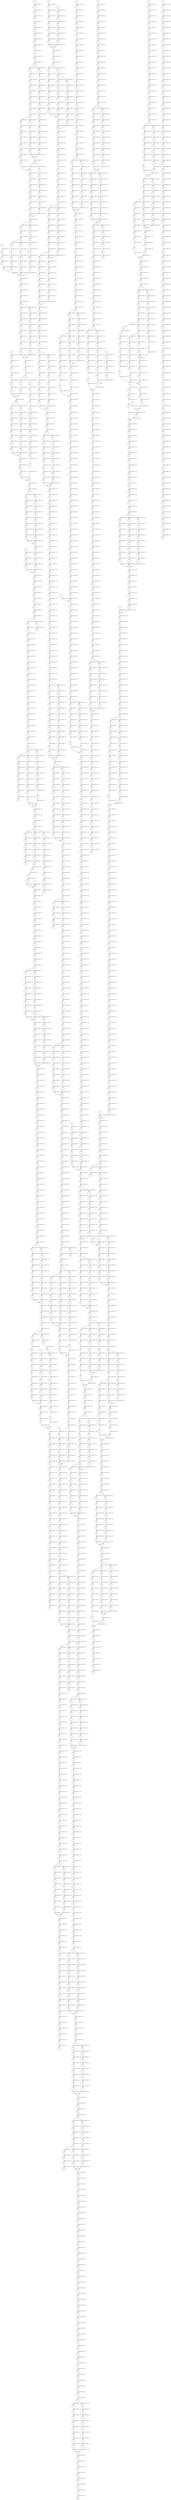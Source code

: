 strict digraph  {
	node [label="\N"];
	CCGTTGCCCGGCAACG	 [label=2];
	GTTGCCCGGCAACGG	 [label=3];
	CCGTTGCCCGGCAACG -> GTTGCCCGGCAACGG	 [label="Len=2,Cov= 2.5"];
	TTGCCCGGCAACGGCC	 [label=2];
	GTTGCCCGGCAACGG -> TTGCCCGGCAACGGCC	 [label="Len=3,Cov= 2.5"];
	TTGCCCGGCAACGGGC	 [label=1];
	GTTGCCCGGCAACGG -> TTGCCCGGCAACGGGC	 [label="Len=3,Cov= 2.0"];
	GCCCGGCAACGGCCAG	 [label=2];
	TTGCCCGGCAACGGCC -> GCCCGGCAACGGCCAG	 [label="Len=3,Cov= 2.0"];
	GCCCGGCAACGGGCAG	 [label=1];
	TTGCCCGGCAACGGGC -> GCCCGGCAACGGGCAG	 [label="Len=3,Cov= 1.0"];
	AGTGTTTGCTGACGCA	 [label=2];
	TGTTTGCTGACGCAA	 [label=3];
	AGTGTTTGCTGACGCA -> TGTTTGCTGACGCAA	 [label="Len=2,Cov= 2.5"];
	GTTTGCTGACGCAACC	 [label=3];
	TGTTTGCTGACGCAA -> GTTTGCTGACGCAACC	 [label="Len=3,Cov= 3.0"];
	ATTGTTTGCTGACGCA	 [label=1];
	ATTGTTTGCTGACGCA -> TGTTTGCTGACGCAA	 [label="Len=2,Cov= 2.0"];
	TTGCTGACGCAACCC	 [label=3];
	GTTTGCTGACGCAACC -> TTGCTGACGCAACCC	 [label="Len=2,Cov= 3.0"];
	TTGCTGACGCAACCTC	 [label=1];
	GTTTGCTGACGCAACC -> TTGCTGACGCAACCTC	 [label="Len=3,Cov= 2.0"];
	CCTCCACTGGCTGGGG	 [label=1];
	TCCACTGGCTGGGGC	 [label=1];
	CCTCCACTGGCTGGGG -> TCCACTGGCTGGGGC	 [label="Len=2,Cov= 1.0"];
	CCACTGGCTGGGGCT	 [label=4];
	TCCACTGGCTGGGGC -> CCACTGGCTGGGGCT	 [label="Len=2,Cov= 2.5"];
	CACTGGCTGGGGCTT	 [label=5];
	CCACTGGCTGGGGCT -> CACTGGCTGGGGCTT	 [label="Len=2,Cov= 4.5"];
	CCCCACTGGCTGGGGC	 [label=3];
	CCCCACTGGCTGGGGC -> CCACTGGCTGGGGCT	 [label="Len=2,Cov= 3.5"];
	ACTGGCTGGGGCTTGG	 [label=4];
	CACTGGCTGGGGCTT -> ACTGGCTGGGGCTTGG	 [label="Len=3,Cov= 4.5"];
	ACTGGCTGGGGCTTCG	 [label=1];
	CACTGGCTGGGGCTT -> ACTGGCTGGGGCTTCG	 [label="Len=3,Cov= 3.0"];
	TGGCTGGGGCTTGGTC	 [label=4];
	ACTGGCTGGGGCTTGG -> TGGCTGGGGCTTGGTC	 [label="Len=3,Cov= 4.0"];
	TGGCTGGGGCTTCGTC	 [label=1];
	ACTGGCTGGGGCTTCG -> TGGCTGGGGCTTCGTC	 [label="Len=3,Cov= 1.0"];
	TTGGTCATGGGCCATC	 [label=3];
	GGTCATGGGCCATCA	 [label=2];
	TTGGTCATGGGCCATC -> GGTCATGGGCCATCA	 [label="Len=2,Cov= 2.5"];
	GTCATGGGCCATCAG	 [label=4];
	GGTCATGGGCCATCA -> GTCATGGGCCATCAG	 [label="Len=2,Cov= 3.0"];
	TCATGGGCCATCAGCG	 [label=4];
	GTCATGGGCCATCAG -> TCATGGGCCATCAGCG	 [label="Len=3,Cov= 4.0"];
	AGTCATGGGCCATCA	 [label=1];
	AGTCATGGGCCATCA -> GTCATGGGCCATCAG	 [label="Len=2,Cov= 2.5"];
	CGTCATGGGCCATCA	 [label=1];
	CGTCATGGGCCATCA -> GTCATGGGCCATCAG	 [label="Len=2,Cov= 2.5"];
	ATGGGCCATCAGCGCA	 [label=4];
	TCATGGGCCATCAGCG -> ATGGGCCATCAGCGCA	 [label="Len=3,Cov= 4.0"];
	GCCATCAGCGCATGCG	 [label=5];
	CATCAGCGCATGCGT	 [label=5];
	GCCATCAGCGCATGCG -> CATCAGCGCATGCGT	 [label="Len=2,Cov= 5.0"];
	ATCAGCGCATGCGTGG	 [label=4];
	CATCAGCGCATGCGT -> ATCAGCGCATGCGTGG	 [label="Len=3,Cov= 4.5"];
	ATCAGCGCATGCGTAG	 [label=1];
	CATCAGCGCATGCGT -> ATCAGCGCATGCGTAG	 [label="Len=3,Cov= 3.0"];
	CAGCGCATGCGTGGAA	 [label=4];
	ATCAGCGCATGCGTGG -> CAGCGCATGCGTGGAA	 [label="Len=3,Cov= 4.0"];
	CAGCGCATGCGTAGAA	 [label=1];
	ATCAGCGCATGCGTAG -> CAGCGCATGCGTAGAA	 [label="Len=3,Cov= 1.0"];
	ATCTCAATGTTAGTAT	 [label=1];
	CTCAATGTTAGTATT	 [label=2];
	ATCTCAATGTTAGTAT -> CTCAATGTTAGTATT	 [label="Len=2,Cov= 1.5"];
	TCAATGTTAGTATTC	 [label=2];
	CTCAATGTTAGTATT -> TCAATGTTAGTATTC	 [label="Len=2,Cov= 2.0"];
	ACCTCAATGTTAGTAT	 [label=1];
	ACCTCAATGTTAGTAT -> CTCAATGTTAGTATT	 [label="Len=2,Cov= 1.5"];
	CAATGTTAGTATTCCT	 [label=1];
	TCAATGTTAGTATTC -> CAATGTTAGTATTCCT	 [label="Len=3,Cov= 1.5"];
	CAATGTTAGTATTCGT	 [label=1];
	TCAATGTTAGTATTC -> CAATGTTAGTATTCGT	 [label="Len=3,Cov= 1.5"];
	ATGTTAGTATTCCTTG	 [label=2];
	CAATGTTAGTATTCCT -> ATGTTAGTATTCCTTG	 [label="Len=3,Cov= 1.5"];
	ATGTTAGTATTCGTTG	 [label=1];
	CAATGTTAGTATTCGT -> ATGTTAGTATTCGTTG	 [label="Len=3,Cov= 1.0"];
	CTCATAAGGTGGGGAA	 [label=2];
	CATAAGGTGGGGAAC	 [label=2];
	CTCATAAGGTGGGGAA -> CATAAGGTGGGGAAC	 [label="Len=2,Cov= 2.0"];
	ATAAGGTGGGGAACT	 [label=3];
	CATAAGGTGGGGAAC -> ATAAGGTGGGGAACT	 [label="Len=2,Cov= 2.5"];
	TAAGGTGGGGAACTTT	 [label=3];
	ATAAGGTGGGGAACT -> TAAGGTGGGGAACTTT	 [label="Len=3,Cov= 3.0"];
	GATAAGGTGGGGAAC	 [label=1];
	GATAAGGTGGGGAAC -> ATAAGGTGGGGAACT	 [label="Len=2,Cov= 2.0"];
	AGGTGGGGAACTTTAC	 [label=3];
	TAAGGTGGGGAACTTT -> AGGTGGGGAACTTTAC	 [label="Len=3,Cov= 3.0"];
	TGACCTGGTTATCGCT	 [label=1];
	ACCTGGTTATCGCTG	 [label=1];
	TGACCTGGTTATCGCT -> ACCTGGTTATCGCTG	 [label="Len=2,Cov= 1.0"];
	CCTGGTTATCGCTGG	 [label=2];
	ACCTGGTTATCGCTG -> CCTGGTTATCGCTGG	 [label="Len=2,Cov= 1.5"];
	CTGGTTATCGCTGGAT	 [label=2];
	CCTGGTTATCGCTGG -> CTGGTTATCGCTGGAT	 [label="Len=3,Cov= 2.0"];
	TCCTGGTTATCGCTG	 [label=1];
	TCCTGGTTATCGCTG -> CCTGGTTATCGCTGG	 [label="Len=2,Cov= 1.5"];
	GGTTATCGCTGGATGT	 [label=2];
	CTGGTTATCGCTGGAT -> GGTTATCGCTGGATGT	 [label="Len=3,Cov= 2.0"];
	CTGATAAGGTGGGGAA	 [label=1];
	CTGATAAGGTGGGGAA -> GATAAGGTGGGGAAC	 [label="Len=2,Cov= 1.0"];
	ACTGGGCTTTATTCTT	 [label=2];
	TGGGCTTTATTCTTC	 [label=2];
	ACTGGGCTTTATTCTT -> TGGGCTTTATTCTTC	 [label="Len=2,Cov= 2.0"];
	GGGCTTTATTCTTCTA	 [label=1];
	TGGGCTTTATTCTTC -> GGGCTTTATTCTTCTA	 [label="Len=3,Cov= 1.5"];
	GGGCTTTATTCTTCAA	 [label=1];
	TGGGCTTTATTCTTC -> GGGCTTTATTCTTCAA	 [label="Len=3,Cov= 1.5"];
	GCTTTATTCTTCTACT	 [label=1];
	GGGCTTTATTCTTCTA -> GCTTTATTCTTCTACT	 [label="Len=3,Cov= 1.0"];
	GCTTTATTCTTCAACT	 [label=1];
	GGGCTTTATTCTTCAA -> GCTTTATTCTTCAACT	 [label="Len=3,Cov= 1.0"];
	CAAACATTATCGGGAC	 [label=4];
	AACATTATCGGGACT	 [label=4];
	CAAACATTATCGGGAC -> AACATTATCGGGACT	 [label="Len=2,Cov= 4.0"];
	ACATTATCGGGACTGA	 [label=3];
	AACATTATCGGGACT -> ACATTATCGGGACTGA	 [label="Len=3,Cov= 3.5"];
	ACATTATCGGGACTCA	 [label=1];
	AACATTATCGGGACT -> ACATTATCGGGACTCA	 [label="Len=3,Cov= 2.5"];
	ATTATCGGGACTGATA	 [label=3];
	ACATTATCGGGACTGA -> ATTATCGGGACTGATA	 [label="Len=3,Cov= 3.0"];
	ATTATCGGGACTCAT	 [label=1];
	ACATTATCGGGACTCA -> ATTATCGGGACTCAT	 [label="Len=2,Cov= 1.0"];
	ATACATCGTTTCCATG	 [label=3];
	ACATCGTTTCCATGG	 [label=2];
	ATACATCGTTTCCATG -> ACATCGTTTCCATGG	 [label="Len=2,Cov= 2.5"];
	ACATCGTTTCCATGTC	 [label=1];
	ATACATCGTTTCCATG -> ACATCGTTTCCATGTC	 [label="Len=3,Cov= 2.0"];
	CATCGTTTCCATGGGT	 [label=1];
	ACATCGTTTCCATGG -> CATCGTTTCCATGGGT	 [label="Len=3,Cov= 1.5"];
	CATCGTTTCCATGGCT	 [label=1];
	ACATCGTTTCCATGG -> CATCGTTTCCATGGCT	 [label="Len=3,Cov= 1.5"];
	TCGTTTCCATGGGTGC	 [label=1];
	CATCGTTTCCATGGGT -> TCGTTTCCATGGGTGC	 [label="Len=3,Cov= 1.0"];
	TCGTTTCCATGGCTGC	 [label=1];
	CATCGTTTCCATGGCT -> TCGTTTCCATGGCTGC	 [label="Len=3,Cov= 1.0"];
	GGGTGCTAGGCTGTGC	 [label=1];
	GTGCTAGGCTGTGCT	 [label=1];
	GGGTGCTAGGCTGTGC -> GTGCTAGGCTGTGCT	 [label="Len=2,Cov= 1.0"];
	TGCTAGGCTGTGCTG	 [label=2];
	GTGCTAGGCTGTGCT -> TGCTAGGCTGTGCTG	 [label="Len=2,Cov= 1.5"];
	GCTAGGCTGTGCTGCC	 [label=3];
	TGCTAGGCTGTGCTG -> GCTAGGCTGTGCTGCC	 [label="Len=3,Cov= 2.5"];
	TCTGCTAGGCTGTGCT	 [label=1];
	TCTGCTAGGCTGTGCT -> TGCTAGGCTGTGCTG	 [label="Len=2,Cov= 1.5"];
	TAGGCTGTGCTGCCAA	 [label=3];
	GCTAGGCTGTGCTGCC -> TAGGCTGTGCTGCCAA	 [label="Len=3,Cov= 3.0"];
	GGCTGTGCTGCCAACT	 [label=3];
	CTGTGCTGCCAACTG	 [label=3];
	GGCTGTGCTGCCAACT -> CTGTGCTGCCAACTG	 [label="Len=2,Cov= 3.0"];
	TGTGCTGCCAACTGCA	 [label=1];
	CTGTGCTGCCAACTG -> TGTGCTGCCAACTGCA	 [label="Len=3,Cov= 2.0"];
	TGTGCTGCCAACTGAA	 [label=1];
	CTGTGCTGCCAACTG -> TGTGCTGCCAACTGAA	 [label="Len=3,Cov= 2.0"];
	TGTGCTGCCAACTGGA	 [label=1];
	CTGTGCTGCCAACTG -> TGTGCTGCCAACTGGA	 [label="Len=3,Cov= 2.0"];
	TGCTGCCAACTGCATC	 [label=1];
	TGTGCTGCCAACTGCA -> TGCTGCCAACTGCATC	 [label="Len=3,Cov= 1.0"];
	TGCTGCCAACTGAATA	 [label=1];
	TGTGCTGCCAACTGAA -> TGCTGCCAACTGAATA	 [label="Len=3,Cov= 1.0"];
	TGCTGCCAACTGGATC	 [label=1];
	TGTGCTGCCAACTGGA -> TGCTGCCAACTGGATC	 [label="Len=3,Cov= 1.0"];
	CAACTGCATCCTGCGG	 [label=1];
	ACTGCATCCTGCGGG	 [label=1];
	CAACTGCATCCTGCGG -> ACTGCATCCTGCGGG	 [label="Len=2,Cov= 1.0"];
	TTTGGGGACCCTGCG	 [label=1];
	TTGGGGACCCTGCGC	 [label=2];
	TTTGGGGACCCTGCG -> TTGGGGACCCTGCGC	 [label="Len=2,Cov= 1.5"];
	TGGGGACCCTGCGCT	 [label=3];
	TTGGGGACCCTGCGC -> TGGGGACCCTGCGCT	 [label="Len=2,Cov= 2.5"];
	GATTGGGGACCCTGCG	 [label=1];
	GATTGGGGACCCTGCG -> TTGGGGACCCTGCGC	 [label="Len=2,Cov= 1.5"];
	GGGGACCCTGCGCTGA	 [label=3];
	TGGGGACCCTGCGCT -> GGGGACCCTGCGCTGA	 [label="Len=3,Cov= 3.0"];
	AGTGGGGACCCTGCGC	 [label=1];
	AGTGGGGACCCTGCGC -> TGGGGACCCTGCGCT	 [label="Len=2,Cov= 2.0"];
	GGACCCTGCGCTGAAC	 [label=2];
	GGGGACCCTGCGCTGA -> GGACCCTGCGCTGAAC	 [label="Len=3,Cov= 2.5"];
	ATGACTCTAGCTACCT	 [label=6];
	GACTCTAGCTACCTG	 [label=6];
	ATGACTCTAGCTACCT -> GACTCTAGCTACCTG	 [label="Len=2,Cov= 6.0"];
	ACTCTAGCTACCTGGG	 [label=5];
	GACTCTAGCTACCTG -> ACTCTAGCTACCTGGG	 [label="Len=3,Cov= 5.5"];
	ACTCTAGCTACCTGAG	 [label=1];
	GACTCTAGCTACCTG -> ACTCTAGCTACCTGAG	 [label="Len=3,Cov= 3.5"];
	TCTAGCTACCTGGGTG	 [label=6];
	ACTCTAGCTACCTGGG -> TCTAGCTACCTGGGTG	 [label="Len=3,Cov= 5.5"];
	TCTAGCTACCTGAGTG	 [label=1];
	ACTCTAGCTACCTGAG -> TCTAGCTACCTGAGTG	 [label="Len=3,Cov= 1.0"];
	TTTATTTGGAAGATCC	 [label=1];
	TATTTGGAAGATCCA	 [label=1];
	TTTATTTGGAAGATCC -> TATTTGGAAGATCCA	 [label="Len=2,Cov= 1.0"];
	ATTTGGAAGATCCAG	 [label=9];
	TATTTGGAAGATCCA -> ATTTGGAAGATCCAG	 [label="Len=2,Cov= 5.0"];
	TTTGGAAGATCCAGCG	 [label=9];
	ATTTGGAAGATCCAG -> TTTGGAAGATCCAGCG	 [label="Len=3,Cov= 9.0"];
	AATTTGGAAGATCCA	 [label=8];
	AATTTGGAAGATCCA -> ATTTGGAAGATCCAG	 [label="Len=2,Cov= 8.5"];
	TGGAAGATCCAGCGTC	 [label=9];
	TTTGGAAGATCCAGCG -> TGGAAGATCCAGCGTC	 [label="Len=3,Cov= 9.0"];
	CGTCTAGAGACCTAGT	 [label=8];
	TCTAGAGACCTAGTA	 [label=8];
	CGTCTAGAGACCTAGT -> TCTAGAGACCTAGTA	 [label="Len=2,Cov= 8.0"];
	CTAGAGACCTAGTAGT	 [label=7];
	TCTAGAGACCTAGTA -> CTAGAGACCTAGTAGT	 [label="Len=3,Cov= 7.5"];
	CTAGAGACCTAGTAAT	 [label=1];
	TCTAGAGACCTAGTA -> CTAGAGACCTAGTAAT	 [label="Len=3,Cov= 4.5"];
	AGAGACCTAGTAGTCA	 [label=7];
	CTAGAGACCTAGTAGT -> AGAGACCTAGTAGTCA	 [label="Len=3,Cov= 7.0"];
	AGAGACCTAGTAATCA	 [label=1];
	CTAGAGACCTAGTAAT -> AGAGACCTAGTAATCA	 [label="Len=3,Cov= 1.0"];
	TAGTCAGTTATGTCAA	 [label=5];
	GTCAGTTATGTCAAC	 [label=5];
	TAGTCAGTTATGTCAA -> GTCAGTTATGTCAAC	 [label="Len=2,Cov= 5.0"];
	TCAGTTATGTCAACA	 [label=6];
	GTCAGTTATGTCAAC -> TCAGTTATGTCAACA	 [label="Len=2,Cov= 5.5"];
	CAGTTATGTCAACACT	 [label=6];
	TCAGTTATGTCAACA -> CAGTTATGTCAACACT	 [label="Len=3,Cov= 6.0"];
	ATCAGTTATGTCAAC	 [label=1];
	ATCAGTTATGTCAAC -> TCAGTTATGTCAACA	 [label="Len=2,Cov= 3.5"];
	GTTATGTCAACACTAA	 [label=6];
	CAGTTATGTCAACACT -> GTTATGTCAACACTAA	 [label="Len=3,Cov= 6.0"];
	GGCTCCAGTTCAGGAA	 [label=3];
	CTCCAGTTCAGGAAC	 [label=3];
	GGCTCCAGTTCAGGAA -> CTCCAGTTCAGGAAC	 [label="Len=2,Cov= 3.0"];
	TCCAGTTCAGGAACA	 [label=4];
	CTCCAGTTCAGGAAC -> TCCAGTTCAGGAACA	 [label="Len=2,Cov= 3.5"];
	CCAGTTCAGGAACAGT	 [label=3];
	TCCAGTTCAGGAACA -> CCAGTTCAGGAACAGT	 [label="Len=3,Cov= 3.5"];
	CCAGTTCAGGAACATT	 [label=1];
	TCCAGTTCAGGAACA -> CCAGTTCAGGAACATT	 [label="Len=3,Cov= 2.5"];
	GTTCCAGTTCAGGAAC	 [label=1];
	GTTCCAGTTCAGGAAC -> TCCAGTTCAGGAACA	 [label="Len=2,Cov= 2.5"];
	AGTTCAGGAACAGTAA	 [label=3];
	CCAGTTCAGGAACAGT -> AGTTCAGGAACAGTAA	 [label="Len=3,Cov= 3.0"];
	AGTTCAGGAACATTAA	 [label=1];
	CCAGTTCAGGAACATT -> AGTTCAGGAACATTAA	 [label="Len=3,Cov= 1.0"];
	CAGTAAACCCTGTTCT	 [label=4];
	GTAAACCCTGTTCTG	 [label=4];
	CAGTAAACCCTGTTCT -> GTAAACCCTGTTCTG	 [label="Len=2,Cov= 4.0"];
	TAAACCCTGTTCTGA	 [label=5];
	GTAAACCCTGTTCTG -> TAAACCCTGTTCTGA	 [label="Len=2,Cov= 4.5"];
	AAACCCTGTTCTGACT	 [label=4];
	TAAACCCTGTTCTGA -> AAACCCTGTTCTGACT	 [label="Len=3,Cov= 4.5"];
	AAACCCTGTTCTGAAT	 [label=1];
	TAAACCCTGTTCTGA -> AAACCCTGTTCTGAAT	 [label="Len=3,Cov= 3.0"];
	TTAAACCCTGTTCTG	 [label=1];
	TTAAACCCTGTTCTG -> TAAACCCTGTTCTGA	 [label="Len=2,Cov= 3.0"];
	ACCCTGTTCTGACTAC	 [label=4];
	AAACCCTGTTCTGACT -> ACCCTGTTCTGACTAC	 [label="Len=3,Cov= 4.0"];
	ACCCTGTTCTGAATAC	 [label=1];
	AAACCCTGTTCTGAAT -> ACCCTGTTCTGAATAC	 [label="Len=3,Cov= 1.0"];
	CGTCAATCTTCTCGAG	 [label=2];
	TCAATCTTCTCGAGG	 [label=2];
	CGTCAATCTTCTCGAG -> TCAATCTTCTCGAGG	 [label="Len=2,Cov= 2.0"];
	CAATCTTCTCGAGGAG	 [label=1];
	TCAATCTTCTCGAGG -> CAATCTTCTCGAGGAG	 [label="Len=3,Cov= 1.5"];
	CAATCTTCTCGAGGTT	 [label=1];
	TCAATCTTCTCGAGG -> CAATCTTCTCGAGGTT	 [label="Len=3,Cov= 1.5"];
	ATCTTCTCGAGGAGTG	 [label=1];
	CAATCTTCTCGAGGAG -> ATCTTCTCGAGGAGTG	 [label="Len=3,Cov= 1.0"];
	ATCTTCTCGAGGTTTG	 [label=1];
	CAATCTTCTCGAGGTT -> ATCTTCTCGAGGTTTG	 [label="Len=3,Cov= 1.0"];
	ATATTTCTTGTCTCAC	 [label=1];
	ATTTCTTGTCTCACT	 [label=3];
	ATATTTCTTGTCTCAC -> ATTTCTTGTCTCACT	 [label="Len=2,Cov= 2.0"];
	TTTCTTGTCTCACTTT	 [label=3];
	ATTTCTTGTCTCACT -> TTTCTTGTCTCACTTT	 [label="Len=3,Cov= 3.0"];
	ACATTTCTTGTCTCAC	 [label=1];
	ACATTTCTTGTCTCAC -> ATTTCTTGTCTCACT	 [label="Len=2,Cov= 2.0"];
	TCTTGTCTCACTTTTG	 [label=3];
	TTTCTTGTCTCACTTT -> TCTTGTCTCACTTTTG	 [label="Len=3,Cov= 3.0"];
	TTGTCTCACTTTTGG	 [label=3];
	TCTTGTCTCACTTTTG -> TTGTCTCACTTTTGG	 [label="Len=2,Cov= 3.0"];
	TGTCTCACTTTTGGCA	 [label=1];
	TTGTCTCACTTTTGG -> TGTCTCACTTTTGGCA	 [label="Len=3,Cov= 2.0"];
	TGTCTCACTTTTGGAA	 [label=2];
	TTGTCTCACTTTTGG -> TGTCTCACTTTTGGAA	 [label="Len=3,Cov= 2.5"];
	TCTCACTTTTGGCAGA	 [label=1];
	TGTCTCACTTTTGGCA -> TCTCACTTTTGGCAGA	 [label="Len=3,Cov= 1.0"];
	TCTCACTTTTGGAAG	 [label=2];
	TGTCTCACTTTTGGAA -> TCTCACTTTTGGAAG	 [label="Len=2,Cov= 2.0"];
	GGCAGAGAAACAGTTA	 [label=1];
	CAGAGAAACAGTTAT	 [label=1];
	GGCAGAGAAACAGTTA -> CAGAGAAACAGTTAT	 [label="Len=2,Cov= 1.0"];
	AGAGAAACAGTTATA	 [label=2];
	CAGAGAAACAGTTAT -> AGAGAAACAGTTATA	 [label="Len=2,Cov= 1.5"];
	GAGAAACAGTTATAGA	 [label=2];
	AGAGAAACAGTTATA -> GAGAAACAGTTATAGA	 [label="Len=3,Cov= 2.0"];
	GAAGAGAAACAGTTAT	 [label=1];
	GAAGAGAAACAGTTAT -> AGAGAAACAGTTATA	 [label="Len=2,Cov= 1.5"];
	GAAACAGTTATAGAG	 [label=3];
	GAGAAACAGTTATAGA -> GAAACAGTTATAGAG	 [label="Len=2,Cov= 2.5"];
	CGAAACAGTTATAGA	 [label=1];
	CGAAACAGTTATAGA -> GAAACAGTTATAGAG	 [label="Len=2,Cov= 2.0"];
	AAACAGTTATAGAGTA	 [label=3];
	GAAACAGTTATAGAG -> AAACAGTTATAGAGTA	 [label="Len=3,Cov= 3.0"];
	ACAGTTATAGAGTATT	 [label=3];
	AAACAGTTATAGAGTA -> ACAGTTATAGAGTATT	 [label="Len=3,Cov= 3.0"];
	GTCTTTCGGAGTGTGG	 [label=3];
	CTTTCGGAGTGTGGA	 [label=3];
	GTCTTTCGGAGTGTGG -> CTTTCGGAGTGTGGA	 [label="Len=2,Cov= 3.0"];
	TTTCGGAGTGTGGATT	 [label=2];
	CTTTCGGAGTGTGGA -> TTTCGGAGTGTGGATT	 [label="Len=3,Cov= 2.5"];
	TTTCGGAGTGTGGACT	 [label=1];
	CTTTCGGAGTGTGGA -> TTTCGGAGTGTGGACT	 [label="Len=3,Cov= 2.0"];
	TCGGAGTGTGGATTCG	 [label=2];
	TTTCGGAGTGTGGATT -> TCGGAGTGTGGATTCG	 [label="Len=3,Cov= 2.0"];
	TCGGAGTGTGGACTCG	 [label=1];
	TTTCGGAGTGTGGACT -> TCGGAGTGTGGACTCG	 [label="Len=3,Cov= 1.0"];
	GATTCGCACTCCTCCA	 [label=4];
	TTCGCACTCCTCCAG	 [label=4];
	GATTCGCACTCCTCCA -> TTCGCACTCCTCCAG	 [label="Len=2,Cov= 4.0"];
	TCGCACTCCTCCAGC	 [label=4];
	TTCGCACTCCTCCAG -> TCGCACTCCTCCAGC	 [label="Len=2,Cov= 4.0"];
	TCGCACTCCTCCAGGT	 [label=1];
	TTCGCACTCCTCCAG -> TCGCACTCCTCCAGGT	 [label="Len=3,Cov= 2.5"];
	CGCACTCCTCCAGCTT	 [label=4];
	TCGCACTCCTCCAGC -> CGCACTCCTCCAGCTT	 [label="Len=3,Cov= 4.0"];
	GCACTCCTCCAGGTTA	 [label=1];
	TCGCACTCCTCCAGGT -> GCACTCCTCCAGGTTA	 [label="Len=3,Cov= 1.0"];
	CTCGCACTCCTCCAG	 [label=1];
	CTCGCACTCCTCCAG -> TCGCACTCCTCCAGC	 [label="Len=2,Cov= 2.5"];
	CACTCCTCCAGCTTAT	 [label=4];
	CGCACTCCTCCAGCTT -> CACTCCTCCAGCTTAT	 [label="Len=3,Cov= 4.0"];
	GTTGCTGACGCAACC	 [label=1];
	GTTGCTGACGCAACC -> TTGCTGACGCAACCC	 [label="Len=2,Cov= 2.0"];
	TGCTGACGCAACCCCC	 [label=3];
	TTGCTGACGCAACCC -> TGCTGACGCAACCCCC	 [label="Len=3,Cov= 3.0"];
	CTGACGCAACCCCCAC	 [label=3];
	TGCTGACGCAACCCCC -> CTGACGCAACCCCCAC	 [label="Len=3,Cov= 3.0"];
	GTGGAACCTTTTCGGC	 [label=3];
	GGAACCTTTTCGGCT	 [label=3];
	GTGGAACCTTTTCGGC -> GGAACCTTTTCGGCT	 [label="Len=2,Cov= 3.0"];
	GAACCTTTTCGGCTC	 [label=4];
	GGAACCTTTTCGGCT -> GAACCTTTTCGGCTC	 [label="Len=2,Cov= 3.5"];
	AACCTTTTCGGCTCCT	 [label=4];
	GAACCTTTTCGGCTC -> AACCTTTTCGGCTCCT	 [label="Len=3,Cov= 4.0"];
	AGAACCTTTTCGGCT	 [label=1];
	AGAACCTTTTCGGCT -> GAACCTTTTCGGCTC	 [label="Len=2,Cov= 2.5"];
	CCTTTTCGGCTCCTCT	 [label=4];
	AACCTTTTCGGCTCCT -> CCTTTTCGGCTCCTCT	 [label="Len=3,Cov= 4.0"];
	TTTTCGGCTCCTCTG	 [label=4];
	CCTTTTCGGCTCCTCT -> TTTTCGGCTCCTCTG	 [label="Len=2,Cov= 4.0"];
	TTTCGGCTCCTCTGCC	 [label=3];
	TTTTCGGCTCCTCTG -> TTTCGGCTCCTCTGCC	 [label="Len=3,Cov= 3.5"];
	TTTCGGCTCCTCTGTC	 [label=1];
	TTTTCGGCTCCTCTG -> TTTCGGCTCCTCTGTC	 [label="Len=3,Cov= 2.5"];
	TCGGCTCCTCTGCCG	 [label=3];
	TTTCGGCTCCTCTGCC -> TCGGCTCCTCTGCCG	 [label="Len=2,Cov= 3.0"];
	TCGGCTCCTCTGTCGA	 [label=1];
	TTTCGGCTCCTCTGTC -> TCGGCTCCTCTGTCGA	 [label="Len=3,Cov= 1.0"];
	CGGCTCCTCTGCCGA	 [label=4];
	TCGGCTCCTCTGCCG -> CGGCTCCTCTGCCGA	 [label="Len=2,Cov= 3.5"];
	GGCTCCTCTGCCGATC	 [label=4];
	CGGCTCCTCTGCCGA -> GGCTCCTCTGCCGATC	 [label="Len=3,Cov= 4.0"];
	TCCGGCTCCTCTGCCG	 [label=1];
	TCCGGCTCCTCTGCCG -> CGGCTCCTCTGCCGA	 [label="Len=2,Cov= 2.5"];
	CTCCTCTGCCGATCCA	 [label=3];
	GGCTCCTCTGCCGATC -> CTCCTCTGCCGATCCA	 [label="Len=3,Cov= 3.5"];
	CTCCTCTGCCGATCAA	 [label=1];
	GGCTCCTCTGCCGATC -> CTCCTCTGCCGATCAA	 [label="Len=3,Cov= 2.5"];
	TCTCGCCAACTTACAA	 [label=1];
	TCGCCAACTTACAAG	 [label=1];
	TCTCGCCAACTTACAA -> TCGCCAACTTACAAG	 [label="Len=2,Cov= 1.0"];
	CGCCAACTTACAAGG	 [label=2];
	TCGCCAACTTACAAG -> CGCCAACTTACAAGG	 [label="Len=2,Cov= 1.5"];
	GCCAACTTACAAGGCC	 [label=2];
	CGCCAACTTACAAGG -> GCCAACTTACAAGGCC	 [label="Len=3,Cov= 2.0"];
	CCGCCAACTTACAAG	 [label=1];
	CCGCCAACTTACAAG -> CGCCAACTTACAAGG	 [label="Len=2,Cov= 1.5"];
	CAACTTACAAGGCCTT	 [label=2];
	GCCAACTTACAAGGCC -> CAACTTACAAGGCCTT	 [label="Len=3,Cov= 2.0"];
	GCCTTATAAAGAATT	 [label=1];
	CCTTATAAAGAATTT	 [label=3];
	GCCTTATAAAGAATT -> CCTTATAAAGAATTT	 [label="Len=2,Cov= 2.0"];
	CTTATAAAGAATTTGG	 [label=2];
	CCTTATAAAGAATTT -> CTTATAAAGAATTTGG	 [label="Len=3,Cov= 2.5"];
	ACCCTTATAAAGAATT	 [label=2];
	ACCCTTATAAAGAATT -> CCTTATAAAGAATTT	 [label="Len=2,Cov= 2.5"];
	TATAAAGAATTTGGAG	 [label=2];
	CTTATAAAGAATTTGG -> TATAAAGAATTTGGAG	 [label="Len=3,Cov= 2.0"];
	CTGCGCGGGACGTCC	 [label=2];
	TGCGCGGGACGTCCTT	 [label=2];
	CTGCGCGGGACGTCC -> TGCGCGGGACGTCCTT	 [label="Len=3,Cov= 2.0"];
	CCTGCGCGGGACGTC	 [label=1];
	CCTGCGCGGGACGTC -> CTGCGCGGGACGTCC	 [label="Len=2,Cov= 1.5"];
	TACTGCGCGGGACGTC	 [label=1];
	TACTGCGCGGGACGTC -> CTGCGCGGGACGTCC	 [label="Len=2,Cov= 1.5"];
	CGCGGGACGTCCTTTG	 [label=2];
	TGCGCGGGACGTCCTT -> CGCGGGACGTCCTTTG	 [label="Len=3,Cov= 2.0"];
	TCCCGTCGGCGCTGAA	 [label=2];
	CCGTCGGCGCTGAAT	 [label=2];
	TCCCGTCGGCGCTGAA -> CCGTCGGCGCTGAAT	 [label="Len=2,Cov= 2.0"];
	CGTCGGCGCTGAATGC	 [label=1];
	CCGTCGGCGCTGAAT -> CGTCGGCGCTGAATGC	 [label="Len=3,Cov= 1.5"];
	CGTCGGCGCTGAATCC	 [label=1];
	CCGTCGGCGCTGAAT -> CGTCGGCGCTGAATCC	 [label="Len=3,Cov= 1.5"];
	TCGGCGCTGAATGCTG	 [label=1];
	CGTCGGCGCTGAATGC -> TCGGCGCTGAATGCTG	 [label="Len=3,Cov= 1.0"];
	TCGGCGCTGAATCCTG	 [label=2];
	CGTCGGCGCTGAATCC -> TCGGCGCTGAATCCTG	 [label="Len=3,Cov= 1.5"];
	ATGCTGCGGACGACCC	 [label=1];
	GCTGCGGACGACCCT	 [label=1];
	ATGCTGCGGACGACCC -> GCTGCGGACGACCCT	 [label="Len=2,Cov= 1.0"];
	CTGCGGACGACCCTT	 [label=3];
	GCTGCGGACGACCCT -> CTGCGGACGACCCTT	 [label="Len=2,Cov= 2.0"];
	TGCGGACGACCCTTCT	 [label=3];
	CTGCGGACGACCCTT -> TGCGGACGACCCTTCT	 [label="Len=3,Cov= 3.0"];
	CCTGCGGACGACCCT	 [label=3];
	CCTGCGGACGACCCT -> CTGCGGACGACCCTT	 [label="Len=2,Cov= 3.0"];
	CTGCGGACGACCCTAC	 [label=1];
	CCTGCGGACGACCCT -> CTGCGGACGACCCTAC	 [label="Len=3,Cov= 2.0"];
	CGGACGACCCTTCTCG	 [label=3];
	TGCGGACGACCCTTCT -> CGGACGACCCTTCTCG	 [label="Len=3,Cov= 3.0"];
	ACTCGGGGTCGCTTG	 [label=1];
	CTCGGGGTCGCTTGG	 [label=4];
	ACTCGGGGTCGCTTG -> CTCGGGGTCGCTTGG	 [label="Len=2,Cov= 2.5"];
	TCGGGGTCGCTTGGGA	 [label=4];
	CTCGGGGTCGCTTGG -> TCGGGGTCGCTTGGGA	 [label="Len=3,Cov= 4.0"];
	TTCTCGGGGTCGCTTG	 [label=3];
	TTCTCGGGGTCGCTTG -> CTCGGGGTCGCTTGG	 [label="Len=2,Cov= 3.5"];
	GGGGTCGCTTGGGACT	 [label=3];
	TCGGGGTCGCTTGGGA -> GGGGTCGCTTGGGACT	 [label="Len=3,Cov= 3.5"];
	CTCACTTTTGGAAGCG	 [label=1];
	TCTCACTTTTGGAAG -> CTCACTTTTGGAAGCG	 [label="Len=3,Cov= 1.5"];
	CTCACTTTTGGAAGAG	 [label=1];
	TCTCACTTTTGGAAG -> CTCACTTTTGGAAGAG	 [label="Len=3,Cov= 1.5"];
	CACTTTTGGAAGCGAA	 [label=1];
	CTCACTTTTGGAAGCG -> CACTTTTGGAAGCGAA	 [label="Len=3,Cov= 1.0"];
	CACTTTTGGAAGAGAA	 [label=1];
	CTCACTTTTGGAAGAG -> CACTTTTGGAAGAGAA	 [label="Len=3,Cov= 1.0"];
	AGCGAAACAGTTATAG	 [label=1];
	AGCGAAACAGTTATAG -> CGAAACAGTTATAGA	 [label="Len=2,Cov= 1.0"];
	GTTATAGACCACCAA	 [label=1];
	TTATAGACCACCAAA	 [label=3];
	GTTATAGACCACCAA -> TTATAGACCACCAAA	 [label="Len=2,Cov= 2.0"];
	TATAGACCACCAAATG	 [label=3];
	TTATAGACCACCAAA -> TATAGACCACCAAATG	 [label="Len=3,Cov= 3.0"];
	GCTTATAGACCACCAA	 [label=2];
	GCTTATAGACCACCAA -> TTATAGACCACCAAA	 [label="Len=2,Cov= 2.5"];
	TAGACCACCAAATGCC	 [label=3];
	TATAGACCACCAAATG -> TAGACCACCAAATGCC	 [label="Len=3,Cov= 3.0"];
	TGGGTGGGTGTTAATT	 [label=7];
	GGTGGGTGTTAATTT	 [label=7];
	TGGGTGGGTGTTAATT -> GGTGGGTGTTAATTT	 [label="Len=2,Cov= 7.0"];
	GTGGGTGTTAATTTG	 [label=8];
	GGTGGGTGTTAATTT -> GTGGGTGTTAATTTG	 [label="Len=2,Cov= 7.5"];
	TGGGTGTTAATTTGGA	 [label=8];
	GTGGGTGTTAATTTG -> TGGGTGTTAATTTGGA	 [label="Len=3,Cov= 8.0"];
	AGTGGGTGTTAATTT	 [label=1];
	AGTGGGTGTTAATTT -> GTGGGTGTTAATTTG	 [label="Len=2,Cov= 4.5"];
	GGTGTTAATTTGGAAG	 [label=8];
	TGGGTGTTAATTTGGA -> GGTGTTAATTTGGAAG	 [label="Len=3,Cov= 8.0"];
	TTAATTTGGAAGATCC	 [label=8];
	TTAATTTGGAAGATCC -> AATTTGGAAGATCCA	 [label="Len=2,Cov= 8.0"];
	TAATCAGTTATGTCAA	 [label=1];
	TAATCAGTTATGTCAA -> ATCAGTTATGTCAAC	 [label="Len=2,Cov= 1.0"];
	TGCGCCTAAAGTTCAG	 [label=1];
	CGCCTAAAGTTCAGG	 [label=1];
	TGCGCCTAAAGTTCAG -> CGCCTAAAGTTCAGG	 [label="Len=2,Cov= 1.0"];
	GCCTAAAGTTCAGGC	 [label=4];
	CGCCTAAAGTTCAGG -> GCCTAAAGTTCAGGC	 [label="Len=2,Cov= 2.5"];
	CCTAAAGTTCAGGCAA	 [label=4];
	GCCTAAAGTTCAGGC -> CCTAAAGTTCAGGCAA	 [label="Len=3,Cov= 4.0"];
	GGCCTAAAGTTCAGG	 [label=3];
	GGCCTAAAGTTCAGG -> GCCTAAAGTTCAGGC	 [label="Len=2,Cov= 3.5"];
	TAAAGTTCAGGCAACT	 [label=4];
	CCTAAAGTTCAGGCAA -> TAAAGTTCAGGCAACT	 [label="Len=3,Cov= 4.0"];
	CACAGTTAATGAGAAA	 [label=6];
	CAGTTAATGAGAAAA	 [label=6];
	CACAGTTAATGAGAAA -> CAGTTAATGAGAAAA	 [label="Len=2,Cov= 6.0"];
	AGTTAATGAGAAAAGA	 [label=4];
	CAGTTAATGAGAAAA -> AGTTAATGAGAAAAGA	 [label="Len=3,Cov= 5.0"];
	AGTTAATGAGAAAATA	 [label=1];
	CAGTTAATGAGAAAA -> AGTTAATGAGAAAATA	 [label="Len=3,Cov= 3.5"];
	TTAATGAGAAAAGAAG	 [label=4];
	AGTTAATGAGAAAAGA -> TTAATGAGAAAAGAAG	 [label="Len=3,Cov= 4.0"];
	TTAATGAGAAAATAAG	 [label=1];
	AGTTAATGAGAAAATA -> TTAATGAGAAAATAAG	 [label="Len=3,Cov= 1.0"];
	AATGAGAAAAGAAGAT	 [label=4];
	TGAGAAAAGAAGATT	 [label=4];
	AATGAGAAAAGAAGAT -> TGAGAAAAGAAGATT	 [label="Len=2,Cov= 4.0"];
	GAGAAAAGAAGATTGC	 [label=3];
	TGAGAAAAGAAGATT -> GAGAAAAGAAGATTGC	 [label="Len=3,Cov= 3.5"];
	GAGAAAAGAAGATTCC	 [label=1];
	TGAGAAAAGAAGATT -> GAGAAAAGAAGATTCC	 [label="Len=3,Cov= 2.5"];
	GAAAAGAAGATTGCAA	 [label=2];
	GAGAAAAGAAGATTGC -> GAAAAGAAGATTGCAA	 [label="Len=3,Cov= 2.5"];
	GAAAAGAAGATTGCGA	 [label=1];
	GAGAAAAGAAGATTGC -> GAAAAGAAGATTGCGA	 [label="Len=3,Cov= 2.0"];
	GAAAAGAAGATTCCAA	 [label=1];
	GAGAAAAGAAGATTCC -> GAAAAGAAGATTCCAA	 [label="Len=3,Cov= 1.0"];
	GCAATTGATTATGCCT	 [label=2];
	AATTGATTATGCCTG	 [label=2];
	GCAATTGATTATGCCT -> AATTGATTATGCCTG	 [label="Len=2,Cov= 2.0"];
	ATTGATTATGCCTGC	 [label=3];
	AATTGATTATGCCTG -> ATTGATTATGCCTGC	 [label="Len=2,Cov= 2.5"];
	TTGATTATGCCTGCCA	 [label=3];
	ATTGATTATGCCTGC -> TTGATTATGCCTGCCA	 [label="Len=3,Cov= 3.0"];
	GATTGATTATGCCTG	 [label=1];
	GATTGATTATGCCTG -> ATTGATTATGCCTGC	 [label="Len=2,Cov= 2.0"];
	GATTATGCCTGCCAGG	 [label=3];
	TTGATTATGCCTGCCA -> GATTATGCCTGCCAGG	 [label="Len=3,Cov= 3.0"];
	ATGCCTGCCAGGTTTT	 [label=3];
	GCCTGCCAGGTTTTA	 [label=3];
	ATGCCTGCCAGGTTTT -> GCCTGCCAGGTTTTA	 [label="Len=2,Cov= 3.0"];
	CCTGCCAGGTTTTATC	 [label=3];
	GCCTGCCAGGTTTTA -> CCTGCCAGGTTTTATC	 [label="Len=3,Cov= 3.0"];
	ACGCCTGCCAGGTTTT	 [label=1];
	ACGCCTGCCAGGTTTT -> GCCTGCCAGGTTTTA	 [label="Len=2,Cov= 2.0"];
	TGCCAGGTTTTATCCA	 [label=3];
	CCTGCCAGGTTTTATC -> TGCCAGGTTTTATCCA	 [label="Len=3,Cov= 3.0"];
	TATTTACCATTGGATA	 [label=3];
	TTTACCATTGGATAA	 [label=2];
	TATTTACCATTGGATA -> TTTACCATTGGATAA	 [label="Len=2,Cov= 2.5"];
	TTACCATTGGATAAG	 [label=3];
	TTTACCATTGGATAA -> TTACCATTGGATAAG	 [label="Len=2,Cov= 2.5"];
	TACCATTGGATAAGGG	 [label=3];
	TTACCATTGGATAAG -> TACCATTGGATAAGGG	 [label="Len=3,Cov= 3.0"];
	GTTACCATTGGATAA	 [label=1];
	GTTACCATTGGATAA -> TTACCATTGGATAAG	 [label="Len=2,Cov= 2.0"];
	CCATTGGATAAGGGTA	 [label=3];
	TACCATTGGATAAGGG -> CCATTGGATAAGGGTA	 [label="Len=3,Cov= 3.0"];
	GGCCCGTGTGCACTTC	 [label=1];
	CCCGTGTGCACTTCG	 [label=1];
	GGCCCGTGTGCACTTC -> CCCGTGTGCACTTCG	 [label="Len=2,Cov= 1.0"];
	CCGTGTGCACTTCGC	 [label=2];
	CCCGTGTGCACTTCG -> CCGTGTGCACTTCGC	 [label="Len=2,Cov= 1.5"];
	CGTGTGCACTTCGCTT	 [label=2];
	CCGTGTGCACTTCGC -> CGTGTGCACTTCGCTT	 [label="Len=3,Cov= 2.0"];
	ACCGTGTGCACTTCG	 [label=1];
	ACCGTGTGCACTTCG -> CCGTGTGCACTTCGC	 [label="Len=2,Cov= 1.5"];
	TGTGCACTTCGCTTCA	 [label=2];
	CGTGTGCACTTCGCTT -> TGTGCACTTCGCTTCA	 [label="Len=3,Cov= 2.0"];
	TGCACTTCGCTTCACC	 [label=2];
	CACTTCGCTTCACCT	 [label=3];
	TGCACTTCGCTTCACC -> CACTTCGCTTCACCT	 [label="Len=2,Cov= 2.5"];
	ACTTCGCTTCACCTCT	 [label=3];
	CACTTCGCTTCACCT -> ACTTCGCTTCACCTCT	 [label="Len=3,Cov= 3.0"];
	TCCACTTCGCTTCACC	 [label=1];
	TCCACTTCGCTTCACC -> CACTTCGCTTCACCT	 [label="Len=2,Cov= 2.0"];
	TTCGCTTCACCTCTGC	 [label=3];
	ACTTCGCTTCACCTCT -> TTCGCTTCACCTCTGC	 [label="Len=3,Cov= 3.0"];
	CCCAAGGTCTTACATA	 [label=1];
	CAAGGTCTTACATAA	 [label=1];
	CCCAAGGTCTTACATA -> CAAGGTCTTACATAA	 [label="Len=2,Cov= 1.0"];
	CCAAGGAACCTCTAT	 [label=1];
	CAAGGAACCTCTATG	 [label=3];
	CCAAGGAACCTCTAT -> CAAGGAACCTCTATG	 [label="Len=2,Cov= 2.0"];
	AAGGAACCTCTATGTA	 [label=4];
	CAAGGAACCTCTATG -> AAGGAACCTCTATGTA	 [label="Len=3,Cov= 3.5"];
	CTCAAGGAACCTCTAT	 [label=2];
	CTCAAGGAACCTCTAT -> CAAGGAACCTCTATG	 [label="Len=2,Cov= 2.5"];
	GGAACCTCTATGTATC	 [label=4];
	AAGGAACCTCTATGTA -> GGAACCTCTATGTATC	 [label="Len=3,Cov= 4.0"];
	TATCATCTTCCTCTTC	 [label=3];
	TCATCTTCCTCTTCA	 [label=3];
	TATCATCTTCCTCTTC -> TCATCTTCCTCTTCA	 [label="Len=2,Cov= 3.0"];
	CATCTTCCTCTTCATC	 [label=2];
	TCATCTTCCTCTTCA -> CATCTTCCTCTTCATC	 [label="Len=3,Cov= 2.5"];
	CATCTTCCTCTTCAGC	 [label=1];
	TCATCTTCCTCTTCA -> CATCTTCCTCTTCAGC	 [label="Len=3,Cov= 2.0"];
	TCTTCCTCTTCATCCT	 [label=2];
	CATCTTCCTCTTCATC -> TCTTCCTCTTCATCCT	 [label="Len=3,Cov= 2.0"];
	TCTTCCTCTTCAGCCT	 [label=1];
	CATCTTCCTCTTCAGC -> TCTTCCTCTTCAGCCT	 [label="Len=3,Cov= 1.0"];
	TGTTATGCCTCATCTT	 [label=1];
	TTATGCCTCATCTTC	 [label=1];
	TGTTATGCCTCATCTT -> TTATGCCTCATCTTC	 [label="Len=2,Cov= 1.0"];
	TATGCCTCATCTTCT	 [label=4];
	TTATGCCTCATCTTC -> TATGCCTCATCTTCT	 [label="Len=2,Cov= 2.5"];
	ATGCCTCATCTTCTTG	 [label=4];
	TATGCCTCATCTTCT -> ATGCCTCATCTTCTTG	 [label="Len=3,Cov= 4.0"];
	CTATGCCTCATCTTC	 [label=3];
	CTATGCCTCATCTTC -> TATGCCTCATCTTCT	 [label="Len=2,Cov= 3.5"];
	GCCTCATCTTCTTGTT	 [label=4];
	ATGCCTCATCTTCTTG -> GCCTCATCTTCTTGTT	 [label="Len=3,Cov= 4.0"];
	TGTCCTGGTTATCGCT	 [label=1];
	TGTCCTGGTTATCGCT -> TCCTGGTTATCGCTG	 [label="Len=2,Cov= 1.0"];
	CAGCCTGCTGCTATGC	 [label=1];
	GCCTGCTGCTATGCC	 [label=1];
	CAGCCTGCTGCTATGC -> GCCTGCTGCTATGCC	 [label="Len=2,Cov= 1.0"];
	CCTGCTGCTATGCCT	 [label=2];
	GCCTGCTGCTATGCC -> CCTGCTGCTATGCCT	 [label="Len=2,Cov= 1.5"];
	CTGCTGCTATGCCTCA	 [label=2];
	CCTGCTGCTATGCCT -> CTGCTGCTATGCCTCA	 [label="Len=3,Cov= 2.0"];
	TCCTGCTGCTATGCC	 [label=1];
	TCCTGCTGCTATGCC -> CCTGCTGCTATGCCT	 [label="Len=2,Cov= 1.5"];
	GCTGCTATGCCTCATC	 [label=2];
	CTGCTGCTATGCCTCA -> GCTGCTATGCCTCATC	 [label="Len=3,Cov= 2.0"];
	TGCTATGCCTCATCTT	 [label=3];
	TGCTATGCCTCATCTT -> CTATGCCTCATCTTC	 [label="Len=2,Cov= 3.0"];
	AAATCAAAGAATGTTT	 [label=3];
	ATCAAAGAATGTTTT	 [label=4];
	AAATCAAAGAATGTTT -> ATCAAAGAATGTTTT	 [label="Len=2,Cov= 3.5"];
	TCAAAGAATGTTTTAG	 [label=3];
	ATCAAAGAATGTTTT -> TCAAAGAATGTTTTAG	 [label="Len=3,Cov= 3.5"];
	TCAAAGAATGTTTTGG	 [label=1];
	ATCAAAGAATGTTTT -> TCAAAGAATGTTTTGG	 [label="Len=3,Cov= 2.5"];
	AAAGAATGTTTTAGAA	 [label=3];
	TCAAAGAATGTTTTAG -> AAAGAATGTTTTAGAA	 [label="Len=3,Cov= 3.0"];
	AAAGAATGTTTTGGAA	 [label=1];
	TCAAAGAATGTTTTGG -> AAAGAATGTTTTGGAA	 [label="Len=3,Cov= 1.0"];
	AACTTCCTATTAACAG	 [label=4];
	CTTCCTATTAACAGG	 [label=5];
	AACTTCCTATTAACAG -> CTTCCTATTAACAGG	 [label="Len=2,Cov= 4.5"];
	TTCCTATTAACAGGCC	 [label=5];
	CTTCCTATTAACAGG -> TTCCTATTAACAGGCC	 [label="Len=3,Cov= 5.0"];
	AGCTTCCTATTAACAG	 [label=1];
	AGCTTCCTATTAACAG -> CTTCCTATTAACAGG	 [label="Len=2,Cov= 3.0"];
	CCTATTAACAGGCCTA	 [label=5];
	TTCCTATTAACAGGCC -> CCTATTAACAGGCCTA	 [label="Len=3,Cov= 5.0"];
	TTAACAGGCCTATTGA	 [label=5];
	AACAGGCCTATTGAT	 [label=5];
	TTAACAGGCCTATTGA -> AACAGGCCTATTGAT	 [label="Len=2,Cov= 5.0"];
	ACAGGCCTATTGATTG	 [label=4];
	AACAGGCCTATTGAT -> ACAGGCCTATTGATTG	 [label="Len=3,Cov= 4.5"];
	ACAGGCCTATTGATGG	 [label=1];
	AACAGGCCTATTGAT -> ACAGGCCTATTGATGG	 [label="Len=3,Cov= 3.0"];
	AGGCCTATTGATTGGA	 [label=4];
	ACAGGCCTATTGATTG -> AGGCCTATTGATTGGA	 [label="Len=3,Cov= 4.0"];
	AGGCCTATTGATGGGA	 [label=1];
	ACAGGCCTATTGATGG -> AGGCCTATTGATGGGA	 [label="Len=3,Cov= 1.0"];
	ATTGGAAAGTATGTCA	 [label=4];
	TGGAAAGTATGTCAA	 [label=4];
	ATTGGAAAGTATGTCA -> TGGAAAGTATGTCAA	 [label="Len=2,Cov= 4.0"];
	GGAAAGTATGTCAAC	 [label=5];
	TGGAAAGTATGTCAA -> GGAAAGTATGTCAAC	 [label="Len=2,Cov= 4.5"];
	GAAAGTATGTCAACGA	 [label=5];
	GGAAAGTATGTCAAC -> GAAAGTATGTCAACGA	 [label="Len=3,Cov= 5.0"];
	GGGAAAGTATGTCAA	 [label=1];
	GGGAAAGTATGTCAA -> GGAAAGTATGTCAAC	 [label="Len=2,Cov= 3.0"];
	AAGTATGTCAACGAAT	 [label=5];
	GAAAGTATGTCAACGA -> AAGTATGTCAACGAAT	 [label="Len=3,Cov= 5.0"];
	GTATGTCAACGAATTG	 [label=5];
	ATGTCAACGAATTGT	 [label=5];
	GTATGTCAACGAATTG -> ATGTCAACGAATTGT	 [label="Len=2,Cov= 5.0"];
	TGTCAACGAATTGTGG	 [label=3];
	ATGTCAACGAATTGT -> TGTCAACGAATTGTGG	 [label="Len=3,Cov= 4.0"];
	TGTCAACGAATTGTAG	 [label=1];
	ATGTCAACGAATTGT -> TGTCAACGAATTGTAG	 [label="Len=3,Cov= 3.0"];
	TCAACGAATTGTGGGT	 [label=3];
	TGTCAACGAATTGTGG -> TCAACGAATTGTGGGT	 [label="Len=3,Cov= 3.0"];
	TCAACGAATTGTAGGT	 [label=1];
	TGTCAACGAATTGTAG -> TCAACGAATTGTAGGT	 [label="Len=3,Cov= 1.0"];
	TTAGTCATGGGCCATC	 [label=1];
	TTAGTCATGGGCCATC -> AGTCATGGGCCATCA	 [label="Len=2,Cov= 1.0"];
	CTTCGGAACTCCTAGC	 [label=1];
	TCGGAACTCCTAGCC	 [label=1];
	CTTCGGAACTCCTAGC -> TCGGAACTCCTAGCC	 [label="Len=2,Cov= 1.0"];
	CGGAACTCCTAGCCG	 [label=4];
	TCGGAACTCCTAGCC -> CGGAACTCCTAGCCG	 [label="Len=2,Cov= 2.5"];
	GGAACTCCTAGCCGCT	 [label=5];
	CGGAACTCCTAGCCG -> GGAACTCCTAGCCGCT	 [label="Len=3,Cov= 4.5"];
	GCGGAACTCCTAGCC	 [label=3];
	GCGGAACTCCTAGCC -> CGGAACTCCTAGCCG	 [label="Len=2,Cov= 3.5"];
	AACTCCTAGCCGCTT	 [label=5];
	GGAACTCCTAGCCGCT -> AACTCCTAGCCGCTT	 [label="Len=2,Cov= 5.0"];
	ACTCCTAGCCGCTTGT	 [label=4];
	AACTCCTAGCCGCTT -> ACTCCTAGCCGCTTGT	 [label="Len=3,Cov= 4.5"];
	ACTCCTAGCCGCTTAT	 [label=1];
	AACTCCTAGCCGCTT -> ACTCCTAGCCGCTTAT	 [label="Len=3,Cov= 3.0"];
	TCCTAGCCGCTTGTTT	 [label=4];
	ACTCCTAGCCGCTTGT -> TCCTAGCCGCTTGTTT	 [label="Len=3,Cov= 4.0"];
	TCCTAGCCGCTTATTT	 [label=1];
	ACTCCTAGCCGCTTAT -> TCCTAGCCGCTTATTT	 [label="Len=3,Cov= 1.0"];
	TTGTTTTGCTCGCAGC	 [label=3];
	GTTTTGCTCGCAGCA	 [label=3];
	TTGTTTTGCTCGCAGC -> GTTTTGCTCGCAGCA	 [label="Len=2,Cov= 3.0"];
	TTTTGCTCGCAGCAG	 [label=3];
	GTTTTGCTCGCAGCA -> TTTTGCTCGCAGCAG	 [label="Len=2,Cov= 3.0"];
	TTTGCTCGCAGCAGGT	 [label=3];
	TTTTGCTCGCAGCAG -> TTTGCTCGCAGCAGGT	 [label="Len=3,Cov= 3.0"];
	TCCCGCCAACTTACAA	 [label=1];
	TCCCGCCAACTTACAA -> CCGCCAACTTACAAG	 [label="Len=2,Cov= 1.0"];
	TCCATACTGCGGAACT	 [label=2];
	CATACTGCGGAACTC	 [label=2];
	TCCATACTGCGGAACT -> CATACTGCGGAACTC	 [label="Len=2,Cov= 2.0"];
	ATACTGCGGAACTCC	 [label=3];
	CATACTGCGGAACTC -> ATACTGCGGAACTCC	 [label="Len=2,Cov= 2.5"];
	TACTGCGGAACTCCTA	 [label=3];
	ATACTGCGGAACTCC -> TACTGCGGAACTCCTA	 [label="Len=3,Cov= 3.0"];
	AATACTGCGGAACTC	 [label=1];
	AATACTGCGGAACTC -> ATACTGCGGAACTCC	 [label="Len=2,Cov= 2.0"];
	CTGCGGAACTCCTAGC	 [label=3];
	TACTGCGGAACTCCTA -> CTGCGGAACTCCTAGC	 [label="Len=3,Cov= 3.0"];
	CTGCGGAACTCCTAGC -> GCGGAACTCCTAGCC	 [label="Len=2,Cov= 3.0"];
	ATTTTGCTCGCAGCA	 [label=1];
	ATTTTGCTCGCAGCA -> TTTTGCTCGCAGCAG	 [label="Len=2,Cov= 2.0"];
	TGCTCGCAGCAGGTCT	 [label=3];
	TTTGCTCGCAGCAGGT -> TGCTCGCAGCAGGTCT	 [label="Len=3,Cov= 3.0"];
	CGCAGCAGGTCTGGAG	 [label=3];
	CAGCAGGTCTGGAGC	 [label=4];
	CGCAGCAGGTCTGGAG -> CAGCAGGTCTGGAGC	 [label="Len=2,Cov= 3.5"];
	AGCAGGTCTGGAGCAA	 [label=4];
	CAGCAGGTCTGGAGC -> AGCAGGTCTGGAGCAA	 [label="Len=3,Cov= 4.0"];
	CCCAGCAGGTCTGGAG	 [label=1];
	CCCAGCAGGTCTGGAG -> CAGCAGGTCTGGAGC	 [label="Len=2,Cov= 2.5"];
	CAGGTCTGGAGCAAAC	 [label=4];
	AGCAGGTCTGGAGCAA -> CAGGTCTGGAGCAAAC	 [label="Len=3,Cov= 4.0"];
	GCCTGTATTTCCCTGC	 [label=3];
	CTGTATTTCCCTGCT	 [label=3];
	GCCTGTATTTCCCTGC -> CTGTATTTCCCTGCT	 [label="Len=2,Cov= 3.0"];
	TGTATTTCCCTGCTGG	 [label=2];
	CTGTATTTCCCTGCT -> TGTATTTCCCTGCTGG	 [label="Len=3,Cov= 2.5"];
	TGTATTTCCCTGCTTG	 [label=1];
	CTGTATTTCCCTGCT -> TGTATTTCCCTGCTTG	 [label="Len=3,Cov= 2.0"];
	TATTTCCCTGCTGGTG	 [label=2];
	TGTATTTCCCTGCTGG -> TATTTCCCTGCTGGTG	 [label="Len=3,Cov= 2.0"];
	TATTTCCCTGCTTGTG	 [label=1];
	TGTATTTCCCTGCTTG -> TATTTCCCTGCTTGTG	 [label="Len=3,Cov= 1.0"];
	TACTAGTGCCATTTGT	 [label=2];
	CTAGTGCCATTTGTT	 [label=2];
	TACTAGTGCCATTTGT -> CTAGTGCCATTTGTT	 [label="Len=2,Cov= 2.0"];
	TAGTGCCATTTGTTC	 [label=3];
	CTAGTGCCATTTGTT -> TAGTGCCATTTGTTC	 [label="Len=2,Cov= 2.5"];
	AGTGCCATTTGTTCAG	 [label=3];
	TAGTGCCATTTGTTC -> AGTGCCATTTGTTCAG	 [label="Len=3,Cov= 3.0"];
	TTAGTGCCATTTGTT	 [label=1];
	TTAGTGCCATTTGTT -> TAGTGCCATTTGTTC	 [label="Len=2,Cov= 2.0"];
	TGCCATTTGTTCAGTG	 [label=4];
	AGTGCCATTTGTTCAG -> TGCCATTTGTTCAGTG	 [label="Len=3,Cov= 3.5"];
	GTACGTAGGGCTTTCC	 [label=1];
	ACGTAGGGCTTTCCC	 [label=1];
	GTACGTAGGGCTTTCC -> ACGTAGGGCTTTCCC	 [label="Len=2,Cov= 1.0"];
	CGTAGGGCTTTCCCC	 [label=4];
	ACGTAGGGCTTTCCC -> CGTAGGGCTTTCCCC	 [label="Len=2,Cov= 2.5"];
	GTAGGGCTTTCCCCCA	 [label=4];
	CGTAGGGCTTTCCCC -> GTAGGGCTTTCCCCCA	 [label="Len=3,Cov= 4.0"];
	TCGTAGGGCTTTCCC	 [label=2];
	TCGTAGGGCTTTCCC -> CGTAGGGCTTTCCCC	 [label="Len=2,Cov= 3.0"];
	AGGGCTTTCCCCCACT	 [label=4];
	GTAGGGCTTTCCCCCA -> AGGGCTTTCCCCCACT	 [label="Len=3,Cov= 4.0"];
	GGCTTTCCCCCACTG	 [label=4];
	AGGGCTTTCCCCCACT -> GGCTTTCCCCCACTG	 [label="Len=2,Cov= 4.0"];
	GCTTTCCCCCACTGTT	 [label=3];
	GGCTTTCCCCCACTG -> GCTTTCCCCCACTGTT	 [label="Len=3,Cov= 3.5"];
	GCTTTCCCCCACTGCT	 [label=1];
	GGCTTTCCCCCACTG -> GCTTTCCCCCACTGCT	 [label="Len=3,Cov= 2.5"];
	TTTCCCCCACTGTTTG	 [label=3];
	GCTTTCCCCCACTGTT -> TTTCCCCCACTGTTTG	 [label="Len=3,Cov= 3.0"];
	TTTCCCCCACTGCTTG	 [label=1];
	GCTTTCCCCCACTGCT -> TTTCCCCCACTGCTTG	 [label="Len=3,Cov= 1.0"];
	TGTTTGGCTTTCAGTT	 [label=3];
	TTTGGCTTTCAGTTA	 [label=3];
	TGTTTGGCTTTCAGTT -> TTTGGCTTTCAGTTA	 [label="Len=2,Cov= 3.0"];
	TTGGCTTTCAGTTAT	 [label=4];
	TTTGGCTTTCAGTTA -> TTGGCTTTCAGTTAT	 [label="Len=2,Cov= 3.5"];
	TGGCTTTCAGTTATAT	 [label=4];
	TTGGCTTTCAGTTAT -> TGGCTTTCAGTTATAT	 [label="Len=3,Cov= 4.0"];
	CTTGGCTTTCAGTTA	 [label=1];
	CTTGGCTTTCAGTTA -> TTGGCTTTCAGTTAT	 [label="Len=2,Cov= 2.5"];
	GCTTTCAGTTATATG	 [label=5];
	TGGCTTTCAGTTATAT -> GCTTTCAGTTATATG	 [label="Len=2,Cov= 4.5"];
	CTTTCAGTTATATGGA	 [label=4];
	GCTTTCAGTTATATG -> CTTTCAGTTATATGGA	 [label="Len=3,Cov= 4.5"];
	CTTTCAGTTATATGCA	 [label=1];
	GCTTTCAGTTATATG -> CTTTCAGTTATATGCA	 [label="Len=3,Cov= 3.0"];
	TTCAGTTATATGGATG	 [label=3];
	CTTTCAGTTATATGGA -> TTCAGTTATATGGATG	 [label="Len=3,Cov= 3.5"];
	TTCAGTTATATGGAGA	 [label=1];
	CTTTCAGTTATATGGA -> TTCAGTTATATGGAGA	 [label="Len=3,Cov= 2.5"];
	TTCAGTTATATGCATG	 [label=1];
	CTTTCAGTTATATGCA -> TTCAGTTATATGCATG	 [label="Len=3,Cov= 1.0"];
	TGGATGATGTGGTATT	 [label=4];
	GATGATGTGGTATTG	 [label=4];
	TGGATGATGTGGTATT -> GATGATGTGGTATTG	 [label="Len=2,Cov= 4.0"];
	ATGATGTGGTATTGG	 [label=5];
	GATGATGTGGTATTG -> ATGATGTGGTATTGG	 [label="Len=2,Cov= 4.5"];
	TGATGTGGTATTGGGG	 [label=5];
	ATGATGTGGTATTGG -> TGATGTGGTATTGGGG	 [label="Len=3,Cov= 5.0"];
	CATGATGTGGTATTG	 [label=1];
	CATGATGTGGTATTG -> ATGATGTGGTATTGG	 [label="Len=2,Cov= 3.0"];
	ATGTGGTATTGGGGG	 [label=6];
	TGATGTGGTATTGGGG -> ATGTGGTATTGGGGG	 [label="Len=2,Cov= 5.5"];
	TGTGGTATTGGGGGCC	 [label=6];
	ATGTGGTATTGGGGG -> TGTGGTATTGGGGGCC	 [label="Len=3,Cov= 6.0"];
	GAATGTGGTATTGGGG	 [label=1];
	GAATGTGGTATTGGGG -> ATGTGGTATTGGGGG	 [label="Len=2,Cov= 3.5"];
	TGGTATTGGGGGCCAA	 [label=6];
	TGTGGTATTGGGGGCC -> TGGTATTGGGGGCCAA	 [label="Len=3,Cov= 6.0"];
	ATTGGGGGCCAAGTCT	 [label=5];
	TGGGGGCCAAGTCTG	 [label=5];
	ATTGGGGGCCAAGTCT -> TGGGGGCCAAGTCTG	 [label="Len=2,Cov= 5.0"];
	GGGGGCCAAGTCTGTA	 [label=3];
	TGGGGGCCAAGTCTG -> GGGGGCCAAGTCTGTA	 [label="Len=3,Cov= 4.0"];
	GGGGGCCAAGTCTGGA	 [label=1];
	TGGGGGCCAAGTCTG -> GGGGGCCAAGTCTGGA	 [label="Len=3,Cov= 3.0"];
	GGGCCAAGTCTGTACA	 [label=3];
	GGGGGCCAAGTCTGTA -> GGGCCAAGTCTGTACA	 [label="Len=3,Cov= 3.0"];
	GGGCCAAGTCTGGACA	 [label=1];
	GGGGGCCAAGTCTGGA -> GGGCCAAGTCTGGACA	 [label="Len=3,Cov= 1.0"];
	TCTGTTTGTTTAAAG	 [label=1];
	CTGTTTGTTTAAAGA	 [label=4];
	TCTGTTTGTTTAAAG -> CTGTTTGTTTAAAGA	 [label="Len=2,Cov= 2.5"];
	TGTTTGTTTAAAGACT	 [label=3];
	CTGTTTGTTTAAAGA -> TGTTTGTTTAAAGACT	 [label="Len=3,Cov= 3.5"];
	TGTTTGTTTAAAGATT	 [label=1];
	CTGTTTGTTTAAAGA -> TGTTTGTTTAAAGATT	 [label="Len=3,Cov= 2.5"];
	GACTGTTTGTTTAAAG	 [label=3];
	GACTGTTTGTTTAAAG -> CTGTTTGTTTAAAGA	 [label="Len=2,Cov= 3.5"];
	TTTGTTTAAAGACTGG	 [label=3];
	TGTTTGTTTAAAGACT -> TTTGTTTAAAGACTGG	 [label="Len=3,Cov= 3.0"];
	TTTGTTTAAAGATTGG	 [label=1];
	TGTTTGTTTAAAGATT -> TTTGTTTAAAGATTGG	 [label="Len=3,Cov= 1.0"];
	GACTGGGAGGAGTTGG	 [label=2];
	CTGGGAGGAGTTGGG	 [label=2];
	GACTGGGAGGAGTTGG -> CTGGGAGGAGTTGGG	 [label="Len=2,Cov= 2.0"];
	TGGGAGGAGTTGGGG	 [label=3];
	CTGGGAGGAGTTGGG -> TGGGAGGAGTTGGGG	 [label="Len=2,Cov= 2.5"];
	GGGAGGAGTTGGGGGA	 [label=3];
	TGGGAGGAGTTGGGG -> GGGAGGAGTTGGGGGA	 [label="Len=3,Cov= 3.0"];
	TTGGGAGGAGTTGGG	 [label=1];
	TTGGGAGGAGTTGGG -> TGGGAGGAGTTGGGG	 [label="Len=2,Cov= 2.0"];
	GAGGAGTTGGGGGAGG	 [label=3];
	GGGAGGAGTTGGGGGA -> GAGGAGTTGGGGGAGG	 [label="Len=3,Cov= 3.0"];
	GGAGTTGGGGGAGGAG	 [label=3];
	AGTTGGGGGAGGAGA	 [label=3];
	GGAGTTGGGGGAGGAG -> AGTTGGGGGAGGAGA	 [label="Len=2,Cov= 3.0"];
	GTTGGGGGAGGAGAT	 [label=4];
	AGTTGGGGGAGGAGA -> GTTGGGGGAGGAGAT	 [label="Len=2,Cov= 3.5"];
	TTGGGGGAGGAGATTA	 [label=4];
	GTTGGGGGAGGAGAT -> TTGGGGGAGGAGATTA	 [label="Len=3,Cov= 4.0"];
	CGTTGGGGGAGGAGA	 [label=1];
	CGTTGGGGGAGGAGA -> GTTGGGGGAGGAGAT	 [label="Len=2,Cov= 2.5"];
	GGGGGAGGAGATTAGG	 [label=3];
	TTGGGGGAGGAGATTA -> GGGGGAGGAGATTAGG	 [label="Len=3,Cov= 3.5"];
	AGGTCTTTGTACTAGG	 [label=2];
	GTCTTTGTACTAGGA	 [label=2];
	AGGTCTTTGTACTAGG -> GTCTTTGTACTAGGA	 [label="Len=2,Cov= 2.0"];
	TCTTTGTACTAGGAGG	 [label=1];
	GTCTTTGTACTAGGA -> TCTTTGTACTAGGAGG	 [label="Len=3,Cov= 1.5"];
	TCTTTGTACTAGGATG	 [label=1];
	GTCTTTGTACTAGGA -> TCTTTGTACTAGGATG	 [label="Len=3,Cov= 1.5"];
	TTTGTACTAGGAGGCT	 [label=1];
	TCTTTGTACTAGGAGG -> TTTGTACTAGGAGGCT	 [label="Len=3,Cov= 1.0"];
	TTTGTACTAGGATGCT	 [label=1];
	TCTTTGTACTAGGATG -> TTTGTACTAGGATGCT	 [label="Len=3,Cov= 1.0"];
	TGTACTAGGAGGCTG	 [label=2];
	TTTGTACTAGGAGGCT -> TGTACTAGGAGGCTG	 [label="Len=2,Cov= 1.5"];
	GTACTAGGAGGCTGT	 [label=3];
	TGTACTAGGAGGCTG -> GTACTAGGAGGCTGT	 [label="Len=2,Cov= 2.5"];
	TACTAGGAGGCTGTAG	 [label=3];
	GTACTAGGAGGCTGT -> TACTAGGAGGCTGTAG	 [label="Len=3,Cov= 3.0"];
	TCGTACTAGGAGGCTG	 [label=1];
	TCGTACTAGGAGGCTG -> GTACTAGGAGGCTGT	 [label="Len=2,Cov= 2.0"];
	CTAGGAGGCTGTAGGC	 [label=3];
	TACTAGGAGGCTGTAG -> CTAGGAGGCTGTAGGC	 [label="Len=3,Cov= 3.0"];
	AGAGGCTGTAGGCAT	 [label=1];
	GAGGCTGTAGGCATA	 [label=4];
	AGAGGCTGTAGGCAT -> GAGGCTGTAGGCATA	 [label="Len=2,Cov= 2.5"];
	AGGCTGTAGGCATAAA	 [label=4];
	GAGGCTGTAGGCATA -> AGGCTGTAGGCATAAA	 [label="Len=3,Cov= 4.0"];
	AGGAGGCTGTAGGCAT	 [label=3];
	AGGAGGCTGTAGGCAT -> GAGGCTGTAGGCATA	 [label="Len=2,Cov= 3.5"];
	GCTGTAGGCATAAATT	 [label=3];
	AGGCTGTAGGCATAAA -> GCTGTAGGCATAAATT	 [label="Len=3,Cov= 3.5"];
	TGTAGGCATAAATTGG	 [label=3];
	TAGGCATAAATTGGT	 [label=4];
	TGTAGGCATAAATTGG -> TAGGCATAAATTGGT	 [label="Len=2,Cov= 3.5"];
	AGGCATAAATTGGTCT	 [label=4];
	TAGGCATAAATTGGT -> AGGCATAAATTGGTCT	 [label="Len=3,Cov= 4.0"];
	TCTAGGCATAAATTGG	 [label=1];
	TCTAGGCATAAATTGG -> TAGGCATAAATTGGT	 [label="Len=2,Cov= 2.5"];
	GCATAAATTGGTCTG	 [label=5];
	AGGCATAAATTGGTCT -> GCATAAATTGGTCTG	 [label="Len=2,Cov= 4.5"];
	CATAAATTGGTCTGCG	 [label=5];
	GCATAAATTGGTCTG -> CATAAATTGGTCTGCG	 [label="Len=3,Cov= 5.0"];
	ACGCATAAATTGGTCT	 [label=1];
	ACGCATAAATTGGTCT -> GCATAAATTGGTCTG	 [label="Len=2,Cov= 3.0"];
	TAAATTGGTCTGCGCA	 [label=5];
	CATAAATTGGTCTGCG -> TAAATTGGTCTGCGCA	 [label="Len=3,Cov= 5.0"];
	GTTCTTTGCTGGGGG	 [label=1];
	TTCTTTGCTGGGGGG	 [label=5];
	GTTCTTTGCTGGGGG -> TTCTTTGCTGGGGGG	 [label="Len=2,Cov= 3.0"];
	TCTTTGCTGGGGGGAA	 [label=5];
	TTCTTTGCTGGGGGG -> TCTTTGCTGGGGGGAA	 [label="Len=3,Cov= 5.0"];
	AATTCTTTGCTGGGGG	 [label=4];
	AATTCTTTGCTGGGGG -> TTCTTTGCTGGGGGG	 [label="Len=2,Cov= 4.5"];
	TTTGCTGGGGGGAACT	 [label=5];
	TCTTTGCTGGGGGGAA -> TTTGCTGGGGGGAACT	 [label="Len=3,Cov= 5.0"];
	AAGATCCTCAACAACC	 [label=1];
	GATCCTCAACAACCA	 [label=3];
	AAGATCCTCAACAACC -> GATCCTCAACAACCA	 [label="Len=2,Cov= 2.0"];
	ATCCTCAACAACCAGC	 [label=3];
	GATCCTCAACAACCA -> ATCCTCAACAACCAGC	 [label="Len=3,Cov= 3.0"];
	AGGATCCTCAACAACC	 [label=2];
	AGGATCCTCAACAACC -> GATCCTCAACAACCA	 [label="Len=2,Cov= 2.5"];
	CCTCAACAACCAGCAC	 [label=3];
	ATCCTCAACAACCAGC -> CCTCAACAACCAGCAC	 [label="Len=3,Cov= 3.0"];
	GCCCAAGGAACCTCTA	 [label=1];
	GCCCAAGGAACCTCTA -> CCAAGGAACCTCTAT	 [label="Len=2,Cov= 1.0"];
	ATGGGAAAGTATGTCA	 [label=1];
	ATGGGAAAGTATGTCA -> GGGAAAGTATGTCAA	 [label="Len=2,Cov= 1.0"];
	GTGGGTCTTTTGGGTT	 [label=2];
	GGGTCTTTTGGGTTT	 [label=2];
	GTGGGTCTTTTGGGTT -> GGGTCTTTTGGGTTT	 [label="Len=2,Cov= 2.0"];
	GGTCTTTTGGGTTTT	 [label=3];
	GGGTCTTTTGGGTTT -> GGTCTTTTGGGTTTT	 [label="Len=2,Cov= 2.5"];
	GTCTTTTGGGTTTTGC	 [label=3];
	GGTCTTTTGGGTTTT -> GTCTTTTGGGTTTTGC	 [label="Len=3,Cov= 3.0"];
	AGGTCTTTTGGGTTT	 [label=1];
	AGGTCTTTTGGGTTT -> GGTCTTTTGGGTTTT	 [label="Len=2,Cov= 2.0"];
	CTTTTGGGTTTTGCTG	 [label=3];
	GTCTTTTGGGTTTTGC -> CTTTTGGGTTTTGCTG	 [label="Len=3,Cov= 3.0"];
	ATCCTGCGGACGACCC	 [label=3];
	ATCCTGCGGACGACCC -> CCTGCGGACGACCCT	 [label="Len=2,Cov= 3.0"];
	GCGGACGACCCTACTC	 [label=1];
	CTGCGGACGACCCTAC -> GCGGACGACCCTACTC	 [label="Len=3,Cov= 1.0"];
	GGTTTGGGGACCCTGC	 [label=1];
	GGTTTGGGGACCCTGC -> TTTGGGGACCCTGCG	 [label="Len=2,Cov= 1.0"];
	CAACACTTCCGGAGAC	 [label=2];
	ACACTTCCGGAGACT	 [label=2];
	CAACACTTCCGGAGAC -> ACACTTCCGGAGACT	 [label="Len=2,Cov= 2.0"];
	CACTTCCGGAGACTA	 [label=3];
	ACACTTCCGGAGACT -> CACTTCCGGAGACTA	 [label="Len=2,Cov= 2.5"];
	ACTTCCGGAGACTACT	 [label=3];
	CACTTCCGGAGACTA -> ACTTCCGGAGACTACT	 [label="Len=3,Cov= 3.0"];
	TCACTTCCGGAGACT	 [label=1];
	TCACTTCCGGAGACT -> CACTTCCGGAGACTA	 [label="Len=2,Cov= 2.0"];
	TTCCGGAGACTACTGT	 [label=3];
	ACTTCCGGAGACTACT -> TTCCGGAGACTACTGT	 [label="Len=3,Cov= 3.0"];
	CCGGAGACTACTGTTG	 [label=3];
	GGAGACTACTGTTGT	 [label=3];
	CCGGAGACTACTGTTG -> GGAGACTACTGTTGT	 [label="Len=2,Cov= 3.0"];
	GAGACTACTGTTGTTA	 [label=2];
	GGAGACTACTGTTGT -> GAGACTACTGTTGTTA	 [label="Len=3,Cov= 2.5"];
	GAGACTACTGTTGTAA	 [label=1];
	GGAGACTACTGTTGT -> GAGACTACTGTTGTAA	 [label="Len=3,Cov= 2.0"];
	GACTACTGTTGTTAGA	 [label=2];
	GAGACTACTGTTGTTA -> GACTACTGTTGTTAGA	 [label="Len=3,Cov= 2.0"];
	GACTACTGTTGTAAGA	 [label=1];
	GAGACTACTGTTGTAA -> GACTACTGTTGTAAGA	 [label="Len=3,Cov= 1.0"];
	GTTAGACGACGAGGCA	 [label=2];
	TAGACGACGAGGCAG	 [label=2];
	GTTAGACGACGAGGCA -> TAGACGACGAGGCAG	 [label="Len=2,Cov= 2.0"];
	AGACGACGAGGCAGG	 [label=3];
	TAGACGACGAGGCAG -> AGACGACGAGGCAGG	 [label="Len=2,Cov= 2.5"];
	GACGACGAGGCAGGTC	 [label=3];
	AGACGACGAGGCAGG -> GACGACGAGGCAGGTC	 [label="Len=3,Cov= 3.0"];
	AAGACGACGAGGCAG	 [label=1];
	AAGACGACGAGGCAG -> AGACGACGAGGCAGG	 [label="Len=2,Cov= 2.0"];
	CGACGAGGCAGGTCCC	 [label=3];
	GACGACGAGGCAGGTC -> CGACGAGGCAGGTCCC	 [label="Len=3,Cov= 3.0"];
	TGCCTAATCATCTCTT	 [label=2];
	CCTAATCATCTCTTG	 [label=2];
	TGCCTAATCATCTCTT -> CCTAATCATCTCTTG	 [label="Len=2,Cov= 2.0"];
	CTAATCATCTCTTGT	 [label=4];
	CCTAATCATCTCTTG -> CTAATCATCTCTTGT	 [label="Len=2,Cov= 3.0"];
	TAATCATCTCTTGTTC	 [label=4];
	CTAATCATCTCTTGT -> TAATCATCTCTTGTTC	 [label="Len=3,Cov= 4.0"];
	ACTAATCATCTCTTG	 [label=1];
	ACTAATCATCTCTTG -> CTAATCATCTCTTGT	 [label="Len=2,Cov= 2.5"];
	GCTAATCATCTCTTG	 [label=1];
	GCTAATCATCTCTTG -> CTAATCATCTCTTGT	 [label="Len=2,Cov= 2.5"];
	ATCATCTCTTGTTCAT	 [label=4];
	TAATCATCTCTTGTTC -> ATCATCTCTTGTTCAT	 [label="Len=3,Cov= 4.0"];
	TATTCTTGGGAACAAG	 [label=1];
	TTCTTGGGAACAAGA	 [label=1];
	TATTCTTGGGAACAAG -> TTCTTGGGAACAAGA	 [label="Len=2,Cov= 1.0"];
	TCTTGGGAACAAGAT	 [label=2];
	TTCTTGGGAACAAGA -> TCTTGGGAACAAGAT	 [label="Len=2,Cov= 1.5"];
	CTTGGGAACAAGATCT	 [label=2];
	TCTTGGGAACAAGAT -> CTTGGGAACAAGATCT	 [label="Len=3,Cov= 2.0"];
	CTCTTGGGAACAAGA	 [label=1];
	CTCTTGGGAACAAGA -> TCTTGGGAACAAGAT	 [label="Len=2,Cov= 1.5"];
	TGGGAACAAGATCTAC	 [label=2];
	CTTGGGAACAAGATCT -> TGGGAACAAGATCTAC	 [label="Len=3,Cov= 2.0"];
	TGTACAGCATCTTGAG	 [label=3];
	TACAGCATCTTGAGT	 [label=2];
	TGTACAGCATCTTGAG -> TACAGCATCTTGAGT	 [label="Len=2,Cov= 2.5"];
	ACAGCATCTTGAGTC	 [label=2];
	TACAGCATCTTGAGT -> ACAGCATCTTGAGTC	 [label="Len=2,Cov= 2.0"];
	ACAGCATCTTGAGTAC	 [label=1];
	TACAGCATCTTGAGT -> ACAGCATCTTGAGTAC	 [label="Len=3,Cov= 1.5"];
	CAGCATCTTGAGTCCC	 [label=2];
	ACAGCATCTTGAGTC -> CAGCATCTTGAGTCCC	 [label="Len=3,Cov= 2.0"];
	AGCATCTTGAGTACCT	 [label=1];
	ACAGCATCTTGAGTAC -> AGCATCTTGAGTACCT	 [label="Len=3,Cov= 1.0"];
	GTACCTTTTTACCGCT	 [label=1];
	ACCTTTTTACCGCTG	 [label=1];
	GTACCTTTTTACCGCT -> ACCTTTTTACCGCTG	 [label="Len=2,Cov= 1.0"];
	CCTTTTTACCGCTGT	 [label=3];
	ACCTTTTTACCGCTG -> CCTTTTTACCGCTGT	 [label="Len=2,Cov= 2.0"];
	CTTTTTACCGCTGTTA	 [label=3];
	CCTTTTTACCGCTGT -> CTTTTTACCGCTGTTA	 [label="Len=3,Cov= 3.0"];
	TCCCTTTTTACCGCTG	 [label=2];
	TCCCTTTTTACCGCTG -> CCTTTTTACCGCTGT	 [label="Len=2,Cov= 2.5"];
	TTTTACCGCTGTTACC	 [label=2];
	CTTTTTACCGCTGTTA -> TTTTACCGCTGTTACC	 [label="Len=3,Cov= 2.5"];
	TGGACAGCATCTTGAG	 [label=1];
	GACAGCATCTTGAGT	 [label=1];
	TGGACAGCATCTTGAG -> GACAGCATCTTGAGT	 [label="Len=2,Cov= 1.0"];
	GACAGCATCTTGAGT -> ACAGCATCTTGAGTC	 [label="Len=2,Cov= 1.5"];
	GCATCTTGAGTCCCTT	 [label=2];
	CAGCATCTTGAGTCCC -> GCATCTTGAGTCCCTT	 [label="Len=3,Cov= 2.0"];
	GGCACTCCCCGTCTGT	 [label=1];
	CACTCCCCGTCTGTG	 [label=1];
	GGCACTCCCCGTCTGT -> CACTCCCCGTCTGTG	 [label="Len=2,Cov= 1.0"];
	ACTCCCCGTCTGTGC	 [label=2];
	CACTCCCCGTCTGTG -> ACTCCCCGTCTGTGC	 [label="Len=2,Cov= 1.5"];
	CTCCCCGTCTGTGCCT	 [label=2];
	ACTCCCCGTCTGTGC -> CTCCCCGTCTGTGCCT	 [label="Len=3,Cov= 2.0"];
	GACTCCCCGTCTGTG	 [label=1];
	GACTCCCCGTCTGTG -> ACTCCCCGTCTGTGC	 [label="Len=2,Cov= 1.5"];
	CCCCGTCTGTGCCTTC	 [label=2];
	CTCCCCGTCTGTGCCT -> CCCCGTCTGTGCCTTC	 [label="Len=3,Cov= 2.0"];
	GTCTGTGCCTTCTCAT	 [label=2];
	CTGTGCCTTCTCATC	 [label=2];
	GTCTGTGCCTTCTCAT -> CTGTGCCTTCTCATC	 [label="Len=2,Cov= 2.0"];
	TGTGCCTTCTCATCTG	 [label=1];
	CTGTGCCTTCTCATC -> TGTGCCTTCTCATCTG	 [label="Len=3,Cov= 1.5"];
	TGTGCCTTCTCATCGG	 [label=1];
	CTGTGCCTTCTCATC -> TGTGCCTTCTCATCGG	 [label="Len=3,Cov= 1.5"];
	TGCCTTCTCATCTGTC	 [label=1];
	TGTGCCTTCTCATCTG -> TGCCTTCTCATCTGTC	 [label="Len=3,Cov= 1.0"];
	TGCCTTCTCATCGGCC	 [label=1];
	TGTGCCTTCTCATCGG -> TGCCTTCTCATCGGCC	 [label="Len=3,Cov= 1.0"];
	GGACCGTGTGCACTTC	 [label=1];
	GGACCGTGTGCACTTC -> ACCGTGTGCACTTCG	 [label="Len=2,Cov= 1.0"];
	CTCAGGCAAGCAATT	 [label=3];
	TCAGGCAAGCAATTCT	 [label=3];
	CTCAGGCAAGCAATT -> TCAGGCAAGCAATTCT	 [label="Len=3,Cov= 3.0"];
	GCTCAGGCAAGCAAT	 [label=1];
	GCTCAGGCAAGCAAT -> CTCAGGCAAGCAATT	 [label="Len=2,Cov= 2.0"];
	CACTCAGGCAAGCAAT	 [label=2];
	CACTCAGGCAAGCAAT -> CTCAGGCAAGCAATT	 [label="Len=2,Cov= 2.5"];
	AGGCAAGCAATTCTTT	 [label=3];
	TCAGGCAAGCAATTCT -> AGGCAAGCAATTCTTT	 [label="Len=3,Cov= 3.0"];
	TGAGTGGGTGTTAATT	 [label=1];
	TGAGTGGGTGTTAATT -> AGTGGGTGTTAATTT	 [label="Len=2,Cov= 1.0"];
	ACCATCTTTTCCTAAT	 [label=2];
	CATCTTTTCCTAATA	 [label=2];
	ACCATCTTTTCCTAAT -> CATCTTTTCCTAATA	 [label="Len=2,Cov= 2.0"];
	ATCTTTTCCTAATATA	 [label=1];
	CATCTTTTCCTAATA -> ATCTTTTCCTAATATA	 [label="Len=3,Cov= 1.5"];
	ATCTTTTCCTAATAAA	 [label=1];
	CATCTTTTCCTAATA -> ATCTTTTCCTAATAAA	 [label="Len=3,Cov= 1.5"];
	CTTTTCCTAATATACA	 [label=1];
	ATCTTTTCCTAATATA -> CTTTTCCTAATATACA	 [label="Len=3,Cov= 1.0"];
	CTTTTCCTAATAAACA	 [label=1];
	ATCTTTTCCTAATAAA -> CTTTTCCTAATAAACA	 [label="Len=3,Cov= 1.0"];
	TATACATTTACACCAA	 [label=1];
	TACATTTACACCAAG	 [label=1];
	TATACATTTACACCAA -> TACATTTACACCAAG	 [label="Len=2,Cov= 1.0"];
	ACATTTACACCAAGA	 [label=3];
	TACATTTACACCAAG -> ACATTTACACCAAGA	 [label="Len=2,Cov= 2.0"];
	CATTTACACCAAGACA	 [label=3];
	ACATTTACACCAAGA -> CATTTACACCAAGACA	 [label="Len=3,Cov= 3.0"];
	AACATTTACACCAAG	 [label=1];
	AACATTTACACCAAG -> ACATTTACACCAAGA	 [label="Len=2,Cov= 2.0"];
	TTTACACCAAGACATT	 [label=3];
	CATTTACACCAAGACA -> TTTACACCAAGACATT	 [label="Len=3,Cov= 3.0"];
	TCATGTCCTACTGTT	 [label=4];
	CATGTCCTACTGTTCA	 [label=4];
	TCATGTCCTACTGTT -> CATGTCCTACTGTTCA	 [label="Len=3,Cov= 4.0"];
	GTCATGTCCTACTGT	 [label=1];
	GTCATGTCCTACTGT -> TCATGTCCTACTGTT	 [label="Len=2,Cov= 2.5"];
	GTTCATGTCCTACTGT	 [label=3];
	GTTCATGTCCTACTGT -> TCATGTCCTACTGTT	 [label="Len=2,Cov= 3.5"];
	TGTCCTACTGTTCAAG	 [label=4];
	CATGTCCTACTGTTCA -> TGTCCTACTGTTCAAG	 [label="Len=3,Cov= 4.0"];
	CTTGGGTGGCTTTGGG	 [label=2];
	TGGGTGGCTTTGGGG	 [label=2];
	CTTGGGTGGCTTTGGG -> TGGGTGGCTTTGGGG	 [label="Len=2,Cov= 2.0"];
	GGGTGGCTTTGGGGCT	 [label=1];
	TGGGTGGCTTTGGGG -> GGGTGGCTTTGGGGCT	 [label="Len=3,Cov= 1.5"];
	GGGTGGCTTTGGGGGA	 [label=1];
	TGGGTGGCTTTGGGG -> GGGTGGCTTTGGGGGA	 [label="Len=3,Cov= 1.5"];
	TGGCTTTGGGGCATGG	 [label=2];
	GGGTGGCTTTGGGGCT -> TGGCTTTGGGGCATGG	 [label="Len=3,Cov= 1.5"];
	GTGGCTTTGGGGGATG	 [label=1];
	GGGTGGCTTTGGGGGA -> GTGGCTTTGGGGGATG	 [label="Len=3,Cov= 1.0"];
	TACGGGCCTAAAGTTC	 [label=1];
	CGGGCCTAAAGTTCA	 [label=1];
	TACGGGCCTAAAGTTC -> CGGGCCTAAAGTTCA	 [label="Len=2,Cov= 1.0"];
	GGGCCTAAAGTTCAG	 [label=3];
	CGGGCCTAAAGTTCA -> GGGCCTAAAGTTCAG	 [label="Len=2,Cov= 2.0"];
	GGGCCTAAAGTTCAG -> GGCCTAAAGTTCAGG	 [label="Len=2,Cov= 3.0"];
	TGGGCCTAAAGTTCA	 [label=2];
	TGGGCCTAAAGTTCA -> GGGCCTAAAGTTCAG	 [label="Len=2,Cov= 2.5"];
	TATGGGCCTAAAGTTC	 [label=2];
	TATGGGCCTAAAGTTC -> TGGGCCTAAAGTTCA	 [label="Len=2,Cov= 2.0"];
	TACTCTTGGGAACAAG	 [label=1];
	TACTCTTGGGAACAAG -> CTCTTGGGAACAAGA	 [label="Len=2,Cov= 1.0"];
	AGGTTATAGACCACCA	 [label=1];
	AGGTTATAGACCACCA -> GTTATAGACCACCAA	 [label="Len=2,Cov= 1.0"];
	GTAAGACGACGAGGCA	 [label=1];
	GTAAGACGACGAGGCA -> AAGACGACGAGGCAG	 [label="Len=2,Cov= 1.0"];
	TAGCCTTAGAGTCTC	 [label=1];
	AGCCTTAGAGTCTCC	 [label=3];
	TAGCCTTAGAGTCTC -> AGCCTTAGAGTCTCC	 [label="Len=2,Cov= 2.0"];
	GCCTTAGAGTCTCCTG	 [label=3];
	AGCCTTAGAGTCTCC -> GCCTTAGAGTCTCCTG	 [label="Len=3,Cov= 3.0"];
	GAAGCCTTAGAGTCTC	 [label=2];
	GAAGCCTTAGAGTCTC -> AGCCTTAGAGTCTCC	 [label="Len=2,Cov= 2.5"];
	CTTAGAGTCTCCTGAG	 [label=3];
	GCCTTAGAGTCTCCTG -> CTTAGAGTCTCCTGAG	 [label="Len=3,Cov= 3.0"];
	TTATTTTGCTCGCAGC	 [label=1];
	TTATTTTGCTCGCAGC -> ATTTTGCTCGCAGCA	 [label="Len=2,Cov= 1.0"];
	TATTAGTGCCATTTGT	 [label=1];
	TATTAGTGCCATTTGT -> TTAGTGCCATTTGTT	 [label="Len=2,Cov= 1.0"];
	GTTCGTAGGGCTTTCC	 [label=2];
	GTTCGTAGGGCTTTCC -> TCGTAGGGCTTTCCC	 [label="Len=2,Cov= 2.0"];
	TGCATGATGTGGTATT	 [label=1];
	TGCATGATGTGGTATT -> CATGATGTGGTATTG	 [label="Len=2,Cov= 1.0"];
	AGAACATCTAGTTAAT	 [label=3];
	AACATCTAGTTAATC	 [label=3];
	AGAACATCTAGTTAAT -> AACATCTAGTTAATC	 [label="Len=2,Cov= 3.0"];
	ACATCTAGTTAATCAT	 [label=2];
	AACATCTAGTTAATC -> ACATCTAGTTAATCAT	 [label="Len=3,Cov= 2.5"];
	ACATCTAGTTAATCGT	 [label=1];
	AACATCTAGTTAATC -> ACATCTAGTTAATCGT	 [label="Len=3,Cov= 2.0"];
	ATCTAGTTAATCATTA	 [label=2];
	ACATCTAGTTAATCAT -> ATCTAGTTAATCATTA	 [label="Len=3,Cov= 2.0"];
	ATCTAGTTAATCGTTA	 [label=1];
	ACATCTAGTTAATCGT -> ATCTAGTTAATCGTTA	 [label="Len=3,Cov= 1.0"];
	TCATTACTTCCAAACT	 [label=2];
	ATTACTTCCAAACTA	 [label=2];
	TCATTACTTCCAAACT -> ATTACTTCCAAACTA	 [label="Len=2,Cov= 2.0"];
	TTACTTCCAAACTAG	 [label=3];
	ATTACTTCCAAACTA -> TTACTTCCAAACTAG	 [label="Len=2,Cov= 2.5"];
	TACTTCCAAACTAGAC	 [label=3];
	TTACTTCCAAACTAG -> TACTTCCAAACTAGAC	 [label="Len=3,Cov= 3.0"];
	GTTACTTCCAAACTA	 [label=1];
	GTTACTTCCAAACTA -> TTACTTCCAAACTAG	 [label="Len=2,Cov= 2.0"];
	CTTCCAAACTAGACAC	 [label=3];
	TACTTCCAAACTAGAC -> CTTCCAAACTAGACAC	 [label="Len=3,Cov= 3.0"];
	TTGCTCTCTAAATTTT	 [label=1];
	GCTCTCTAAATTTTA	 [label=1];
	TTGCTCTCTAAATTTT -> GCTCTCTAAATTTTA	 [label="Len=2,Cov= 1.0"];
	CTCTCTAAATTTTAT	 [label=2];
	GCTCTCTAAATTTTA -> CTCTCTAAATTTTAT	 [label="Len=2,Cov= 1.5"];
	TCTCTAAATTTTATGG	 [label=2];
	CTCTCTAAATTTTAT -> TCTCTAAATTTTATGG	 [label="Len=3,Cov= 2.0"];
	ACTCTCTAAATTTTA	 [label=1];
	ACTCTCTAAATTTTA -> CTCTCTAAATTTTAT	 [label="Len=2,Cov= 1.5"];
	TCTAAATTTTATGGGT	 [label=2];
	TCTCTAAATTTTATGG -> TCTAAATTTTATGGGT	 [label="Len=3,Cov= 2.0"];
	CAGTTCTTTGCTGGGG	 [label=1];
	CAGTTCTTTGCTGGGG -> GTTCTTTGCTGGGGG	 [label="Len=2,Cov= 1.0"];
	TGACTAATCATCTCTT	 [label=1];
	TGACTAATCATCTCTT -> ACTAATCATCTCTTG	 [label="Len=2,Cov= 1.0"];
	AGTCTGTTTGTTTAAA	 [label=1];
	AGTCTGTTTGTTTAAA -> TCTGTTTGTTTAAAG	 [label="Len=2,Cov= 1.0"];
	GATTGGGAGGAGTTGG	 [label=1];
	GATTGGGAGGAGTTGG -> TTGGGAGGAGTTGGG	 [label="Len=2,Cov= 1.0"];
	TAAGAGGCTGTAGGCA	 [label=1];
	TAAGAGGCTGTAGGCA -> AGAGGCTGTAGGCAT	 [label="Len=2,Cov= 1.0"];
	TGGCTAATCATCTCTT	 [label=1];
	TGGCTAATCATCTCTT -> GCTAATCATCTCTTG	 [label="Len=2,Cov= 1.0"];
	CATCCTGCTGCTATGC	 [label=1];
	CATCCTGCTGCTATGC -> TCCTGCTGCTATGCC	 [label="Len=2,Cov= 1.0"];
	GAATCCTCACAATACC	 [label=2];
	ATCCTCACAATACCG	 [label=2];
	GAATCCTCACAATACC -> ATCCTCACAATACCG	 [label="Len=2,Cov= 2.0"];
	TCCTCACAATACCGGA	 [label=1];
	ATCCTCACAATACCG -> TCCTCACAATACCGGA	 [label="Len=3,Cov= 1.5"];
	TCCTCACAATACCGCA	 [label=1];
	ATCCTCACAATACCG -> TCCTCACAATACCGCA	 [label="Len=3,Cov= 1.5"];
	CTCACAATACCGGAGA	 [label=1];
	TCCTCACAATACCGGA -> CTCACAATACCGGAGA	 [label="Len=3,Cov= 1.0"];
	CTCACAATACCGCAGA	 [label=1];
	TCCTCACAATACCGCA -> CTCACAATACCGCAGA	 [label="Len=3,Cov= 1.0"];
	CGGAGAGTCTAGACTC	 [label=1];
	GAGAGTCTAGACTCG	 [label=1];
	CGGAGAGTCTAGACTC -> GAGAGTCTAGACTCG	 [label="Len=2,Cov= 1.0"];
	AGAGTCTAGACTCGT	 [label=2];
	GAGAGTCTAGACTCG -> AGAGTCTAGACTCGT	 [label="Len=2,Cov= 1.5"];
	GAGTCTAGACTCGTGG	 [label=2];
	AGAGTCTAGACTCGT -> GAGTCTAGACTCGTGG	 [label="Len=3,Cov= 2.0"];
	CAGAGTCTAGACTCG	 [label=1];
	CAGAGTCTAGACTCG -> AGAGTCTAGACTCGT	 [label="Len=2,Cov= 1.5"];
	GTCTAGACTCGTGGTG	 [label=2];
	GAGTCTAGACTCGTGG -> GTCTAGACTCGTGGTG	 [label="Len=3,Cov= 2.0"];
	CTACCGTGTGTCTTGG	 [label=1];
	ACCGTGTGTCTTGGC	 [label=1];
	CTACCGTGTGTCTTGG -> ACCGTGTGTCTTGGC	 [label="Len=2,Cov= 1.0"];
	CATCACTTCCGGAGAC	 [label=1];
	CATCACTTCCGGAGAC -> TCACTTCCGGAGACT	 [label="Len=2,Cov= 1.0"];
	GACTCGCACTCCTCCA	 [label=1];
	GACTCGCACTCCTCCA -> CTCGCACTCCTCCAG	 [label="Len=2,Cov= 1.0"];
	GTAGGTCTTTTGGGTT	 [label=1];
	GTAGGTCTTTTGGGTT -> AGGTCTTTTGGGTTT	 [label="Len=2,Cov= 1.0"];
	CGGACTCCCCGTCTGT	 [label=1];
	CGGACTCCCCGTCTGT -> GACTCCCCGTCTGTG	 [label="Len=2,Cov= 1.0"];
	GGCGTTGGGGGAGGAG	 [label=1];
	GGCGTTGGGGGAGGAG -> CGTTGGGGGAGGAGA	 [label="Len=2,Cov= 1.0"];
	CGCAGAGTCTAGACTC	 [label=1];
	CGCAGAGTCTAGACTC -> CAGAGTCTAGACTCG	 [label="Len=2,Cov= 1.0"];
	GCGATTGATTATGCCT	 [label=1];
	GCGATTGATTATGCCT -> GATTGATTATGCCTG	 [label="Len=2,Cov= 1.0"];
	TAGTTACCATTGGATA	 [label=1];
	TAGTTACCATTGGATA -> GTTACCATTGGATAA	 [label="Len=2,Cov= 1.0"];
	TCGTTACTTCCAAACT	 [label=1];
	TCGTTACTTCCAAACT -> GTTACTTCCAAACTA	 [label="Len=2,Cov= 1.0"];
	TAGTTACACACTCTAT	 [label=1];
	GTTACACACTCTATG	 [label=1];
	TAGTTACACACTCTAT -> GTTACACACTCTATG	 [label="Len=2,Cov= 1.0"];
	TTCGTCATGGGCCATC	 [label=1];
	TTCGTCATGGGCCATC -> CGTCATGGGCCATCA	 [label="Len=2,Cov= 1.0"];
	GTAGAACCTTTTCGGC	 [label=1];
	GTAGAACCTTTTCGGC -> AGAACCTTTTCGGCT	 [label="Len=2,Cov= 1.0"];
	TCAATACTGCGGAACT	 [label=1];
	TCAATACTGCGGAACT -> AATACTGCGGAACTC	 [label="Len=2,Cov= 1.0"];
	TAAACATTTACACCAA	 [label=1];
	TAAACATTTACACCAA -> AACATTTACACCAAG	 [label="Len=2,Cov= 1.0"];
	GAGCCTTATAAAGAAT	 [label=1];
	GAGCCTTATAAAGAAT -> GCCTTATAAAGAATT	 [label="Len=2,Cov= 1.0"];
	TTACTCTCTAAATTTT	 [label=1];
	TTACTCTCTAAATTTT -> ACTCTCTAAATTTTA	 [label="Len=2,Cov= 1.0"];
	TGCTTGGCTTTCAGTT	 [label=1];
	TGCTTGGCTTTCAGTT -> CTTGGCTTTCAGTTA	 [label="Len=2,Cov= 1.0"];
	GCAACTCTTGTGGTTT	 [label=1];
	AACTCTTGTGGTTTC	 [label=1];
	GCAACTCTTGTGGTTT -> AACTCTTGTGGTTTC	 [label="Len=2,Cov= 1.0"];
	CTACTCGGGGTCGCTT	 [label=1];
	CTACTCGGGGTCGCTT -> ACTCGGGGTCGCTTG	 [label="Len=2,Cov= 1.0"];
	AGCATTGTTCACCTGA	 [label=1];
	CATTGTTCACCTGAC	 [label=1];
	AGCATTGTTCACCTGA -> CATTGTTCACCTGAC	 [label="Len=2,Cov= 1.0"];
	CATTAAACCCTGTTCT	 [label=1];
	CATTAAACCCTGTTCT -> TTAAACCCTGTTCTG	 [label="Len=2,Cov= 1.0"];
	TGGTTGCTGACGCAAC	 [label=1];
	TGGTTGCTGACGCAAC -> GTTGCTGACGCAACC	 [label="Len=2,Cov= 1.0"];
	CCGGCAACGGCCAGGT	 [label=2];
	GCCCGGCAACGGCCAG -> CCGGCAACGGCCAGGT	 [label="Len=3,Cov= 2.0"];
	GGCAACGGCCAGGTCT	 [label=2];
	CCGGCAACGGCCAGGT -> GGCAACGGCCAGGTCT	 [label="Len=3,Cov= 2.0"];
	CAACGGCCAGGTCTGT	 [label=2];
	GGCAACGGCCAGGTCT -> CAACGGCCAGGTCTGT	 [label="Len=3,Cov= 2.0"];
	ACGGCCAGGTCTGTGC	 [label=2];
	CAACGGCCAGGTCTGT -> ACGGCCAGGTCTGTGC	 [label="Len=3,Cov= 2.0"];
	GGCCAGGTCTGTGCCA	 [label=2];
	ACGGCCAGGTCTGTGC -> GGCCAGGTCTGTGCCA	 [label="Len=3,Cov= 2.0"];
	CCAGGTCTGTGCCAAG	 [label=2];
	GGCCAGGTCTGTGCCA -> CCAGGTCTGTGCCAAG	 [label="Len=3,Cov= 2.0"];
	AGGTCTGTGCCAAGTG	 [label=2];
	CCAGGTCTGTGCCAAG -> AGGTCTGTGCCAAGTG	 [label="Len=3,Cov= 2.0"];
	GTCTGTGCCAAGTGTT	 [label=1];
	AGGTCTGTGCCAAGTG -> GTCTGTGCCAAGTGTT	 [label="Len=3,Cov= 1.5"];
	GTCTGTGCCAAGTGGT	 [label=1];
	AGGTCTGTGCCAAGTG -> GTCTGTGCCAAGTGGT	 [label="Len=3,Cov= 1.5"];
	CTGTGCCAAGTGTTTG	 [label=2];
	GTCTGTGCCAAGTGTT -> CTGTGCCAAGTGTTTG	 [label="Len=3,Cov= 1.5"];
	CTGTGCCAAGTGGTTG	 [label=1];
	GTCTGTGCCAAGTGGT -> CTGTGCCAAGTGGTTG	 [label="Len=3,Cov= 1.0"];
	GTGCCAAGTGTTTGCT	 [label=2];
	CTGTGCCAAGTGTTTG -> GTGCCAAGTGTTTGCT	 [label="Len=3,Cov= 2.0"];
	GCCAAGTGTTTGCTGA	 [label=2];
	GTGCCAAGTGTTTGCT -> GCCAAGTGTTTGCTGA	 [label="Len=3,Cov= 2.0"];
	CAAGTGTTTGCTGACG	 [label=2];
	GCCAAGTGTTTGCTGA -> CAAGTGTTTGCTGACG	 [label="Len=3,Cov= 2.0"];
	CAAGTGTTTGCTGACG -> AGTGTTTGCTGACGCA	 [label="Len=3,Cov= 2.0"];
	GCTGACGCAACCTCCA	 [label=1];
	TTGCTGACGCAACCTC -> GCTGACGCAACCTCCA	 [label="Len=3,Cov= 1.0"];
	TGACGCAACCTCCACT	 [label=1];
	GCTGACGCAACCTCCA -> TGACGCAACCTCCACT	 [label="Len=3,Cov= 1.0"];
	ACGCAACCTCCACTGG	 [label=1];
	TGACGCAACCTCCACT -> ACGCAACCTCCACTGG	 [label="Len=3,Cov= 1.0"];
	GCAACCTCCACTGGCT	 [label=1];
	ACGCAACCTCCACTGG -> GCAACCTCCACTGGCT	 [label="Len=3,Cov= 1.0"];
	AACCTCCACTGGCTGG	 [label=1];
	GCAACCTCCACTGGCT -> AACCTCCACTGGCTGG	 [label="Len=3,Cov= 1.0"];
	AACCTCCACTGGCTGG -> CCTCCACTGGCTGGGG	 [label="Len=3,Cov= 1.0"];
	GCTGGGGCTTGGTCAT	 [label=4];
	TGGCTGGGGCTTGGTC -> GCTGGGGCTTGGTCAT	 [label="Len=3,Cov= 4.0"];
	TGGGGCTTGGTCATGG	 [label=3];
	GCTGGGGCTTGGTCAT -> TGGGGCTTGGTCATGG	 [label="Len=3,Cov= 3.5"];
	TGGGGCTTGGTCATTG	 [label=1];
	GCTGGGGCTTGGTCAT -> TGGGGCTTGGTCATTG	 [label="Len=3,Cov= 2.5"];
	GGGCTTGGTCATGGGC	 [label=3];
	TGGGGCTTGGTCATGG -> GGGCTTGGTCATGGGC	 [label="Len=3,Cov= 3.0"];
	GGGCTTGGTCATTGGC	 [label=1];
	TGGGGCTTGGTCATTG -> GGGCTTGGTCATTGGC	 [label="Len=3,Cov= 1.0"];
	GCTTGGTCATGGGCCA	 [label=3];
	GGGCTTGGTCATGGGC -> GCTTGGTCATGGGCCA	 [label="Len=3,Cov= 3.0"];
	GCTTGGTCATGGGCCA -> TTGGTCATGGGCCATC	 [label="Len=3,Cov= 3.0"];
	GGGCCATCAGCGCATG	 [label=5];
	ATGGGCCATCAGCGCA -> GGGCCATCAGCGCATG	 [label="Len=3,Cov= 4.5"];
	GGGCCATCAGCGCATG -> GCCATCAGCGCATGCG	 [label="Len=3,Cov= 5.0"];
	GCGCATGCGTGGAACC	 [label=4];
	CAGCGCATGCGTGGAA -> GCGCATGCGTGGAACC	 [label="Len=3,Cov= 4.0"];
	GCATGCGTGGAACCTT	 [label=4];
	GCGCATGCGTGGAACC -> GCATGCGTGGAACCTT	 [label="Len=3,Cov= 4.0"];
	ATGCGTGGAACCTTTT	 [label=4];
	GCATGCGTGGAACCTT -> ATGCGTGGAACCTTTT	 [label="Len=3,Cov= 4.0"];
	GCGTGGAACCTTTTCG	 [label=3];
	ATGCGTGGAACCTTTT -> GCGTGGAACCTTTTCG	 [label="Len=3,Cov= 3.5"];
	GCGTGGAACCTTTTCG -> GTGGAACCTTTTCGGC	 [label="Len=3,Cov= 3.0"];
	GCAGACGAAGGTCTCA	 [label=1];
	GACGAAGGTCTCAATC	 [label=2];
	GCAGACGAAGGTCTCA -> GACGAAGGTCTCAATC	 [label="Len=3,Cov= 1.5"];
	CGAAGGTCTCAATCGC	 [label=2];
	GACGAAGGTCTCAATC -> CGAAGGTCTCAATCGC	 [label="Len=3,Cov= 2.0"];
	AAGGTCTCAATCGCCG	 [label=2];
	CGAAGGTCTCAATCGC -> AAGGTCTCAATCGCCG	 [label="Len=3,Cov= 2.0"];
	GGTCTCAATCGCCGCG	 [label=2];
	AAGGTCTCAATCGCCG -> GGTCTCAATCGCCGCG	 [label="Len=3,Cov= 2.0"];
	TCTCAATCGCCGCGTC	 [label=2];
	GGTCTCAATCGCCGCG -> TCTCAATCGCCGCGTC	 [label="Len=3,Cov= 2.0"];
	TCAATCGCCGCGTCGC	 [label=1];
	TCTCAATCGCCGCGTC -> TCAATCGCCGCGTCGC	 [label="Len=3,Cov= 1.5"];
	AATCGCCGCGTCGCAG	 [label=1];
	TCAATCGCCGCGTCGC -> AATCGCCGCGTCGCAG	 [label="Len=3,Cov= 1.0"];
	TCGCCGCGTCGCAGAA	 [label=1];
	AATCGCCGCGTCGCAG -> TCGCCGCGTCGCAGAA	 [label="Len=3,Cov= 1.0"];
	GCCGCGTCGCAGAAGA	 [label=1];
	TCGCCGCGTCGCAGAA -> GCCGCGTCGCAGAAGA	 [label="Len=3,Cov= 1.0"];
	CGCGTCGCAGAAGATC	 [label=2];
	GCCGCGTCGCAGAAGA -> CGCGTCGCAGAAGATC	 [label="Len=3,Cov= 1.5"];
	CGTCGCAGAAGATCTC	 [label=2];
	CGCGTCGCAGAAGATC -> CGTCGCAGAAGATCTC	 [label="Len=3,Cov= 2.0"];
	TCGCAGAAGATCTCAA	 [label=2];
	CGTCGCAGAAGATCTC -> TCGCAGAAGATCTCAA	 [label="Len=3,Cov= 2.0"];
	GCAGAAGATCTCAATC	 [label=1];
	TCGCAGAAGATCTCAA -> GCAGAAGATCTCAATC	 [label="Len=3,Cov= 1.5"];
	GCAGAAGATCTCAAGC	 [label=1];
	TCGCAGAAGATCTCAA -> GCAGAAGATCTCAAGC	 [label="Len=3,Cov= 1.5"];
	AGAAGATCTCAATCTC	 [label=1];
	GCAGAAGATCTCAATC -> AGAAGATCTCAATCTC	 [label="Len=3,Cov= 1.0"];
	AGAAGATCTCAAGCTC	 [label=1];
	GCAGAAGATCTCAAGC -> AGAAGATCTCAAGCTC	 [label="Len=3,Cov= 1.0"];
	AAGATCTCAATCTCGG	 [label=1];
	AGAAGATCTCAATCTC -> AAGATCTCAATCTCGG	 [label="Len=3,Cov= 1.0"];
	GATCTCAATCTCGGGA	 [label=1];
	AAGATCTCAATCTCGG -> GATCTCAATCTCGGGA	 [label="Len=3,Cov= 1.0"];
	TCTCAATCTCGGGAAT	 [label=1];
	GATCTCAATCTCGGGA -> TCTCAATCTCGGGAAT	 [label="Len=3,Cov= 1.0"];
	TCAATCTCGGGAATCT	 [label=1];
	TCTCAATCTCGGGAAT -> TCAATCTCGGGAATCT	 [label="Len=3,Cov= 1.0"];
	AATCTCGGGAATCTCA	 [label=1];
	TCAATCTCGGGAATCT -> AATCTCGGGAATCTCA	 [label="Len=3,Cov= 1.0"];
	TCTCGGGAATCTCAAT	 [label=1];
	AATCTCGGGAATCTCA -> TCTCGGGAATCTCAAT	 [label="Len=3,Cov= 1.0"];
	TCGGGAATCTCAATGT	 [label=1];
	TCTCGGGAATCTCAAT -> TCGGGAATCTCAATGT	 [label="Len=3,Cov= 1.0"];
	GGGAATCTCAATGTTA	 [label=1];
	TCGGGAATCTCAATGT -> GGGAATCTCAATGTTA	 [label="Len=3,Cov= 1.0"];
	GAATCTCAATGTTAGT	 [label=1];
	GGGAATCTCAATGTTA -> GAATCTCAATGTTAGT	 [label="Len=3,Cov= 1.0"];
	GAATCTCAATGTTAGT -> ATCTCAATGTTAGTAT	 [label="Len=3,Cov= 1.0"];
	GTTAGTATTCCTTGGA	 [label=2];
	ATGTTAGTATTCCTTG -> GTTAGTATTCCTTGGA	 [label="Len=3,Cov= 2.0"];
	TAGTATTCCTTGGACT	 [label=2];
	GTTAGTATTCCTTGGA -> TAGTATTCCTTGGACT	 [label="Len=3,Cov= 2.0"];
	GTATTCCTTGGACTCA	 [label=2];
	TAGTATTCCTTGGACT -> GTATTCCTTGGACTCA	 [label="Len=3,Cov= 2.0"];
	ATTCCTTGGACTCATA	 [label=2];
	GTATTCCTTGGACTCA -> ATTCCTTGGACTCATA	 [label="Len=3,Cov= 2.0"];
	TCCTTGGACTCATAAG	 [label=2];
	ATTCCTTGGACTCATA -> TCCTTGGACTCATAAG	 [label="Len=3,Cov= 2.0"];
	CTTGGACTCATAAGGT	 [label=2];
	TCCTTGGACTCATAAG -> CTTGGACTCATAAGGT	 [label="Len=3,Cov= 2.0"];
	TGGACTCATAAGGTGG	 [label=2];
	CTTGGACTCATAAGGT -> TGGACTCATAAGGTGG	 [label="Len=3,Cov= 2.0"];
	GACTCATAAGGTGGGG	 [label=2];
	TGGACTCATAAGGTGG -> GACTCATAAGGTGGGG	 [label="Len=3,Cov= 2.0"];
	GACTCATAAGGTGGGG -> CTCATAAGGTGGGGAA	 [label="Len=3,Cov= 2.0"];
	GTGGGGAACTTTACTG	 [label=3];
	AGGTGGGGAACTTTAC -> GTGGGGAACTTTACTG	 [label="Len=3,Cov= 3.0"];
	GGGGAACTTTACTGGG	 [label=3];
	GTGGGGAACTTTACTG -> GGGGAACTTTACTGGG	 [label="Len=3,Cov= 3.0"];
	GGAACTTTACTGGGCT	 [label=3];
	GGGGAACTTTACTGGG -> GGAACTTTACTGGGCT	 [label="Len=3,Cov= 3.0"];
	AACTTTACTGGGCTTT	 [label=2];
	GGAACTTTACTGGGCT -> AACTTTACTGGGCTTT	 [label="Len=3,Cov= 2.5"];
	CTTTACTGGGCTTTAT	 [label=2];
	AACTTTACTGGGCTTT -> CTTTACTGGGCTTTAT	 [label="Len=3,Cov= 2.0"];
	GTGTGTCTTGGCCAAA	 [label=1];
	GTGTCTTGGCCAAAAT	 [label=1];
	GTGTGTCTTGGCCAAA -> GTGTCTTGGCCAAAAT	 [label="Len=3,Cov= 1.0"];
	CCGTGTGTCTTGGCCA	 [label=1];
	CCGTGTGTCTTGGCCA -> GTGTGTCTTGGCCAAA	 [label="Len=3,Cov= 1.0"];
	GTCTTGGCCAAAATTC	 [label=1];
	GTGTCTTGGCCAAAAT -> GTCTTGGCCAAAATTC	 [label="Len=3,Cov= 1.0"];
	CTTGGCCAAAATTCGC	 [label=1];
	GTCTTGGCCAAAATTC -> CTTGGCCAAAATTCGC	 [label="Len=3,Cov= 1.0"];
	TGGCCAAAATTCGCAG	 [label=1];
	CTTGGCCAAAATTCGC -> TGGCCAAAATTCGCAG	 [label="Len=3,Cov= 1.0"];
	GCCAAAATTCGCAGTC	 [label=1];
	TGGCCAAAATTCGCAG -> GCCAAAATTCGCAGTC	 [label="Len=3,Cov= 1.0"];
	CAAAATTCGCAGTCCC	 [label=1];
	GCCAAAATTCGCAGTC -> CAAAATTCGCAGTCCC	 [label="Len=3,Cov= 1.0"];
	AAATTCGCAGTCCCCA	 [label=1];
	CAAAATTCGCAGTCCC -> AAATTCGCAGTCCCCA	 [label="Len=3,Cov= 1.0"];
	ATTCGCAGTCCCCAAC	 [label=1];
	AAATTCGCAGTCCCCA -> ATTCGCAGTCCCCAAC	 [label="Len=3,Cov= 1.0"];
	TCGCAGTCCCCAACCT	 [label=1];
	ATTCGCAGTCCCCAAC -> TCGCAGTCCCCAACCT	 [label="Len=3,Cov= 1.0"];
	GCAGTCCCCAACCTCC	 [label=1];
	TCGCAGTCCCCAACCT -> GCAGTCCCCAACCTCC	 [label="Len=3,Cov= 1.0"];
	AGTCCCCAACCTCCAA	 [label=1];
	GCAGTCCCCAACCTCC -> AGTCCCCAACCTCCAA	 [label="Len=3,Cov= 1.0"];
	TCCCCAACCTCCAAGC	 [label=1];
	AGTCCCCAACCTCCAA -> TCCCCAACCTCCAAGC	 [label="Len=3,Cov= 1.0"];
	CCCAACCTCCAAGCAC	 [label=1];
	TCCCCAACCTCCAAGC -> CCCAACCTCCAAGCAC	 [label="Len=3,Cov= 1.0"];
	CAACCTCCAAGCACTC	 [label=1];
	CCCAACCTCCAAGCAC -> CAACCTCCAAGCACTC	 [label="Len=3,Cov= 1.0"];
	ACCTCCAAGCACTCAC	 [label=1];
	CAACCTCCAAGCACTC -> ACCTCCAAGCACTCAC	 [label="Len=3,Cov= 1.0"];
	CTCCAAGCACTCACCA	 [label=1];
	ACCTCCAAGCACTCAC -> CTCCAAGCACTCACCA	 [label="Len=3,Cov= 1.0"];
	CCAAGCACTCACCAAC	 [label=1];
	CTCCAAGCACTCACCA -> CCAAGCACTCACCAAC	 [label="Len=3,Cov= 1.0"];
	AAGCACTCACCAACCT	 [label=1];
	CCAAGCACTCACCAAC -> AAGCACTCACCAACCT	 [label="Len=3,Cov= 1.0"];
	GCACTCACCAACCTCT	 [label=1];
	AAGCACTCACCAACCT -> GCACTCACCAACCTCT	 [label="Len=3,Cov= 1.0"];
	ACTCACCAACCTCTTG	 [label=1];
	GCACTCACCAACCTCT -> ACTCACCAACCTCTTG	 [label="Len=3,Cov= 1.0"];
	TCACCAACCTCTTGTC	 [label=1];
	ACTCACCAACCTCTTG -> TCACCAACCTCTTGTC	 [label="Len=3,Cov= 1.0"];
	ACCAACCTCTTGTCCT	 [label=1];
	TCACCAACCTCTTGTC -> ACCAACCTCTTGTCCT	 [label="Len=3,Cov= 1.0"];
	CAACCTCTTGTCCTCC	 [label=1];
	ACCAACCTCTTGTCCT -> CAACCTCTTGTCCTCC	 [label="Len=3,Cov= 1.0"];
	ACCTCTTGTCCTCCAA	 [label=1];
	CAACCTCTTGTCCTCC -> ACCTCTTGTCCTCCAA	 [label="Len=3,Cov= 1.0"];
	CTCTTGTCCTCCAACT	 [label=1];
	ACCTCTTGTCCTCCAA -> CTCTTGTCCTCCAACT	 [label="Len=3,Cov= 1.0"];
	CTTGTCCTCCAACTTG	 [label=1];
	CTCTTGTCCTCCAACT -> CTTGTCCTCCAACTTG	 [label="Len=3,Cov= 1.0"];
	TGTCCTCCAACTTGAC	 [label=1];
	CTTGTCCTCCAACTTG -> TGTCCTCCAACTTGAC	 [label="Len=3,Cov= 1.0"];
	TGTCCTCCAACTTGTC	 [label=1];
	CTTGTCCTCCAACTTG -> TGTCCTCCAACTTGTC	 [label="Len=3,Cov= 1.0"];
	TCCTCCAACTTGACCT	 [label=1];
	TGTCCTCCAACTTGAC -> TCCTCCAACTTGACCT	 [label="Len=3,Cov= 1.0"];
	TCCTCCAACTTGTCCT	 [label=1];
	TGTCCTCCAACTTGTC -> TCCTCCAACTTGTCCT	 [label="Len=3,Cov= 1.0"];
	CTCCAACTTGACCTGG	 [label=1];
	TCCTCCAACTTGACCT -> CTCCAACTTGACCTGG	 [label="Len=3,Cov= 1.0"];
	CCAACTTGACCTGGTT	 [label=1];
	CTCCAACTTGACCTGG -> CCAACTTGACCTGGTT	 [label="Len=3,Cov= 1.0"];
	AACTTGACCTGGTTAT	 [label=1];
	CCAACTTGACCTGGTT -> AACTTGACCTGGTTAT	 [label="Len=3,Cov= 1.0"];
	CTTGACCTGGTTATCG	 [label=1];
	AACTTGACCTGGTTAT -> CTTGACCTGGTTATCG	 [label="Len=3,Cov= 1.0"];
	CTTGACCTGGTTATCG -> TGACCTGGTTATCGCT	 [label="Len=3,Cov= 1.0"];
	TTATCGCTGGATGTGT	 [label=2];
	GGTTATCGCTGGATGT -> TTATCGCTGGATGTGT	 [label="Len=3,Cov= 2.0"];
	ATCGCTGGATGTGTCT	 [label=2];
	TTATCGCTGGATGTGT -> ATCGCTGGATGTGTCT	 [label="Len=3,Cov= 2.0"];
	CGCTGGATGTGTCTGC	 [label=3];
	ATCGCTGGATGTGTCT -> CGCTGGATGTGTCTGC	 [label="Len=3,Cov= 2.5"];
	CTGGATGTGTCTGCGG	 [label=3];
	CGCTGGATGTGTCTGC -> CTGGATGTGTCTGCGG	 [label="Len=3,Cov= 3.0"];
	GGATGTGTCTGCGGCG	 [label=3];
	CTGGATGTGTCTGCGG -> GGATGTGTCTGCGGCG	 [label="Len=3,Cov= 3.0"];
	ATGTGTCTGCGGCGTT	 [label=2];
	GGATGTGTCTGCGGCG -> ATGTGTCTGCGGCGTT	 [label="Len=3,Cov= 2.5"];
	GTGTCTGCGGCGTTTT	 [label=2];
	ATGTGTCTGCGGCGTT -> GTGTCTGCGGCGTTTT	 [label="Len=3,Cov= 2.0"];
	AAGATCTCAAGCTCGG	 [label=1];
	AGAAGATCTCAAGCTC -> AAGATCTCAAGCTCGG	 [label="Len=3,Cov= 1.0"];
	GATCTCAAGCTCGGGA	 [label=1];
	AAGATCTCAAGCTCGG -> GATCTCAAGCTCGGGA	 [label="Len=3,Cov= 1.0"];
	TCTCAAGCTCGGGAAC	 [label=1];
	GATCTCAAGCTCGGGA -> TCTCAAGCTCGGGAAC	 [label="Len=3,Cov= 1.0"];
	TCAAGCTCGGGAACCT	 [label=1];
	TCTCAAGCTCGGGAAC -> TCAAGCTCGGGAACCT	 [label="Len=3,Cov= 1.0"];
	AAGCTCGGGAACCTCA	 [label=1];
	TCAAGCTCGGGAACCT -> AAGCTCGGGAACCTCA	 [label="Len=3,Cov= 1.0"];
	GCTCGGGAACCTCAAT	 [label=1];
	AAGCTCGGGAACCTCA -> GCTCGGGAACCTCAAT	 [label="Len=3,Cov= 1.0"];
	TCGGGAACCTCAATGT	 [label=1];
	GCTCGGGAACCTCAAT -> TCGGGAACCTCAATGT	 [label="Len=3,Cov= 1.0"];
	GGGAACCTCAATGTTA	 [label=1];
	TCGGGAACCTCAATGT -> GGGAACCTCAATGTTA	 [label="Len=3,Cov= 1.0"];
	GAACCTCAATGTTAGT	 [label=1];
	GGGAACCTCAATGTTA -> GAACCTCAATGTTAGT	 [label="Len=3,Cov= 1.0"];
	GAACCTCAATGTTAGT -> ACCTCAATGTTAGTAT	 [label="Len=3,Cov= 1.0"];
	GTTAGTATTCGTTGGA	 [label=1];
	ATGTTAGTATTCGTTG -> GTTAGTATTCGTTGGA	 [label="Len=3,Cov= 1.0"];
	TAGTATTCGTTGGACT	 [label=1];
	GTTAGTATTCGTTGGA -> TAGTATTCGTTGGACT	 [label="Len=3,Cov= 1.0"];
	GTATTCGTTGGACTGA	 [label=1];
	TAGTATTCGTTGGACT -> GTATTCGTTGGACTGA	 [label="Len=3,Cov= 1.0"];
	ATTCGTTGGACTGATA	 [label=1];
	GTATTCGTTGGACTGA -> ATTCGTTGGACTGATA	 [label="Len=3,Cov= 1.0"];
	TCGTTGGACTGATAAG	 [label=1];
	ATTCGTTGGACTGATA -> TCGTTGGACTGATAAG	 [label="Len=3,Cov= 1.0"];
	GTTGGACTGATAAGGT	 [label=1];
	TCGTTGGACTGATAAG -> GTTGGACTGATAAGGT	 [label="Len=3,Cov= 1.0"];
	TGGACTGATAAGGTGG	 [label=1];
	GTTGGACTGATAAGGT -> TGGACTGATAAGGTGG	 [label="Len=3,Cov= 1.0"];
	GACTGATAAGGTGGGG	 [label=1];
	TGGACTGATAAGGTGG -> GACTGATAAGGTGGGG	 [label="Len=3,Cov= 1.0"];
	GACTGATAAGGTGGGG -> CTGATAAGGTGGGGAA	 [label="Len=3,Cov= 1.0"];
	TTACTGGGCTTTATTC	 [label=2];
	CTTTACTGGGCTTTAT -> TTACTGGGCTTTATTC	 [label="Len=3,Cov= 2.0"];
	TTACTGGGCTTTATTC -> ACTGGGCTTTATTCTT	 [label="Len=3,Cov= 2.0"];
	TTTATTCTTCTACTGT	 [label=1];
	GCTTTATTCTTCTACT -> TTTATTCTTCTACTGT	 [label="Len=3,Cov= 1.0"];
	TATTCTTCTACTGTAC	 [label=1];
	TTTATTCTTCTACTGT -> TATTCTTCTACTGTAC	 [label="Len=3,Cov= 1.0"];
	TTCTTCTACTGTACCT	 [label=1];
	TATTCTTCTACTGTAC -> TTCTTCTACTGTACCT	 [label="Len=3,Cov= 1.0"];
	TGGAGCAAACATTATG	 [label=3];
	AGCAAACATTATCGGG	 [label=4];
	TGGAGCAAACATTATG -> AGCAAACATTATCGGG	 [label="Len=3,Cov= 3.5"];
	AGCAAACATTATCGGG -> CAAACATTATCGGGAC	 [label="Len=3,Cov= 4.0"];
	TATCGGGACTGATAAC	 [label=4];
	ATTATCGGGACTGATA -> TATCGGGACTGATAAC	 [label="Len=3,Cov= 3.5"];
	TCGGGACTGATAACTC	 [label=4];
	TATCGGGACTGATAAC -> TCGGGACTGATAACTC	 [label="Len=3,Cov= 4.0"];
	GGGACTGATAACTCTG	 [label=4];
	TCGGGACTGATAACTC -> GGGACTGATAACTCTG	 [label="Len=3,Cov= 4.0"];
	GACTGATAACTCTGTT	 [label=4];
	GGGACTGATAACTCTG -> GACTGATAACTCTGTT	 [label="Len=3,Cov= 4.0"];
	CTGATAACTCTGTTGT	 [label=4];
	GACTGATAACTCTGTT -> CTGATAACTCTGTTGT	 [label="Len=3,Cov= 4.0"];
	GATAACTCTGTTGTCC	 [label=4];
	CTGATAACTCTGTTGT -> GATAACTCTGTTGTCC	 [label="Len=3,Cov= 4.0"];
	TAACTCTGTTGTCCTA	 [label=4];
	GATAACTCTGTTGTCC -> TAACTCTGTTGTCCTA	 [label="Len=3,Cov= 4.0"];
	ACTCTGTTGTCCTATC	 [label=4];
	TAACTCTGTTGTCCTA -> ACTCTGTTGTCCTATC	 [label="Len=3,Cov= 4.0"];
	TCTGTTGTCCTATCCC	 [label=4];
	ACTCTGTTGTCCTATC -> TCTGTTGTCCTATCCC	 [label="Len=3,Cov= 4.0"];
	TGTTGTCCTATCCCGC	 [label=4];
	TCTGTTGTCCTATCCC -> TGTTGTCCTATCCCGC	 [label="Len=3,Cov= 4.0"];
	TTGTCCTATCCCGCAA	 [label=4];
	TGTTGTCCTATCCCGC -> TTGTCCTATCCCGCAA	 [label="Len=3,Cov= 4.0"];
	GTCCTATCCCGCAAAT	 [label=4];
	TTGTCCTATCCCGCAA -> GTCCTATCCCGCAAAT	 [label="Len=3,Cov= 4.0"];
	CCTATCCCGCAAATAT	 [label=4];
	GTCCTATCCCGCAAAT -> CCTATCCCGCAAATAT	 [label="Len=3,Cov= 4.0"];
	TATCCCGCAAATATAC	 [label=4];
	CCTATCCCGCAAATAT -> TATCCCGCAAATATAC	 [label="Len=3,Cov= 4.0"];
	TCCCGCAAATATACAT	 [label=4];
	TATCCCGCAAATATAC -> TCCCGCAAATATACAT	 [label="Len=3,Cov= 4.0"];
	CCGCAAATATACATCG	 [label=4];
	TCCCGCAAATATACAT -> CCGCAAATATACATCG	 [label="Len=3,Cov= 4.0"];
	GCAAATATACATCGTT	 [label=4];
	CCGCAAATATACATCG -> GCAAATATACATCGTT	 [label="Len=3,Cov= 4.0"];
	AAATATACATCGTTTC	 [label=4];
	GCAAATATACATCGTT -> AAATATACATCGTTTC	 [label="Len=3,Cov= 4.0"];
	ATATACATCGTTTCCA	 [label=4];
	AAATATACATCGTTTC -> ATATACATCGTTTCCA	 [label="Len=3,Cov= 4.0"];
	ATATACATCGTTTCCA -> ATACATCGTTTCCATG	 [label="Len=3,Cov= 3.5"];
	ATCGTTTCCATGTCTG	 [label=1];
	ACATCGTTTCCATGTC -> ATCGTTTCCATGTCTG	 [label="Len=3,Cov= 1.0"];
	GTTTCCATGGGTGCTA	 [label=1];
	TCGTTTCCATGGGTGC -> GTTTCCATGGGTGCTA	 [label="Len=3,Cov= 1.0"];
	TTCCATGGGTGCTAGG	 [label=1];
	GTTTCCATGGGTGCTA -> TTCCATGGGTGCTAGG	 [label="Len=3,Cov= 1.0"];
	CCATGGGTGCTAGGCT	 [label=1];
	TTCCATGGGTGCTAGG -> CCATGGGTGCTAGGCT	 [label="Len=3,Cov= 1.0"];
	ATGGGTGCTAGGCTGT	 [label=1];
	CCATGGGTGCTAGGCT -> ATGGGTGCTAGGCTGT	 [label="Len=3,Cov= 1.0"];
	ATGGGTGCTAGGCTGT -> GGGTGCTAGGCTGTGC	 [label="Len=3,Cov= 1.0"];
	TAGGCTGTGCTGCCAA -> GGCTGTGCTGCCAACT	 [label="Len=3,Cov= 3.0"];
	CTGCCAACTGCATCCT	 [label=1];
	TGCTGCCAACTGCATC -> CTGCCAACTGCATCCT	 [label="Len=3,Cov= 1.0"];
	GCCAACTGCATCCTGC	 [label=1];
	CTGCCAACTGCATCCT -> GCCAACTGCATCCTGC	 [label="Len=3,Cov= 1.0"];
	GCCAACTGCATCCTGC -> CAACTGCATCCTGCGG	 [label="Len=3,Cov= 1.0"];
	CTCGAGGATTGGGGAC	 [label=1];
	CGAGGATTGGGGACCC	 [label=1];
	CTCGAGGATTGGGGAC -> CGAGGATTGGGGACCC	 [label="Len=3,Cov= 1.0"];
	TTCTCGAGGATTGGGG	 [label=1];
	TTCTCGAGGATTGGGG -> CTCGAGGATTGGGGAC	 [label="Len=3,Cov= 1.0"];
	AGGATTGGGGACCCTG	 [label=1];
	CGAGGATTGGGGACCC -> AGGATTGGGGACCCTG	 [label="Len=3,Cov= 1.0"];
	AGGATTGGGGACCCTG -> GATTGGGGACCCTGCG	 [label="Len=3,Cov= 1.0"];
	ACCCTGCGCTGAACAT	 [label=2];
	GGACCCTGCGCTGAAC -> ACCCTGCGCTGAACAT	 [label="Len=3,Cov= 2.0"];
	CCTGCGCTGAACATGG	 [label=2];
	ACCCTGCGCTGAACAT -> CCTGCGCTGAACATGG	 [label="Len=3,Cov= 2.0"];
	TGCGCTGAACATGGAG	 [label=2];
	CCTGCGCTGAACATGG -> TGCGCTGAACATGGAG	 [label="Len=3,Cov= 2.0"];
	CGCTGAACATGGAGAA	 [label=2];
	TGCGCTGAACATGGAG -> CGCTGAACATGGAGAA	 [label="Len=3,Cov= 2.0"];
	CTGAACATGGAGAACA	 [label=2];
	CGCTGAACATGGAGAA -> CTGAACATGGAGAACA	 [label="Len=3,Cov= 2.0"];
	GAACATGGAGAACATC	 [label=2];
	CTGAACATGGAGAACA -> GAACATGGAGAACATC	 [label="Len=3,Cov= 2.0"];
	ACATGGAGAACATCAC	 [label=2];
	GAACATGGAGAACATC -> ACATGGAGAACATCAC	 [label="Len=3,Cov= 2.0"];
	ATGGAGAACATCACAT	 [label=2];
	ACATGGAGAACATCAC -> ATGGAGAACATCACAT	 [label="Len=3,Cov= 2.0"];
	GGAGAACATCACATCA	 [label=2];
	ATGGAGAACATCACAT -> GGAGAACATCACATCA	 [label="Len=3,Cov= 2.0"];
	AGAACATCACATCAGG	 [label=1];
	GGAGAACATCACATCA -> AGAACATCACATCAGG	 [label="Len=3,Cov= 1.5"];
	AACATCACATCAGGAT	 [label=2];
	AGAACATCACATCAGG -> AACATCACATCAGGAT	 [label="Len=3,Cov= 1.5"];
	CATCACATCAGGATTC	 [label=2];
	AACATCACATCAGGAT -> CATCACATCAGGATTC	 [label="Len=3,Cov= 2.0"];
	TCACATCAGGATTCCT	 [label=2];
	CATCACATCAGGATTC -> TCACATCAGGATTCCT	 [label="Len=3,Cov= 2.0"];
	ACATCAGGATTCCTAG	 [label=2];
	TCACATCAGGATTCCT -> ACATCAGGATTCCTAG	 [label="Len=3,Cov= 2.0"];
	ATCAGGATTCCTAGGA	 [label=2];
	ACATCAGGATTCCTAG -> ATCAGGATTCCTAGGA	 [label="Len=3,Cov= 2.0"];
	CAGGATTCCTAGGACC	 [label=2];
	ATCAGGATTCCTAGGA -> CAGGATTCCTAGGACC	 [label="Len=3,Cov= 2.0"];
	GGATTCCTAGGACCCC	 [label=2];
	CAGGATTCCTAGGACC -> GGATTCCTAGGACCCC	 [label="Len=3,Cov= 2.0"];
	ATTCCTAGGACCCCTT	 [label=2];
	GGATTCCTAGGACCCC -> ATTCCTAGGACCCCTT	 [label="Len=3,Cov= 2.0"];
	TCCTAGGACCCCTTCT	 [label=2];
	ATTCCTAGGACCCCTT -> TCCTAGGACCCCTTCT	 [label="Len=3,Cov= 2.0"];
	CTAGGACCCCTTCTCG	 [label=2];
	TCCTAGGACCCCTTCT -> CTAGGACCCCTTCTCG	 [label="Len=3,Cov= 2.0"];
	AGGACCCCTTCTCGTG	 [label=2];
	CTAGGACCCCTTCTCG -> AGGACCCCTTCTCGTG	 [label="Len=3,Cov= 2.0"];
	GACCCCTTCTCGTGTT	 [label=2];
	AGGACCCCTTCTCGTG -> GACCCCTTCTCGTGTT	 [label="Len=3,Cov= 2.0"];
	CCCCTTCTCGTGTTAC	 [label=2];
	GACCCCTTCTCGTGTT -> CCCCTTCTCGTGTTAC	 [label="Len=3,Cov= 2.0"];
	CCTTCTCGTGTTACAG	 [label=2];
	CCCCTTCTCGTGTTAC -> CCTTCTCGTGTTACAG	 [label="Len=3,Cov= 2.0"];
	TTCTCGTGTTACAGGC	 [label=2];
	CCTTCTCGTGTTACAG -> TTCTCGTGTTACAGGC	 [label="Len=3,Cov= 2.0"];
	CTCGTGTTACAGGCGG	 [label=2];
	TTCTCGTGTTACAGGC -> CTCGTGTTACAGGCGG	 [label="Len=3,Cov= 2.0"];
	CGTGTTACAGGCGGGG	 [label=2];
	CTCGTGTTACAGGCGG -> CGTGTTACAGGCGGGG	 [label="Len=3,Cov= 2.0"];
	TGTTACAGGCGGGGTT	 [label=2];
	CGTGTTACAGGCGGGG -> TGTTACAGGCGGGGTT	 [label="Len=3,Cov= 2.0"];
	TTACAGGCGGGGTTTT	 [label=2];
	TGTTACAGGCGGGGTT -> TTACAGGCGGGGTTTT	 [label="Len=3,Cov= 2.0"];
	ACAGGCGGGGTTTTTC	 [label=2];
	TTACAGGCGGGGTTTT -> ACAGGCGGGGTTTTTC	 [label="Len=3,Cov= 2.0"];
	AGGCGGGGTTTTTCTT	 [label=2];
	ACAGGCGGGGTTTTTC -> AGGCGGGGTTTTTCTT	 [label="Len=3,Cov= 2.0"];
	GCGGGGTTTTTCTTGT	 [label=2];
	AGGCGGGGTTTTTCTT -> GCGGGGTTTTTCTTGT	 [label="Len=3,Cov= 2.0"];
	GGGGTTTTTCTTGTTG	 [label=3];
	GCGGGGTTTTTCTTGT -> GGGGTTTTTCTTGTTG	 [label="Len=3,Cov= 2.5"];
	GGTTTTTCTTGTTGAC	 [label=3];
	GGGGTTTTTCTTGTTG -> GGTTTTTCTTGTTGAC	 [label="Len=3,Cov= 3.0"];
	TTTTTCTTGTTGACAA	 [label=3];
	GGTTTTTCTTGTTGAC -> TTTTTCTTGTTGACAA	 [label="Len=3,Cov= 3.0"];
	TTTCTTGTTGACAAGA	 [label=2];
	TTTTTCTTGTTGACAA -> TTTCTTGTTGACAAGA	 [label="Len=3,Cov= 2.5"];
	TCTTGTTGACAAGAAT	 [label=2];
	TTTCTTGTTGACAAGA -> TCTTGTTGACAAGAAT	 [label="Len=3,Cov= 2.0"];
	GGAACTAATGACTCTG	 [label=5];
	ACTAATGACTCTAGCT	 [label=6];
	GGAACTAATGACTCTG -> ACTAATGACTCTAGCT	 [label="Len=3,Cov= 5.5"];
	TAATGACTCTAGCTAC	 [label=6];
	ACTAATGACTCTAGCT -> TAATGACTCTAGCTAC	 [label="Len=3,Cov= 6.0"];
	TAATGACTCTAGCTAC -> ATGACTCTAGCTACCT	 [label="Len=3,Cov= 6.0"];
	TAGCTACCTGGGTGGG	 [label=7];
	TCTAGCTACCTGGGTG -> TAGCTACCTGGGTGGG	 [label="Len=3,Cov= 6.5"];
	GCTACCTGGGTGGGTG	 [label=6];
	TAGCTACCTGGGTGGG -> GCTACCTGGGTGGGTG	 [label="Len=3,Cov= 6.5"];
	TACCTGGGTGGGTGTT	 [label=6];
	GCTACCTGGGTGGGTG -> TACCTGGGTGGGTGTT	 [label="Len=3,Cov= 6.0"];
	CCTGGGTGGGTGTTTA	 [label=1];
	TACCTGGGTGGGTGTT -> CCTGGGTGGGTGTTTA	 [label="Len=3,Cov= 3.5"];
	CCTGGGTGGGTGTTAA	 [label=6];
	TACCTGGGTGGGTGTT -> CCTGGGTGGGTGTTAA	 [label="Len=3,Cov= 6.0"];
	TGGGTGGGTGTTTATT	 [label=1];
	CCTGGGTGGGTGTTTA -> TGGGTGGGTGTTTATT	 [label="Len=3,Cov= 1.0"];
	CCTGGGTGGGTGTTAA -> TGGGTGGGTGTTAATT	 [label="Len=3,Cov= 6.5"];
	GGTGGGTGTTTATTTG	 [label=1];
	TGGGTGGGTGTTTATT -> GGTGGGTGTTTATTTG	 [label="Len=3,Cov= 1.0"];
	TGGGTGTTTATTTGGA	 [label=1];
	GGTGGGTGTTTATTTG -> TGGGTGTTTATTTGGA	 [label="Len=3,Cov= 1.0"];
	GGTGTTTATTTGGAAG	 [label=1];
	TGGGTGTTTATTTGGA -> GGTGTTTATTTGGAAG	 [label="Len=3,Cov= 1.0"];
	TGTTTATTTGGAAGAT	 [label=1];
	GGTGTTTATTTGGAAG -> TGTTTATTTGGAAGAT	 [label="Len=3,Cov= 1.0"];
	TGTTTATTTGGAAGAT -> TTTATTTGGAAGATCC	 [label="Len=3,Cov= 1.0"];
	GAAGATCCAGCGTCTA	 [label=9];
	TGGAAGATCCAGCGTC -> GAAGATCCAGCGTCTA	 [label="Len=3,Cov= 9.0"];
	AGATCCAGCGTCTAGA	 [label=9];
	GAAGATCCAGCGTCTA -> AGATCCAGCGTCTAGA	 [label="Len=3,Cov= 9.0"];
	ATCCAGCGTCTAGAGA	 [label=8];
	AGATCCAGCGTCTAGA -> ATCCAGCGTCTAGAGA	 [label="Len=3,Cov= 8.5"];
	CCAGCGTCTAGAGACC	 [label=8];
	ATCCAGCGTCTAGAGA -> CCAGCGTCTAGAGACC	 [label="Len=3,Cov= 8.0"];
	AGCGTCTAGAGACCTA	 [label=8];
	CCAGCGTCTAGAGACC -> AGCGTCTAGAGACCTA	 [label="Len=3,Cov= 8.0"];
	AGCGTCTAGAGACCTA -> CGTCTAGAGACCTAGT	 [label="Len=3,Cov= 8.0"];
	AGACCTAGTAGTCAGT	 [label=7];
	AGAGACCTAGTAGTCA -> AGACCTAGTAGTCAGT	 [label="Len=3,Cov= 7.0"];
	ACCTAGTAGTCAGTTA	 [label=6];
	AGACCTAGTAGTCAGT -> ACCTAGTAGTCAGTTA	 [label="Len=3,Cov= 6.5"];
	CTAGTAGTCAGTTATG	 [label=6];
	ACCTAGTAGTCAGTTA -> CTAGTAGTCAGTTATG	 [label="Len=3,Cov= 6.0"];
	AGTAGTCAGTTATGTC	 [label=6];
	CTAGTAGTCAGTTATG -> AGTAGTCAGTTATGTC	 [label="Len=3,Cov= 6.0"];
	AGTAGTCAGTTATGTC -> TAGTCAGTTATGTCAA	 [label="Len=3,Cov= 5.5"];
	TATGTCAACACTAATA	 [label=6];
	GTTATGTCAACACTAA -> TATGTCAACACTAATA	 [label="Len=3,Cov= 6.0"];
	TGTCAACACTAATATG	 [label=5];
	TATGTCAACACTAATA -> TGTCAACACTAATATG	 [label="Len=3,Cov= 5.5"];
	TGTCAACACTAATACG	 [label=1];
	TATGTCAACACTAATA -> TGTCAACACTAATACG	 [label="Len=3,Cov= 3.5"];
	TCAACACTAATATGGG	 [label=4];
	TGTCAACACTAATATG -> TCAACACTAATATGGG	 [label="Len=3,Cov= 4.5"];
	TCAACACTAATATGCG	 [label=1];
	TGTCAACACTAATATG -> TCAACACTAATATGCG	 [label="Len=3,Cov= 3.0"];
	TCAACACTAATACGGG	 [label=1];
	TGTCAACACTAATACG -> TCAACACTAATACGGG	 [label="Len=3,Cov= 1.0"];
	AACACTAATATGGGCC	 [label=4];
	TCAACACTAATATGGG -> AACACTAATATGGGCC	 [label="Len=3,Cov= 4.0"];
	AACACTAATATGCGCC	 [label=1];
	TCAACACTAATATGCG -> AACACTAATATGCGCC	 [label="Len=3,Cov= 1.0"];
	CACTAATATGGGCCTA	 [label=4];
	AACACTAATATGGGCC -> CACTAATATGGGCCTA	 [label="Len=3,Cov= 4.0"];
	CTAATATGGGCCTAAA	 [label=4];
	CACTAATATGGGCCTA -> CTAATATGGGCCTAAA	 [label="Len=3,Cov= 4.0"];
	AATATGGGCCTAAAGT	 [label=4];
	CTAATATGGGCCTAAA -> AATATGGGCCTAAAGT	 [label="Len=3,Cov= 4.0"];
	AATATGGGCCTAAAGT -> TATGGGCCTAAAGTTC	 [label="Len=3,Cov= 3.0"];
	TTTCCCTGCTGGTGGT	 [label=2];
	CCCTGCTGGTGGCTCC	 [label=3];
	TTTCCCTGCTGGTGGT -> CCCTGCTGGTGGCTCC	 [label="Len=3,Cov= 2.5"];
	CTGCTGGTGGCTCCAG	 [label=3];
	CCCTGCTGGTGGCTCC -> CTGCTGGTGGCTCCAG	 [label="Len=3,Cov= 3.0"];
	GCTGGTGGCTCCAGTT	 [label=3];
	CTGCTGGTGGCTCCAG -> GCTGGTGGCTCCAGTT	 [label="Len=3,Cov= 3.0"];
	TGGTGGCTCCAGTTCA	 [label=3];
	GCTGGTGGCTCCAGTT -> TGGTGGCTCCAGTTCA	 [label="Len=3,Cov= 3.0"];
	GTGGCTCCAGTTCAGG	 [label=3];
	TGGTGGCTCCAGTTCA -> GTGGCTCCAGTTCAGG	 [label="Len=3,Cov= 3.0"];
	GTGGCTCCAGTTCAGG -> GGCTCCAGTTCAGGAA	 [label="Len=3,Cov= 3.0"];
	TTCAGGAACAGTAAAC	 [label=4];
	AGTTCAGGAACAGTAA -> TTCAGGAACAGTAAAC	 [label="Len=3,Cov= 3.5"];
	CAGGAACAGTAAACCC	 [label=4];
	TTCAGGAACAGTAAAC -> CAGGAACAGTAAACCC	 [label="Len=3,Cov= 4.0"];
	GGAACAGTAAACCCTG	 [label=4];
	CAGGAACAGTAAACCC -> GGAACAGTAAACCCTG	 [label="Len=3,Cov= 4.0"];
	AACAGTAAACCCTGTT	 [label=4];
	GGAACAGTAAACCCTG -> AACAGTAAACCCTGTT	 [label="Len=3,Cov= 4.0"];
	AACAGTAAACCCTGTT -> CAGTAAACCCTGTTCT	 [label="Len=3,Cov= 4.0"];
	CCTGTTCTGACTACTG	 [label=4];
	ACCCTGTTCTGACTAC -> CCTGTTCTGACTACTG	 [label="Len=3,Cov= 4.0"];
	TGTTCTGACTACTGCC	 [label=4];
	CCTGTTCTGACTACTG -> TGTTCTGACTACTGCC	 [label="Len=3,Cov= 4.0"];
	TTCTGACTACTGCCTC	 [label=4];
	TGTTCTGACTACTGCC -> TTCTGACTACTGCCTC	 [label="Len=3,Cov= 4.0"];
	CTGACTACTGCCTCTC	 [label=4];
	TTCTGACTACTGCCTC -> CTGACTACTGCCTCTC	 [label="Len=3,Cov= 4.0"];
	GACTACTGCCTCTCCC	 [label=3];
	CTGACTACTGCCTCTC -> GACTACTGCCTCTCCC	 [label="Len=3,Cov= 3.5"];
	CTACTGCCTCTCCCTT	 [label=3];
	GACTACTGCCTCTCCC -> CTACTGCCTCTCCCTT	 [label="Len=3,Cov= 3.0"];
	ACTGCCTCTCCCTTAT	 [label=3];
	CTACTGCCTCTCCCTT -> ACTGCCTCTCCCTTAT	 [label="Len=3,Cov= 3.0"];
	TGCCTCTCCCTTATCG	 [label=3];
	ACTGCCTCTCCCTTAT -> TGCCTCTCCCTTATCG	 [label="Len=3,Cov= 3.0"];
	CCTCTCCCTTATCGTC	 [label=3];
	TGCCTCTCCCTTATCG -> CCTCTCCCTTATCGTC	 [label="Len=3,Cov= 3.0"];
	TCTCCCTTATCGTCAA	 [label=3];
	CCTCTCCCTTATCGTC -> TCTCCCTTATCGTCAA	 [label="Len=3,Cov= 3.0"];
	TCCCTTATCGTCAATC	 [label=3];
	TCTCCCTTATCGTCAA -> TCCCTTATCGTCAATC	 [label="Len=3,Cov= 3.0"];
	CCTTATCGTCAATCTT	 [label=3];
	TCCCTTATCGTCAATC -> CCTTATCGTCAATCTT	 [label="Len=3,Cov= 3.0"];
	TTATCGTCAATCTTCT	 [label=3];
	CCTTATCGTCAATCTT -> TTATCGTCAATCTTCT	 [label="Len=3,Cov= 3.0"];
	ATCGTCAATCTTCTCG	 [label=2];
	TTATCGTCAATCTTCT -> ATCGTCAATCTTCTCG	 [label="Len=3,Cov= 2.5"];
	ATCGTCAATCTTCTCG -> CGTCAATCTTCTCGAG	 [label="Len=3,Cov= 2.0"];
	CTTCTCGAGGAGTGGG	 [label=1];
	ATCTTCTCGAGGAGTG -> CTTCTCGAGGAGTGGG	 [label="Len=3,Cov= 1.0"];
	TCTCGAGGAGTGGGGA	 [label=1];
	CTTCTCGAGGAGTGGG -> TCTCGAGGAGTGGGGA	 [label="Len=3,Cov= 1.0"];
	TCGAGGAGTGGGGACC	 [label=1];
	TCTCGAGGAGTGGGGA -> TCGAGGAGTGGGGACC	 [label="Len=3,Cov= 1.0"];
	GAGGAGTGGGGACCCT	 [label=1];
	TCGAGGAGTGGGGACC -> GAGGAGTGGGGACCCT	 [label="Len=3,Cov= 1.0"];
	GGAGTGGGGACCCTGC	 [label=1];
	GAGGAGTGGGGACCCT -> GGAGTGGGGACCCTGC	 [label="Len=3,Cov= 1.0"];
	GGAGTGGGGACCCTGC -> AGTGGGGACCCTGCGC	 [label="Len=3,Cov= 1.0"];
	AACCTCTATGTATCCC	 [label=4];
	GGAACCTCTATGTATC -> AACCTCTATGTATCCC	 [label="Len=3,Cov= 4.0"];
	CCTCTATGTATCCCTC	 [label=4];
	AACCTCTATGTATCCC -> CCTCTATGTATCCCTC	 [label="Len=3,Cov= 4.0"];
	TCTATGTATCCCTCCT	 [label=4];
	CCTCTATGTATCCCTC -> TCTATGTATCCCTCCT	 [label="Len=3,Cov= 4.0"];
	TATGTATCCCTCCTGT	 [label=4];
	TCTATGTATCCCTCCT -> TATGTATCCCTCCTGT	 [label="Len=3,Cov= 4.0"];
	TGTATCCCTCCTGTTG	 [label=4];
	TATGTATCCCTCCTGT -> TGTATCCCTCCTGTTG	 [label="Len=3,Cov= 4.0"];
	TATCCCTCCTGTTGCT	 [label=3];
	TGTATCCCTCCTGTTG -> TATCCCTCCTGTTGCT	 [label="Len=3,Cov= 3.5"];
	TCCCTCCTGTTGCTGT	 [label=3];
	TATCCCTCCTGTTGCT -> TCCCTCCTGTTGCTGT	 [label="Len=3,Cov= 3.0"];
	CCTCCTGTTGCTGTAC	 [label=3];
	TCCCTCCTGTTGCTGT -> CCTCCTGTTGCTGTAC	 [label="Len=3,Cov= 3.0"];
	TCCTGTTGCTGTACCA	 [label=3];
	CCTCCTGTTGCTGTAC -> TCCTGTTGCTGTACCA	 [label="Len=3,Cov= 3.0"];
	CTGTTGCTGTACCAAA	 [label=3];
	TCCTGTTGCTGTACCA -> CTGTTGCTGTACCAAA	 [label="Len=3,Cov= 3.0"];
	GTTGCTGTACCAAACC	 [label=3];
	CTGTTGCTGTACCAAA -> GTTGCTGTACCAAACC	 [label="Len=3,Cov= 3.0"];
	TGCTGTACCAAACCTT	 [label=3];
	GTTGCTGTACCAAACC -> TGCTGTACCAAACCTT	 [label="Len=3,Cov= 3.0"];
	CTGTACCAAACCTTCG	 [label=3];
	TGCTGTACCAAACCTT -> CTGTACCAAACCTTCG	 [label="Len=3,Cov= 3.0"];
	GTACCAAACCTTCGGA	 [label=3];
	CTGTACCAAACCTTCG -> GTACCAAACCTTCGGA	 [label="Len=3,Cov= 3.0"];
	ACCAAACCTTCGGACG	 [label=3];
	GTACCAAACCTTCGGA -> ACCAAACCTTCGGACG	 [label="Len=3,Cov= 3.0"];
	CAAACCTTCGGACGGA	 [label=2];
	ACCAAACCTTCGGACG -> CAAACCTTCGGACGGA	 [label="Len=3,Cov= 2.5"];
	AACCTTCGGACGGAAA	 [label=2];
	CAAACCTTCGGACGGA -> AACCTTCGGACGGAAA	 [label="Len=3,Cov= 2.0"];
	CCTTCGGACGGAAATT	 [label=3];
	AACCTTCGGACGGAAA -> CCTTCGGACGGAAATT	 [label="Len=3,Cov= 2.5"];
	TTCGGACGGAAATTGC	 [label=3];
	CCTTCGGACGGAAATT -> TTCGGACGGAAATTGC	 [label="Len=3,Cov= 3.0"];
	CGGACGGAAATTGCAC	 [label=3];
	TTCGGACGGAAATTGC -> CGGACGGAAATTGCAC	 [label="Len=3,Cov= 3.0"];
	GACGGAAATTGCACCT	 [label=3];
	CGGACGGAAATTGCAC -> GACGGAAATTGCACCT	 [label="Len=3,Cov= 3.0"];
	CGGAAATTGCACCTGT	 [label=3];
	GACGGAAATTGCACCT -> CGGAAATTGCACCTGT	 [label="Len=3,Cov= 3.0"];
	GAAATTGCACCTGTAT	 [label=3];
	CGGAAATTGCACCTGT -> GAAATTGCACCTGTAT	 [label="Len=3,Cov= 3.0"];
	AATTGCACCTGTATTC	 [label=3];
	GAAATTGCACCTGTAT -> AATTGCACCTGTATTC	 [label="Len=3,Cov= 3.0"];
	TTGCACCTGTATTCCC	 [label=3];
	AATTGCACCTGTATTC -> TTGCACCTGTATTCCC	 [label="Len=3,Cov= 3.0"];
	GCACCTGTATTCCCAT	 [label=3];
	TTGCACCTGTATTCCC -> GCACCTGTATTCCCAT	 [label="Len=3,Cov= 3.0"];
	ACCTGTATTCCCATCC	 [label=3];
	GCACCTGTATTCCCAT -> ACCTGTATTCCCATCC	 [label="Len=3,Cov= 3.0"];
	CTGTATTCCCATCCCA	 [label=3];
	ACCTGTATTCCCATCC -> CTGTATTCCCATCCCA	 [label="Len=3,Cov= 3.0"];
	GTATTCCCATCCCATC	 [label=4];
	CTGTATTCCCATCCCA -> GTATTCCCATCCCATC	 [label="Len=3,Cov= 3.5"];
	ATTCCCATCCCATCAT	 [label=4];
	GTATTCCCATCCCATC -> ATTCCCATCCCATCAT	 [label="Len=3,Cov= 4.0"];
	TCCCATCCCATCATCC	 [label=4];
	ATTCCCATCCCATCAT -> TCCCATCCCATCATCC	 [label="Len=3,Cov= 4.0"];
	CCATCCCATCATCCTG	 [label=4];
	TCCCATCCCATCATCC -> CCATCCCATCATCCTG	 [label="Len=3,Cov= 4.0"];
	ATCCCATCATCCTGGG	 [label=4];
	CCATCCCATCATCCTG -> ATCCCATCATCCTGGG	 [label="Len=3,Cov= 4.0"];
	CCCATCATCCTGGGCT	 [label=4];
	ATCCCATCATCCTGGG -> CCCATCATCCTGGGCT	 [label="Len=3,Cov= 4.0"];
	CATCATCCTGGGCTTT	 [label=3];
	CCCATCATCCTGGGCT -> CATCATCCTGGGCTTT	 [label="Len=3,Cov= 3.5"];
	TCATCCTGGGCTTTCG	 [label=3];
	CATCATCCTGGGCTTT -> TCATCCTGGGCTTTCG	 [label="Len=3,Cov= 3.0"];
	ATCCTGGGCTTTCGGA	 [label=3];
	TCATCCTGGGCTTTCG -> ATCCTGGGCTTTCGGA	 [label="Len=3,Cov= 3.0"];
	CCTGGGCTTTCGGAAA	 [label=3];
	ATCCTGGGCTTTCGGA -> CCTGGGCTTTCGGAAA	 [label="Len=3,Cov= 3.0"];
	TGGGCTTTCGGAAAAT	 [label=3];
	CCTGGGCTTTCGGAAA -> TGGGCTTTCGGAAAAT	 [label="Len=3,Cov= 3.0"];
	GGCTTTCGGAAAATTC	 [label=3];
	TGGGCTTTCGGAAAAT -> GGCTTTCGGAAAATTC	 [label="Len=3,Cov= 3.0"];
	CTTTCGGAAAATTCCT	 [label=3];
	GGCTTTCGGAAAATTC -> CTTTCGGAAAATTCCT	 [label="Len=3,Cov= 3.0"];
	TTCGGAAAATTCCTAT	 [label=2];
	CTTTCGGAAAATTCCT -> TTCGGAAAATTCCTAT	 [label="Len=3,Cov= 2.5"];
	CGGAAAATTCCTATGG	 [label=2];
	TTCGGAAAATTCCTAT -> CGGAAAATTCCTATGG	 [label="Len=3,Cov= 2.0"];
	TCTTGTGGTTTCATAT	 [label=1];
	TTGTGGTTTCATATTT	 [label=1];
	TCTTGTGGTTTCATAT -> TTGTGGTTTCATATTT	 [label="Len=3,Cov= 1.0"];
	ACTCTTGTGGTTTCAT	 [label=1];
	ACTCTTGTGGTTTCAT -> TCTTGTGGTTTCATAT	 [label="Len=3,Cov= 1.0"];
	GTGGTTTCATATTTCT	 [label=1];
	TTGTGGTTTCATATTT -> GTGGTTTCATATTTCT	 [label="Len=3,Cov= 1.0"];
	GGTTTCATATTTCTTG	 [label=1];
	GTGGTTTCATATTTCT -> GGTTTCATATTTCTTG	 [label="Len=3,Cov= 1.0"];
	TTTCATATTTCTTGTC	 [label=1];
	GGTTTCATATTTCTTG -> TTTCATATTTCTTGTC	 [label="Len=3,Cov= 1.0"];
	TCATATTTCTTGTCTC	 [label=1];
	TTTCATATTTCTTGTC -> TCATATTTCTTGTCTC	 [label="Len=3,Cov= 1.0"];
	TCATATTTCTTGTCTC -> ATATTTCTTGTCTCAC	 [label="Len=3,Cov= 1.0"];
	TCACTTTTGGCAGAGA	 [label=1];
	TCTCACTTTTGGCAGA -> TCACTTTTGGCAGAGA	 [label="Len=3,Cov= 1.0"];
	ACTTTTGGCAGAGAAA	 [label=1];
	TCACTTTTGGCAGAGA -> ACTTTTGGCAGAGAAA	 [label="Len=3,Cov= 1.0"];
	TTTTGGCAGAGAAACA	 [label=1];
	ACTTTTGGCAGAGAAA -> TTTTGGCAGAGAAACA	 [label="Len=3,Cov= 1.0"];
	TTGGCAGAGAAACAGT	 [label=1];
	TTTTGGCAGAGAAACA -> TTGGCAGAGAAACAGT	 [label="Len=3,Cov= 1.0"];
	TTGGCAGAGAAACAGT -> GGCAGAGAAACAGTTA	 [label="Len=3,Cov= 1.0"];
	AGTTATAGAGTATTTG	 [label=3];
	ACAGTTATAGAGTATT -> AGTTATAGAGTATTTG	 [label="Len=3,Cov= 3.0"];
	TTATAGAGTATTTGGT	 [label=3];
	AGTTATAGAGTATTTG -> TTATAGAGTATTTGGT	 [label="Len=3,Cov= 3.0"];
	ATAGAGTATTTGGTGT	 [label=3];
	TTATAGAGTATTTGGT -> ATAGAGTATTTGGTGT	 [label="Len=3,Cov= 3.0"];
	AGAGTATTTGGTGTCT	 [label=3];
	ATAGAGTATTTGGTGT -> AGAGTATTTGGTGTCT	 [label="Len=3,Cov= 3.0"];
	AGTATTTGGTGTCTTT	 [label=3];
	AGAGTATTTGGTGTCT -> AGTATTTGGTGTCTTT	 [label="Len=3,Cov= 3.0"];
	TATTTGGTGTCTTTCG	 [label=3];
	AGTATTTGGTGTCTTT -> TATTTGGTGTCTTTCG	 [label="Len=3,Cov= 3.0"];
	TTTGGTGTCTTTCGGA	 [label=3];
	TATTTGGTGTCTTTCG -> TTTGGTGTCTTTCGGA	 [label="Len=3,Cov= 3.0"];
	TGGTGTCTTTCGGAGT	 [label=3];
	TTTGGTGTCTTTCGGA -> TGGTGTCTTTCGGAGT	 [label="Len=3,Cov= 3.0"];
	GTGTCTTTCGGAGTGT	 [label=3];
	TGGTGTCTTTCGGAGT -> GTGTCTTTCGGAGTGT	 [label="Len=3,Cov= 3.0"];
	GTGTCTTTCGGAGTGT -> GTCTTTCGGAGTGTGG	 [label="Len=3,Cov= 3.0"];
	GGAGTGTGGATTCGCA	 [label=2];
	TCGGAGTGTGGATTCG -> GGAGTGTGGATTCGCA	 [label="Len=3,Cov= 2.0"];
	AGTGTGGATTCGCACT	 [label=3];
	GGAGTGTGGATTCGCA -> AGTGTGGATTCGCACT	 [label="Len=3,Cov= 2.5"];
	TGTGGATTCGCACTCC	 [label=3];
	AGTGTGGATTCGCACT -> TGTGGATTCGCACTCC	 [label="Len=3,Cov= 3.0"];
	TGGATTCGCACTCCTC	 [label=4];
	TGTGGATTCGCACTCC -> TGGATTCGCACTCCTC	 [label="Len=3,Cov= 3.5"];
	TGGATTCGCACTCCTC -> GATTCGCACTCCTCCA	 [label="Len=3,Cov= 4.0"];
	CTCCTCCAGCTTATAG	 [label=3];
	CACTCCTCCAGCTTAT -> CTCCTCCAGCTTATAG	 [label="Len=3,Cov= 3.5"];
	CCTCCAGCTTATAGAC	 [label=2];
	CTCCTCCAGCTTATAG -> CCTCCAGCTTATAGAC	 [label="Len=3,Cov= 2.5"];
	GACGCAACCCCCACTG	 [label=3];
	CTGACGCAACCCCCAC -> GACGCAACCCCCACTG	 [label="Len=3,Cov= 3.0"];
	CGCAACCCCCACTGGC	 [label=3];
	GACGCAACCCCCACTG -> CGCAACCCCCACTGGC	 [label="Len=3,Cov= 3.0"];
	CAACCCCCACTGGCTG	 [label=3];
	CGCAACCCCCACTGGC -> CAACCCCCACTGGCTG	 [label="Len=3,Cov= 3.0"];
	ACCCCCACTGGCTGGG	 [label=3];
	CAACCCCCACTGGCTG -> ACCCCCACTGGCTGGG	 [label="Len=3,Cov= 3.0"];
	ACCCCCACTGGCTGGG -> CCCCACTGGCTGGGGC	 [label="Len=3,Cov= 3.0"];
	CCTCTGCCGATCCATA	 [label=3];
	CTCCTCTGCCGATCCA -> CCTCTGCCGATCCATA	 [label="Len=3,Cov= 3.0"];
	CCTCTGCCGATCAATA	 [label=1];
	CTCCTCTGCCGATCAA -> CCTCTGCCGATCAATA	 [label="Len=3,Cov= 1.0"];
	TCTGCCGATCCATACT	 [label=2];
	CCTCTGCCGATCCATA -> TCTGCCGATCCATACT	 [label="Len=3,Cov= 2.5"];
	TGCCGATCCATACTGC	 [label=2];
	TCTGCCGATCCATACT -> TGCCGATCCATACTGC	 [label="Len=3,Cov= 2.0"];
	TACACAATGTGGTTAT	 [label=2];
	CACAATGTGGTTATCC	 [label=3];
	TACACAATGTGGTTAT -> CACAATGTGGTTATCC	 [label="Len=3,Cov= 2.5"];
	CAATGTGGTTATCCTG	 [label=3];
	CACAATGTGGTTATCC -> CAATGTGGTTATCCTG	 [label="Len=3,Cov= 3.0"];
	ATGTGGTTATCCTGCG	 [label=3];
	CAATGTGGTTATCCTG -> ATGTGGTTATCCTGCG	 [label="Len=3,Cov= 3.0"];
	GTGGTTATCCTGCGTT	 [label=3];
	ATGTGGTTATCCTGCG -> GTGGTTATCCTGCGTT	 [label="Len=3,Cov= 3.0"];
	GGTTATCCTGCGTTGA	 [label=2];
	GTGGTTATCCTGCGTT -> GGTTATCCTGCGTTGA	 [label="Len=3,Cov= 2.5"];
	TTATCCTGCGTTGATG	 [label=2];
	GGTTATCCTGCGTTGA -> TTATCCTGCGTTGATG	 [label="Len=3,Cov= 2.0"];
	ATCCTGCGTTGATGCC	 [label=2];
	TTATCCTGCGTTGATG -> ATCCTGCGTTGATGCC	 [label="Len=3,Cov= 2.0"];
	CCTGCGTTGATGCCTT	 [label=2];
	ATCCTGCGTTGATGCC -> CCTGCGTTGATGCCTT	 [label="Len=3,Cov= 2.0"];
	TGCGTTGATGCCTTTG	 [label=2];
	CCTGCGTTGATGCCTT -> TGCGTTGATGCCTTTG	 [label="Len=3,Cov= 2.0"];
	CGTTGATGCCTTTGTA	 [label=2];
	TGCGTTGATGCCTTTG -> CGTTGATGCCTTTGTA	 [label="Len=3,Cov= 2.0"];
	TTGATGCCTTTGTATG	 [label=2];
	CGTTGATGCCTTTGTA -> TTGATGCCTTTGTATG	 [label="Len=3,Cov= 2.0"];
	GATGCCTTTGTATGCA	 [label=2];
	TTGATGCCTTTGTATG -> GATGCCTTTGTATGCA	 [label="Len=3,Cov= 2.0"];
	TGCCTTTGTATGCATG	 [label=2];
	GATGCCTTTGTATGCA -> TGCCTTTGTATGCATG	 [label="Len=3,Cov= 2.0"];
	CCTTTGTATGCATGTA	 [label=2];
	TGCCTTTGTATGCATG -> CCTTTGTATGCATGTA	 [label="Len=3,Cov= 2.0"];
	TTTGTATGCATGTATT	 [label=2];
	CCTTTGTATGCATGTA -> TTTGTATGCATGTATT	 [label="Len=3,Cov= 2.0"];
	TGTATGCATGTATTCA	 [label=2];
	TTTGTATGCATGTATT -> TGTATGCATGTATTCA	 [label="Len=3,Cov= 2.0"];
	TATGCATGTATTCAAT	 [label=2];
	TGTATGCATGTATTCA -> TATGCATGTATTCAAT	 [label="Len=3,Cov= 2.0"];
	TGCATGTATTCAATCT	 [label=2];
	TATGCATGTATTCAAT -> TGCATGTATTCAATCT	 [label="Len=3,Cov= 2.0"];
	CATGTATTCAATCTAA	 [label=2];
	TGCATGTATTCAATCT -> CATGTATTCAATCTAA	 [label="Len=3,Cov= 2.0"];
	TGTATTCAATCTAAGC	 [label=2];
	CATGTATTCAATCTAA -> TGTATTCAATCTAAGC	 [label="Len=3,Cov= 2.0"];
	TATTCAATCTAAGCAG	 [label=2];
	TGTATTCAATCTAAGC -> TATTCAATCTAAGCAG	 [label="Len=3,Cov= 2.0"];
	TTCAATCTAAGCAGGC	 [label=2];
	TATTCAATCTAAGCAG -> TTCAATCTAAGCAGGC	 [label="Len=3,Cov= 2.0"];
	CAATCTAAGCAGGCTT	 [label=2];
	TTCAATCTAAGCAGGC -> CAATCTAAGCAGGCTT	 [label="Len=3,Cov= 2.0"];
	ATCTAAGCAGGCTTTC	 [label=2];
	CAATCTAAGCAGGCTT -> ATCTAAGCAGGCTTTC	 [label="Len=3,Cov= 2.0"];
	CTAAGCAGGCTTTCAC	 [label=2];
	ATCTAAGCAGGCTTTC -> CTAAGCAGGCTTTCAC	 [label="Len=3,Cov= 2.0"];
	AAGCAGGCTTTCACTT	 [label=2];
	CTAAGCAGGCTTTCAC -> AAGCAGGCTTTCACTT	 [label="Len=3,Cov= 2.0"];
	GCAGGCTTTCACTTTC	 [label=2];
	AAGCAGGCTTTCACTT -> GCAGGCTTTCACTTTC	 [label="Len=3,Cov= 2.0"];
	AGGCTTTCACTTTCTC	 [label=1];
	GCAGGCTTTCACTTTC -> AGGCTTTCACTTTCTC	 [label="Len=3,Cov= 1.5"];
	AGGCTTTCACTTTCCC	 [label=1];
	GCAGGCTTTCACTTTC -> AGGCTTTCACTTTCCC	 [label="Len=3,Cov= 1.5"];
	GCTTTCACTTTCTCGC	 [label=1];
	AGGCTTTCACTTTCTC -> GCTTTCACTTTCTCGC	 [label="Len=3,Cov= 1.0"];
	GCTTTCACTTTCCCGC	 [label=1];
	AGGCTTTCACTTTCCC -> GCTTTCACTTTCCCGC	 [label="Len=3,Cov= 1.0"];
	TTTCACTTTCTCGCCA	 [label=1];
	GCTTTCACTTTCTCGC -> TTTCACTTTCTCGCCA	 [label="Len=3,Cov= 1.0"];
	TCACTTTCTCGCCAAC	 [label=1];
	TTTCACTTTCTCGCCA -> TCACTTTCTCGCCAAC	 [label="Len=3,Cov= 1.0"];
	ACTTTCTCGCCAACTT	 [label=1];
	TCACTTTCTCGCCAAC -> ACTTTCTCGCCAACTT	 [label="Len=3,Cov= 1.0"];
	TTTCTCGCCAACTTAC	 [label=1];
	ACTTTCTCGCCAACTT -> TTTCTCGCCAACTTAC	 [label="Len=3,Cov= 1.0"];
	TTTCTCGCCAACTTAC -> TCTCGCCAACTTACAA	 [label="Len=3,Cov= 1.0"];
	ACTTACAAGGCCTTTC	 [label=2];
	CAACTTACAAGGCCTT -> ACTTACAAGGCCTTTC	 [label="Len=3,Cov= 2.0"];
	TTACAAGGCCTTTCTG	 [label=2];
	ACTTACAAGGCCTTTC -> TTACAAGGCCTTTCTG	 [label="Len=3,Cov= 2.0"];
	ACAAGGCCTTTCTGTG	 [label=1];
	TTACAAGGCCTTTCTG -> ACAAGGCCTTTCTGTG	 [label="Len=3,Cov= 1.5"];
	AAGGCCTTTCTGTGTA	 [label=1];
	ACAAGGCCTTTCTGTG -> AAGGCCTTTCTGTGTA	 [label="Len=3,Cov= 1.0"];
	GGCCTTTCTGTGTAAA	 [label=1];
	AAGGCCTTTCTGTGTA -> GGCCTTTCTGTGTAAA	 [label="Len=3,Cov= 1.0"];
	CCTTTCTGTGTAAACA	 [label=1];
	GGCCTTTCTGTGTAAA -> CCTTTCTGTGTAAACA	 [label="Len=3,Cov= 1.0"];
	GCTTTGGGGCATGGAC	 [label=2];
	TGGCTTTGGGGCATGG -> GCTTTGGGGCATGGAC	 [label="Len=3,Cov= 2.0"];
	TTTGGGGCATGGACAT	 [label=2];
	GCTTTGGGGCATGGAC -> TTTGGGGCATGGACAT	 [label="Len=3,Cov= 2.0"];
	TGGGGCATGGACATCG	 [label=2];
	TTTGGGGCATGGACAT -> TGGGGCATGGACATCG	 [label="Len=3,Cov= 2.0"];
	GGGCATGGACATCGAC	 [label=2];
	TGGGGCATGGACATCG -> GGGCATGGACATCGAC	 [label="Len=3,Cov= 2.0"];
	GCATGGACATCGACCC	 [label=2];
	GGGCATGGACATCGAC -> GCATGGACATCGACCC	 [label="Len=3,Cov= 2.0"];
	ATGGACATCGACCCTT	 [label=2];
	GCATGGACATCGACCC -> ATGGACATCGACCCTT	 [label="Len=3,Cov= 2.0"];
	GGACATCGACCCTTAT	 [label=2];
	ATGGACATCGACCCTT -> GGACATCGACCCTTAT	 [label="Len=3,Cov= 2.0"];
	ACATCGACCCTTATAA	 [label=2];
	GGACATCGACCCTTAT -> ACATCGACCCTTATAA	 [label="Len=3,Cov= 2.0"];
	ATCGACCCTTATAAAG	 [label=2];
	ACATCGACCCTTATAA -> ATCGACCCTTATAAAG	 [label="Len=3,Cov= 2.0"];
	CGACCCTTATAAAGAA	 [label=2];
	ATCGACCCTTATAAAG -> CGACCCTTATAAAGAA	 [label="Len=3,Cov= 2.0"];
	CGACCCTTATAAAGAA -> ACCCTTATAAAGAATT	 [label="Len=3,Cov= 2.0"];
	TAAAGAATTTGGAGCT	 [label=2];
	TATAAAGAATTTGGAG -> TAAAGAATTTGGAGCT	 [label="Len=3,Cov= 2.0"];
	AAGAATTTGGAGCTAC	 [label=2];
	TAAAGAATTTGGAGCT -> AAGAATTTGGAGCTAC	 [label="Len=3,Cov= 2.0"];
	GAATTTGGAGCTACTG	 [label=2];
	AAGAATTTGGAGCTAC -> GAATTTGGAGCTACTG	 [label="Len=3,Cov= 2.0"];
	ATTTGGAGCTACTGTG	 [label=2];
	GAATTTGGAGCTACTG -> ATTTGGAGCTACTGTG	 [label="Len=3,Cov= 2.0"];
	TTGGAGCTACTGTGGA	 [label=2];
	ATTTGGAGCTACTGTG -> TTGGAGCTACTGTGGA	 [label="Len=3,Cov= 2.0"];
	GGAGCTACTGTGGAGT	 [label=2];
	TTGGAGCTACTGTGGA -> GGAGCTACTGTGGAGT	 [label="Len=3,Cov= 2.0"];
	AGCTACTGTGGAGTTA	 [label=2];
	GGAGCTACTGTGGAGT -> AGCTACTGTGGAGTTA	 [label="Len=3,Cov= 2.0"];
	CTACTGTGGAGTTACT	 [label=3];
	AGCTACTGTGGAGTTA -> CTACTGTGGAGTTACT	 [label="Len=3,Cov= 2.5"];
	ACTGTGGAGTTACTCT	 [label=3];
	CTACTGTGGAGTTACT -> ACTGTGGAGTTACTCT	 [label="Len=3,Cov= 3.0"];
	TGTGGAGTTACTCTCG	 [label=2];
	ACTGTGGAGTTACTCT -> TGTGGAGTTACTCTCG	 [label="Len=3,Cov= 2.5"];
	TGGAGTTACTCTCGTT	 [label=2];
	TGTGGAGTTACTCTCG -> TGGAGTTACTCTCGTT	 [label="Len=3,Cov= 2.0"];
	GAGTTACTCTCGTTTT	 [label=2];
	TGGAGTTACTCTCGTT -> GAGTTACTCTCGTTTT	 [label="Len=3,Cov= 2.0"];
	GTTACTCTCGTTTTTG	 [label=2];
	GAGTTACTCTCGTTTT -> GTTACTCTCGTTTTTG	 [label="Len=3,Cov= 2.0"];
	TACTCTCGTTTTTGCC	 [label=2];
	GTTACTCTCGTTTTTG -> TACTCTCGTTTTTGCC	 [label="Len=3,Cov= 2.0"];
	CTCTCGTTTTTGCCTT	 [label=2];
	TACTCTCGTTTTTGCC -> CTCTCGTTTTTGCCTT	 [label="Len=3,Cov= 2.0"];
	CTCGTTTTTGCCTTCT	 [label=2];
	CTCTCGTTTTTGCCTT -> CTCGTTTTTGCCTTCT	 [label="Len=3,Cov= 2.0"];
	CGTTTTTGCCTTCTGA	 [label=2];
	CTCGTTTTTGCCTTCT -> CGTTTTTGCCTTCTGA	 [label="Len=3,Cov= 2.0"];
	TTTTTGCCTTCTGACT	 [label=2];
	CGTTTTTGCCTTCTGA -> TTTTTGCCTTCTGACT	 [label="Len=3,Cov= 2.0"];
	TTTGCCTTCTGACTTC	 [label=3];
	TTTTTGCCTTCTGACT -> TTTGCCTTCTGACTTC	 [label="Len=3,Cov= 2.5"];
	TGCCTTCTGACTTCTT	 [label=3];
	TTTGCCTTCTGACTTC -> TGCCTTCTGACTTCTT	 [label="Len=3,Cov= 3.0"];
	CCTTCTGACTTCTTTC	 [label=3];
	TGCCTTCTGACTTCTT -> CCTTCTGACTTCTTTC	 [label="Len=3,Cov= 3.0"];
	TTCTGACTTCTTTCCT	 [label=3];
	CCTTCTGACTTCTTTC -> TTCTGACTTCTTTCCT	 [label="Len=3,Cov= 3.0"];
	CTGACTTCTTTCCTTC	 [label=3];
	TTCTGACTTCTTTCCT -> CTGACTTCTTTCCTTC	 [label="Len=3,Cov= 3.0"];
	GACTTCTTTCCTTCAG	 [label=3];
	CTGACTTCTTTCCTTC -> GACTTCTTTCCTTCAG	 [label="Len=3,Cov= 3.0"];
	CTTCTTTCCTTCAGTA	 [label=3];
	GACTTCTTTCCTTCAG -> CTTCTTTCCTTCAGTA	 [label="Len=3,Cov= 3.0"];
	TCTTTCCTTCAGTACG	 [label=3];
	CTTCTTTCCTTCAGTA -> TCTTTCCTTCAGTACG	 [label="Len=3,Cov= 3.0"];
	TTTCCTTCAGTACGAG	 [label=3];
	TCTTTCCTTCAGTACG -> TTTCCTTCAGTACGAG	 [label="Len=3,Cov= 3.0"];
	TCCTTCAGTACGAGAT	 [label=3];
	TTTCCTTCAGTACGAG -> TCCTTCAGTACGAGAT	 [label="Len=3,Cov= 3.0"];
	CTTCAGTACGAGATCT	 [label=2];
	TCCTTCAGTACGAGAT -> CTTCAGTACGAGATCT	 [label="Len=3,Cov= 2.5"];
	TCAGTACGAGATCTTC	 [label=2];
	CTTCAGTACGAGATCT -> TCAGTACGAGATCTTC	 [label="Len=3,Cov= 2.0"];
	CGGGACGTCCTTTGTT	 [label=2];
	CGCGGGACGTCCTTTG -> CGGGACGTCCTTTGTT	 [label="Len=3,Cov= 2.0"];
	GGACGTCCTTTGTTTA	 [label=2];
	CGGGACGTCCTTTGTT -> GGACGTCCTTTGTTTA	 [label="Len=3,Cov= 2.0"];
	ACGTCCTTTGTTTACG	 [label=2];
	GGACGTCCTTTGTTTA -> ACGTCCTTTGTTTACG	 [label="Len=3,Cov= 2.0"];
	GTCCTTTGTTTACGTC	 [label=2];
	ACGTCCTTTGTTTACG -> GTCCTTTGTTTACGTC	 [label="Len=3,Cov= 2.0"];
	CCTTTGTTTACGTCCC	 [label=2];
	GTCCTTTGTTTACGTC -> CCTTTGTTTACGTCCC	 [label="Len=3,Cov= 2.0"];
	TTTGTTTACGTCCCGT	 [label=2];
	CCTTTGTTTACGTCCC -> TTTGTTTACGTCCCGT	 [label="Len=3,Cov= 2.0"];
	TGTTTACGTCCCGTCG	 [label=2];
	TTTGTTTACGTCCCGT -> TGTTTACGTCCCGTCG	 [label="Len=3,Cov= 2.0"];
	TTTACGTCCCGTCGGC	 [label=2];
	TGTTTACGTCCCGTCG -> TTTACGTCCCGTCGGC	 [label="Len=3,Cov= 2.0"];
	TACGTCCCGTCGGCGC	 [label=2];
	TTTACGTCCCGTCGGC -> TACGTCCCGTCGGCGC	 [label="Len=3,Cov= 2.0"];
	CGTCCCGTCGGCGCTG	 [label=2];
	TACGTCCCGTCGGCGC -> CGTCCCGTCGGCGCTG	 [label="Len=3,Cov= 2.0"];
	CGTCCCGTCGGCGCTG -> TCCCGTCGGCGCTGAA	 [label="Len=3,Cov= 2.0"];
	GGCGCTGAATGCTGCG	 [label=1];
	TCGGCGCTGAATGCTG -> GGCGCTGAATGCTGCG	 [label="Len=3,Cov= 1.0"];
	CGCTGAATGCTGCGGA	 [label=1];
	GGCGCTGAATGCTGCG -> CGCTGAATGCTGCGGA	 [label="Len=3,Cov= 1.0"];
	CTGAATGCTGCGGACG	 [label=1];
	CGCTGAATGCTGCGGA -> CTGAATGCTGCGGACG	 [label="Len=3,Cov= 1.0"];
	GAATGCTGCGGACGAC	 [label=1];
	CTGAATGCTGCGGACG -> GAATGCTGCGGACGAC	 [label="Len=3,Cov= 1.0"];
	GAATGCTGCGGACGAC -> ATGCTGCGGACGACCC	 [label="Len=3,Cov= 1.0"];
	GACGACCCTTCTCGGG	 [label=3];
	CGGACGACCCTTCTCG -> GACGACCCTTCTCGGG	 [label="Len=3,Cov= 3.0"];
	CGACCCTTCTCGGGGT	 [label=3];
	GACGACCCTTCTCGGG -> CGACCCTTCTCGGGGT	 [label="Len=3,Cov= 3.0"];
	ACCCTTCTCGGGGTCG	 [label=3];
	CGACCCTTCTCGGGGT -> ACCCTTCTCGGGGTCG	 [label="Len=3,Cov= 3.0"];
	CCTTCTCGGGGTCGCT	 [label=3];
	ACCCTTCTCGGGGTCG -> CCTTCTCGGGGTCGCT	 [label="Len=3,Cov= 3.0"];
	CCTTCTCGGGGTCGCT -> TTCTCGGGGTCGCTTG	 [label="Len=3,Cov= 3.0"];
	GGTCGCTTGGGACTCT	 [label=3];
	GGGGTCGCTTGGGACT -> GGTCGCTTGGGACTCT	 [label="Len=3,Cov= 3.0"];
	TCGCTTGGGACTCTCT	 [label=3];
	GGTCGCTTGGGACTCT -> TCGCTTGGGACTCTCT	 [label="Len=3,Cov= 3.0"];
	GCTTGGGACTCTCTCG	 [label=3];
	TCGCTTGGGACTCTCT -> GCTTGGGACTCTCTCG	 [label="Len=3,Cov= 3.0"];
	TTGGGACTCTCTCGTC	 [label=3];
	GCTTGGGACTCTCTCG -> TTGGGACTCTCTCGTC	 [label="Len=3,Cov= 3.0"];
	GGGACTCTCTCGTCCC	 [label=3];
	TTGGGACTCTCTCGTC -> GGGACTCTCTCGTCCC	 [label="Len=3,Cov= 3.0"];
	GACTCTCTCGTCCCCT	 [label=3];
	GGGACTCTCTCGTCCC -> GACTCTCTCGTCCCCT	 [label="Len=3,Cov= 3.0"];
	CTCTCTCGTCCCCTTC	 [label=3];
	GACTCTCTCGTCCCCT -> CTCTCTCGTCCCCTTC	 [label="Len=3,Cov= 3.0"];
	CTCTCGTCCCCTTCTC	 [label=3];
	CTCTCTCGTCCCCTTC -> CTCTCGTCCCCTTCTC	 [label="Len=3,Cov= 3.0"];
	CTCGTCCCCTTCTCCG	 [label=3];
	CTCTCGTCCCCTTCTC -> CTCGTCCCCTTCTCCG	 [label="Len=3,Cov= 3.0"];
	CGTCCCCTTCTCCGTC	 [label=3];
	CTCGTCCCCTTCTCCG -> CGTCCCCTTCTCCGTC	 [label="Len=3,Cov= 3.0"];
	TCCCCTTCTCCGTCTG	 [label=3];
	CGTCCCCTTCTCCGTC -> TCCCCTTCTCCGTCTG	 [label="Len=3,Cov= 3.0"];
	CCCTTCTCCGTCTGCC	 [label=2];
	TCCCCTTCTCCGTCTG -> CCCTTCTCCGTCTGCC	 [label="Len=3,Cov= 2.5"];
	CTTCTCCGTCTGCCGT	 [label=2];
	CCCTTCTCCGTCTGCC -> CTTCTCCGTCTGCCGT	 [label="Len=3,Cov= 2.0"];
	CTTTTGGAAGCGAAAC	 [label=1];
	CACTTTTGGAAGCGAA -> CTTTTGGAAGCGAAAC	 [label="Len=3,Cov= 1.0"];
	TTTGGAAGCGAAACAG	 [label=1];
	CTTTTGGAAGCGAAAC -> TTTGGAAGCGAAACAG	 [label="Len=3,Cov= 1.0"];
	TGGAAGCGAAACAGTT	 [label=1];
	TTTGGAAGCGAAACAG -> TGGAAGCGAAACAGTT	 [label="Len=3,Cov= 1.0"];
	GAAGCGAAACAGTTAT	 [label=1];
	TGGAAGCGAAACAGTT -> GAAGCGAAACAGTTAT	 [label="Len=3,Cov= 1.0"];
	GAAGCGAAACAGTTAT -> AGCGAAACAGTTATAG	 [label="Len=3,Cov= 1.0"];
	TCCAGCTTATAGACCA	 [label=2];
	CCTCCAGCTTATAGAC -> TCCAGCTTATAGACCA	 [label="Len=3,Cov= 2.0"];
	CAGCTTATAGACCACC	 [label=2];
	TCCAGCTTATAGACCA -> CAGCTTATAGACCACC	 [label="Len=3,Cov= 2.0"];
	CAGCTTATAGACCACC -> GCTTATAGACCACCAA	 [label="Len=3,Cov= 2.0"];
	GACCACCAAATGCCCC	 [label=3];
	TAGACCACCAAATGCC -> GACCACCAAATGCCCC	 [label="Len=3,Cov= 3.0"];
	CCACCAAATGCCCCTA	 [label=2];
	GACCACCAAATGCCCC -> CCACCAAATGCCCCTA	 [label="Len=3,Cov= 2.5"];
	ACCAAATGCCCCTATC	 [label=2];
	CCACCAAATGCCCCTA -> ACCAAATGCCCCTATC	 [label="Len=3,Cov= 2.0"];
	AGTACGAGATCTTCTA	 [label=2];
	TCAGTACGAGATCTTC -> AGTACGAGATCTTCTA	 [label="Len=3,Cov= 2.0"];
	TACGAGATCTTCTAGA	 [label=2];
	AGTACGAGATCTTCTA -> TACGAGATCTTCTAGA	 [label="Len=3,Cov= 2.0"];
	CGAGATCTTCTAGATA	 [label=2];
	TACGAGATCTTCTAGA -> CGAGATCTTCTAGATA	 [label="Len=3,Cov= 2.0"];
	AGATCTTCTAGATACC	 [label=2];
	CGAGATCTTCTAGATA -> AGATCTTCTAGATACC	 [label="Len=3,Cov= 2.0"];
	ATCTTCTAGATACCGC	 [label=2];
	AGATCTTCTAGATACC -> ATCTTCTAGATACCGC	 [label="Len=3,Cov= 2.0"];
	CTTCTAGATACCGCCT	 [label=2];
	ATCTTCTAGATACCGC -> CTTCTAGATACCGCCT	 [label="Len=3,Cov= 2.0"];
	TCTAGATACCGCCTCA	 [label=2];
	CTTCTAGATACCGCCT -> TCTAGATACCGCCTCA	 [label="Len=3,Cov= 2.0"];
	TAGATACCGCCTCAGC	 [label=2];
	TCTAGATACCGCCTCA -> TAGATACCGCCTCAGC	 [label="Len=3,Cov= 2.0"];
	GATACCGCCTCAGCTC	 [label=2];
	TAGATACCGCCTCAGC -> GATACCGCCTCAGCTC	 [label="Len=3,Cov= 2.0"];
	TACCGCCTCAGCTCTG	 [label=2];
	GATACCGCCTCAGCTC -> TACCGCCTCAGCTCTG	 [label="Len=3,Cov= 2.0"];
	CCGCCTCAGCTCTGTA	 [label=2];
	TACCGCCTCAGCTCTG -> CCGCCTCAGCTCTGTA	 [label="Len=3,Cov= 2.0"];
	GCCTCAGCTCTGTATC	 [label=2];
	CCGCCTCAGCTCTGTA -> GCCTCAGCTCTGTATC	 [label="Len=3,Cov= 2.0"];
	CTCAGCTCTGTATCGG	 [label=3];
	GCCTCAGCTCTGTATC -> CTCAGCTCTGTATCGG	 [label="Len=3,Cov= 2.5"];
	CAGCTCTGTATCGGGA	 [label=3];
	CTCAGCTCTGTATCGG -> CAGCTCTGTATCGGGA	 [label="Len=3,Cov= 3.0"];
	GCTCTGTATCGGGAAG	 [label=3];
	CAGCTCTGTATCGGGA -> GCTCTGTATCGGGAAG	 [label="Len=3,Cov= 3.0"];
	TCTGTATCGGGAAGCC	 [label=3];
	GCTCTGTATCGGGAAG -> TCTGTATCGGGAAGCC	 [label="Len=3,Cov= 3.0"];
	TGTATCGGGAAGCCTT	 [label=3];
	TCTGTATCGGGAAGCC -> TGTATCGGGAAGCCTT	 [label="Len=3,Cov= 3.0"];
	TATCGGGAAGCCTTAG	 [label=3];
	TGTATCGGGAAGCCTT -> TATCGGGAAGCCTTAG	 [label="Len=3,Cov= 3.0"];
	TCGGGAAGCCTTAGAG	 [label=3];
	TATCGGGAAGCCTTAG -> TCGGGAAGCCTTAGAG	 [label="Len=3,Cov= 3.0"];
	GGGAAGCCTTAGAGTC	 [label=3];
	TCGGGAAGCCTTAGAG -> GGGAAGCCTTAGAGTC	 [label="Len=3,Cov= 3.0"];
	GGGAAGCCTTAGAGTC -> GAAGCCTTAGAGTCTC	 [label="Len=3,Cov= 2.5"];
	TGTTAATTTGGAAGAT	 [label=8];
	GGTGTTAATTTGGAAG -> TGTTAATTTGGAAGAT	 [label="Len=3,Cov= 8.0"];
	TGTTAATTTGGAAGAT -> TTAATTTGGAAGATCC	 [label="Len=3,Cov= 8.0"];
	AGACCTAGTAATCAGT	 [label=1];
	AGAGACCTAGTAATCA -> AGACCTAGTAATCAGT	 [label="Len=3,Cov= 1.0"];
	ACCTAGTAATCAGTTA	 [label=1];
	AGACCTAGTAATCAGT -> ACCTAGTAATCAGTTA	 [label="Len=3,Cov= 1.0"];
	CTAGTAATCAGTTATG	 [label=1];
	ACCTAGTAATCAGTTA -> CTAGTAATCAGTTATG	 [label="Len=3,Cov= 1.0"];
	AGTAATCAGTTATGTC	 [label=1];
	CTAGTAATCAGTTATG -> AGTAATCAGTTATGTC	 [label="Len=3,Cov= 1.0"];
	AGTAATCAGTTATGTC -> TAATCAGTTATGTCAA	 [label="Len=3,Cov= 1.0"];
	CACTAATATGCGCCTA	 [label=1];
	AACACTAATATGCGCC -> CACTAATATGCGCCTA	 [label="Len=3,Cov= 1.0"];
	CTAATATGCGCCTAAA	 [label=1];
	CACTAATATGCGCCTA -> CTAATATGCGCCTAAA	 [label="Len=3,Cov= 1.0"];
	AATATGCGCCTAAAGT	 [label=1];
	CTAATATGCGCCTAAA -> AATATGCGCCTAAAGT	 [label="Len=3,Cov= 1.0"];
	TATGCGCCTAAAGTTC	 [label=1];
	AATATGCGCCTAAAGT -> TATGCGCCTAAAGTTC	 [label="Len=3,Cov= 1.0"];
	TATGCGCCTAAAGTTC -> TGCGCCTAAAGTTCAG	 [label="Len=3,Cov= 1.0"];
	AAGTTCAGGCAACTCT	 [label=3];
	TAAAGTTCAGGCAACT -> AAGTTCAGGCAACTCT	 [label="Len=3,Cov= 3.5"];
	GTTCAGGCAACTCTTG	 [label=3];
	AAGTTCAGGCAACTCT -> GTTCAGGCAACTCTTG	 [label="Len=3,Cov= 3.0"];
	TCAGGCAACTCTTGTG	 [label=2];
	GTTCAGGCAACTCTTG -> TCAGGCAACTCTTGTG	 [label="Len=3,Cov= 2.5"];
	AGGCAACTCTTGTGGT	 [label=2];
	TCAGGCAACTCTTGTG -> AGGCAACTCTTGTGGT	 [label="Len=3,Cov= 2.0"];
	AGGCAACTCTTGTGGT -> GCAACTCTTGTGGTTT	 [label="Len=3,Cov= 1.5"];
	GCCCACTCACAGTTAT	 [label=5];
	CACTCACAGTTAATGA	 [label=6];
	GCCCACTCACAGTTAT -> CACTCACAGTTAATGA	 [label="Len=3,Cov= 5.5"];
	CTCACAGTTAATGAGA	 [label=6];
	CACTCACAGTTAATGA -> CTCACAGTTAATGAGA	 [label="Len=3,Cov= 6.0"];
	CTCACAGTTAATGAGA -> CACAGTTAATGAGAAA	 [label="Len=3,Cov= 6.0"];
	TTAATGAGAAAAGAAG -> AATGAGAAAAGAAGAT	 [label="Len=3,Cov= 4.0"];
	AAAGAAGATTGCAATT	 [label=2];
	GAAAAGAAGATTGCAA -> AAAGAAGATTGCAATT	 [label="Len=3,Cov= 2.0"];
	AAAGAAGATTGCGATT	 [label=1];
	GAAAAGAAGATTGCGA -> AAAGAAGATTGCGATT	 [label="Len=3,Cov= 1.0"];
	AGAAGATTGCAATTGA	 [label=2];
	AAAGAAGATTGCAATT -> AGAAGATTGCAATTGA	 [label="Len=3,Cov= 2.0"];
	AAGATTGCAATTGATT	 [label=2];
	AGAAGATTGCAATTGA -> AAGATTGCAATTGATT	 [label="Len=3,Cov= 2.0"];
	GATTGCAATTGATTAT	 [label=2];
	AAGATTGCAATTGATT -> GATTGCAATTGATTAT	 [label="Len=3,Cov= 2.0"];
	TTGCAATTGATTATGC	 [label=2];
	GATTGCAATTGATTAT -> TTGCAATTGATTATGC	 [label="Len=3,Cov= 2.0"];
	TTGCAATTGATTATGC -> GCAATTGATTATGCCT	 [label="Len=3,Cov= 2.0"];
	TTATGCCTGCCAGGTT	 [label=3];
	GATTATGCCTGCCAGG -> TTATGCCTGCCAGGTT	 [label="Len=3,Cov= 3.0"];
	TTATGCCTGCCAGGTT -> ATGCCTGCCAGGTTTT	 [label="Len=3,Cov= 3.0"];
	CCAGGTTTTATCCAAA	 [label=3];
	TGCCAGGTTTTATCCA -> CCAGGTTTTATCCAAA	 [label="Len=3,Cov= 3.0"];
	AGGTTTTATCCAAAGG	 [label=4];
	CCAGGTTTTATCCAAA -> AGGTTTTATCCAAAGG	 [label="Len=3,Cov= 3.5"];
	GTTTTATCCAAAGGTT	 [label=4];
	AGGTTTTATCCAAAGG -> GTTTTATCCAAAGGTT	 [label="Len=3,Cov= 4.0"];
	TTTATCCAAAGGTTAC	 [label=4];
	GTTTTATCCAAAGGTT -> TTTATCCAAAGGTTAC	 [label="Len=3,Cov= 4.0"];
	TATCCAAAGGTTACCA	 [label=4];
	TTTATCCAAAGGTTAC -> TATCCAAAGGTTACCA	 [label="Len=3,Cov= 4.0"];
	TCCAAAGGTTACCAAA	 [label=4];
	TATCCAAAGGTTACCA -> TCCAAAGGTTACCAAA	 [label="Len=3,Cov= 4.0"];
	CAAAGGTTACCAAATA	 [label=4];
	TCCAAAGGTTACCAAA -> CAAAGGTTACCAAATA	 [label="Len=3,Cov= 4.0"];
	AAGGTTACCAAATATT	 [label=4];
	CAAAGGTTACCAAATA -> AAGGTTACCAAATATT	 [label="Len=3,Cov= 4.0"];
	GGTTACCAAATATTTA	 [label=4];
	AAGGTTACCAAATATT -> GGTTACCAAATATTTA	 [label="Len=3,Cov= 4.0"];
	TTACCAAATATTTACC	 [label=3];
	GGTTACCAAATATTTA -> TTACCAAATATTTACC	 [label="Len=3,Cov= 3.5"];
	ACCAAATATTTACCAT	 [label=3];
	TTACCAAATATTTACC -> ACCAAATATTTACCAT	 [label="Len=3,Cov= 3.0"];
	CAAATATTTACCATTG	 [label=3];
	ACCAAATATTTACCAT -> CAAATATTTACCATTG	 [label="Len=3,Cov= 3.0"];
	AATATTTACCATTGGA	 [label=3];
	CAAATATTTACCATTG -> AATATTTACCATTGGA	 [label="Len=3,Cov= 3.0"];
	AATATTTACCATTGGA -> TATTTACCATTGGATA	 [label="Len=3,Cov= 3.0"];
	ATTGGATAAGGGTATT	 [label=3];
	CCATTGGATAAGGGTA -> ATTGGATAAGGGTATT	 [label="Len=3,Cov= 3.0"];
	TGGATAAGGGTATTAA	 [label=3];
	ATTGGATAAGGGTATT -> TGGATAAGGGTATTAA	 [label="Len=3,Cov= 3.0"];
	GATAAGGGTATTAAAC	 [label=3];
	TGGATAAGGGTATTAA -> GATAAGGGTATTAAAC	 [label="Len=3,Cov= 3.0"];
	TAAGGGTATTAAACCT	 [label=2];
	GATAAGGGTATTAAAC -> TAAGGGTATTAAACCT	 [label="Len=3,Cov= 2.5"];
	AGGGTATTAAACCTTA	 [label=2];
	TAAGGGTATTAAACCT -> AGGGTATTAAACCTTA	 [label="Len=3,Cov= 2.0"];
	TTCTCATCTGCCGGCC	 [label=1];
	CTCATCTGCCGGCCCG	 [label=1];
	TTCTCATCTGCCGGCC -> CTCATCTGCCGGCCCG	 [label="Len=3,Cov= 1.0"];
	CCTTCTCATCTGCCGG	 [label=1];
	CCTTCTCATCTGCCGG -> TTCTCATCTGCCGGCC	 [label="Len=3,Cov= 1.0"];
	CATCTGCCGGCCCGTG	 [label=1];
	CTCATCTGCCGGCCCG -> CATCTGCCGGCCCGTG	 [label="Len=3,Cov= 1.0"];
	TCTGCCGGCCCGTGTG	 [label=1];
	CATCTGCCGGCCCGTG -> TCTGCCGGCCCGTGTG	 [label="Len=3,Cov= 1.0"];
	TGCCGGCCCGTGTGCA	 [label=1];
	TCTGCCGGCCCGTGTG -> TGCCGGCCCGTGTGCA	 [label="Len=3,Cov= 1.0"];
	CCGGCCCGTGTGCACT	 [label=1];
	TGCCGGCCCGTGTGCA -> CCGGCCCGTGTGCACT	 [label="Len=3,Cov= 1.0"];
	CCGGCCCGTGTGCACT -> GGCCCGTGTGCACTTC	 [label="Len=3,Cov= 1.0"];
	TGTGCACTTCGCTTCA -> TGCACTTCGCTTCACC	 [label="Len=3,Cov= 2.0"];
	CGCTTCACCTCTGCAC	 [label=3];
	TTCGCTTCACCTCTGC -> CGCTTCACCTCTGCAC	 [label="Len=3,Cov= 3.0"];
	CTTCACCTCTGCACGT	 [label=3];
	CGCTTCACCTCTGCAC -> CTTCACCTCTGCACGT	 [label="Len=3,Cov= 3.0"];
	TCACCTCTGCACGTCG	 [label=2];
	CTTCACCTCTGCACGT -> TCACCTCTGCACGTCG	 [label="Len=3,Cov= 2.5"];
	ACCTCTGCACGTCGCA	 [label=2];
	TCACCTCTGCACGTCG -> ACCTCTGCACGTCGCA	 [label="Len=3,Cov= 2.0"];
	CTCTGCACGTCGCAGG	 [label=1];
	ACCTCTGCACGTCGCA -> CTCTGCACGTCGCAGG	 [label="Len=3,Cov= 1.5"];
	CTGCACGTCGCAGGGA	 [label=1];
	CTCTGCACGTCGCAGG -> CTGCACGTCGCAGGGA	 [label="Len=3,Cov= 1.0"];
	GCACGTCGCAGGGAGA	 [label=1];
	CTGCACGTCGCAGGGA -> GCACGTCGCAGGGAGA	 [label="Len=3,Cov= 1.0"];
	ACGTCGCAGGGAGACC	 [label=1];
	GCACGTCGCAGGGAGA -> ACGTCGCAGGGAGACC	 [label="Len=3,Cov= 1.0"];
	GTCGCAGGGAGACCAC	 [label=1];
	ACGTCGCAGGGAGACC -> GTCGCAGGGAGACCAC	 [label="Len=3,Cov= 1.0"];
	CGCAGGGAGACCACCG	 [label=1];
	GTCGCAGGGAGACCAC -> CGCAGGGAGACCACCG	 [label="Len=3,Cov= 1.0"];
	CAGGGAGACCACCGTG	 [label=1];
	CGCAGGGAGACCACCG -> CAGGGAGACCACCGTG	 [label="Len=3,Cov= 1.0"];
	GGGAGACCACCGTGAA	 [label=1];
	CAGGGAGACCACCGTG -> GGGAGACCACCGTGAA	 [label="Len=3,Cov= 1.0"];
	GAGACCACCGTGAACG	 [label=1];
	GGGAGACCACCGTGAA -> GAGACCACCGTGAACG	 [label="Len=3,Cov= 1.0"];
	GACCACCGTGAACGCC	 [label=1];
	GAGACCACCGTGAACG -> GACCACCGTGAACGCC	 [label="Len=3,Cov= 1.0"];
	CCACCGTGAACGCCCA	 [label=1];
	GACCACCGTGAACGCC -> CCACCGTGAACGCCCA	 [label="Len=3,Cov= 1.0"];
	ACCGTGAACGCCCACC	 [label=1];
	CCACCGTGAACGCCCA -> ACCGTGAACGCCCACC	 [label="Len=3,Cov= 1.0"];
	CGTGAACGCCCACCAA	 [label=1];
	ACCGTGAACGCCCACC -> CGTGAACGCCCACCAA	 [label="Len=3,Cov= 1.0"];
	TGAACGCCCACCAAAT	 [label=1];
	CGTGAACGCCCACCAA -> TGAACGCCCACCAAAT	 [label="Len=3,Cov= 1.0"];
	AACGCCCACCAAATAT	 [label=1];
	TGAACGCCCACCAAAT -> AACGCCCACCAAATAT	 [label="Len=3,Cov= 1.0"];
	CGCCCACCAAATATTG	 [label=1];
	AACGCCCACCAAATAT -> CGCCCACCAAATATTG	 [label="Len=3,Cov= 1.0"];
	CCCACCAAATATTGCC	 [label=1];
	CGCCCACCAAATATTG -> CCCACCAAATATTGCC	 [label="Len=3,Cov= 1.0"];
	CACCAAATATTGCCCA	 [label=1];
	CCCACCAAATATTGCC -> CACCAAATATTGCCCA	 [label="Len=3,Cov= 1.0"];
	CCAAATATTGCCCAAG	 [label=1];
	CACCAAATATTGCCCA -> CCAAATATTGCCCAAG	 [label="Len=3,Cov= 1.0"];
	AAATATTGCCCAAGGT	 [label=1];
	CCAAATATTGCCCAAG -> AAATATTGCCCAAGGT	 [label="Len=3,Cov= 1.0"];
	ATATTGCCCAAGGTCT	 [label=1];
	AAATATTGCCCAAGGT -> ATATTGCCCAAGGTCT	 [label="Len=3,Cov= 1.0"];
	ATTGCCCAAGGTCTTA	 [label=1];
	ATATTGCCCAAGGTCT -> ATTGCCCAAGGTCTTA	 [label="Len=3,Cov= 1.0"];
	TGCCCAAGGTCTTACA	 [label=1];
	ATTGCCCAAGGTCTTA -> TGCCCAAGGTCTTACA	 [label="Len=3,Cov= 1.0"];
	TGCCCAAGGTCTTACA -> CCCAAGGTCTTACATA	 [label="Len=3,Cov= 1.0"];
	AAAAATGTGAACAGTT	 [label=3];
	AATGTGAACAGTTTGT	 [label=4];
	AAAAATGTGAACAGTT -> AATGTGAACAGTTTGT	 [label="Len=3,Cov= 3.5"];
	TGTGAACAGTTTGTAG	 [label=4];
	AATGTGAACAGTTTGT -> TGTGAACAGTTTGTAG	 [label="Len=3,Cov= 4.0"];
	TGAACAGTTTGTAGGC	 [label=4];
	TGTGAACAGTTTGTAG -> TGAACAGTTTGTAGGC	 [label="Len=3,Cov= 4.0"];
	AACAGTTTGTAGGCCC	 [label=4];
	TGAACAGTTTGTAGGC -> AACAGTTTGTAGGCCC	 [label="Len=3,Cov= 4.0"];
	CAGTTTGTAGGCCCAC	 [label=5];
	AACAGTTTGTAGGCCC -> CAGTTTGTAGGCCCAC	 [label="Len=3,Cov= 4.5"];
	GTTTGTAGGCCCACTC	 [label=5];
	CAGTTTGTAGGCCCAC -> GTTTGTAGGCCCACTC	 [label="Len=3,Cov= 5.0"];
	TTGTAGGCCCACTCAC	 [label=5];
	GTTTGTAGGCCCACTC -> TTGTAGGCCCACTCAC	 [label="Len=3,Cov= 5.0"];
	GTAGGCCCACTCACAG	 [label=5];
	TTGTAGGCCCACTCAC -> GTAGGCCCACTCACAG	 [label="Len=3,Cov= 5.0"];
	AGGCCCACTCACAGTT	 [label=5];
	GTAGGCCCACTCACAG -> AGGCCCACTCACAGTT	 [label="Len=3,Cov= 5.0"];
	AGGCCCACTCACAGTT -> GCCCACTCACAGTTAT	 [label="Len=3,Cov= 5.0"];
	AAAGAAGATTCCAATT	 [label=1];
	GAAAAGAAGATTCCAA -> AAAGAAGATTCCAATT	 [label="Len=3,Cov= 1.0"];
	AGAAGATTCCAATTGA	 [label=1];
	AAAGAAGATTCCAATT -> AGAAGATTCCAATTGA	 [label="Len=3,Cov= 1.0"];
	AAGATTCCAATTGATT	 [label=1];
	AGAAGATTCCAATTGA -> AAGATTCCAATTGATT	 [label="Len=3,Cov= 1.0"];
	GATTCCAATTGATTAC	 [label=1];
	AAGATTCCAATTGATT -> GATTCCAATTGATTAC	 [label="Len=3,Cov= 1.0"];
	TTCCAATTGATTACGC	 [label=1];
	GATTCCAATTGATTAC -> TTCCAATTGATTACGC	 [label="Len=3,Cov= 1.0"];
	CCAATTGATTACGCCT	 [label=1];
	TTCCAATTGATTACGC -> CCAATTGATTACGCCT	 [label="Len=3,Cov= 1.0"];
	AATTGATTACGCCTGC	 [label=1];
	CCAATTGATTACGCCT -> AATTGATTACGCCTGC	 [label="Len=3,Cov= 1.0"];
	TTGATTACGCCTGCCA	 [label=1];
	AATTGATTACGCCTGC -> TTGATTACGCCTGCCA	 [label="Len=3,Cov= 1.0"];
	GATTACGCCTGCCAGG	 [label=1];
	TTGATTACGCCTGCCA -> GATTACGCCTGCCAGG	 [label="Len=3,Cov= 1.0"];
	TTACGCCTGCCAGGTT	 [label=1];
	GATTACGCCTGCCAGG -> TTACGCCTGCCAGGTT	 [label="Len=3,Cov= 1.0"];
	TTACGCCTGCCAGGTT -> ACGCCTGCCAGGTTTT	 [label="Len=3,Cov= 1.0"];
	TGCATGACTACTGCTA	 [label=1];
	ATGACTACTGCTCAAG	 [label=2];
	TGCATGACTACTGCTA -> ATGACTACTGCTCAAG	 [label="Len=3,Cov= 1.5"];
	GACTACTGCTCAAGGA	 [label=2];
	ATGACTACTGCTCAAG -> GACTACTGCTCAAGGA	 [label="Len=3,Cov= 2.0"];
	CTACTGCTCAAGGAAC	 [label=2];
	GACTACTGCTCAAGGA -> CTACTGCTCAAGGAAC	 [label="Len=3,Cov= 2.0"];
	ACTGCTCAAGGAACCT	 [label=2];
	CTACTGCTCAAGGAAC -> ACTGCTCAAGGAACCT	 [label="Len=3,Cov= 2.0"];
	TGCTCAAGGAACCTCT	 [label=2];
	ACTGCTCAAGGAACCT -> TGCTCAAGGAACCTCT	 [label="Len=3,Cov= 2.0"];
	TGCTCAAGGAACCTCT -> CTCAAGGAACCTCTAT	 [label="Len=3,Cov= 2.0"];
	CGTTTTATCATCTTCT	 [label=2];
	TTTATCATCTTCCTCT	 [label=3];
	CGTTTTATCATCTTCT -> TTTATCATCTTCCTCT	 [label="Len=3,Cov= 2.5"];
	TTTATCATCTTCCTCT -> TATCATCTTCCTCTTC	 [label="Len=3,Cov= 3.0"];
	TTCCTCTTCATCCTGC	 [label=2];
	TCTTCCTCTTCATCCT -> TTCCTCTTCATCCTGC	 [label="Len=3,Cov= 2.0"];
	CCTCTTCATCCTGCTG	 [label=2];
	TTCCTCTTCATCCTGC -> CCTCTTCATCCTGCTG	 [label="Len=3,Cov= 2.0"];
	TCTTCATCCTGCTGTT	 [label=1];
	CCTCTTCATCCTGCTG -> TCTTCATCCTGCTGTT	 [label="Len=3,Cov= 1.5"];
	TCTTCATCCTGCTGCT	 [label=1];
	CCTCTTCATCCTGCTG -> TCTTCATCCTGCTGCT	 [label="Len=3,Cov= 1.5"];
	TTCATCCTGCTGTTAT	 [label=1];
	TCTTCATCCTGCTGTT -> TTCATCCTGCTGTTAT	 [label="Len=3,Cov= 1.0"];
	TTCATCCTGCTGCTAT	 [label=1];
	TCTTCATCCTGCTGCT -> TTCATCCTGCTGCTAT	 [label="Len=3,Cov= 1.0"];
	CATCCTGCTGTTATGC	 [label=1];
	TTCATCCTGCTGTTAT -> CATCCTGCTGTTATGC	 [label="Len=3,Cov= 1.0"];
	TCCTGCTGTTATGCCT	 [label=1];
	CATCCTGCTGTTATGC -> TCCTGCTGTTATGCCT	 [label="Len=3,Cov= 1.0"];
	CTGCTGTTATGCCTCA	 [label=1];
	TCCTGCTGTTATGCCT -> CTGCTGTTATGCCTCA	 [label="Len=3,Cov= 1.0"];
	GCTGTTATGCCTCATC	 [label=1];
	CTGCTGTTATGCCTCA -> GCTGTTATGCCTCATC	 [label="Len=3,Cov= 1.0"];
	GCTGTTATGCCTCATC -> TGTTATGCCTCATCTT	 [label="Len=3,Cov= 1.0"];
	CTCATCTTCTTGTTGG	 [label=4];
	GCCTCATCTTCTTGTT -> CTCATCTTCTTGTTGG	 [label="Len=3,Cov= 4.0"];
	CATCTTCTTGTTGGTT	 [label=4];
	CTCATCTTCTTGTTGG -> CATCTTCTTGTTGGTT	 [label="Len=3,Cov= 4.0"];
	TCTTCTTGTTGGTTCT	 [label=4];
	CATCTTCTTGTTGGTT -> TCTTCTTGTTGGTTCT	 [label="Len=3,Cov= 4.0"];
	TTCTTGTTGGTTCTTC	 [label=4];
	TCTTCTTGTTGGTTCT -> TTCTTGTTGGTTCTTC	 [label="Len=3,Cov= 4.0"];
	CTTGTTGGTTCTTCTG	 [label=3];
	TTCTTGTTGGTTCTTC -> CTTGTTGGTTCTTCTG	 [label="Len=3,Cov= 3.5"];
	TGTTGGTTCTTCTGGA	 [label=3];
	CTTGTTGGTTCTTCTG -> TGTTGGTTCTTCTGGA	 [label="Len=3,Cov= 3.0"];
	TTGGTTCTTCTGGACT	 [label=3];
	TGTTGGTTCTTCTGGA -> TTGGTTCTTCTGGACT	 [label="Len=3,Cov= 3.0"];
	GGTTCTTCTGGACTAT	 [label=3];
	TTGGTTCTTCTGGACT -> GGTTCTTCTGGACTAT	 [label="Len=3,Cov= 3.0"];
	TTCTTCTGGACTATCA	 [label=3];
	GGTTCTTCTGGACTAT -> TTCTTCTGGACTATCA	 [label="Len=3,Cov= 3.0"];
	CTTCTGGACTATCAAG	 [label=3];
	TTCTTCTGGACTATCA -> CTTCTGGACTATCAAG	 [label="Len=3,Cov= 3.0"];
	TCTGGACTATCAAGGT	 [label=3];
	CTTCTGGACTATCAAG -> TCTGGACTATCAAGGT	 [label="Len=3,Cov= 3.0"];
	TGGACTATCAAGGTAT	 [label=3];
	TCTGGACTATCAAGGT -> TGGACTATCAAGGTAT	 [label="Len=3,Cov= 3.0"];
	GACTATCAAGGTATGT	 [label=3];
	TGGACTATCAAGGTAT -> GACTATCAAGGTATGT	 [label="Len=3,Cov= 3.0"];
	CTATCAAGGTATGTTG	 [label=3];
	GACTATCAAGGTATGT -> CTATCAAGGTATGTTG	 [label="Len=3,Cov= 3.0"];
	ATCAAGGTATGTTGCC	 [label=3];
	CTATCAAGGTATGTTG -> ATCAAGGTATGTTGCC	 [label="Len=3,Cov= 3.0"];
	CAAGGTATGTTGCCCG	 [label=3];
	ATCAAGGTATGTTGCC -> CAAGGTATGTTGCCCG	 [label="Len=3,Cov= 3.0"];
	AGGTATGTTGCCCGTT	 [label=2];
	CAAGGTATGTTGCCCG -> AGGTATGTTGCCCGTT	 [label="Len=3,Cov= 2.5"];
	GTATGTTGCCCGTTTG	 [label=2];
	AGGTATGTTGCCCGTT -> GTATGTTGCCCGTTTG	 [label="Len=3,Cov= 2.0"];
	ATGTTGCCCGTTTGTC	 [label=2];
	GTATGTTGCCCGTTTG -> ATGTTGCCCGTTTGTC	 [label="Len=3,Cov= 2.0"];
	GTTGCCCGTTTGTCCT	 [label=2];
	ATGTTGCCCGTTTGTC -> GTTGCCCGTTTGTCCT	 [label="Len=3,Cov= 2.0"];
	TGCCCGTTTGTCCTCT	 [label=2];
	GTTGCCCGTTTGTCCT -> TGCCCGTTTGTCCTCT	 [label="Len=3,Cov= 2.0"];
	CCCGTTTGTCCTCTAA	 [label=3];
	TGCCCGTTTGTCCTCT -> CCCGTTTGTCCTCTAA	 [label="Len=3,Cov= 2.5"];
	CGTTTGTCCTCTAATT	 [label=3];
	CCCGTTTGTCCTCTAA -> CGTTTGTCCTCTAATT	 [label="Len=3,Cov= 3.0"];
	TTTGTCCTCTAATTCC	 [label=3];
	CGTTTGTCCTCTAATT -> TTTGTCCTCTAATTCC	 [label="Len=3,Cov= 3.0"];
	TGTCCTCTAATTCCAG	 [label=3];
	TTTGTCCTCTAATTCC -> TGTCCTCTAATTCCAG	 [label="Len=3,Cov= 3.0"];
	TCCTCTAATTCCAGGA	 [label=3];
	TGTCCTCTAATTCCAG -> TCCTCTAATTCCAGGA	 [label="Len=3,Cov= 3.0"];
	CTCTAATTCCAGGATC	 [label=2];
	TCCTCTAATTCCAGGA -> CTCTAATTCCAGGATC	 [label="Len=3,Cov= 2.5"];
	CTAATTCCAGGATCCT	 [label=2];
	CTCTAATTCCAGGATC -> CTAATTCCAGGATCCT	 [label="Len=3,Cov= 2.0"];
	CTCCAACTTGTCCTGG	 [label=1];
	TCCTCCAACTTGTCCT -> CTCCAACTTGTCCTGG	 [label="Len=3,Cov= 1.0"];
	CCAACTTGTCCTGGTT	 [label=1];
	CTCCAACTTGTCCTGG -> CCAACTTGTCCTGGTT	 [label="Len=3,Cov= 1.0"];
	AACTTGTCCTGGTTAT	 [label=1];
	CCAACTTGTCCTGGTT -> AACTTGTCCTGGTTAT	 [label="Len=3,Cov= 1.0"];
	CTTGTCCTGGTTATCG	 [label=1];
	AACTTGTCCTGGTTAT -> CTTGTCCTGGTTATCG	 [label="Len=3,Cov= 1.0"];
	CTTGTCCTGGTTATCG -> TGTCCTGGTTATCGCT	 [label="Len=3,Cov= 1.0"];
	GTCTGCGGCGTTTTAT	 [label=2];
	GTGTCTGCGGCGTTTT -> GTCTGCGGCGTTTTAT	 [label="Len=3,Cov= 2.0"];
	CTGCGGCGTTTTATCA	 [label=2];
	GTCTGCGGCGTTTTAT -> CTGCGGCGTTTTATCA	 [label="Len=3,Cov= 2.0"];
	GCGGCGTTTTATCATC	 [label=2];
	CTGCGGCGTTTTATCA -> GCGGCGTTTTATCATC	 [label="Len=3,Cov= 2.0"];
	GGCGTTTTATCATCTT	 [label=2];
	GCGGCGTTTTATCATC -> GGCGTTTTATCATCTT	 [label="Len=3,Cov= 2.0"];
	GGCGTTTTATCATCTT -> CGTTTTATCATCTTCT	 [label="Len=3,Cov= 2.0"];
	TTCCTCTTCAGCCTGC	 [label=1];
	TCTTCCTCTTCAGCCT -> TTCCTCTTCAGCCTGC	 [label="Len=3,Cov= 1.0"];
	CCTCTTCAGCCTGCTG	 [label=1];
	TTCCTCTTCAGCCTGC -> CCTCTTCAGCCTGCTG	 [label="Len=3,Cov= 1.0"];
	TCTTCAGCCTGCTGCT	 [label=1];
	CCTCTTCAGCCTGCTG -> TCTTCAGCCTGCTGCT	 [label="Len=3,Cov= 1.0"];
	TTCAGCCTGCTGCTAT	 [label=1];
	TCTTCAGCCTGCTGCT -> TTCAGCCTGCTGCTAT	 [label="Len=3,Cov= 1.0"];
	TTCAGCCTGCTGCTAT -> CAGCCTGCTGCTATGC	 [label="Len=3,Cov= 1.0"];
	GCTGCTATGCCTCATC -> TGCTATGCCTCATCTT	 [label="Len=3,Cov= 2.5"];
	GGGTCCTTGCCACAAA	 [label=1];
	TCCTTGCCACAAGAAC	 [label=2];
	GGGTCCTTGCCACAAA -> TCCTTGCCACAAGAAC	 [label="Len=3,Cov= 1.5"];
	CTTGCCACAAGAACAC	 [label=2];
	TCCTTGCCACAAGAAC -> CTTGCCACAAGAACAC	 [label="Len=3,Cov= 2.0"];
	TGCCACAAGAACACAT	 [label=2];
	CTTGCCACAAGAACAC -> TGCCACAAGAACACAT	 [label="Len=3,Cov= 2.0"];
	CCACAAGAACACATCA	 [label=2];
	TGCCACAAGAACACAT -> CCACAAGAACACATCA	 [label="Len=3,Cov= 2.0"];
	ACAAGAACACATCATA	 [label=2];
	CCACAAGAACACATCA -> ACAAGAACACATCATA	 [label="Len=3,Cov= 2.0"];
	AAGAACACATCATACA	 [label=2];
	ACAAGAACACATCATA -> AAGAACACATCATACA	 [label="Len=3,Cov= 2.0"];
	GAACACATCATACAAA	 [label=2];
	AAGAACACATCATACA -> GAACACATCATACAAA	 [label="Len=3,Cov= 2.0"];
	ACACATCATACAAAAA	 [label=2];
	GAACACATCATACAAA -> ACACATCATACAAAAA	 [label="Len=3,Cov= 2.0"];
	ACATCATACAAAAAAT	 [label=3];
	ACACATCATACAAAAA -> ACATCATACAAAAAAT	 [label="Len=3,Cov= 2.5"];
	ATCATACAAAAAATCA	 [label=3];
	ACATCATACAAAAAAT -> ATCATACAAAAAATCA	 [label="Len=3,Cov= 3.0"];
	CATACAAAAAATCAAA	 [label=3];
	ATCATACAAAAAATCA -> CATACAAAAAATCAAA	 [label="Len=3,Cov= 3.0"];
	TACAAAAAATCAAAGA	 [label=3];
	CATACAAAAAATCAAA -> TACAAAAAATCAAAGA	 [label="Len=3,Cov= 3.0"];
	CAAAAAATCAAAGAAT	 [label=3];
	TACAAAAAATCAAAGA -> CAAAAAATCAAAGAAT	 [label="Len=3,Cov= 3.0"];
	AAAAATCAAAGAATGT	 [label=3];
	CAAAAAATCAAAGAAT -> AAAAATCAAAGAATGT	 [label="Len=3,Cov= 3.0"];
	AAAAATCAAAGAATGT -> AAATCAAAGAATGTTT	 [label="Len=3,Cov= 3.0"];
	AGAATGTTTTAGAAAA	 [label=3];
	AAAGAATGTTTTAGAA -> AGAATGTTTTAGAAAA	 [label="Len=3,Cov= 3.0"];
	AATGTTTTAGAAAACT	 [label=3];
	AGAATGTTTTAGAAAA -> AATGTTTTAGAAAACT	 [label="Len=3,Cov= 3.0"];
	TGTTTTAGAAAACTTC	 [label=3];
	AATGTTTTAGAAAACT -> TGTTTTAGAAAACTTC	 [label="Len=3,Cov= 3.0"];
	TTTTAGAAAACTTCCT	 [label=3];
	TGTTTTAGAAAACTTC -> TTTTAGAAAACTTCCT	 [label="Len=3,Cov= 3.0"];
	TTAGAAAACTTCCTAT	 [label=3];
	TTTTAGAAAACTTCCT -> TTAGAAAACTTCCTAT	 [label="Len=3,Cov= 3.0"];
	AGAAAACTTCCTATTA	 [label=3];
	TTAGAAAACTTCCTAT -> AGAAAACTTCCTATTA	 [label="Len=3,Cov= 3.0"];
	AAAACTTCCTATTAAC	 [label=3];
	AGAAAACTTCCTATTA -> AAAACTTCCTATTAAC	 [label="Len=3,Cov= 3.0"];
	AAAACTTCCTATTAAC -> AACTTCCTATTAACAG	 [label="Len=3,Cov= 3.5"];
	TATTAACAGGCCTATT	 [label=5];
	CCTATTAACAGGCCTA -> TATTAACAGGCCTATT	 [label="Len=3,Cov= 5.0"];
	TATTAACAGGCCTATT -> TTAACAGGCCTATTGA	 [label="Len=3,Cov= 5.0"];
	GCCTATTGATTGGAAA	 [label=4];
	AGGCCTATTGATTGGA -> GCCTATTGATTGGAAA	 [label="Len=3,Cov= 4.0"];
	CTATTGATTGGAAAGT	 [label=4];
	GCCTATTGATTGGAAA -> CTATTGATTGGAAAGT	 [label="Len=3,Cov= 4.0"];
	ATTGATTGGAAAGTAT	 [label=4];
	CTATTGATTGGAAAGT -> ATTGATTGGAAAGTAT	 [label="Len=3,Cov= 4.0"];
	TGATTGGAAAGTATGT	 [label=4];
	ATTGATTGGAAAGTAT -> TGATTGGAAAGTATGT	 [label="Len=3,Cov= 4.0"];
	TGATTGGAAAGTATGT -> ATTGGAAAGTATGTCA	 [label="Len=3,Cov= 4.0"];
	AAGTATGTCAACGAAT -> GTATGTCAACGAATTG	 [label="Len=3,Cov= 5.0"];
	GGGCTTAGTCATGGGC	 [label=1];
	GCTTAGTCATGGGCCA	 [label=1];
	GGGCTTAGTCATGGGC -> GCTTAGTCATGGGCCA	 [label="Len=3,Cov= 1.0"];
	TGGGGCTTAGTCATGG	 [label=1];
	TGGGGCTTAGTCATGG -> GGGCTTAGTCATGGGC	 [label="Len=3,Cov= 1.0"];
	GCTTAGTCATGGGCCA -> TTAGTCATGGGCCATC	 [label="Len=3,Cov= 1.0"];
	GGCTCCTCTGTCGATC	 [label=1];
	TCGGCTCCTCTGTCGA -> GGCTCCTCTGTCGATC	 [label="Len=3,Cov= 1.0"];
	CTCCTCTGTCGATCCA	 [label=1];
	GGCTCCTCTGTCGATC -> CTCCTCTGTCGATCCA	 [label="Len=3,Cov= 1.0"];
	CCTCTGTCGATCCATA	 [label=1];
	CTCCTCTGTCGATCCA -> CCTCTGTCGATCCATA	 [label="Len=3,Cov= 1.0"];
	TCTGTCGATCCATACT	 [label=1];
	CCTCTGTCGATCCATA -> TCTGTCGATCCATACT	 [label="Len=3,Cov= 1.0"];
	TGTCGATCCATACTTC	 [label=1];
	TCTGTCGATCCATACT -> TGTCGATCCATACTTC	 [label="Len=3,Cov= 1.0"];
	TCGATCCATACTTCGG	 [label=1];
	TGTCGATCCATACTTC -> TCGATCCATACTTCGG	 [label="Len=3,Cov= 1.0"];
	GATCCATACTTCGGAA	 [label=1];
	TCGATCCATACTTCGG -> GATCCATACTTCGGAA	 [label="Len=3,Cov= 1.0"];
	TCCATACTTCGGAACT	 [label=1];
	GATCCATACTTCGGAA -> TCCATACTTCGGAACT	 [label="Len=3,Cov= 1.0"];
	CATACTTCGGAACTCC	 [label=1];
	TCCATACTTCGGAACT -> CATACTTCGGAACTCC	 [label="Len=3,Cov= 1.0"];
	TACTTCGGAACTCCTA	 [label=1];
	CATACTTCGGAACTCC -> TACTTCGGAACTCCTA	 [label="Len=3,Cov= 1.0"];
	TACTTCGGAACTCCTA -> CTTCGGAACTCCTAGC	 [label="Len=3,Cov= 1.0"];
	CTAGCCGCTTGTTTTG	 [label=4];
	TCCTAGCCGCTTGTTT -> CTAGCCGCTTGTTTTG	 [label="Len=3,Cov= 4.0"];
	AGCCGCTTGTTTTGCT	 [label=4];
	CTAGCCGCTTGTTTTG -> AGCCGCTTGTTTTGCT	 [label="Len=3,Cov= 4.0"];
	CCGCTTGTTTTGCTCG	 [label=3];
	AGCCGCTTGTTTTGCT -> CCGCTTGTTTTGCTCG	 [label="Len=3,Cov= 3.5"];
	GCTTGTTTTGCTCGCA	 [label=3];
	CCGCTTGTTTTGCTCG -> GCTTGTTTTGCTCGCA	 [label="Len=3,Cov= 3.0"];
	GCTTGTTTTGCTCGCA -> TTGTTTTGCTCGCAGC	 [label="Len=3,Cov= 3.0"];
	CCCCTTTTACACAATT	 [label=1];
	CTTTTACACAATGTGG	 [label=2];
	CCCCTTTTACACAATT -> CTTTTACACAATGTGG	 [label="Len=3,Cov= 1.5"];
	TTTACACAATGTGGTT	 [label=2];
	CTTTTACACAATGTGG -> TTTACACAATGTGGTT	 [label="Len=3,Cov= 2.0"];
	TTTACACAATGTGGTT -> TACACAATGTGGTTAT	 [label="Len=3,Cov= 2.0"];
	TTTCACTTTCCCGCCA	 [label=1];
	GCTTTCACTTTCCCGC -> TTTCACTTTCCCGCCA	 [label="Len=3,Cov= 1.0"];
	TCACTTTCCCGCCAAC	 [label=1];
	TTTCACTTTCCCGCCA -> TCACTTTCCCGCCAAC	 [label="Len=3,Cov= 1.0"];
	ACTTTCCCGCCAACTT	 [label=1];
	TCACTTTCCCGCCAAC -> ACTTTCCCGCCAACTT	 [label="Len=3,Cov= 1.0"];
	TTTCCCGCCAACTTAC	 [label=1];
	ACTTTCCCGCCAACTT -> TTTCCCGCCAACTTAC	 [label="Len=3,Cov= 1.0"];
	TTTCCCGCCAACTTAC -> TCCCGCCAACTTACAA	 [label="Len=3,Cov= 1.0"];
	CCGATCCATACTGCGG	 [label=2];
	TGCCGATCCATACTGC -> CCGATCCATACTGCGG	 [label="Len=3,Cov= 2.0"];
	GATCCATACTGCGGAA	 [label=2];
	CCGATCCATACTGCGG -> GATCCATACTGCGGAA	 [label="Len=3,Cov= 2.0"];
	GATCCATACTGCGGAA -> TCCATACTGCGGAACT	 [label="Len=3,Cov= 2.0"];
	CTCGCAGCAGGTCTGG	 [label=3];
	TGCTCGCAGCAGGTCT -> CTCGCAGCAGGTCTGG	 [label="Len=3,Cov= 3.0"];
	CTCGCAGCAGGTCTGG -> CGCAGCAGGTCTGGAG	 [label="Len=3,Cov= 3.0"];
	GGTCTGGAGCAAACAT	 [label=3];
	CAGGTCTGGAGCAAAC -> GGTCTGGAGCAAACAT	 [label="Len=3,Cov= 3.5"];
	TCTGGAGCAAACATTA	 [label=3];
	GGTCTGGAGCAAACAT -> TCTGGAGCAAACATTA	 [label="Len=3,Cov= 3.0"];
	AAGATCCCAGAGTGAG	 [label=2];
	GATCCCAGAGTGAGAG	 [label=3];
	AAGATCCCAGAGTGAG -> GATCCCAGAGTGAGAG	 [label="Len=3,Cov= 2.5"];
	TCCCAGAGTGAGAGGC	 [label=3];
	GATCCCAGAGTGAGAG -> TCCCAGAGTGAGAGGC	 [label="Len=3,Cov= 3.0"];
	CCAGAGTGAGAGGCCT	 [label=3];
	TCCCAGAGTGAGAGGC -> CCAGAGTGAGAGGCCT	 [label="Len=3,Cov= 3.0"];
	AGAGTGAGAGGCCTGT	 [label=3];
	CCAGAGTGAGAGGCCT -> AGAGTGAGAGGCCTGT	 [label="Len=3,Cov= 3.0"];
	AGTGAGAGGCCTGTAT	 [label=3];
	AGAGTGAGAGGCCTGT -> AGTGAGAGGCCTGTAT	 [label="Len=3,Cov= 3.0"];
	TGAGAGGCCTGTATTT	 [label=3];
	AGTGAGAGGCCTGTAT -> TGAGAGGCCTGTATTT	 [label="Len=3,Cov= 3.0"];
	AGAGGCCTGTATTTCC	 [label=3];
	TGAGAGGCCTGTATTT -> AGAGGCCTGTATTTCC	 [label="Len=3,Cov= 3.0"];
	AGGCCTGTATTTCCCT	 [label=3];
	AGAGGCCTGTATTTCC -> AGGCCTGTATTTCCCT	 [label="Len=3,Cov= 3.0"];
	AGGCCTGTATTTCCCT -> GCCTGTATTTCCCTGC	 [label="Len=3,Cov= 3.0"];
	TATTTCCCTGCTGGTG -> TTTCCCTGCTGGTGGT	 [label="Len=3,Cov= 2.0"];
	TGGCTCAGTTTACTAG	 [label=1];
	GCTCAGTTTACTAGTG	 [label=2];
	TGGCTCAGTTTACTAG -> GCTCAGTTTACTAGTG	 [label="Len=3,Cov= 1.5"];
	TCAGTTTACTAGTGCC	 [label=2];
	GCTCAGTTTACTAGTG -> TCAGTTTACTAGTGCC	 [label="Len=3,Cov= 2.0"];
	AGTTTACTAGTGCCAT	 [label=2];
	TCAGTTTACTAGTGCC -> AGTTTACTAGTGCCAT	 [label="Len=3,Cov= 2.0"];
	TTTACTAGTGCCATTT	 [label=2];
	AGTTTACTAGTGCCAT -> TTTACTAGTGCCATTT	 [label="Len=3,Cov= 2.0"];
	TTTACTAGTGCCATTT -> TACTAGTGCCATTTGT	 [label="Len=3,Cov= 2.0"];
	CCATTTGTTCAGTGGT	 [label=3];
	TGCCATTTGTTCAGTG -> CCATTTGTTCAGTGGT	 [label="Len=3,Cov= 3.5"];
	ATTTGTTCAGTGGTAC	 [label=1];
	CCATTTGTTCAGTGGT -> ATTTGTTCAGTGGTAC	 [label="Len=3,Cov= 2.0"];
	ATTTGTTCAGTGGTTC	 [label=2];
	CCATTTGTTCAGTGGT -> ATTTGTTCAGTGGTTC	 [label="Len=3,Cov= 2.5"];
	TTGTTCAGTGGTACGT	 [label=1];
	ATTTGTTCAGTGGTAC -> TTGTTCAGTGGTACGT	 [label="Len=3,Cov= 1.0"];
	TTGTTCAGTGGTTCGT	 [label=2];
	ATTTGTTCAGTGGTTC -> TTGTTCAGTGGTTCGT	 [label="Len=3,Cov= 2.0"];
	GTTCAGTGGTACGTAG	 [label=1];
	TTGTTCAGTGGTACGT -> GTTCAGTGGTACGTAG	 [label="Len=3,Cov= 1.0"];
	TCAGTGGTACGTAGGG	 [label=1];
	GTTCAGTGGTACGTAG -> TCAGTGGTACGTAGGG	 [label="Len=3,Cov= 1.0"];
	AGTGGTACGTAGGGCT	 [label=1];
	TCAGTGGTACGTAGGG -> AGTGGTACGTAGGGCT	 [label="Len=3,Cov= 1.0"];
	TGGTACGTAGGGCTTT	 [label=1];
	AGTGGTACGTAGGGCT -> TGGTACGTAGGGCTTT	 [label="Len=3,Cov= 1.0"];
	TGGTACGTAGGGCTTT -> GTACGTAGGGCTTTCC	 [label="Len=3,Cov= 1.0"];
	TCCCCCACTGTTTGGC	 [label=3];
	TTTCCCCCACTGTTTG -> TCCCCCACTGTTTGGC	 [label="Len=3,Cov= 3.0"];
	CCCCACTGTTTGGCTT	 [label=3];
	TCCCCCACTGTTTGGC -> CCCCACTGTTTGGCTT	 [label="Len=3,Cov= 3.0"];
	CCACTGTTTGGCTTTC	 [label=3];
	CCCCACTGTTTGGCTT -> CCACTGTTTGGCTTTC	 [label="Len=3,Cov= 3.0"];
	ACTGTTTGGCTTTCAG	 [label=3];
	CCACTGTTTGGCTTTC -> ACTGTTTGGCTTTCAG	 [label="Len=3,Cov= 3.0"];
	ACTGTTTGGCTTTCAG -> TGTTTGGCTTTCAGTT	 [label="Len=3,Cov= 3.0"];
	CAGTTATATGGATGAT	 [label=3];
	TTCAGTTATATGGATG -> CAGTTATATGGATGAT	 [label="Len=3,Cov= 3.0"];
	CAGTTATATGGAGAAT	 [label=1];
	TTCAGTTATATGGAGA -> CAGTTATATGGAGAAT	 [label="Len=3,Cov= 1.0"];
	GTTATATGGATGATGT	 [label=3];
	CAGTTATATGGATGAT -> GTTATATGGATGATGT	 [label="Len=3,Cov= 3.0"];
	TATATGGATGATGTGG	 [label=3];
	GTTATATGGATGATGT -> TATATGGATGATGTGG	 [label="Len=3,Cov= 3.0"];
	TATGGATGATGTGGTA	 [label=4];
	TATATGGATGATGTGG -> TATGGATGATGTGGTA	 [label="Len=3,Cov= 3.5"];
	TATGGATGATGTGGTA -> TGGATGATGTGGTATT	 [label="Len=3,Cov= 4.0"];
	GTATTGGGGGCCAAGT	 [label=6];
	TGGTATTGGGGGCCAA -> GTATTGGGGGCCAAGT	 [label="Len=3,Cov= 6.0"];
	GTATTGGGGGCCAAGT -> ATTGGGGGCCAAGTCT	 [label="Len=3,Cov= 5.5"];
	CTTCAAAGACTGTTTT	 [label=1];
	CAAAGACTGTTTGTTT	 [label=3];
	CTTCAAAGACTGTTTT -> CAAAGACTGTTTGTTT	 [label="Len=3,Cov= 2.0"];
	AAGACTGTTTGTTTAA	 [label=3];
	CAAAGACTGTTTGTTT -> AAGACTGTTTGTTTAA	 [label="Len=3,Cov= 3.0"];
	AAGACTGTTTGTTTAA -> GACTGTTTGTTTAAAG	 [label="Len=3,Cov= 3.0"];
	TGTTTAAAGACTGGGA	 [label=3];
	TTTGTTTAAAGACTGG -> TGTTTAAAGACTGGGA	 [label="Len=3,Cov= 3.0"];
	TTTAAAGACTGGGAGG	 [label=3];
	TGTTTAAAGACTGGGA -> TTTAAAGACTGGGAGG	 [label="Len=3,Cov= 3.0"];
	TAAAGACTGGGAGGAG	 [label=2];
	TTTAAAGACTGGGAGG -> TAAAGACTGGGAGGAG	 [label="Len=3,Cov= 2.5"];
	TAAAGACTGGGAGGCG	 [label=1];
	TTTAAAGACTGGGAGG -> TAAAGACTGGGAGGCG	 [label="Len=3,Cov= 2.0"];
	AAGACTGGGAGGAGTT	 [label=2];
	TAAAGACTGGGAGGAG -> AAGACTGGGAGGAGTT	 [label="Len=3,Cov= 2.0"];
	AAGACTGGGAGGCGTT	 [label=1];
	TAAAGACTGGGAGGCG -> AAGACTGGGAGGCGTT	 [label="Len=3,Cov= 1.0"];
	AAGACTGGGAGGAGTT -> GACTGGGAGGAGTTGG	 [label="Len=3,Cov= 2.0"];
	GAGGAGTTGGGGGAGG -> GGAGTTGGGGGAGGAG	 [label="Len=3,Cov= 3.0"];
	GGGAGGAGATTAGGTT	 [label=3];
	GGGGGAGGAGATTAGG -> GGGAGGAGATTAGGTT	 [label="Len=3,Cov= 3.0"];
	GAGGAGATTAGGTTAA	 [label=3];
	GGGAGGAGATTAGGTT -> GAGGAGATTAGGTTAA	 [label="Len=3,Cov= 3.0"];
	GGAGATTAGGTTAAAG	 [label=3];
	GAGGAGATTAGGTTAA -> GGAGATTAGGTTAAAG	 [label="Len=3,Cov= 3.0"];
	AGATTAGGTTAAAGGT	 [label=2];
	GGAGATTAGGTTAAAG -> AGATTAGGTTAAAGGT	 [label="Len=3,Cov= 2.5"];
	AGATTAGGTTAAAGTT	 [label=1];
	GGAGATTAGGTTAAAG -> AGATTAGGTTAAAGTT	 [label="Len=3,Cov= 2.0"];
	ATTAGGTTAAAGGTCT	 [label=2];
	AGATTAGGTTAAAGGT -> ATTAGGTTAAAGGTCT	 [label="Len=3,Cov= 2.0"];
	ATTAGGTTAAAGTTCT	 [label=1];
	AGATTAGGTTAAAGTT -> ATTAGGTTAAAGTTCT	 [label="Len=3,Cov= 1.0"];
	TAGGTTAAAGGTCTTT	 [label=2];
	ATTAGGTTAAAGGTCT -> TAGGTTAAAGGTCTTT	 [label="Len=3,Cov= 2.0"];
	GGTTAAAGGTCTTTGT	 [label=2];
	TAGGTTAAAGGTCTTT -> GGTTAAAGGTCTTTGT	 [label="Len=3,Cov= 2.0"];
	TTAAAGGTCTTTGTAC	 [label=3];
	GGTTAAAGGTCTTTGT -> TTAAAGGTCTTTGTAC	 [label="Len=3,Cov= 2.5"];
	AAAGGTCTTTGTACTA	 [label=3];
	TTAAAGGTCTTTGTAC -> AAAGGTCTTTGTACTA	 [label="Len=3,Cov= 3.0"];
	AAAGGTCTTTGTACTA -> AGGTCTTTGTACTAGG	 [label="Len=3,Cov= 2.5"];
	AGGTCTTTGTACTAAG	 [label=1];
	AAAGGTCTTTGTACTA -> AGGTCTTTGTACTAAG	 [label="Len=3,Cov= 2.0"];
	GTCTTTGTACTAAGAG	 [label=1];
	AGGTCTTTGTACTAAG -> GTCTTTGTACTAAGAG	 [label="Len=3,Cov= 1.0"];
	CTAGGAGGCTGTAGGC -> AGGAGGCTGTAGGCAT	 [label="Len=3,Cov= 3.0"];
	GCTGTAGGCATAAATT -> TGTAGGCATAAATTGG	 [label="Len=3,Cov= 3.0"];
	AATTGGTCTGCGCACC	 [label=5];
	TAAATTGGTCTGCGCA -> AATTGGTCTGCGCACC	 [label="Len=3,Cov= 5.0"];
	TTGGTCTGCGCACCAG	 [label=3];
	AATTGGTCTGCGCACC -> TTGGTCTGCGCACCAG	 [label="Len=3,Cov= 4.0"];
	GGTCTGCGCACCAGCA	 [label=3];
	TTGGTCTGCGCACCAG -> GGTCTGCGCACCAGCA	 [label="Len=3,Cov= 3.0"];
	GCAAGCAATTCTTTGC	 [label=4];
	AGGCAAGCAATTCTTT -> GCAAGCAATTCTTTGC	 [label="Len=3,Cov= 3.5"];
	AAGCAATTCTTTGCTG	 [label=4];
	GCAAGCAATTCTTTGC -> AAGCAATTCTTTGCTG	 [label="Len=3,Cov= 4.0"];
	GCAATTCTTTGCTGGG	 [label=4];
	AAGCAATTCTTTGCTG -> GCAATTCTTTGCTGGG	 [label="Len=3,Cov= 4.0"];
	GCAATTCTTTGCTGGG -> AATTCTTTGCTGGGGG	 [label="Len=3,Cov= 4.0"];
	TGCTGGGGGGAACTAA	 [label=5];
	TTTGCTGGGGGGAACT -> TGCTGGGGGGAACTAA	 [label="Len=3,Cov= 5.0"];
	CTGGGGGGAACTAATG	 [label=5];
	TGCTGGGGGGAACTAA -> CTGGGGGGAACTAATG	 [label="Len=3,Cov= 5.0"];
	GGGGGGAACTAATGAC	 [label=5];
	CTGGGGGGAACTAATG -> GGGGGGAACTAATGAC	 [label="Len=3,Cov= 5.0"];
	GGGGAACTAATGACTC	 [label=4];
	GGGGGGAACTAATGAC -> GGGGAACTAATGACTC	 [label="Len=3,Cov= 4.5"];
	GGGGAACTAATGACTC -> GGAACTAATGACTCTG	 [label="Len=3,Cov= 4.5"];
	AACGAATTGTGGGTCT	 [label=3];
	TCAACGAATTGTGGGT -> AACGAATTGTGGGTCT	 [label="Len=3,Cov= 3.0"];
	CGAATTGTGGGTCTTT	 [label=3];
	AACGAATTGTGGGTCT -> CGAATTGTGGGTCTTT	 [label="Len=3,Cov= 3.0"];
	AATTGTGGGTCTTTTG	 [label=3];
	CGAATTGTGGGTCTTT -> AATTGTGGGTCTTTTG	 [label="Len=3,Cov= 3.0"];
	TTGTGGGTCTTTTGCG	 [label=1];
	AATTGTGGGTCTTTTG -> TTGTGGGTCTTTTGCG	 [label="Len=3,Cov= 2.0"];
	TTGTGGGTCTTTTGGG	 [label=2];
	AATTGTGGGTCTTTTG -> TTGTGGGTCTTTTGGG	 [label="Len=3,Cov= 2.5"];
	GTGGGTCTTTTGCGTT	 [label=1];
	TTGTGGGTCTTTTGCG -> GTGGGTCTTTTGCGTT	 [label="Len=3,Cov= 1.0"];
	TTGTGGGTCTTTTGGG -> GTGGGTCTTTTGGGTT	 [label="Len=3,Cov= 2.0"];
	GGGTCTTTTGCGTTTT	 [label=1];
	GTGGGTCTTTTGCGTT -> GGGTCTTTTGCGTTTT	 [label="Len=3,Cov= 1.0"];
	GTCTTTTGCGTTTTGC	 [label=1];
	GGGTCTTTTGCGTTTT -> GTCTTTTGCGTTTTGC	 [label="Len=3,Cov= 1.0"];
	TCAACAACCAGCACGG	 [label=3];
	CCTCAACAACCAGCAC -> TCAACAACCAGCACGG	 [label="Len=3,Cov= 3.0"];
	AACAACCAGCACGGGA	 [label=3];
	TCAACAACCAGCACGG -> AACAACCAGCACGGGA	 [label="Len=3,Cov= 3.0"];
	CAACCAGCACGGGACC	 [label=3];
	AACAACCAGCACGGGA -> CAACCAGCACGGGACC	 [label="Len=3,Cov= 3.0"];
	ACCAGCACGGGACCAT	 [label=3];
	CAACCAGCACGGGACC -> ACCAGCACGGGACCAT	 [label="Len=3,Cov= 3.0"];
	CAGCACGGGACCATGC	 [label=2];
	ACCAGCACGGGACCAT -> CAGCACGGGACCATGC	 [label="Len=3,Cov= 2.5"];
	GCACGGGACCATGCCG	 [label=2];
	CAGCACGGGACCATGC -> GCACGGGACCATGCCG	 [label="Len=3,Cov= 2.0"];
	ACGGGACCATGCCGGA	 [label=2];
	GCACGGGACCATGCCG -> ACGGGACCATGCCGGA	 [label="Len=3,Cov= 2.0"];
	GGGACCATGCCGGACC	 [label=2];
	ACGGGACCATGCCGGA -> GGGACCATGCCGGACC	 [label="Len=3,Cov= 2.0"];
	GACCATGCCGGACCTG	 [label=2];
	GGGACCATGCCGGACC -> GACCATGCCGGACCTG	 [label="Len=3,Cov= 2.0"];
	CCATGCCGGACCTGCA	 [label=2];
	GACCATGCCGGACCTG -> CCATGCCGGACCTGCA	 [label="Len=3,Cov= 2.0"];
	ATGCCGGACCTGCATG	 [label=2];
	CCATGCCGGACCTGCA -> ATGCCGGACCTGCATG	 [label="Len=3,Cov= 2.0"];
	GCCGGACCTGCATGAC	 [label=2];
	ATGCCGGACCTGCATG -> GCCGGACCTGCATGAC	 [label="Len=3,Cov= 2.0"];
	CGGACCTGCATGACTA	 [label=2];
	GCCGGACCTGCATGAC -> CGGACCTGCATGACTA	 [label="Len=3,Cov= 2.0"];
	GACCTGCATGACTACT	 [label=2];
	CGGACCTGCATGACTA -> GACCTGCATGACTACT	 [label="Len=3,Cov= 2.0"];
	CCTGCATGACTACTGC	 [label=2];
	GACCTGCATGACTACT -> CCTGCATGACTACTGC	 [label="Len=3,Cov= 2.0"];
	CCTGCATGACTACTGC -> TGCATGACTACTGCTA	 [label="Len=3,Cov= 1.5"];
	TGCATGACTACTGCCC	 [label=1];
	CCTGCATGACTACTGC -> TGCATGACTACTGCCC	 [label="Len=3,Cov= 1.5"];
	CATGACTACTGCCCAA	 [label=1];
	TGCATGACTACTGCCC -> CATGACTACTGCCCAA	 [label="Len=3,Cov= 1.0"];
	TGACTACTGCCCAAGG	 [label=1];
	CATGACTACTGCCCAA -> TGACTACTGCCCAAGG	 [label="Len=3,Cov= 1.0"];
	ACTACTGCCCAAGGAA	 [label=1];
	TGACTACTGCCCAAGG -> ACTACTGCCCAAGGAA	 [label="Len=3,Cov= 1.0"];
	TACTGCCCAAGGAACC	 [label=1];
	ACTACTGCCCAAGGAA -> TACTGCCCAAGGAACC	 [label="Len=3,Cov= 1.0"];
	CTGCCCAAGGAACCTC	 [label=1];
	TACTGCCCAAGGAACC -> CTGCCCAAGGAACCTC	 [label="Len=3,Cov= 1.0"];
	CTGCCCAAGGAACCTC -> GCCCAAGGAACCTCTA	 [label="Len=3,Cov= 1.0"];
	AGAATGTTTTGGAAAG	 [label=1];
	AAAGAATGTTTTGGAA -> AGAATGTTTTGGAAAG	 [label="Len=3,Cov= 1.0"];
	AATGTTTTGGAAAGCT	 [label=1];
	AGAATGTTTTGGAAAG -> AATGTTTTGGAAAGCT	 [label="Len=3,Cov= 1.0"];
	TGTTTTGGAAAGCTTC	 [label=1];
	AATGTTTTGGAAAGCT -> TGTTTTGGAAAGCTTC	 [label="Len=3,Cov= 1.0"];
	TTTTGGAAAGCTTCCT	 [label=1];
	TGTTTTGGAAAGCTTC -> TTTTGGAAAGCTTCCT	 [label="Len=3,Cov= 1.0"];
	TTGGAAAGCTTCCTAT	 [label=1];
	TTTTGGAAAGCTTCCT -> TTGGAAAGCTTCCTAT	 [label="Len=3,Cov= 1.0"];
	GGAAAGCTTCCTATTA	 [label=1];
	TTGGAAAGCTTCCTAT -> GGAAAGCTTCCTATTA	 [label="Len=3,Cov= 1.0"];
	AAAGCTTCCTATTAAC	 [label=1];
	GGAAAGCTTCCTATTA -> AAAGCTTCCTATTAAC	 [label="Len=3,Cov= 1.0"];
	AAAGCTTCCTATTAAC -> AGCTTCCTATTAACAG	 [label="Len=3,Cov= 1.0"];
	GCCTATTGATGGGAAA	 [label=1];
	AGGCCTATTGATGGGA -> GCCTATTGATGGGAAA	 [label="Len=3,Cov= 1.0"];
	CTATTGATGGGAAAGT	 [label=1];
	GCCTATTGATGGGAAA -> CTATTGATGGGAAAGT	 [label="Len=3,Cov= 1.0"];
	ATTGATGGGAAAGTAT	 [label=1];
	CTATTGATGGGAAAGT -> ATTGATGGGAAAGTAT	 [label="Len=3,Cov= 1.0"];
	TGATGGGAAAGTATGT	 [label=1];
	ATTGATGGGAAAGTAT -> TGATGGGAAAGTATGT	 [label="Len=3,Cov= 1.0"];
	TGATGGGAAAGTATGT -> ATGGGAAAGTATGTCA	 [label="Len=3,Cov= 1.0"];
	TTTGGGTTTTGCTGCC	 [label=3];
	CTTTTGGGTTTTGCTG -> TTTGGGTTTTGCTGCC	 [label="Len=3,Cov= 3.0"];
	TGGGTTTTGCTGCCCC	 [label=3];
	TTTGGGTTTTGCTGCC -> TGGGTTTTGCTGCCCC	 [label="Len=3,Cov= 3.0"];
	GGTTTTGCTGCCCCTT	 [label=3];
	TGGGTTTTGCTGCCCC -> GGTTTTGCTGCCCCTT	 [label="Len=3,Cov= 3.0"];
	TTTTGCTGCCCCTTTT	 [label=3];
	GGTTTTGCTGCCCCTT -> TTTTGCTGCCCCTTTT	 [label="Len=3,Cov= 3.0"];
	TTGCTGCCCCTTTTAC	 [label=2];
	TTTTGCTGCCCCTTTT -> TTGCTGCCCCTTTTAC	 [label="Len=3,Cov= 2.5"];
	GCTGCCCCTTTTACAC	 [label=2];
	TTGCTGCCCCTTTTAC -> GCTGCCCCTTTTACAC	 [label="Len=3,Cov= 2.0"];
	CAATCCCAACAAGGAC	 [label=1];
	ATCCCAACAAGGACAC	 [label=1];
	CAATCCCAACAAGGAC -> ATCCCAACAAGGACAC	 [label="Len=3,Cov= 1.0"];
	TTCAATCCCAACAAGG	 [label=1];
	TTCAATCCCAACAAGG -> CAATCCCAACAAGGAC	 [label="Len=3,Cov= 1.0"];
	CCCAACAAGGACACCT	 [label=1];
	ATCCCAACAAGGACAC -> CCCAACAAGGACACCT	 [label="Len=3,Cov= 1.0"];
	CAACAAGGACACCTGG	 [label=1];
	CCCAACAAGGACACCT -> CAACAAGGACACCTGG	 [label="Len=3,Cov= 1.0"];
	ACAAGGACACCTGGCC	 [label=1];
	CAACAAGGACACCTGG -> ACAAGGACACCTGGCC	 [label="Len=3,Cov= 1.0"];
	AAGGACACCTGGCCAG	 [label=1];
	ACAAGGACACCTGGCC -> AAGGACACCTGGCCAG	 [label="Len=3,Cov= 1.0"];
	GGACACCTGGCCAGAC	 [label=1];
	AAGGACACCTGGCCAG -> GGACACCTGGCCAGAC	 [label="Len=3,Cov= 1.0"];
	ACACCTGGCCAGACGC	 [label=1];
	GGACACCTGGCCAGAC -> ACACCTGGCCAGACGC	 [label="Len=3,Cov= 1.0"];
	ACCTGGCCAGACGCCA	 [label=1];
	ACACCTGGCCAGACGC -> ACCTGGCCAGACGCCA	 [label="Len=3,Cov= 1.0"];
	CTGGCCAGACGCCAAC	 [label=1];
	ACCTGGCCAGACGCCA -> CTGGCCAGACGCCAAC	 [label="Len=3,Cov= 1.0"];
	GGCCAGACGCCAACAA	 [label=1];
	CTGGCCAGACGCCAAC -> GGCCAGACGCCAACAA	 [label="Len=3,Cov= 1.0"];
	CCAGACGCCAACAAGG	 [label=1];
	GGCCAGACGCCAACAA -> CCAGACGCCAACAAGG	 [label="Len=3,Cov= 1.0"];
	AGACGCCAACAAGGTA	 [label=1];
	CCAGACGCCAACAAGG -> AGACGCCAACAAGGTA	 [label="Len=3,Cov= 1.0"];
	ACGCCAACAAGGTAGG	 [label=1];
	AGACGCCAACAAGGTA -> ACGCCAACAAGGTAGG	 [label="Len=3,Cov= 1.0"];
	GCCAACAAGGTAGGAG	 [label=1];
	ACGCCAACAAGGTAGG -> GCCAACAAGGTAGGAG	 [label="Len=3,Cov= 1.0"];
	CAACAAGGTAGGAGCT	 [label=1];
	GCCAACAAGGTAGGAG -> CAACAAGGTAGGAGCT	 [label="Len=3,Cov= 1.0"];
	ACAAGGTAGGAGCTGG	 [label=2];
	CAACAAGGTAGGAGCT -> ACAAGGTAGGAGCTGG	 [label="Len=3,Cov= 1.5"];
	AAGGTAGGAGCTGGAG	 [label=2];
	ACAAGGTAGGAGCTGG -> AAGGTAGGAGCTGGAG	 [label="Len=3,Cov= 2.0"];
	GGTAGGAGCTGGAGCA	 [label=2];
	AAGGTAGGAGCTGGAG -> GGTAGGAGCTGGAGCA	 [label="Len=3,Cov= 2.0"];
	TAGGAGCTGGAGCATT	 [label=2];
	GGTAGGAGCTGGAGCA -> TAGGAGCTGGAGCATT	 [label="Len=3,Cov= 2.0"];
	GGAGCTGGAGCATTCG	 [label=2];
	TAGGAGCTGGAGCATT -> GGAGCTGGAGCATTCG	 [label="Len=3,Cov= 2.0"];
	AGCTGGAGCATTCGGG	 [label=2];
	GGAGCTGGAGCATTCG -> AGCTGGAGCATTCGGG	 [label="Len=3,Cov= 2.0"];
	CTGGAGCATTCGGGCT	 [label=4];
	AGCTGGAGCATTCGGG -> CTGGAGCATTCGGGCT	 [label="Len=3,Cov= 3.0"];
	GGAGCATTCGGGCTGG	 [label=4];
	CTGGAGCATTCGGGCT -> GGAGCATTCGGGCTGG	 [label="Len=3,Cov= 4.0"];
	AGCATTCGGGCTGGGT	 [label=4];
	GGAGCATTCGGGCTGG -> AGCATTCGGGCTGGGT	 [label="Len=3,Cov= 4.0"];
	CATTCGGGCTGGGTTT	 [label=4];
	AGCATTCGGGCTGGGT -> CATTCGGGCTGGGTTT	 [label="Len=3,Cov= 4.0"];
	TTCGGGCTGGGTTTCA	 [label=4];
	CATTCGGGCTGGGTTT -> TTCGGGCTGGGTTTCA	 [label="Len=3,Cov= 4.0"];
	CGGGCTGGGTTTCACC	 [label=4];
	TTCGGGCTGGGTTTCA -> CGGGCTGGGTTTCACC	 [label="Len=3,Cov= 4.0"];
	GGCTGGGTTTCACCCC	 [label=4];
	CGGGCTGGGTTTCACC -> GGCTGGGTTTCACCCC	 [label="Len=3,Cov= 4.0"];
	CTGGGTTTCACCCCAC	 [label=4];
	GGCTGGGTTTCACCCC -> CTGGGTTTCACCCCAC	 [label="Len=3,Cov= 4.0"];
	GGGTTTCACCCCACCG	 [label=4];
	CTGGGTTTCACCCCAC -> GGGTTTCACCCCACCG	 [label="Len=3,Cov= 4.0"];
	GTTTCACCCCACCGCA	 [label=4];
	GGGTTTCACCCCACCG -> GTTTCACCCCACCGCA	 [label="Len=3,Cov= 4.0"];
	TTCACCCCACCGCACG	 [label=4];
	GTTTCACCCCACCGCA -> TTCACCCCACCGCACG	 [label="Len=3,Cov= 4.0"];
	CACCCCACCGCACGGA	 [label=4];
	TTCACCCCACCGCACG -> CACCCCACCGCACGGA	 [label="Len=3,Cov= 4.0"];
	CCCCACCGCACGGAGG	 [label=4];
	CACCCCACCGCACGGA -> CCCCACCGCACGGAGG	 [label="Len=3,Cov= 4.0"];
	CCACCGCACGGAGGCC	 [label=4];
	CCCCACCGCACGGAGG -> CCACCGCACGGAGGCC	 [label="Len=3,Cov= 4.0"];
	ACCGCACGGAGGCCTT	 [label=4];
	CCACCGCACGGAGGCC -> ACCGCACGGAGGCCTT	 [label="Len=3,Cov= 4.0"];
	CGCACGGAGGCCTTTT	 [label=4];
	ACCGCACGGAGGCCTT -> CGCACGGAGGCCTTTT	 [label="Len=3,Cov= 4.0"];
	CACGGAGGCCTTTTGG	 [label=4];
	CGCACGGAGGCCTTTT -> CACGGAGGCCTTTTGG	 [label="Len=3,Cov= 4.0"];
	CGGAGGCCTTTTGGGG	 [label=4];
	CACGGAGGCCTTTTGG -> CGGAGGCCTTTTGGGG	 [label="Len=3,Cov= 4.0"];
	GAGGCCTTTTGGGGTG	 [label=4];
	CGGAGGCCTTTTGGGG -> GAGGCCTTTTGGGGTG	 [label="Len=3,Cov= 4.0"];
	GGCCTTTTGGGGTGGA	 [label=4];
	GAGGCCTTTTGGGGTG -> GGCCTTTTGGGGTGGA	 [label="Len=3,Cov= 4.0"];
	CCTTTTGGGGTGGAGC	 [label=3];
	GGCCTTTTGGGGTGGA -> CCTTTTGGGGTGGAGC	 [label="Len=3,Cov= 3.5"];
	TTTTGGGGTGGAGCCC	 [label=3];
	CCTTTTGGGGTGGAGC -> TTTTGGGGTGGAGCCC	 [label="Len=3,Cov= 3.0"];
	CTGCCAACTGAATACT	 [label=1];
	TGCTGCCAACTGAATA -> CTGCCAACTGAATACT	 [label="Len=3,Cov= 1.0"];
	GCCAACTGAATACTGC	 [label=1];
	CTGCCAACTGAATACT -> GCCAACTGAATACTGC	 [label="Len=3,Cov= 1.0"];
	CAACTGAATACTGCGC	 [label=1];
	GCCAACTGAATACTGC -> CAACTGAATACTGCGC	 [label="Len=3,Cov= 1.0"];
	ACTGAATACTGCGCGG	 [label=1];
	CAACTGAATACTGCGC -> ACTGAATACTGCGCGG	 [label="Len=3,Cov= 1.0"];
	TGAATACTGCGCGGGA	 [label=1];
	ACTGAATACTGCGCGG -> TGAATACTGCGCGGGA	 [label="Len=3,Cov= 1.0"];
	AATACTGCGCGGGACG	 [label=1];
	TGAATACTGCGCGGGA -> AATACTGCGCGGGACG	 [label="Len=3,Cov= 1.0"];
	AATACTGCGCGGGACG -> TACTGCGCGGGACGTC	 [label="Len=3,Cov= 1.0"];
	GGCGCTGAATCCTGCG	 [label=2];
	TCGGCGCTGAATCCTG -> GGCGCTGAATCCTGCG	 [label="Len=3,Cov= 2.0"];
	CGCTGAATCCTGCGGA	 [label=2];
	GGCGCTGAATCCTGCG -> CGCTGAATCCTGCGGA	 [label="Len=3,Cov= 2.0"];
	CTGAATCCTGCGGACG	 [label=2];
	CGCTGAATCCTGCGGA -> CTGAATCCTGCGGACG	 [label="Len=3,Cov= 2.0"];
	GAATCCTGCGGACGAC	 [label=3];
	CTGAATCCTGCGGACG -> GAATCCTGCGGACGAC	 [label="Len=3,Cov= 2.5"];
	GAATCCTGCGGACGAC -> ATCCTGCGGACGACCC	 [label="Len=3,Cov= 3.0"];
	CTTCTCGAGGTTTGGG	 [label=1];
	ATCTTCTCGAGGTTTG -> CTTCTCGAGGTTTGGG	 [label="Len=3,Cov= 1.0"];
	TCTCGAGGTTTGGGGA	 [label=1];
	CTTCTCGAGGTTTGGG -> TCTCGAGGTTTGGGGA	 [label="Len=3,Cov= 1.0"];
	TCGAGGTTTGGGGACC	 [label=1];
	TCTCGAGGTTTGGGGA -> TCGAGGTTTGGGGACC	 [label="Len=3,Cov= 1.0"];
	GAGGTTTGGGGACCCT	 [label=1];
	TCGAGGTTTGGGGACC -> GAGGTTTGGGGACCCT	 [label="Len=3,Cov= 1.0"];
	GAGGTTTGGGGACCCT -> GGTTTGGGGACCCTGC	 [label="Len=3,Cov= 1.0"];
	TGCTCCCAGCAGGTCT	 [label=1];
	CTCCCAGCAGGTCTGG	 [label=1];
	TGCTCCCAGCAGGTCT -> CTCCCAGCAGGTCTGG	 [label="Len=3,Cov= 1.0"];
	TTTGCTCCCAGCAGGT	 [label=1];
	TTTGCTCCCAGCAGGT -> TGCTCCCAGCAGGTCT	 [label="Len=3,Cov= 1.0"];
	CTCCCAGCAGGTCTGG -> CCCAGCAGGTCTGGAG	 [label="Len=3,Cov= 1.0"];
	TCTGGAGCAAACATTA -> TGGAGCAAACATTATG	 [label="Len=3,Cov= 3.0"];
	GTTTCCATGGCTGCTA	 [label=1];
	TCGTTTCCATGGCTGC -> GTTTCCATGGCTGCTA	 [label="Len=3,Cov= 1.0"];
	TTCCATGGCTGCTAGG	 [label=1];
	GTTTCCATGGCTGCTA -> TTCCATGGCTGCTAGG	 [label="Len=3,Cov= 1.0"];
	CCATGGCTGCTAGGCT	 [label=1];
	TTCCATGGCTGCTAGG -> CCATGGCTGCTAGGCT	 [label="Len=3,Cov= 1.0"];
	ATGGCTGCTAGGCTGA	 [label=1];
	CCATGGCTGCTAGGCT -> ATGGCTGCTAGGCTGA	 [label="Len=3,Cov= 1.0"];
	GGCTGCTAGGCTGAGC	 [label=1];
	ATGGCTGCTAGGCTGA -> GGCTGCTAGGCTGAGC	 [label="Len=3,Cov= 1.0"];
	CTGCTAGGCTGAGCTG	 [label=1];
	GGCTGCTAGGCTGAGC -> CTGCTAGGCTGAGCTG	 [label="Len=3,Cov= 1.0"];
	AATACCTGAACCTTTA	 [label=1];
	TACCTGAACCTTTACC	 [label=2];
	AATACCTGAACCTTTA -> TACCTGAACCTTTACC	 [label="Len=3,Cov= 1.5"];
	ACAATACCTGAACCTT	 [label=1];
	ACAATACCTGAACCTT -> AATACCTGAACCTTTA	 [label="Len=3,Cov= 1.0"];
	CCTGAACCTTTACCCC	 [label=2];
	TACCTGAACCTTTACC -> CCTGAACCTTTACCCC	 [label="Len=3,Cov= 2.0"];
	TGAACCTTTACCCCGT	 [label=2];
	CCTGAACCTTTACCCC -> TGAACCTTTACCCCGT	 [label="Len=3,Cov= 2.0"];
	AACCTTTACCCCGTTG	 [label=2];
	TGAACCTTTACCCCGT -> AACCTTTACCCCGTTG	 [label="Len=3,Cov= 2.0"];
	CCTTTACCCCGTTGCC	 [label=2];
	AACCTTTACCCCGTTG -> CCTTTACCCCGTTGCC	 [label="Len=3,Cov= 2.0"];
	TTTACCCCGTTGCCCG	 [label=2];
	CCTTTACCCCGTTGCC -> TTTACCCCGTTGCCCG	 [label="Len=3,Cov= 2.0"];
	TACCCCGTTGCCCGGC	 [label=2];
	TTTACCCCGTTGCCCG -> TACCCCGTTGCCCGGC	 [label="Len=3,Cov= 2.0"];
	CCCCGTTGCCCGGCAA	 [label=2];
	TACCCCGTTGCCCGGC -> CCCCGTTGCCCGGCAA	 [label="Len=3,Cov= 2.0"];
	CCCCGTTGCCCGGCAA -> CCGTTGCCCGGCAACG	 [label="Len=3,Cov= 2.0"];
	CCGGCAACGGGCAGGT	 [label=1];
	GCCCGGCAACGGGCAG -> CCGGCAACGGGCAGGT	 [label="Len=3,Cov= 1.0"];
	GGCAACGGGCAGGTCT	 [label=1];
	CCGGCAACGGGCAGGT -> GGCAACGGGCAGGTCT	 [label="Len=3,Cov= 1.0"];
	CAACGGGCAGGTCTGT	 [label=1];
	GGCAACGGGCAGGTCT -> CAACGGGCAGGTCTGT	 [label="Len=3,Cov= 1.0"];
	ACGGGCAGGTCTGTGC	 [label=1];
	CAACGGGCAGGTCTGT -> ACGGGCAGGTCTGTGC	 [label="Len=3,Cov= 1.0"];
	GGGCAGGTCTGTGCCA	 [label=1];
	ACGGGCAGGTCTGTGC -> GGGCAGGTCTGTGCCA	 [label="Len=3,Cov= 1.0"];
	GCAGGTCTGTGCCAAT	 [label=1];
	GGGCAGGTCTGTGCCA -> GCAGGTCTGTGCCAAT	 [label="Len=3,Cov= 1.0"];
	AGGTCTGTGCCAATTG	 [label=1];
	GCAGGTCTGTGCCAAT -> AGGTCTGTGCCAATTG	 [label="Len=3,Cov= 1.0"];
	GTCTGTGCCAATTGTT	 [label=1];
	AGGTCTGTGCCAATTG -> GTCTGTGCCAATTGTT	 [label="Len=3,Cov= 1.0"];
	CTGTGCCAATTGTTTG	 [label=1];
	GTCTGTGCCAATTGTT -> CTGTGCCAATTGTTTG	 [label="Len=3,Cov= 1.0"];
	GTGCCAATTGTTTGCT	 [label=1];
	CTGTGCCAATTGTTTG -> GTGCCAATTGTTTGCT	 [label="Len=3,Cov= 1.0"];
	GCCAATTGTTTGCTGA	 [label=1];
	GTGCCAATTGTTTGCT -> GCCAATTGTTTGCTGA	 [label="Len=3,Cov= 1.0"];
	CAATTGTTTGCTGACG	 [label=1];
	GCCAATTGTTTGCTGA -> CAATTGTTTGCTGACG	 [label="Len=3,Cov= 1.0"];
	CAATTGTTTGCTGACG -> ATTGTTTGCTGACGCA	 [label="Len=3,Cov= 1.0"];
	TCCTATCAACACTTCC	 [label=1];
	CTATCAACACTTCCGG	 [label=2];
	TCCTATCAACACTTCC -> CTATCAACACTTCCGG	 [label="Len=3,Cov= 1.5"];
	ATCAACACTTCCGGAG	 [label=2];
	CTATCAACACTTCCGG -> ATCAACACTTCCGGAG	 [label="Len=3,Cov= 2.0"];
	ATCAACACTTCCGGAG -> CAACACTTCCGGAGAC	 [label="Len=3,Cov= 2.0"];
	TTCCGGAGACTACTGT -> CCGGAGACTACTGTTG	 [label="Len=3,Cov= 3.0"];
	CTACTGTTGTTAGACG	 [label=2];
	GACTACTGTTGTTAGA -> CTACTGTTGTTAGACG	 [label="Len=3,Cov= 2.0"];
	ACTGTTGTTAGACGAC	 [label=2];
	CTACTGTTGTTAGACG -> ACTGTTGTTAGACGAC	 [label="Len=3,Cov= 2.0"];
	TGTTGTTAGACGACGA	 [label=2];
	ACTGTTGTTAGACGAC -> TGTTGTTAGACGACGA	 [label="Len=3,Cov= 2.0"];
	TTGTTAGACGACGAGG	 [label=2];
	TGTTGTTAGACGACGA -> TTGTTAGACGACGAGG	 [label="Len=3,Cov= 2.0"];
	TTGTTAGACGACGAGG -> GTTAGACGACGAGGCA	 [label="Len=3,Cov= 2.0"];
	ACGAGGCAGGTCCCCT	 [label=3];
	CGACGAGGCAGGTCCC -> ACGAGGCAGGTCCCCT	 [label="Len=3,Cov= 3.0"];
	GAGGCAGGTCCCCTAG	 [label=2];
	ACGAGGCAGGTCCCCT -> GAGGCAGGTCCCCTAG	 [label="Len=3,Cov= 2.5"];
	GGCAGGTCCCCTAGAA	 [label=2];
	GAGGCAGGTCCCCTAG -> GGCAGGTCCCCTAGAA	 [label="Len=3,Cov= 2.0"];
	CAGGTCCCCTAGAAGA	 [label=1];
	GGCAGGTCCCCTAGAA -> CAGGTCCCCTAGAAGA	 [label="Len=3,Cov= 1.5"];
	GGTCCCCTAGAAGAAG	 [label=1];
	CAGGTCCCCTAGAAGA -> GGTCCCCTAGAAGAAG	 [label="Len=3,Cov= 1.0"];
	TCCCCTAGAAGAAGAA	 [label=1];
	GGTCCCCTAGAAGAAG -> TCCCCTAGAAGAAGAA	 [label="Len=3,Cov= 1.0"];
	CCCTAGAAGAAGAACT	 [label=1];
	TCCCCTAGAAGAAGAA -> CCCTAGAAGAAGAACT	 [label="Len=3,Cov= 1.0"];
	CTAGAAGAAGAACTCC	 [label=1];
	CCCTAGAAGAAGAACT -> CTAGAAGAAGAACTCC	 [label="Len=3,Cov= 1.0"];
	AGAAGAAGAACTCCCT	 [label=1];
	CTAGAAGAAGAACTCC -> AGAAGAAGAACTCCCT	 [label="Len=3,Cov= 1.0"];
	AAGAAGAACTCCCTCG	 [label=1];
	AGAAGAAGAACTCCCT -> AAGAAGAACTCCCTCG	 [label="Len=3,Cov= 1.0"];
	GAAGAACTCCCTCGCC	 [label=1];
	AAGAAGAACTCCCTCG -> GAAGAACTCCCTCGCC	 [label="Len=3,Cov= 1.0"];
	AGAACTCCCTCGCCTC	 [label=1];
	GAAGAACTCCCTCGCC -> AGAACTCCCTCGCCTC	 [label="Len=3,Cov= 1.0"];
	AACTCCCTCGCCTCGC	 [label=1];
	AGAACTCCCTCGCCTC -> AACTCCCTCGCCTCGC	 [label="Len=3,Cov= 1.0"];
	CTCCCTCGCCTCGCAG	 [label=1];
	AACTCCCTCGCCTCGC -> CTCCCTCGCCTCGCAG	 [label="Len=3,Cov= 1.0"];
	CCCTCGCCTCGCAGAC	 [label=1];
	CTCCCTCGCCTCGCAG -> CCCTCGCCTCGCAGAC	 [label="Len=3,Cov= 1.0"];
	CTCGCCTCGCAGACGA	 [label=1];
	CCCTCGCCTCGCAGAC -> CTCGCCTCGCAGACGA	 [label="Len=3,Cov= 1.0"];
	CGCCTCGCAGACGAAG	 [label=1];
	CTCGCCTCGCAGACGA -> CGCCTCGCAGACGAAG	 [label="Len=3,Cov= 1.0"];
	CCTCGCAGACGAAGGT	 [label=1];
	CGCCTCGCAGACGAAG -> CCTCGCAGACGAAGGT	 [label="Len=3,Cov= 1.0"];
	TCGCAGACGAAGGTCT	 [label=1];
	CCTCGCAGACGAAGGT -> TCGCAGACGAAGGTCT	 [label="Len=3,Cov= 1.0"];
	TCGCAGACGAAGGTCT -> GCAGACGAAGGTCTCA	 [label="Len=3,Cov= 1.0"];
	TGTACTAGGATGCTGT	 [label=1];
	TTTGTACTAGGATGCT -> TGTACTAGGATGCTGT	 [label="Len=3,Cov= 1.0"];
	TACTAGGATGCTGTAC	 [label=1];
	TGTACTAGGATGCTGT -> TACTAGGATGCTGTAC	 [label="Len=3,Cov= 1.0"];
	CTAGGATGCTGTACGC	 [label=1];
	TACTAGGATGCTGTAC -> CTAGGATGCTGTACGC	 [label="Len=3,Cov= 1.0"];
	AGGATGCTGTACGCAT	 [label=1];
	CTAGGATGCTGTACGC -> AGGATGCTGTACGCAT	 [label="Len=3,Cov= 1.0"];
	GATGCTGTACGCATAA	 [label=1];
	AGGATGCTGTACGCAT -> GATGCTGTACGCATAA	 [label="Len=3,Cov= 1.0"];
	TGCTGTACGCATAAAT	 [label=1];
	GATGCTGTACGCATAA -> TGCTGTACGCATAAAT	 [label="Len=3,Cov= 1.0"];
	CTGTACGCATAAATTG	 [label=1];
	TGCTGTACGCATAAAT -> CTGTACGCATAAATTG	 [label="Len=3,Cov= 1.0"];
	GTACGCATAAATTGGT	 [label=1];
	CTGTACGCATAAATTG -> GTACGCATAAATTGGT	 [label="Len=3,Cov= 1.0"];
	GTACGCATAAATTGGT -> ACGCATAAATTGGTCT	 [label="Len=3,Cov= 1.0"];
	TCTGCGCACCAGCACC	 [label=3];
	GGTCTGCGCACCAGCA -> TCTGCGCACCAGCACC	 [label="Len=3,Cov= 3.0"];
	TGCGCACCAGCACCAT	 [label=3];
	TCTGCGCACCAGCACC -> TGCGCACCAGCACCAT	 [label="Len=3,Cov= 3.0"];
	CGCACCAGCACCATGC	 [label=3];
	TGCGCACCAGCACCAT -> CGCACCAGCACCATGC	 [label="Len=3,Cov= 3.0"];
	CACCAGCACCATGCAA	 [label=3];
	CGCACCAGCACCATGC -> CACCAGCACCATGCAA	 [label="Len=3,Cov= 3.0"];
	CCAGCACCATGCAACT	 [label=3];
	CACCAGCACCATGCAA -> CCAGCACCATGCAACT	 [label="Len=3,Cov= 3.0"];
	AGCACCATGCAACTTT	 [label=3];
	CCAGCACCATGCAACT -> AGCACCATGCAACTTT	 [label="Len=3,Cov= 3.0"];
	CACCATGCAACTTTTT	 [label=3];
	AGCACCATGCAACTTT -> CACCATGCAACTTTTT	 [label="Len=3,Cov= 3.0"];
	CCATGCAACTTTTTCA	 [label=3];
	CACCATGCAACTTTTT -> CCATGCAACTTTTTCA	 [label="Len=3,Cov= 3.0"];
	ATGCAACTTTTTCACC	 [label=3];
	CCATGCAACTTTTTCA -> ATGCAACTTTTTCACC	 [label="Len=3,Cov= 3.0"];
	GCAACTTTTTCACCTC	 [label=3];
	ATGCAACTTTTTCACC -> GCAACTTTTTCACCTC	 [label="Len=3,Cov= 3.0"];
	AACTTTTTCACCTCTG	 [label=3];
	GCAACTTTTTCACCTC -> AACTTTTTCACCTCTG	 [label="Len=3,Cov= 3.0"];
	CTTTTTCACCTCTGCC	 [label=1];
	AACTTTTTCACCTCTG -> CTTTTTCACCTCTGCC	 [label="Len=3,Cov= 2.0"];
	CTTTTTCACCTCTGAC	 [label=1];
	AACTTTTTCACCTCTG -> CTTTTTCACCTCTGAC	 [label="Len=3,Cov= 2.0"];
	CTTTTTCACCTCTGGC	 [label=1];
	AACTTTTTCACCTCTG -> CTTTTTCACCTCTGGC	 [label="Len=3,Cov= 2.0"];
	TTTTCACCTCTGCCTA	 [label=1];
	CTTTTTCACCTCTGCC -> TTTTCACCTCTGCCTA	 [label="Len=3,Cov= 1.0"];
	TTTTCACCTCTGACTA	 [label=1];
	CTTTTTCACCTCTGAC -> TTTTCACCTCTGACTA	 [label="Len=3,Cov= 1.0"];
	TTTTCACCTCTGGCTA	 [label=1];
	CTTTTTCACCTCTGGC -> TTTTCACCTCTGGCTA	 [label="Len=3,Cov= 1.0"];
	TTCACCTCTGCCTAAT	 [label=1];
	TTTTCACCTCTGCCTA -> TTCACCTCTGCCTAAT	 [label="Len=3,Cov= 1.0"];
	CACCTCTGCCTAATCA	 [label=1];
	TTCACCTCTGCCTAAT -> CACCTCTGCCTAATCA	 [label="Len=3,Cov= 1.0"];
	CCTCTGCCTAATCATC	 [label=2];
	CACCTCTGCCTAATCA -> CCTCTGCCTAATCATC	 [label="Len=3,Cov= 1.5"];
	TCTGCCTAATCATCTC	 [label=2];
	CCTCTGCCTAATCATC -> TCTGCCTAATCATCTC	 [label="Len=3,Cov= 2.0"];
	TCTGCCTAATCATCTC -> TGCCTAATCATCTCTT	 [label="Len=3,Cov= 2.0"];
	CATCTCTTGTTCATGT	 [label=4];
	ATCATCTCTTGTTCAT -> CATCTCTTGTTCATGT	 [label="Len=3,Cov= 4.0"];
	TCTCTTGTTCATGTCC	 [label=4];
	CATCTCTTGTTCATGT -> TCTCTTGTTCATGTCC	 [label="Len=3,Cov= 4.0"];
	TCTTGTTCATGTCCTA	 [label=3];
	TCTCTTGTTCATGTCC -> TCTTGTTCATGTCCTA	 [label="Len=3,Cov= 3.5"];
	TTGTTCATGTCCTACT	 [label=3];
	TCTTGTTCATGTCCTA -> TTGTTCATGTCCTACT	 [label="Len=3,Cov= 3.0"];
	AGAAACAACACATAGG	 [label=1];
	AACAACACATAGCGCC	 [label=2];
	AGAAACAACACATAGG -> AACAACACATAGCGCC	 [label="Len=3,Cov= 1.5"];
	CAACACATAGCGCCTC	 [label=2];
	AACAACACATAGCGCC -> CAACACATAGCGCCTC	 [label="Len=3,Cov= 2.0"];
	ACACATAGCGCCTCAT	 [label=2];
	CAACACATAGCGCCTC -> ACACATAGCGCCTCAT	 [label="Len=3,Cov= 2.0"];
	ACATAGCGCCTCATTT	 [label=2];
	ACACATAGCGCCTCAT -> ACATAGCGCCTCATTT	 [label="Len=3,Cov= 2.0"];
	ATAGCGCCTCATTTTG	 [label=2];
	ACATAGCGCCTCATTT -> ATAGCGCCTCATTTTG	 [label="Len=3,Cov= 2.0"];
	AGCGCCTCATTTTGTG	 [label=2];
	ATAGCGCCTCATTTTG -> AGCGCCTCATTTTGTG	 [label="Len=3,Cov= 2.0"];
	CGCCTCATTTTGTGGG	 [label=2];
	AGCGCCTCATTTTGTG -> CGCCTCATTTTGTGGG	 [label="Len=3,Cov= 2.0"];
	CCTCATTTTGTGGGTC	 [label=2];
	CGCCTCATTTTGTGGG -> CCTCATTTTGTGGGTC	 [label="Len=3,Cov= 2.0"];
	TCATTTTGTGGGTCAC	 [label=2];
	CCTCATTTTGTGGGTC -> TCATTTTGTGGGTCAC	 [label="Len=3,Cov= 2.0"];
	ATTTTGTGGGTCACCA	 [label=2];
	TCATTTTGTGGGTCAC -> ATTTTGTGGGTCACCA	 [label="Len=3,Cov= 2.0"];
	TTTGTGGGTCACCATA	 [label=2];
	ATTTTGTGGGTCACCA -> TTTGTGGGTCACCATA	 [label="Len=3,Cov= 2.0"];
	TGTGGGTCACCATATT	 [label=1];
	TTTGTGGGTCACCATA -> TGTGGGTCACCATATT	 [label="Len=3,Cov= 1.5"];
	TGTGGGTCACCATACT	 [label=1];
	TTTGTGGGTCACCATA -> TGTGGGTCACCATACT	 [label="Len=3,Cov= 1.5"];
	TGGGTCACCATATTCT	 [label=1];
	TGTGGGTCACCATATT -> TGGGTCACCATATTCT	 [label="Len=3,Cov= 1.0"];
	TGGGTCACCATACTCT	 [label=1];
	TGTGGGTCACCATACT -> TGGGTCACCATACTCT	 [label="Len=3,Cov= 1.0"];
	GGTCACCATATTCTTG	 [label=1];
	TGGGTCACCATATTCT -> GGTCACCATATTCTTG	 [label="Len=3,Cov= 1.0"];
	TCACCATATTCTTGGG	 [label=1];
	GGTCACCATATTCTTG -> TCACCATATTCTTGGG	 [label="Len=3,Cov= 1.0"];
	ACCATATTCTTGGGAA	 [label=1];
	TCACCATATTCTTGGG -> ACCATATTCTTGGGAA	 [label="Len=3,Cov= 1.0"];
	CATATTCTTGGGAACA	 [label=1];
	ACCATATTCTTGGGAA -> CATATTCTTGGGAACA	 [label="Len=3,Cov= 1.0"];
	CATATTCTTGGGAACA -> TATTCTTGGGAACAAG	 [label="Len=3,Cov= 1.0"];
	GGAACAAGATCTACAG	 [label=2];
	TGGGAACAAGATCTAC -> GGAACAAGATCTACAG	 [label="Len=3,Cov= 2.0"];
	AACAAGATCTACAGCA	 [label=2];
	GGAACAAGATCTACAG -> AACAAGATCTACAGCA	 [label="Len=3,Cov= 2.0"];
	CAAGATCTACAGCATG	 [label=2];
	AACAAGATCTACAGCA -> CAAGATCTACAGCATG	 [label="Len=3,Cov= 2.0"];
	AGATCTACAGCATGGG	 [label=1];
	CAAGATCTACAGCATG -> AGATCTACAGCATGGG	 [label="Len=3,Cov= 1.5"];
	ATCTACAGCATGGGGC	 [label=1];
	AGATCTACAGCATGGG -> ATCTACAGCATGGGGC	 [label="Len=3,Cov= 1.0"];
	CTACAGCATGGGGCAG	 [label=1];
	ATCTACAGCATGGGGC -> CTACAGCATGGGGCAG	 [label="Len=3,Cov= 1.0"];
	ACAGCATGGGGCAGAA	 [label=1];
	CTACAGCATGGGGCAG -> ACAGCATGGGGCAGAA	 [label="Len=3,Cov= 1.0"];
	AGCATGGGGCAGAATC	 [label=1];
	ACAGCATGGGGCAGAA -> AGCATGGGGCAGAATC	 [label="Len=3,Cov= 1.0"];
	CATGGGGCAGAATCTT	 [label=1];
	AGCATGGGGCAGAATC -> CATGGGGCAGAATCTT	 [label="Len=3,Cov= 1.0"];
	TGGGGCAGAATCTTTG	 [label=1];
	CATGGGGCAGAATCTT -> TGGGGCAGAATCTTTG	 [label="Len=3,Cov= 1.0"];
	GGGCAGAATCTTTGCA	 [label=1];
	TGGGGCAGAATCTTTG -> GGGCAGAATCTTTGCA	 [label="Len=3,Cov= 1.0"];
	GCAGAATCTTTGCACC	 [label=1];
	GGGCAGAATCTTTGCA -> GCAGAATCTTTGCACC	 [label="Len=3,Cov= 1.0"];
	AGAATCTTTGCACCAG	 [label=1];
	GCAGAATCTTTGCACC -> AGAATCTTTGCACCAG	 [label="Len=3,Cov= 1.0"];
	AATCTTTGCACCAGCA	 [label=1];
	AGAATCTTTGCACCAG -> AATCTTTGCACCAGCA	 [label="Len=3,Cov= 1.0"];
	TCTTTGCACCAGCACT	 [label=1];
	AATCTTTGCACCAGCA -> TCTTTGCACCAGCACT	 [label="Len=3,Cov= 1.0"];
	TTTGCACCAGCACTCC	 [label=1];
	TCTTTGCACCAGCACT -> TTTGCACCAGCACTCC	 [label="Len=3,Cov= 1.0"];
	TGCACCAGCACTCCTC	 [label=1];
	TTTGCACCAGCACTCC -> TGCACCAGCACTCCTC	 [label="Len=3,Cov= 1.0"];
	CACCAGCACTCCTCTG	 [label=1];
	TGCACCAGCACTCCTC -> CACCAGCACTCCTCTG	 [label="Len=3,Cov= 1.0"];
	CCAGCACTCCTCTGGG	 [label=1];
	CACCAGCACTCCTCTG -> CCAGCACTCCTCTGGG	 [label="Len=3,Cov= 1.0"];
	AGCACTCCTCTGGGAT	 [label=1];
	CCAGCACTCCTCTGGG -> AGCACTCCTCTGGGAT	 [label="Len=3,Cov= 1.0"];
	CACTCCTCTGGGATTC	 [label=1];
	AGCACTCCTCTGGGAT -> CACTCCTCTGGGATTC	 [label="Len=3,Cov= 1.0"];
	GTTATATGGAGAATGT	 [label=1];
	CAGTTATATGGAGAAT -> GTTATATGGAGAATGT	 [label="Len=3,Cov= 1.0"];
	TATATGGAGAATGTGG	 [label=1];
	GTTATATGGAGAATGT -> TATATGGAGAATGTGG	 [label="Len=3,Cov= 1.0"];
	TATGGAGAATGTGGTA	 [label=1];
	TATATGGAGAATGTGG -> TATGGAGAATGTGGTA	 [label="Len=3,Cov= 1.0"];
	TGGAGAATGTGGTATT	 [label=1];
	TATGGAGAATGTGGTA -> TGGAGAATGTGGTATT	 [label="Len=3,Cov= 1.0"];
	GAGAATGTGGTATTGG	 [label=1];
	TGGAGAATGTGGTATT -> GAGAATGTGGTATTGG	 [label="Len=3,Cov= 1.0"];
	GAGAATGTGGTATTGG -> GAATGTGGTATTGGGG	 [label="Len=3,Cov= 1.0"];
	GCCAAGTCTGTACAGC	 [label=3];
	GGGCCAAGTCTGTACA -> GCCAAGTCTGTACAGC	 [label="Len=3,Cov= 3.0"];
	CAAGTCTGTACAGCAT	 [label=3];
	GCCAAGTCTGTACAGC -> CAAGTCTGTACAGCAT	 [label="Len=3,Cov= 3.0"];
	AGTCTGTACAGCATCT	 [label=3];
	CAAGTCTGTACAGCAT -> AGTCTGTACAGCATCT	 [label="Len=3,Cov= 3.0"];
	TCTGTACAGCATCTTG	 [label=3];
	AGTCTGTACAGCATCT -> TCTGTACAGCATCTTG	 [label="Len=3,Cov= 3.0"];
	TCTGTACAGCATCTTG -> TGTACAGCATCTTGAG	 [label="Len=3,Cov= 3.0"];
	CATCTTGAGTACCTTT	 [label=1];
	AGCATCTTGAGTACCT -> CATCTTGAGTACCTTT	 [label="Len=3,Cov= 1.0"];
	TCTTGAGTACCTTTTT	 [label=1];
	CATCTTGAGTACCTTT -> TCTTGAGTACCTTTTT	 [label="Len=3,Cov= 1.0"];
	TTGAGTACCTTTTTAC	 [label=1];
	TCTTGAGTACCTTTTT -> TTGAGTACCTTTTTAC	 [label="Len=3,Cov= 1.0"];
	GAGTACCTTTTTACCG	 [label=1];
	TTGAGTACCTTTTTAC -> GAGTACCTTTTTACCG	 [label="Len=3,Cov= 1.0"];
	GAGTACCTTTTTACCG -> GTACCTTTTTACCGCT	 [label="Len=3,Cov= 1.0"];
	TTACCGCTGTTACCAA	 [label=2];
	TTTTACCGCTGTTACC -> TTACCGCTGTTACCAA	 [label="Len=3,Cov= 2.0"];
	ACCGCTGTTACCAATT	 [label=2];
	TTACCGCTGTTACCAA -> ACCGCTGTTACCAATT	 [label="Len=3,Cov= 2.0"];
	CGCTGTTACCAATTTT	 [label=2];
	ACCGCTGTTACCAATT -> CGCTGTTACCAATTTT	 [label="Len=3,Cov= 2.0"];
	CTGTTACCAATTTTCT	 [label=2];
	CGCTGTTACCAATTTT -> CTGTTACCAATTTTCT	 [label="Len=3,Cov= 2.0"];
	GTTACCAATTTTCTTT	 [label=2];
	CTGTTACCAATTTTCT -> GTTACCAATTTTCTTT	 [label="Len=3,Cov= 2.0"];
	TACCAATTTTCTTTTG	 [label=2];
	GTTACCAATTTTCTTT -> TACCAATTTTCTTTTG	 [label="Len=3,Cov= 2.0"];
	CCAATTTTCTTTTGTC	 [label=2];
	TACCAATTTTCTTTTG -> CCAATTTTCTTTTGTC	 [label="Len=3,Cov= 2.0"];
	AATTTTCTTTTGTCTT	 [label=2];
	CCAATTTTCTTTTGTC -> AATTTTCTTTTGTCTT	 [label="Len=3,Cov= 2.0"];
	TTTTCTTTTGTCTTTG	 [label=2];
	AATTTTCTTTTGTCTT -> TTTTCTTTTGTCTTTG	 [label="Len=3,Cov= 2.0"];
	TTCTTTTGTCTTTGGG	 [label=2];
	TTTTCTTTTGTCTTTG -> TTCTTTTGTCTTTGGG	 [label="Len=3,Cov= 2.0"];
	CTTTTGTCTTTGGGTA	 [label=3];
	TTCTTTTGTCTTTGGG -> CTTTTGTCTTTGGGTA	 [label="Len=3,Cov= 2.5"];
	TTTGTCTTTGGGTATA	 [label=2];
	CTTTTGTCTTTGGGTA -> TTTGTCTTTGGGTATA	 [label="Len=3,Cov= 2.5"];
	TGTCTTTGGGTATACA	 [label=2];
	TTTGTCTTTGGGTATA -> TGTCTTTGGGTATACA	 [label="Len=3,Cov= 2.0"];
	GCCAAGTCTGGACAGC	 [label=1];
	GGGCCAAGTCTGGACA -> GCCAAGTCTGGACAGC	 [label="Len=3,Cov= 1.0"];
	CAAGTCTGGACAGCAT	 [label=1];
	GCCAAGTCTGGACAGC -> CAAGTCTGGACAGCAT	 [label="Len=3,Cov= 1.0"];
	AGTCTGGACAGCATCT	 [label=1];
	CAAGTCTGGACAGCAT -> AGTCTGGACAGCATCT	 [label="Len=3,Cov= 1.0"];
	TCTGGACAGCATCTTG	 [label=1];
	AGTCTGGACAGCATCT -> TCTGGACAGCATCTTG	 [label="Len=3,Cov= 1.0"];
	TCTGGACAGCATCTTG -> TGGACAGCATCTTGAG	 [label="Len=3,Cov= 1.0"];
	ATCTTGAGTCCCTTTT	 [label=2];
	GCATCTTGAGTCCCTT -> ATCTTGAGTCCCTTTT	 [label="Len=3,Cov= 2.0"];
	CTTGAGTCCCTTTTTA	 [label=2];
	ATCTTGAGTCCCTTTT -> CTTGAGTCCCTTTTTA	 [label="Len=3,Cov= 2.0"];
	TGAGTCCCTTTTTACC	 [label=2];
	CTTGAGTCCCTTTTTA -> TGAGTCCCTTTTTACC	 [label="Len=3,Cov= 2.0"];
	AGTCCCTTTTTACCGC	 [label=2];
	TGAGTCCCTTTTTACC -> AGTCCCTTTTTACCGC	 [label="Len=3,Cov= 2.0"];
	AGTCCCTTTTTACCGC -> TCCCTTTTTACCGCTG	 [label="Len=3,Cov= 2.0"];
	GAGCCCTCAGGCTCAG	 [label=3];
	CCCTCAGGCTCAGGGC	 [label=4];
	GAGCCCTCAGGCTCAG -> CCCTCAGGCTCAGGGC	 [label="Len=3,Cov= 3.5"];
	CTCAGGCTCAGGGCAT	 [label=4];
	CCCTCAGGCTCAGGGC -> CTCAGGCTCAGGGCAT	 [label="Len=3,Cov= 4.0"];
	CAGGCTCAGGGCATAC	 [label=4];
	CTCAGGCTCAGGGCAT -> CAGGCTCAGGGCATAC	 [label="Len=3,Cov= 4.0"];
	GGCTCAGGGCATACTA	 [label=4];
	CAGGCTCAGGGCATAC -> GGCTCAGGGCATACTA	 [label="Len=3,Cov= 4.0"];
	CTCAGGGCATACTACA	 [label=4];
	GGCTCAGGGCATACTA -> CTCAGGGCATACTACA	 [label="Len=3,Cov= 4.0"];
	CAGGGCATACTACAAA	 [label=4];
	CTCAGGGCATACTACA -> CAGGGCATACTACAAA	 [label="Len=3,Cov= 4.0"];
	GGGCATACTACAAACT	 [label=4];
	CAGGGCATACTACAAA -> GGGCATACTACAAACT	 [label="Len=3,Cov= 4.0"];
	GCATACTACAAACTTT	 [label=4];
	GGGCATACTACAAACT -> GCATACTACAAACTTT	 [label="Len=3,Cov= 4.0"];
	ATACTACAAACTTTGC	 [label=4];
	GCATACTACAAACTTT -> ATACTACAAACTTTGC	 [label="Len=3,Cov= 4.0"];
	ACTACAAACTTTGCCA	 [label=4];
	ATACTACAAACTTTGC -> ACTACAAACTTTGCCA	 [label="Len=3,Cov= 4.0"];
	TACAAACTTTGCCAGC	 [label=3];
	ACTACAAACTTTGCCA -> TACAAACTTTGCCAGC	 [label="Len=3,Cov= 3.5"];
	CAAACTTTGCCAGCAA	 [label=3];
	TACAAACTTTGCCAGC -> CAAACTTTGCCAGCAA	 [label="Len=3,Cov= 3.0"];
	AACTTTGCCAGCAAAT	 [label=3];
	CAAACTTTGCCAGCAA -> AACTTTGCCAGCAAAT	 [label="Len=3,Cov= 3.0"];
	CTTTGCCAGCAAATCC	 [label=3];
	AACTTTGCCAGCAAAT -> CTTTGCCAGCAAATCC	 [label="Len=3,Cov= 3.0"];
	TTGCCAGCAAATCCGC	 [label=3];
	CTTTGCCAGCAAATCC -> TTGCCAGCAAATCCGC	 [label="Len=3,Cov= 3.0"];
	GCCAGCAAATCCGCCT	 [label=2];
	TTGCCAGCAAATCCGC -> GCCAGCAAATCCGCCT	 [label="Len=3,Cov= 2.5"];
	CAGCAAATCCGCCTCC	 [label=1];
	GCCAGCAAATCCGCCT -> CAGCAAATCCGCCTCC	 [label="Len=3,Cov= 1.5"];
	GCAAATCCGCCTCCTG	 [label=1];
	CAGCAAATCCGCCTCC -> GCAAATCCGCCTCCTG	 [label="Len=3,Cov= 1.0"];
	AAATCCGCCTCCTGCC	 [label=1];
	GCAAATCCGCCTCCTG -> AAATCCGCCTCCTGCC	 [label="Len=3,Cov= 1.0"];
	ATCCGCCTCCTGCCTC	 [label=1];
	AAATCCGCCTCCTGCC -> ATCCGCCTCCTGCCTC	 [label="Len=3,Cov= 1.0"];
	CCGCCTCCTGCCTCCA	 [label=1];
	ATCCGCCTCCTGCCTC -> CCGCCTCCTGCCTCCA	 [label="Len=3,Cov= 1.0"];
	GCCTCCTGCCTCCACC	 [label=1];
	CCGCCTCCTGCCTCCA -> GCCTCCTGCCTCCACC	 [label="Len=3,Cov= 1.0"];
	CTCCTGCCTCCACCAA	 [label=1];
	GCCTCCTGCCTCCACC -> CTCCTGCCTCCACCAA	 [label="Len=3,Cov= 1.0"];
	CCTGCCTCCACCAATC	 [label=1];
	CTCCTGCCTCCACCAA -> CCTGCCTCCACCAATC	 [label="Len=3,Cov= 1.0"];
	TGCCTCCACCAATCGC	 [label=1];
	CCTGCCTCCACCAATC -> TGCCTCCACCAATCGC	 [label="Len=3,Cov= 1.0"];
	CCTCCACCAATCGCCA	 [label=1];
	TGCCTCCACCAATCGC -> CCTCCACCAATCGCCA	 [label="Len=3,Cov= 1.0"];
	TCCACCAATCGCCAGT	 [label=1];
	CCTCCACCAATCGCCA -> TCCACCAATCGCCAGT	 [label="Len=3,Cov= 1.0"];
	CACCAATCGCCAGTCA	 [label=1];
	TCCACCAATCGCCAGT -> CACCAATCGCCAGTCA	 [label="Len=3,Cov= 1.0"];
	CCAATCGCCAGTCAGG	 [label=1];
	CACCAATCGCCAGTCA -> CCAATCGCCAGTCAGG	 [label="Len=3,Cov= 1.0"];
	AATCGCCAGTCAGGAA	 [label=1];
	CCAATCGCCAGTCAGG -> AATCGCCAGTCAGGAA	 [label="Len=3,Cov= 1.0"];
	TCGCCAGTCAGGAAGG	 [label=1];
	AATCGCCAGTCAGGAA -> TCGCCAGTCAGGAAGG	 [label="Len=3,Cov= 1.0"];
	GCCAGTCAGGAAGGCA	 [label=1];
	TCGCCAGTCAGGAAGG -> GCCAGTCAGGAAGGCA	 [label="Len=3,Cov= 1.0"];
	CAGTCAGGAAGGCAGC	 [label=1];
	GCCAGTCAGGAAGGCA -> CAGTCAGGAAGGCAGC	 [label="Len=3,Cov= 1.0"];
	GTCAGGAAGGCAGCCT	 [label=1];
	CAGTCAGGAAGGCAGC -> GTCAGGAAGGCAGCCT	 [label="Len=3,Cov= 1.0"];
	CAGGAAGGCAGCCTAC	 [label=1];
	GTCAGGAAGGCAGCCT -> CAGGAAGGCAGCCTAC	 [label="Len=3,Cov= 1.0"];
	GGAAGGCAGCCTACCC	 [label=1];
	CAGGAAGGCAGCCTAC -> GGAAGGCAGCCTACCC	 [label="Len=3,Cov= 1.0"];
	AAGGCAGCCTACCCCG	 [label=1];
	GGAAGGCAGCCTACCC -> AAGGCAGCCTACCCCG	 [label="Len=3,Cov= 1.0"];
	GGCAGCCTACCCCGCT	 [label=1];
	AAGGCAGCCTACCCCG -> GGCAGCCTACCCCGCT	 [label="Len=3,Cov= 1.0"];
	CAGCCTACCCCGCTGT	 [label=1];
	GGCAGCCTACCCCGCT -> CAGCCTACCCCGCTGT	 [label="Len=3,Cov= 1.0"];
	GCCTACCCCGCTGTCT	 [label=1];
	CAGCCTACCCCGCTGT -> GCCTACCCCGCTGTCT	 [label="Len=3,Cov= 1.0"];
	CTACCCCGCTGTCTCC	 [label=1];
	GCCTACCCCGCTGTCT -> CTACCCCGCTGTCTCC	 [label="Len=3,Cov= 1.0"];
	ACCCCGCTGTCTCCAC	 [label=1];
	CTACCCCGCTGTCTCC -> ACCCCGCTGTCTCCAC	 [label="Len=3,Cov= 1.0"];
	CCGTTCCGACCGACCC	 [label=2];
	TTCCGACCGACCACGG	 [label=3];
	CCGTTCCGACCGACCC -> TTCCGACCGACCACGG	 [label="Len=3,Cov= 2.5"];
	CCGACCGACCACGGGG	 [label=4];
	TTCCGACCGACCACGG -> CCGACCGACCACGGGG	 [label="Len=3,Cov= 3.5"];
	GACCGACCACGGGGCG	 [label=4];
	CCGACCGACCACGGGG -> GACCGACCACGGGGCG	 [label="Len=3,Cov= 4.0"];
	CCGACCACGGGGCGCA	 [label=4];
	GACCGACCACGGGGCG -> CCGACCACGGGGCGCA	 [label="Len=3,Cov= 4.0"];
	GACCACGGGGCGCACC	 [label=4];
	CCGACCACGGGGCGCA -> GACCACGGGGCGCACC	 [label="Len=3,Cov= 4.0"];
	CCACGGGGCGCACCTC	 [label=4];
	GACCACGGGGCGCACC -> CCACGGGGCGCACCTC	 [label="Len=3,Cov= 4.0"];
	ACGGGGCGCACCTCTC	 [label=4];
	CCACGGGGCGCACCTC -> ACGGGGCGCACCTCTC	 [label="Len=3,Cov= 4.0"];
	GGGGCGCACCTCTCTT	 [label=3];
	ACGGGGCGCACCTCTC -> GGGGCGCACCTCTCTT	 [label="Len=3,Cov= 3.5"];
	GGCGCACCTCTCTTTA	 [label=3];
	GGGGCGCACCTCTCTT -> GGCGCACCTCTCTTTA	 [label="Len=3,Cov= 3.0"];
	CGCACCTCTCTTTACG	 [label=3];
	GGCGCACCTCTCTTTA -> CGCACCTCTCTTTACG	 [label="Len=3,Cov= 3.0"];
	CACCTCTCTTTACGGG	 [label=1];
	CGCACCTCTCTTTACG -> CACCTCTCTTTACGGG	 [label="Len=3,Cov= 2.0"];
	CACCTCTCTTTACGCG	 [label=2];
	CGCACCTCTCTTTACG -> CACCTCTCTTTACGCG	 [label="Len=3,Cov= 2.5"];
	CCTCTCTTTACGGGCA	 [label=1];
	CACCTCTCTTTACGGG -> CCTCTCTTTACGGGCA	 [label="Len=3,Cov= 1.0"];
	CCTCTCTTTACGCGGA	 [label=1];
	CACCTCTCTTTACGCG -> CCTCTCTTTACGCGGA	 [label="Len=3,Cov= 1.5"];
	TCTCTTTACGGGCACT	 [label=1];
	CCTCTCTTTACGGGCA -> TCTCTTTACGGGCACT	 [label="Len=3,Cov= 1.0"];
	TCTTTACGGGCACTCC	 [label=1];
	TCTCTTTACGGGCACT -> TCTTTACGGGCACTCC	 [label="Len=3,Cov= 1.0"];
	TTTACGGGCACTCCCC	 [label=1];
	TCTTTACGGGCACTCC -> TTTACGGGCACTCCCC	 [label="Len=3,Cov= 1.0"];
	TACGGGCACTCCCCGT	 [label=1];
	TTTACGGGCACTCCCC -> TACGGGCACTCCCCGT	 [label="Len=3,Cov= 1.0"];
	CGGGCACTCCCCGTCT	 [label=1];
	TACGGGCACTCCCCGT -> CGGGCACTCCCCGTCT	 [label="Len=3,Cov= 1.0"];
	CGGGCACTCCCCGTCT -> GGCACTCCCCGTCTGT	 [label="Len=3,Cov= 1.0"];
	CCGTCTGTGCCTTCTC	 [label=2];
	CCCCGTCTGTGCCTTC -> CCGTCTGTGCCTTCTC	 [label="Len=3,Cov= 2.0"];
	CCGTCTGTGCCTTCTC -> GTCTGTGCCTTCTCAT	 [label="Len=3,Cov= 2.0"];
	CCTTCTCATCTGTCGG	 [label=1];
	TGCCTTCTCATCTGTC -> CCTTCTCATCTGTCGG	 [label="Len=3,Cov= 1.0"];
	TTCTCATCTGTCGGAC	 [label=1];
	CCTTCTCATCTGTCGG -> TTCTCATCTGTCGGAC	 [label="Len=3,Cov= 1.0"];
	CTCATCTGTCGGACCG	 [label=1];
	TTCTCATCTGTCGGAC -> CTCATCTGTCGGACCG	 [label="Len=3,Cov= 1.0"];
	CATCTGTCGGACCGTG	 [label=1];
	CTCATCTGTCGGACCG -> CATCTGTCGGACCGTG	 [label="Len=3,Cov= 1.0"];
	TCTGTCGGACCGTGTG	 [label=1];
	CATCTGTCGGACCGTG -> TCTGTCGGACCGTGTG	 [label="Len=3,Cov= 1.0"];
	TGTCGGACCGTGTGCA	 [label=1];
	TCTGTCGGACCGTGTG -> TGTCGGACCGTGTGCA	 [label="Len=3,Cov= 1.0"];
	TCGGACCGTGTGCACT	 [label=1];
	TGTCGGACCGTGTGCA -> TCGGACCGTGTGCACT	 [label="Len=3,Cov= 1.0"];
	TCGGACCGTGTGCACT -> GGACCGTGTGCACTTC	 [label="Len=3,Cov= 1.0"];
	GAAAATTCCTATGGGA	 [label=2];
	CGGAAAATTCCTATGG -> GAAAATTCCTATGGGA	 [label="Len=3,Cov= 2.0"];
	AAATTCCTATGGGAGT	 [label=2];
	GAAAATTCCTATGGGA -> AAATTCCTATGGGAGT	 [label="Len=3,Cov= 2.0"];
	ATTCCTATGGGAGTGG	 [label=2];
	AAATTCCTATGGGAGT -> ATTCCTATGGGAGTGG	 [label="Len=3,Cov= 2.0"];
	TCCTATGGGAGTGGGC	 [label=2];
	ATTCCTATGGGAGTGG -> TCCTATGGGAGTGGGC	 [label="Len=3,Cov= 2.0"];
	CTATGGGAGTGGGCCT	 [label=2];
	TCCTATGGGAGTGGGC -> CTATGGGAGTGGGCCT	 [label="Len=3,Cov= 2.0"];
	ATGGGAGTGGGCCTCA	 [label=2];
	CTATGGGAGTGGGCCT -> ATGGGAGTGGGCCTCA	 [label="Len=3,Cov= 2.0"];
	GGGAGTGGGCCTCAGC	 [label=2];
	ATGGGAGTGGGCCTCA -> GGGAGTGGGCCTCAGC	 [label="Len=3,Cov= 2.0"];
	GAGTGGGCCTCAGCCC	 [label=2];
	GGGAGTGGGCCTCAGC -> GAGTGGGCCTCAGCCC	 [label="Len=3,Cov= 2.0"];
	GTGGGCCTCAGCCCGT	 [label=2];
	GAGTGGGCCTCAGCCC -> GTGGGCCTCAGCCCGT	 [label="Len=3,Cov= 2.0"];
	GGGCCTCAGCCCGTTT	 [label=2];
	GTGGGCCTCAGCCCGT -> GGGCCTCAGCCCGTTT	 [label="Len=3,Cov= 2.0"];
	GCCTCAGCCCGTTTCT	 [label=2];
	GGGCCTCAGCCCGTTT -> GCCTCAGCCCGTTTCT	 [label="Len=3,Cov= 2.0"];
	CTCAGCCCGTTTCTCC	 [label=2];
	GCCTCAGCCCGTTTCT -> CTCAGCCCGTTTCTCC	 [label="Len=3,Cov= 2.0"];
	CAGCCCGTTTCTCCTG	 [label=2];
	CTCAGCCCGTTTCTCC -> CAGCCCGTTTCTCCTG	 [label="Len=3,Cov= 2.0"];
	GCCCGTTTCTCCTGGC	 [label=2];
	CAGCCCGTTTCTCCTG -> GCCCGTTTCTCCTGGC	 [label="Len=3,Cov= 2.0"];
	CCGTTTCTCCTGGCTC	 [label=2];
	GCCCGTTTCTCCTGGC -> CCGTTTCTCCTGGCTC	 [label="Len=3,Cov= 2.0"];
	GTTTCTCCTGGCTCAG	 [label=2];
	CCGTTTCTCCTGGCTC -> GTTTCTCCTGGCTCAG	 [label="Len=3,Cov= 2.0"];
	TTCTCCTGGCTCAGTT	 [label=2];
	GTTTCTCCTGGCTCAG -> TTCTCCTGGCTCAGTT	 [label="Len=3,Cov= 2.0"];
	CTCCTGGCTCAGTTTA	 [label=1];
	TTCTCCTGGCTCAGTT -> CTCCTGGCTCAGTTTA	 [label="Len=3,Cov= 1.5"];
	CCTGGCTCAGTTTACT	 [label=1];
	CTCCTGGCTCAGTTTA -> CCTGGCTCAGTTTACT	 [label="Len=3,Cov= 1.0"];
	GAGGACTCTTGGGCTC	 [label=1];
	GGACTCTTGGGCTCTC	 [label=1];
	GAGGACTCTTGGGCTC -> GGACTCTTGGGCTCTC	 [label="Len=3,Cov= 1.0"];
	AAGAGGACTCTTGGGC	 [label=1];
	AAGAGGACTCTTGGGC -> GAGGACTCTTGGGCTC	 [label="Len=3,Cov= 1.0"];
	ACTCTTGGGCTCTCAG	 [label=1];
	GGACTCTTGGGCTCTC -> ACTCTTGGGCTCTCAG	 [label="Len=3,Cov= 1.0"];
	TCTTGGGCTCTCAGCA	 [label=1];
	ACTCTTGGGCTCTCAG -> TCTTGGGCTCTCAGCA	 [label="Len=3,Cov= 1.0"];
	TTGGGCTCTCAGCAAT	 [label=1];
	TCTTGGGCTCTCAGCA -> TTGGGCTCTCAGCAAT	 [label="Len=3,Cov= 1.0"];
	GGGCTCTCAGCAATGT	 [label=1];
	TTGGGCTCTCAGCAAT -> GGGCTCTCAGCAATGT	 [label="Len=3,Cov= 1.0"];
	GCTCTCAGCAATGTCA	 [label=1];
	GGGCTCTCAGCAATGT -> GCTCTCAGCAATGTCA	 [label="Len=3,Cov= 1.0"];
	TCTCAGCAATGTCAAC	 [label=1];
	GCTCTCAGCAATGTCA -> TCTCAGCAATGTCAAC	 [label="Len=3,Cov= 1.0"];
	TCAGCAATGTCAACGA	 [label=1];
	TCTCAGCAATGTCAAC -> TCAGCAATGTCAACGA	 [label="Len=3,Cov= 1.0"];
	AGCAATGTCAACGACC	 [label=1];
	TCAGCAATGTCAACGA -> AGCAATGTCAACGACC	 [label="Len=3,Cov= 1.0"];
	CAATGTCAACGACCGA	 [label=1];
	AGCAATGTCAACGACC -> CAATGTCAACGACCGA	 [label="Len=3,Cov= 1.0"];
	ATGTCAACGACCGACC	 [label=1];
	CAATGTCAACGACCGA -> ATGTCAACGACCGACC	 [label="Len=3,Cov= 1.0"];
	GTCAACGACCGACCTT	 [label=1];
	ATGTCAACGACCGACC -> GTCAACGACCGACCTT	 [label="Len=3,Cov= 1.0"];
	CAACGACCGACCTTGA	 [label=1];
	GTCAACGACCGACCTT -> CAACGACCGACCTTGA	 [label="Len=3,Cov= 1.0"];
	ACGACCGACCTTGAGG	 [label=1];
	CAACGACCGACCTTGA -> ACGACCGACCTTGAGG	 [label="Len=3,Cov= 1.0"];
	GACCGACCTTGAGGCA	 [label=1];
	ACGACCGACCTTGAGG -> GACCGACCTTGAGGCA	 [label="Len=3,Cov= 1.0"];
	CCGACCTTGAGGCATA	 [label=1];
	GACCGACCTTGAGGCA -> CCGACCTTGAGGCATA	 [label="Len=3,Cov= 1.0"];
	GACCTTGAGGCATACT	 [label=1];
	CCGACCTTGAGGCATA -> GACCTTGAGGCATACT	 [label="Len=3,Cov= 1.0"];
	CCTTGAGGCATACTTC	 [label=2];
	GACCTTGAGGCATACT -> CCTTGAGGCATACTTC	 [label="Len=3,Cov= 1.5"];
	TTGAGGCATACTTCAA	 [label=2];
	CCTTGAGGCATACTTC -> TTGAGGCATACTTCAA	 [label="Len=3,Cov= 2.0"];
	GAGGCATACTTCAAAG	 [label=2];
	TTGAGGCATACTTCAA -> GAGGCATACTTCAAAG	 [label="Len=3,Cov= 2.0"];
	GGCATACTTCAAAGAC	 [label=1];
	GAGGCATACTTCAAAG -> GGCATACTTCAAAGAC	 [label="Len=3,Cov= 1.5"];
	GGCATACTTCAAAGTC	 [label=1];
	GAGGCATACTTCAAAG -> GGCATACTTCAAAGTC	 [label="Len=3,Cov= 1.5"];
	CATACTTCAAAGACTG	 [label=1];
	GGCATACTTCAAAGAC -> CATACTTCAAAGACTG	 [label="Len=3,Cov= 1.0"];
	CATACTTCAAAGTCTG	 [label=1];
	GGCATACTTCAAAGTC -> CATACTTCAAAGTCTG	 [label="Len=3,Cov= 1.0"];
	TACTTCAAAGACTGTT	 [label=1];
	CATACTTCAAAGACTG -> TACTTCAAAGACTGTT	 [label="Len=3,Cov= 1.0"];
	TACTTCAAAGACTGTT -> CTTCAAAGACTGTTTT	 [label="Len=3,Cov= 1.0"];
	TAGCTACCTGAGTGGG	 [label=1];
	TCTAGCTACCTGAGTG -> TAGCTACCTGAGTGGG	 [label="Len=3,Cov= 1.0"];
	GCTACCTGAGTGGGTG	 [label=1];
	TAGCTACCTGAGTGGG -> GCTACCTGAGTGGGTG	 [label="Len=3,Cov= 1.0"];
	TACCTGAGTGGGTGTT	 [label=1];
	GCTACCTGAGTGGGTG -> TACCTGAGTGGGTGTT	 [label="Len=3,Cov= 1.0"];
	CCTGAGTGGGTGTTAA	 [label=1];
	TACCTGAGTGGGTGTT -> CCTGAGTGGGTGTTAA	 [label="Len=3,Cov= 1.0"];
	CCTGAGTGGGTGTTAA -> TGAGTGGGTGTTAATT	 [label="Len=3,Cov= 1.0"];
	TTGGGGTGGAGCCCTC	 [label=3];
	TTTTGGGGTGGAGCCC -> TTGGGGTGGAGCCCTC	 [label="Len=3,Cov= 3.0"];
	GGGGTGGAGCCCTCAG	 [label=3];
	TTGGGGTGGAGCCCTC -> GGGGTGGAGCCCTCAG	 [label="Len=3,Cov= 3.0"];
	GGTGGAGCCCTCAGGC	 [label=3];
	GGGGTGGAGCCCTCAG -> GGTGGAGCCCTCAGGC	 [label="Len=3,Cov= 3.0"];
	TGGAGCCCTCAGGCTC	 [label=3];
	GGTGGAGCCCTCAGGC -> TGGAGCCCTCAGGCTC	 [label="Len=3,Cov= 3.0"];
	TGGAGCCCTCAGGCTC -> GAGCCCTCAGGCTCAG	 [label="Len=3,Cov= 3.0"];
	TCCTCATTGGAAAACC	 [label=1];
	TCATTGGAAAACACCA	 [label=2];
	TCCTCATTGGAAAACC -> TCATTGGAAAACACCA	 [label="Len=3,Cov= 1.5"];
	ATTGGAAAACACCATC	 [label=3];
	TCATTGGAAAACACCA -> ATTGGAAAACACCATC	 [label="Len=3,Cov= 2.5"];
	TGGAAAACACCATCTT	 [label=3];
	ATTGGAAAACACCATC -> TGGAAAACACCATCTT	 [label="Len=3,Cov= 3.0"];
	GAAAACACCATCTTTT	 [label=3];
	TGGAAAACACCATCTT -> GAAAACACCATCTTTT	 [label="Len=3,Cov= 3.0"];
	AAACACCATCTTTTCC	 [label=3];
	GAAAACACCATCTTTT -> AAACACCATCTTTTCC	 [label="Len=3,Cov= 3.0"];
	ACACCATCTTTTCCTA	 [label=2];
	AAACACCATCTTTTCC -> ACACCATCTTTTCCTA	 [label="Len=3,Cov= 2.5"];
	ACACCATCTTTTCCTA -> ACCATCTTTTCCTAAT	 [label="Len=3,Cov= 2.0"];
	TTTCCTAATATACATT	 [label=1];
	CTTTTCCTAATATACA -> TTTCCTAATATACATT	 [label="Len=3,Cov= 1.0"];
	TCCTAATATACATTTA	 [label=1];
	TTTCCTAATATACATT -> TCCTAATATACATTTA	 [label="Len=3,Cov= 1.0"];
	CTAATATACATTTACA	 [label=1];
	TCCTAATATACATTTA -> CTAATATACATTTACA	 [label="Len=3,Cov= 1.0"];
	AATATACATTTACACC	 [label=1];
	CTAATATACATTTACA -> AATATACATTTACACC	 [label="Len=3,Cov= 1.0"];
	AATATACATTTACACC -> TATACATTTACACCAA	 [label="Len=3,Cov= 1.0"];
	TACACCAAGACATTAT	 [label=3];
	TTTACACCAAGACATT -> TACACCAAGACATTAT	 [label="Len=3,Cov= 3.0"];
	CACCAAGACATTATCA	 [label=3];
	TACACCAAGACATTAT -> CACCAAGACATTATCA	 [label="Len=3,Cov= 3.0"];
	CCAAGACATTATCAAA	 [label=3];
	CACCAAGACATTATCA -> CCAAGACATTATCAAA	 [label="Len=3,Cov= 3.0"];
	AAGACATTATCAAAAA	 [label=3];
	CCAAGACATTATCAAA -> AAGACATTATCAAAAA	 [label="Len=3,Cov= 3.0"];
	GACATTATCAAAAAAT	 [label=3];
	AAGACATTATCAAAAA -> GACATTATCAAAAAAT	 [label="Len=3,Cov= 3.0"];
	CATTATCAAAAAATGT	 [label=3];
	GACATTATCAAAAAAT -> CATTATCAAAAAATGT	 [label="Len=3,Cov= 3.0"];
	TTATCAAAAAATGTGA	 [label=3];
	CATTATCAAAAAATGT -> TTATCAAAAAATGTGA	 [label="Len=3,Cov= 3.0"];
	ATCAAAAAATGTGAAC	 [label=3];
	TTATCAAAAAATGTGA -> ATCAAAAAATGTGAAC	 [label="Len=3,Cov= 3.0"];
	CAAAAAATGTGAACAG	 [label=3];
	ATCAAAAAATGTGAAC -> CAAAAAATGTGAACAG	 [label="Len=3,Cov= 3.0"];
	CAAAAAATGTGAACAG -> AAAAATGTGAACAGTT	 [label="Len=3,Cov= 3.0"];
	TCCTACTGTTCAAGCC	 [label=3];
	TGTCCTACTGTTCAAG -> TCCTACTGTTCAAGCC	 [label="Len=3,Cov= 3.5"];
	CTACTGTTCAAGCCTC	 [label=3];
	TCCTACTGTTCAAGCC -> CTACTGTTCAAGCCTC	 [label="Len=3,Cov= 3.0"];
	ACTGTTCAAGCCTCCA	 [label=3];
	CTACTGTTCAAGCCTC -> ACTGTTCAAGCCTCCA	 [label="Len=3,Cov= 3.0"];
	TGTTCAAGCCTCCAAG	 [label=3];
	ACTGTTCAAGCCTCCA -> TGTTCAAGCCTCCAAG	 [label="Len=3,Cov= 3.0"];
	TTCAAGCCTCCAAGCT	 [label=3];
	TGTTCAAGCCTCCAAG -> TTCAAGCCTCCAAGCT	 [label="Len=3,Cov= 3.0"];
	CAAGCCTCCAAGCTGT	 [label=3];
	TTCAAGCCTCCAAGCT -> CAAGCCTCCAAGCTGT	 [label="Len=3,Cov= 3.0"];
	AGCCTCCAAGCTGTGC	 [label=3];
	CAAGCCTCCAAGCTGT -> AGCCTCCAAGCTGTGC	 [label="Len=3,Cov= 3.0"];
	CCTCCAAGCTGTGCCT	 [label=2];
	AGCCTCCAAGCTGTGC -> CCTCCAAGCTGTGCCT	 [label="Len=3,Cov= 2.5"];
	TCCAAGCTGTGCCTTG	 [label=2];
	CCTCCAAGCTGTGCCT -> TCCAAGCTGTGCCTTG	 [label="Len=3,Cov= 2.0"];
	CAAGCTGTGCCTTGGG	 [label=2];
	TCCAAGCTGTGCCTTG -> CAAGCTGTGCCTTGGG	 [label="Len=3,Cov= 2.0"];
	AGCTGTGCCTTGGGTG	 [label=2];
	CAAGCTGTGCCTTGGG -> AGCTGTGCCTTGGGTG	 [label="Len=3,Cov= 2.0"];
	CTGTGCCTTGGGTGGC	 [label=2];
	AGCTGTGCCTTGGGTG -> CTGTGCCTTGGGTGGC	 [label="Len=3,Cov= 2.0"];
	GTGCCTTGGGTGGCTT	 [label=2];
	CTGTGCCTTGGGTGGC -> GTGCCTTGGGTGGCTT	 [label="Len=3,Cov= 2.0"];
	GCCTTGGGTGGCTTTG	 [label=2];
	GTGCCTTGGGTGGCTT -> GCCTTGGGTGGCTTTG	 [label="Len=3,Cov= 2.0"];
	GCCTTGGGTGGCTTTG -> CTTGGGTGGCTTTGGG	 [label="Len=3,Cov= 2.0"];
	AACACTAATACGGGCC	 [label=1];
	TCAACACTAATACGGG -> AACACTAATACGGGCC	 [label="Len=3,Cov= 1.0"];
	CACTAATACGGGCCTA	 [label=1];
	AACACTAATACGGGCC -> CACTAATACGGGCCTA	 [label="Len=3,Cov= 1.0"];
	CTAATACGGGCCTAAA	 [label=1];
	CACTAATACGGGCCTA -> CTAATACGGGCCTAAA	 [label="Len=3,Cov= 1.0"];
	AATACGGGCCTAAAGT	 [label=1];
	CTAATACGGGCCTAAA -> AATACGGGCCTAAAGT	 [label="Len=3,Cov= 1.0"];
	AATACGGGCCTAAAGT -> TACGGGCCTAAAGTTC	 [label="Len=3,Cov= 1.0"];
	TACACACTCTATGGAG	 [label=1];
	ACACTCTATGGAAGGC	 [label=2];
	TACACACTCTATGGAG -> ACACTCTATGGAAGGC	 [label="Len=3,Cov= 1.5"];
	ACTCTATGGAAGGCGG	 [label=2];
	ACACTCTATGGAAGGC -> ACTCTATGGAAGGCGG	 [label="Len=3,Cov= 2.0"];
	TCTATGGAAGGCGGGT	 [label=2];
	ACTCTATGGAAGGCGG -> TCTATGGAAGGCGGGT	 [label="Len=3,Cov= 2.0"];
	TATGGAAGGCGGGTAT	 [label=2];
	TCTATGGAAGGCGGGT -> TATGGAAGGCGGGTAT	 [label="Len=3,Cov= 2.0"];
	TGGAAGGCGGGTATAT	 [label=2];
	TATGGAAGGCGGGTAT -> TGGAAGGCGGGTATAT	 [label="Len=3,Cov= 2.0"];
	GAAGGCGGGTATATTA	 [label=2];
	TGGAAGGCGGGTATAT -> GAAGGCGGGTATATTA	 [label="Len=3,Cov= 2.0"];
	AGGCGGGTATATTATA	 [label=2];
	GAAGGCGGGTATATTA -> AGGCGGGTATATTATA	 [label="Len=3,Cov= 2.0"];
	GCGGGTATATTATATA	 [label=2];
	AGGCGGGTATATTATA -> GCGGGTATATTATATA	 [label="Len=3,Cov= 2.0"];
	GGGTATATTATATAAG	 [label=2];
	GCGGGTATATTATATA -> GGGTATATTATATAAG	 [label="Len=3,Cov= 2.0"];
	GTATATTATATAAGAG	 [label=2];
	GGGTATATTATATAAG -> GTATATTATATAAGAG	 [label="Len=3,Cov= 2.0"];
	ATATTATATAAGAGAG	 [label=2];
	GTATATTATATAAGAG -> ATATTATATAAGAGAG	 [label="Len=3,Cov= 2.0"];
	ATTATATAAGAGAGAA	 [label=2];
	ATATTATATAAGAGAG -> ATTATATAAGAGAGAA	 [label="Len=3,Cov= 2.0"];
	TATATAAGAGAGAAAC	 [label=2];
	ATTATATAAGAGAGAA -> TATATAAGAGAGAAAC	 [label="Len=3,Cov= 2.0"];
	TATAAGAGAGAAACAA	 [label=1];
	TATATAAGAGAGAAAC -> TATAAGAGAGAAACAA	 [label="Len=3,Cov= 1.5"];
	TAAGAGAGAAACAACA	 [label=1];
	TATAAGAGAGAAACAA -> TAAGAGAGAAACAACA	 [label="Len=3,Cov= 1.0"];
	AGAGAGAAACAACACA	 [label=1];
	TAAGAGAGAAACAACA -> AGAGAGAAACAACACA	 [label="Len=3,Cov= 1.0"];
	AGAGAAACAACACATA	 [label=1];
	AGAGAGAAACAACACA -> AGAGAAACAACACATA	 [label="Len=3,Cov= 1.0"];
	AGAGAAACAACACATA -> AGAAACAACACATAGG	 [label="Len=3,Cov= 1.0"];
	GGTCACCATACTCTTG	 [label=1];
	TGGGTCACCATACTCT -> GGTCACCATACTCTTG	 [label="Len=3,Cov= 1.0"];
	TCACCATACTCTTGGG	 [label=1];
	GGTCACCATACTCTTG -> TCACCATACTCTTGGG	 [label="Len=3,Cov= 1.0"];
	ACCATACTCTTGGGAA	 [label=1];
	TCACCATACTCTTGGG -> ACCATACTCTTGGGAA	 [label="Len=3,Cov= 1.0"];
	CATACTCTTGGGAACA	 [label=1];
	ACCATACTCTTGGGAA -> CATACTCTTGGGAACA	 [label="Len=3,Cov= 1.0"];
	CATACTCTTGGGAACA -> TACTCTTGGGAACAAG	 [label="Len=3,Cov= 1.0"];
	ACTCCTCCAGGTTATA	 [label=1];
	GCACTCCTCCAGGTTA -> ACTCCTCCAGGTTATA	 [label="Len=3,Cov= 1.0"];
	TCCTCCAGGTTATAGA	 [label=1];
	ACTCCTCCAGGTTATA -> TCCTCCAGGTTATAGA	 [label="Len=3,Cov= 1.0"];
	CTCCAGGTTATAGACC	 [label=1];
	TCCTCCAGGTTATAGA -> CTCCAGGTTATAGACC	 [label="Len=3,Cov= 1.0"];
	CCAGGTTATAGACCAC	 [label=1];
	CTCCAGGTTATAGACC -> CCAGGTTATAGACCAC	 [label="Len=3,Cov= 1.0"];
	CCAGGTTATAGACCAC -> AGGTTATAGACCACCA	 [label="Len=3,Cov= 1.0"];
	CAAATGCCCCTATCCT	 [label=2];
	ACCAAATGCCCCTATC -> CAAATGCCCCTATCCT	 [label="Len=3,Cov= 2.0"];
	AATGCCCCTATCCTAT	 [label=2];
	CAAATGCCCCTATCCT -> AATGCCCCTATCCTAT	 [label="Len=3,Cov= 2.0"];
	TGCCCCTATCCTATCA	 [label=2];
	AATGCCCCTATCCTAT -> TGCCCCTATCCTATCA	 [label="Len=3,Cov= 2.0"];
	CCCCTATCCTATCAAC	 [label=1];
	TGCCCCTATCCTATCA -> CCCCTATCCTATCAAC	 [label="Len=3,Cov= 1.5"];
	CCCCTATCCTATCATC	 [label=1];
	TGCCCCTATCCTATCA -> CCCCTATCCTATCATC	 [label="Len=3,Cov= 1.5"];
	CCTATCCTATCAACAC	 [label=1];
	CCCCTATCCTATCAAC -> CCTATCCTATCAACAC	 [label="Len=3,Cov= 1.0"];
	CCTATCCTATCATCAC	 [label=1];
	CCCCTATCCTATCATC -> CCTATCCTATCATCAC	 [label="Len=3,Cov= 1.0"];
	TATCCTATCAACACTT	 [label=1];
	CCTATCCTATCAACAC -> TATCCTATCAACACTT	 [label="Len=3,Cov= 1.0"];
	TATCCTATCAACACTT -> TCCTATCAACACTTCC	 [label="Len=3,Cov= 1.0"];
	CTACTGTTGTAAGACG	 [label=1];
	GACTACTGTTGTAAGA -> CTACTGTTGTAAGACG	 [label="Len=3,Cov= 1.0"];
	ACTGTTGTAAGACGAC	 [label=1];
	CTACTGTTGTAAGACG -> ACTGTTGTAAGACGAC	 [label="Len=3,Cov= 1.0"];
	TGTTGTAAGACGACGA	 [label=1];
	ACTGTTGTAAGACGAC -> TGTTGTAAGACGACGA	 [label="Len=3,Cov= 1.0"];
	TTGTAAGACGACGAGG	 [label=1];
	TGTTGTAAGACGACGA -> TTGTAAGACGACGAGG	 [label="Len=3,Cov= 1.0"];
	TTGTAAGACGACGAGG -> GTAAGACGACGAGGCA	 [label="Len=3,Cov= 1.0"];
	TAGAGTCTCCTGAGCA	 [label=3];
	CTTAGAGTCTCCTGAG -> TAGAGTCTCCTGAGCA	 [label="Len=3,Cov= 3.0"];
	GAGTCTCCTGAGCATT	 [label=3];
	TAGAGTCTCCTGAGCA -> GAGTCTCCTGAGCATT	 [label="Len=3,Cov= 3.0"];
	GTCTCCTGAGCATTGT	 [label=3];
	GAGTCTCCTGAGCATT -> GTCTCCTGAGCATTGT	 [label="Len=3,Cov= 3.0"];
	CTCCTGAGCATTGTTC	 [label=3];
	GTCTCCTGAGCATTGT -> CTCCTGAGCATTGTTC	 [label="Len=3,Cov= 3.0"];
	CCTGAGCATTGTTCAC	 [label=3];
	CTCCTGAGCATTGTTC -> CCTGAGCATTGTTCAC	 [label="Len=3,Cov= 3.0"];
	TGAGCATTGTTCACCT	 [label=3];
	CCTGAGCATTGTTCAC -> TGAGCATTGTTCACCT	 [label="Len=3,Cov= 3.0"];
	TGAGCATTGTTCACCT -> AGCATTGTTCACCTGA	 [label="Len=3,Cov= 2.0"];
	AGCATTGTTCACCTCA	 [label=2];
	TGAGCATTGTTCACCT -> AGCATTGTTCACCTCA	 [label="Len=3,Cov= 2.5"];
	CATTGTTCACCTCACC	 [label=2];
	AGCATTGTTCACCTCA -> CATTGTTCACCTCACC	 [label="Len=3,Cov= 2.0"];
	TTGTTCACCTCACCAT	 [label=2];
	CATTGTTCACCTCACC -> TTGTTCACCTCACCAT	 [label="Len=3,Cov= 2.0"];
	GTTCACCTCACCATAC	 [label=2];
	TTGTTCACCTCACCAT -> GTTCACCTCACCATAC	 [label="Len=3,Cov= 2.0"];
	TCACCTCACCATACTG	 [label=2];
	GTTCACCTCACCATAC -> TCACCTCACCATACTG	 [label="Len=3,Cov= 2.0"];
	ACCTCACCATACTGCA	 [label=3];
	TCACCTCACCATACTG -> ACCTCACCATACTGCA	 [label="Len=3,Cov= 2.5"];
	CTCACCATACTGCACT	 [label=3];
	ACCTCACCATACTGCA -> CTCACCATACTGCACT	 [label="Len=3,Cov= 3.0"];
	CACCATACTGCACTCA	 [label=3];
	CTCACCATACTGCACT -> CACCATACTGCACTCA	 [label="Len=3,Cov= 3.0"];
	CCATACTGCACTCAGG	 [label=3];
	CACCATACTGCACTCA -> CCATACTGCACTCAGG	 [label="Len=3,Cov= 3.0"];
	ATACTGCACTCAGGCA	 [label=3];
	CCATACTGCACTCAGG -> ATACTGCACTCAGGCA	 [label="Len=3,Cov= 3.0"];
	ACTGCACTCAGGCAAG	 [label=3];
	ATACTGCACTCAGGCA -> ACTGCACTCAGGCAAG	 [label="Len=3,Cov= 3.0"];
	TGCACTCAGGCAAGCA	 [label=3];
	ACTGCACTCAGGCAAG -> TGCACTCAGGCAAGCA	 [label="Len=3,Cov= 3.0"];
	TGCACTCAGGCAAGCA -> CACTCAGGCAAGCAAT	 [label="Len=3,Cov= 2.5"];
	CACTCAGGCAAGCAGT	 [label=1];
	TGCACTCAGGCAAGCA -> CACTCAGGCAAGCAGT	 [label="Len=3,Cov= 2.0"];
	CTCAGGCAAGCAGTTC	 [label=1];
	CACTCAGGCAAGCAGT -> CTCAGGCAAGCAGTTC	 [label="Len=3,Cov= 1.0"];
	CGTTTCCATGTCTGCT	 [label=1];
	ATCGTTTCCATGTCTG -> CGTTTCCATGTCTGCT	 [label="Len=3,Cov= 1.0"];
	TTTCCATGTCTGCTAG	 [label=1];
	CGTTTCCATGTCTGCT -> TTTCCATGTCTGCTAG	 [label="Len=3,Cov= 1.0"];
	TCCATGTCTGCTAGGC	 [label=1];
	TTTCCATGTCTGCTAG -> TCCATGTCTGCTAGGC	 [label="Len=3,Cov= 1.0"];
	CATGTCTGCTAGGCTG	 [label=1];
	TCCATGTCTGCTAGGC -> CATGTCTGCTAGGCTG	 [label="Len=3,Cov= 1.0"];
	TGTCTGCTAGGCTGTG	 [label=1];
	CATGTCTGCTAGGCTG -> TGTCTGCTAGGCTGTG	 [label="Len=3,Cov= 1.0"];
	TGTCTGCTAGGCTGTG -> TCTGCTAGGCTGTGCT	 [label="Len=3,Cov= 1.0"];
	CTGCCAACTGGATCCT	 [label=1];
	TGCTGCCAACTGGATC -> CTGCCAACTGGATCCT	 [label="Len=3,Cov= 1.0"];
	GCCAACTGGATCCTGC	 [label=1];
	CTGCCAACTGGATCCT -> GCCAACTGGATCCTGC	 [label="Len=3,Cov= 1.0"];
	CAACTGGATCCTGCGG	 [label=1];
	GCCAACTGGATCCTGC -> CAACTGGATCCTGCGG	 [label="Len=3,Cov= 1.0"];
	ACTGGATCCTGCGGGG	 [label=1];
	CAACTGGATCCTGCGG -> ACTGGATCCTGCGGGG	 [label="Len=3,Cov= 1.0"];
	TGGATCCTGCGGGGGA	 [label=1];
	ACTGGATCCTGCGGGG -> TGGATCCTGCGGGGGA	 [label="Len=3,Cov= 1.0"];
	GATCCTGCGGGGGACG	 [label=1];
	TGGATCCTGCGGGGGA -> GATCCTGCGGGGGACG	 [label="Len=3,Cov= 1.0"];
	TCCTGCGGGGGACGTC	 [label=1];
	GATCCTGCGGGGGACG -> TCCTGCGGGGGACGTC	 [label="Len=3,Cov= 1.0"];
	CTGCGGGGGACGTCCT	 [label=1];
	TCCTGCGGGGGACGTC -> CTGCGGGGGACGTCCT	 [label="Len=3,Cov= 1.0"];
	GCGGGGGACGTCCTTT	 [label=1];
	CTGCGGGGGACGTCCT -> GCGGGGGACGTCCTTT	 [label="Len=3,Cov= 1.0"];
	CTAGCCGCTTATTTTG	 [label=1];
	TCCTAGCCGCTTATTT -> CTAGCCGCTTATTTTG	 [label="Len=3,Cov= 1.0"];
	AGCCGCTTATTTTGCT	 [label=1];
	CTAGCCGCTTATTTTG -> AGCCGCTTATTTTGCT	 [label="Len=3,Cov= 1.0"];
	CCGCTTATTTTGCTCG	 [label=1];
	AGCCGCTTATTTTGCT -> CCGCTTATTTTGCTCG	 [label="Len=3,Cov= 1.0"];
	GCTTATTTTGCTCGCA	 [label=1];
	CCGCTTATTTTGCTCG -> GCTTATTTTGCTCGCA	 [label="Len=3,Cov= 1.0"];
	GCTTATTTTGCTCGCA -> TTATTTTGCTCGCAGC	 [label="Len=3,Cov= 1.0"];
	TGGCTCAGTTTATTAG	 [label=1];
	GCTCAGTTTATTAGTG	 [label=1];
	TGGCTCAGTTTATTAG -> GCTCAGTTTATTAGTG	 [label="Len=3,Cov= 1.0"];
	CCTGGCTCAGTTTATT	 [label=1];
	CCTGGCTCAGTTTATT -> TGGCTCAGTTTATTAG	 [label="Len=3,Cov= 1.0"];
	TCAGTTTATTAGTGCC	 [label=1];
	GCTCAGTTTATTAGTG -> TCAGTTTATTAGTGCC	 [label="Len=3,Cov= 1.0"];
	AGTTTATTAGTGCCAT	 [label=1];
	TCAGTTTATTAGTGCC -> AGTTTATTAGTGCCAT	 [label="Len=3,Cov= 1.0"];
	TTTATTAGTGCCATTT	 [label=1];
	AGTTTATTAGTGCCAT -> TTTATTAGTGCCATTT	 [label="Len=3,Cov= 1.0"];
	TTTATTAGTGCCATTT -> TATTAGTGCCATTTGT	 [label="Len=3,Cov= 1.0"];
	GTTCAGTGGTTCGTAG	 [label=2];
	TTGTTCAGTGGTTCGT -> GTTCAGTGGTTCGTAG	 [label="Len=3,Cov= 2.0"];
	TCAGTGGTTCGTAGGG	 [label=2];
	GTTCAGTGGTTCGTAG -> TCAGTGGTTCGTAGGG	 [label="Len=3,Cov= 2.0"];
	AGTGGTTCGTAGGGCT	 [label=2];
	TCAGTGGTTCGTAGGG -> AGTGGTTCGTAGGGCT	 [label="Len=3,Cov= 2.0"];
	TGGTTCGTAGGGCTTT	 [label=2];
	AGTGGTTCGTAGGGCT -> TGGTTCGTAGGGCTTT	 [label="Len=3,Cov= 2.0"];
	TGGTTCGTAGGGCTTT -> GTTCGTAGGGCTTTCC	 [label="Len=3,Cov= 2.0"];
	CAGTTATATGCATGAT	 [label=1];
	TTCAGTTATATGCATG -> CAGTTATATGCATGAT	 [label="Len=3,Cov= 1.0"];
	GTTATATGCATGATGT	 [label=1];
	CAGTTATATGCATGAT -> GTTATATGCATGATGT	 [label="Len=3,Cov= 1.0"];
	TATATGCATGATGTGG	 [label=1];
	GTTATATGCATGATGT -> TATATGCATGATGTGG	 [label="Len=3,Cov= 1.0"];
	TATGCATGATGTGGTA	 [label=1];
	TATATGCATGATGTGG -> TATGCATGATGTGGTA	 [label="Len=3,Cov= 1.0"];
	TATGCATGATGTGGTA -> TGCATGATGTGGTATT	 [label="Len=3,Cov= 1.0"];
	TATTAAACCTTATTAT	 [label=2];
	TTAAACCTTATTATCC	 [label=3];
	TATTAAACCTTATTAT -> TTAAACCTTATTATCC	 [label="Len=3,Cov= 2.5"];
	AAACCTTATTATCCAG	 [label=3];
	TTAAACCTTATTATCC -> AAACCTTATTATCCAG	 [label="Len=3,Cov= 3.0"];
	ACCTTATTATCCAGAA	 [label=3];
	AAACCTTATTATCCAG -> ACCTTATTATCCAGAA	 [label="Len=3,Cov= 3.0"];
	CTTATTATCCAGAACA	 [label=3];
	ACCTTATTATCCAGAA -> CTTATTATCCAGAACA	 [label="Len=3,Cov= 3.0"];
	TATTATCCAGAACATC	 [label=3];
	CTTATTATCCAGAACA -> TATTATCCAGAACATC	 [label="Len=3,Cov= 3.0"];
	TTATCCAGAACATCTA	 [label=3];
	TATTATCCAGAACATC -> TTATCCAGAACATCTA	 [label="Len=3,Cov= 3.0"];
	ATCCAGAACATCTAGT	 [label=3];
	TTATCCAGAACATCTA -> ATCCAGAACATCTAGT	 [label="Len=3,Cov= 3.0"];
	CCAGAACATCTAGTTA	 [label=3];
	ATCCAGAACATCTAGT -> CCAGAACATCTAGTTA	 [label="Len=3,Cov= 3.0"];
	CCAGAACATCTAGTTA -> AGAACATCTAGTTAAT	 [label="Len=3,Cov= 3.0"];
	CTAGTTAATCATTACT	 [label=2];
	ATCTAGTTAATCATTA -> CTAGTTAATCATTACT	 [label="Len=3,Cov= 2.0"];
	AGTTAATCATTACTTC	 [label=2];
	CTAGTTAATCATTACT -> AGTTAATCATTACTTC	 [label="Len=3,Cov= 2.0"];
	TTAATCATTACTTCCA	 [label=2];
	AGTTAATCATTACTTC -> TTAATCATTACTTCCA	 [label="Len=3,Cov= 2.0"];
	AATCATTACTTCCAAA	 [label=2];
	TTAATCATTACTTCCA -> AATCATTACTTCCAAA	 [label="Len=3,Cov= 2.0"];
	AATCATTACTTCCAAA -> TCATTACTTCCAAACT	 [label="Len=3,Cov= 2.0"];
	TCCAAACTAGACACTA	 [label=3];
	CTTCCAAACTAGACAC -> TCCAAACTAGACACTA	 [label="Len=3,Cov= 3.0"];
	CAAACTAGACACTATT	 [label=1];
	TCCAAACTAGACACTA -> CAAACTAGACACTATT	 [label="Len=3,Cov= 2.0"];
	CAAACTAGACACTAGT	 [label=1];
	TCCAAACTAGACACTA -> CAAACTAGACACTAGT	 [label="Len=3,Cov= 2.0"];
	AACTAGACACTATTTA	 [label=1];
	CAAACTAGACACTATT -> AACTAGACACTATTTA	 [label="Len=3,Cov= 1.0"];
	AACTAGACACTAGTTA	 [label=1];
	CAAACTAGACACTAGT -> AACTAGACACTAGTTA	 [label="Len=3,Cov= 1.0"];
	CTAGACACTATTTACA	 [label=1];
	AACTAGACACTATTTA -> CTAGACACTATTTACA	 [label="Len=3,Cov= 1.0"];
	AGACACTATTTACACA	 [label=1];
	CTAGACACTATTTACA -> AGACACTATTTACACA	 [label="Len=3,Cov= 1.0"];
	ACACTATTTACACACT	 [label=1];
	AGACACTATTTACACA -> ACACTATTTACACACT	 [label="Len=3,Cov= 1.0"];
	ACTATTTACACACTCT	 [label=1];
	ACACTATTTACACACT -> ACTATTTACACACTCT	 [label="Len=3,Cov= 1.0"];
	TATTTACACACTCTAT	 [label=1];
	ACTATTTACACACTCT -> TATTTACACACTCTAT	 [label="Len=3,Cov= 1.0"];
	TTTACACACTCTATGG	 [label=1];
	TATTTACACACTCTAT -> TTTACACACTCTATGG	 [label="Len=3,Cov= 1.0"];
	TTTACACACTCTATGG -> TACACACTCTATGGAG	 [label="Len=3,Cov= 1.0"];
	TCTTTGGGTATACATT	 [label=2];
	TGTCTTTGGGTATACA -> TCTTTGGGTATACATT	 [label="Len=3,Cov= 2.0"];
	TTTGGGTATACATTTA	 [label=2];
	TCTTTGGGTATACATT -> TTTGGGTATACATTTA	 [label="Len=3,Cov= 2.0"];
	TGGGTATACATTTAAA	 [label=2];
	TTTGGGTATACATTTA -> TGGGTATACATTTAAA	 [label="Len=3,Cov= 2.0"];
	GGTATACATTTAAACC	 [label=2];
	TGGGTATACATTTAAA -> GGTATACATTTAAACC	 [label="Len=3,Cov= 2.0"];
	TATACATTTAAACCCT	 [label=1];
	GGTATACATTTAAACC -> TATACATTTAAACCCT	 [label="Len=3,Cov= 1.5"];
	TACATTTAAACCCTAA	 [label=1];
	TATACATTTAAACCCT -> TACATTTAAACCCTAA	 [label="Len=3,Cov= 1.0"];
	CATTTAAACCCTAACA	 [label=1];
	TACATTTAAACCCTAA -> CATTTAAACCCTAACA	 [label="Len=3,Cov= 1.0"];
	TTTAAACCCTAACAAA	 [label=1];
	CATTTAAACCCTAACA -> TTTAAACCCTAACAAA	 [label="Len=3,Cov= 1.0"];
	TAAACCCTAACAAAAC	 [label=1];
	TTTAAACCCTAACAAA -> TAAACCCTAACAAAAC	 [label="Len=3,Cov= 1.0"];
	AACCCTAACAAAACAA	 [label=1];
	TAAACCCTAACAAAAC -> AACCCTAACAAAACAA	 [label="Len=3,Cov= 1.0"];
	CCCTAACAAAACAAAG	 [label=1];
	AACCCTAACAAAACAA -> CCCTAACAAAACAAAG	 [label="Len=3,Cov= 1.0"];
	CTAACAAAACAAAGAG	 [label=1];
	CCCTAACAAAACAAAG -> CTAACAAAACAAAGAG	 [label="Len=3,Cov= 1.0"];
	AACAAAACAAAGAGAT	 [label=1];
	CTAACAAAACAAAGAG -> AACAAAACAAAGAGAT	 [label="Len=3,Cov= 1.0"];
	CAAAACAAAGAGATGG	 [label=1];
	AACAAAACAAAGAGAT -> CAAAACAAAGAGATGG	 [label="Len=3,Cov= 1.0"];
	AAACAAAGAGATGGGG	 [label=2];
	CAAAACAAAGAGATGG -> AAACAAAGAGATGGGG	 [label="Len=3,Cov= 1.5"];
	ACAAAGAGATGGGGTT	 [label=2];
	AAACAAAGAGATGGGG -> ACAAAGAGATGGGGTT	 [label="Len=3,Cov= 2.0"];
	AAAGAGATGGGGTTGC	 [label=1];
	ACAAAGAGATGGGGTT -> AAAGAGATGGGGTTGC	 [label="Len=3,Cov= 1.5"];
	AAAGAGATGGGGTTAC	 [label=1];
	ACAAAGAGATGGGGTT -> AAAGAGATGGGGTTAC	 [label="Len=3,Cov= 1.5"];
	AGAGATGGGGTTGCTC	 [label=1];
	AAAGAGATGGGGTTGC -> AGAGATGGGGTTGCTC	 [label="Len=3,Cov= 1.0"];
	AGAGATGGGGTTACTC	 [label=1];
	AAAGAGATGGGGTTAC -> AGAGATGGGGTTACTC	 [label="Len=3,Cov= 1.0"];
	AGATGGGGTTGCTCTC	 [label=1];
	AGAGATGGGGTTGCTC -> AGATGGGGTTGCTCTC	 [label="Len=3,Cov= 1.0"];
	ATGGGGTTGCTCTCTA	 [label=1];
	AGATGGGGTTGCTCTC -> ATGGGGTTGCTCTCTA	 [label="Len=3,Cov= 1.0"];
	GGGGTTGCTCTCTAAA	 [label=1];
	ATGGGGTTGCTCTCTA -> GGGGTTGCTCTCTAAA	 [label="Len=3,Cov= 1.0"];
	GGTTGCTCTCTAAATT	 [label=1];
	GGGGTTGCTCTCTAAA -> GGTTGCTCTCTAAATT	 [label="Len=3,Cov= 1.0"];
	GGTTGCTCTCTAAATT -> TTGCTCTCTAAATTTT	 [label="Len=3,Cov= 1.0"];
	TAAATTTTATGGGTTA	 [label=2];
	TCTAAATTTTATGGGT -> TAAATTTTATGGGTTA	 [label="Len=3,Cov= 2.0"];
	AATTTTATGGGTTATG	 [label=2];
	TAAATTTTATGGGTTA -> AATTTTATGGGTTATG	 [label="Len=3,Cov= 2.0"];
	TTTTATGGGTTATGTC	 [label=2];
	AATTTTATGGGTTATG -> TTTTATGGGTTATGTC	 [label="Len=3,Cov= 2.0"];
	TTATGGGTTATGTCAT	 [label=2];
	TTTTATGGGTTATGTC -> TTATGGGTTATGTCAT	 [label="Len=3,Cov= 2.0"];
	ATGGGTTATGTCATTG	 [label=2];
	TTATGGGTTATGTCAT -> ATGGGTTATGTCATTG	 [label="Len=3,Cov= 2.0"];
	GGGTTATGTCATTGGA	 [label=2];
	ATGGGTTATGTCATTG -> GGGTTATGTCATTGGA	 [label="Len=3,Cov= 2.0"];
	GTTATGTCATTGGATG	 [label=2];
	GGGTTATGTCATTGGA -> GTTATGTCATTGGATG	 [label="Len=3,Cov= 2.0"];
	TATGTCATTGGATGTT	 [label=2];
	GTTATGTCATTGGATG -> TATGTCATTGGATGTT	 [label="Len=3,Cov= 2.0"];
	TGTCATTGGATGTTAT	 [label=2];
	TATGTCATTGGATGTT -> TGTCATTGGATGTTAT	 [label="Len=3,Cov= 2.0"];
	TCATTGGATGTTATGG	 [label=2];
	TGTCATTGGATGTTAT -> TCATTGGATGTTATGG	 [label="Len=3,Cov= 2.0"];
	ATTGGATGTTATGGGT	 [label=2];
	TCATTGGATGTTATGG -> ATTGGATGTTATGGGT	 [label="Len=3,Cov= 2.0"];
	TGGATGTTATGGGTCC	 [label=2];
	ATTGGATGTTATGGGT -> TGGATGTTATGGGTCC	 [label="Len=3,Cov= 2.0"];
	GATGTTATGGGTCCTT	 [label=2];
	TGGATGTTATGGGTCC -> GATGTTATGGGTCCTT	 [label="Len=3,Cov= 2.0"];
	TGTTATGGGTCCTTGC	 [label=2];
	GATGTTATGGGTCCTT -> TGTTATGGGTCCTTGC	 [label="Len=3,Cov= 2.0"];
	TTATGGGTCCTTGCCA	 [label=1];
	TGTTATGGGTCCTTGC -> TTATGGGTCCTTGCCA	 [label="Len=3,Cov= 1.5"];
	ATGGGTCCTTGCCACA	 [label=1];
	TTATGGGTCCTTGCCA -> ATGGGTCCTTGCCACA	 [label="Len=3,Cov= 1.0"];
	CAGGCAAGCAGTTCTT	 [label=1];
	CTCAGGCAAGCAGTTC -> CAGGCAAGCAGTTCTT	 [label="Len=3,Cov= 1.0"];
	GGCAAGCAGTTCTTTG	 [label=1];
	CAGGCAAGCAGTTCTT -> GGCAAGCAGTTCTTTG	 [label="Len=3,Cov= 1.0"];
	CAAGCAGTTCTTTGCT	 [label=1];
	GGCAAGCAGTTCTTTG -> CAAGCAGTTCTTTGCT	 [label="Len=3,Cov= 1.0"];
	AGCAGTTCTTTGCTGG	 [label=1];
	CAAGCAGTTCTTTGCT -> AGCAGTTCTTTGCTGG	 [label="Len=3,Cov= 1.0"];
	AGCAGTTCTTTGCTGG -> CAGTTCTTTGCTGGGG	 [label="Len=3,Cov= 1.0"];
	TTCACCTCTGACTAAT	 [label=1];
	TTTTCACCTCTGACTA -> TTCACCTCTGACTAAT	 [label="Len=3,Cov= 1.0"];
	CACCTCTGACTAATCA	 [label=1];
	TTCACCTCTGACTAAT -> CACCTCTGACTAATCA	 [label="Len=3,Cov= 1.0"];
	CCTCTGACTAATCATC	 [label=1];
	CACCTCTGACTAATCA -> CCTCTGACTAATCATC	 [label="Len=3,Cov= 1.0"];
	TCTGACTAATCATCTC	 [label=1];
	CCTCTGACTAATCATC -> TCTGACTAATCATCTC	 [label="Len=3,Cov= 1.0"];
	TCTGACTAATCATCTC -> TGACTAATCATCTCTT	 [label="Len=3,Cov= 1.0"];
	TTGTTCATGTCCTACT -> GTTCATGTCCTACTGT	 [label="Len=3,Cov= 3.0"];
	TACTTCAAAGTCTGTT	 [label=1];
	CATACTTCAAAGTCTG -> TACTTCAAAGTCTGTT	 [label="Len=3,Cov= 1.0"];
	CTTCAAAGTCTGTTTG	 [label=1];
	TACTTCAAAGTCTGTT -> CTTCAAAGTCTGTTTG	 [label="Len=3,Cov= 1.0"];
	TCAAAGTCTGTTTGTT	 [label=1];
	CTTCAAAGTCTGTTTG -> TCAAAGTCTGTTTGTT	 [label="Len=3,Cov= 1.0"];
	AAAGTCTGTTTGTTTA	 [label=1];
	TCAAAGTCTGTTTGTT -> AAAGTCTGTTTGTTTA	 [label="Len=3,Cov= 1.0"];
	AAAGTCTGTTTGTTTA -> AGTCTGTTTGTTTAAA	 [label="Len=3,Cov= 1.0"];
	TGTTTAAAGATTGGGA	 [label=1];
	TTTGTTTAAAGATTGG -> TGTTTAAAGATTGGGA	 [label="Len=3,Cov= 1.0"];
	TTTAAAGATTGGGAGG	 [label=1];
	TGTTTAAAGATTGGGA -> TTTAAAGATTGGGAGG	 [label="Len=3,Cov= 1.0"];
	TAAAGATTGGGAGGAG	 [label=1];
	TTTAAAGATTGGGAGG -> TAAAGATTGGGAGGAG	 [label="Len=3,Cov= 1.0"];
	AAGATTGGGAGGAGTT	 [label=1];
	TAAAGATTGGGAGGAG -> AAGATTGGGAGGAGTT	 [label="Len=3,Cov= 1.0"];
	AAGATTGGGAGGAGTT -> GATTGGGAGGAGTTGG	 [label="Len=3,Cov= 1.0"];
	CTTTGTACTAAGAGGC	 [label=1];
	GTCTTTGTACTAAGAG -> CTTTGTACTAAGAGGC	 [label="Len=3,Cov= 1.0"];
	TTGTACTAAGAGGCTG	 [label=1];
	CTTTGTACTAAGAGGC -> TTGTACTAAGAGGCTG	 [label="Len=3,Cov= 1.0"];
	GTACTAAGAGGCTGTA	 [label=1];
	TTGTACTAAGAGGCTG -> GTACTAAGAGGCTGTA	 [label="Len=3,Cov= 1.0"];
	ACTAAGAGGCTGTAGG	 [label=1];
	GTACTAAGAGGCTGTA -> ACTAAGAGGCTGTAGG	 [label="Len=3,Cov= 1.0"];
	ACTAAGAGGCTGTAGG -> TAAGAGGCTGTAGGCA	 [label="Len=3,Cov= 1.0"];
	TTCACCTCTGGCTAAT	 [label=1];
	TTTTCACCTCTGGCTA -> TTCACCTCTGGCTAAT	 [label="Len=3,Cov= 1.0"];
	CACCTCTGGCTAATCA	 [label=1];
	TTCACCTCTGGCTAAT -> CACCTCTGGCTAATCA	 [label="Len=3,Cov= 1.0"];
	CCTCTGGCTAATCATC	 [label=1];
	CACCTCTGGCTAATCA -> CCTCTGGCTAATCATC	 [label="Len=3,Cov= 1.0"];
	TCTGGCTAATCATCTC	 [label=1];
	CCTCTGGCTAATCATC -> TCTGGCTAATCATCTC	 [label="Len=3,Cov= 1.0"];
	TCTGGCTAATCATCTC -> TGGCTAATCATCTCTT	 [label="Len=3,Cov= 1.0"];
	CTTCCACCAAACTCTC	 [label=1];
	CCACCAAACTCTGCAA	 [label=2];
	CTTCCACCAAACTCTC -> CCACCAAACTCTGCAA	 [label="Len=3,Cov= 1.5"];
	ACCAAACTCTGCAAGA	 [label=2];
	CCACCAAACTCTGCAA -> ACCAAACTCTGCAAGA	 [label="Len=3,Cov= 2.0"];
	CAAACTCTGCAAGATC	 [label=2];
	ACCAAACTCTGCAAGA -> CAAACTCTGCAAGATC	 [label="Len=3,Cov= 2.0"];
	AACTCTGCAAGATCCC	 [label=2];
	CAAACTCTGCAAGATC -> AACTCTGCAAGATCCC	 [label="Len=3,Cov= 2.0"];
	CTCTGCAAGATCCCAG	 [label=2];
	AACTCTGCAAGATCCC -> CTCTGCAAGATCCCAG	 [label="Len=3,Cov= 2.0"];
	CTGCAAGATCCCAGAG	 [label=2];
	CTCTGCAAGATCCCAG -> CTGCAAGATCCCAGAG	 [label="Len=3,Cov= 2.0"];
	GCAAGATCCCAGAGTG	 [label=2];
	CTGCAAGATCCCAGAG -> GCAAGATCCCAGAGTG	 [label="Len=3,Cov= 2.0"];
	GCAAGATCCCAGAGTG -> AAGATCCCAGAGTGAG	 [label="Len=3,Cov= 2.0"];
	CCTGTTCTGAATACTG	 [label=1];
	ACCCTGTTCTGAATAC -> CCTGTTCTGAATACTG	 [label="Len=3,Cov= 1.0"];
	TGTTCTGAATACTGCC	 [label=1];
	CCTGTTCTGAATACTG -> TGTTCTGAATACTGCC	 [label="Len=3,Cov= 1.0"];
	TTCTGAATACTGCCTC	 [label=1];
	TGTTCTGAATACTGCC -> TTCTGAATACTGCCTC	 [label="Len=3,Cov= 1.0"];
	CTGAATACTGCCTCTC	 [label=1];
	TTCTGAATACTGCCTC -> CTGAATACTGCCTCTC	 [label="Len=3,Cov= 1.0"];
	TCTCCGTCTGCCGTTC	 [label=2];
	CTTCTCCGTCTGCCGT -> TCTCCGTCTGCCGTTC	 [label="Len=3,Cov= 2.0"];
	TCCGTCTGCCGTTCCG	 [label=2];
	TCTCCGTCTGCCGTTC -> TCCGTCTGCCGTTCCG	 [label="Len=3,Cov= 2.0"];
	CGTCTGCCGTTCCGAC	 [label=2];
	TCCGTCTGCCGTTCCG -> CGTCTGCCGTTCCGAC	 [label="Len=3,Cov= 2.0"];
	TCTGCCGTTCCGACCG	 [label=2];
	CGTCTGCCGTTCCGAC -> TCTGCCGTTCCGACCG	 [label="Len=3,Cov= 2.0"];
	TGCCGTTCCGACCGAC	 [label=2];
	TCTGCCGTTCCGACCG -> TGCCGTTCCGACCGAC	 [label="Len=3,Cov= 2.0"];
	TGCCGTTCCGACCGAC -> CCGTTCCGACCGACCC	 [label="Len=3,Cov= 2.0"];
	TCTCTTTACGCGGACT	 [label=1];
	CCTCTCTTTACGCGGA -> TCTCTTTACGCGGACT	 [label="Len=3,Cov= 1.0"];
	TTCATCCTGCTGCTAT -> CATCCTGCTGCTATGC	 [label="Len=3,Cov= 1.0"];
	TTGTTGACAAGAATCC	 [label=2];
	TCTTGTTGACAAGAAT -> TTGTTGACAAGAATCC	 [label="Len=3,Cov= 2.0"];
	GTTGACAAGAATCCTC	 [label=2];
	TTGTTGACAAGAATCC -> GTTGACAAGAATCCTC	 [label="Len=3,Cov= 2.0"];
	TGACAAGAATCCTCAC	 [label=2];
	GTTGACAAGAATCCTC -> TGACAAGAATCCTCAC	 [label="Len=3,Cov= 2.0"];
	ACAAGAATCCTCACAA	 [label=2];
	TGACAAGAATCCTCAC -> ACAAGAATCCTCACAA	 [label="Len=3,Cov= 2.0"];
	AAGAATCCTCACAATA	 [label=2];
	ACAAGAATCCTCACAA -> AAGAATCCTCACAATA	 [label="Len=3,Cov= 2.0"];
	AAGAATCCTCACAATA -> GAATCCTCACAATACC	 [label="Len=3,Cov= 2.0"];
	CACAATACCGGAGAGT	 [label=1];
	CTCACAATACCGGAGA -> CACAATACCGGAGAGT	 [label="Len=3,Cov= 1.0"];
	CAATACCGGAGAGTCT	 [label=1];
	CACAATACCGGAGAGT -> CAATACCGGAGAGTCT	 [label="Len=3,Cov= 1.0"];
	ATACCGGAGAGTCTAG	 [label=1];
	CAATACCGGAGAGTCT -> ATACCGGAGAGTCTAG	 [label="Len=3,Cov= 1.0"];
	ACCGGAGAGTCTAGAC	 [label=1];
	ATACCGGAGAGTCTAG -> ACCGGAGAGTCTAGAC	 [label="Len=3,Cov= 1.0"];
	ACCGGAGAGTCTAGAC -> CGGAGAGTCTAGACTC	 [label="Len=3,Cov= 1.0"];
	CTAGACTCGTGGTGGA	 [label=1];
	GTCTAGACTCGTGGTG -> CTAGACTCGTGGTGGA	 [label="Len=3,Cov= 1.5"];
	AGACTCGTGGTGGACT	 [label=1];
	CTAGACTCGTGGTGGA -> AGACTCGTGGTGGACT	 [label="Len=3,Cov= 1.0"];
	ACTCGTGGTGGACTTC	 [label=1];
	AGACTCGTGGTGGACT -> ACTCGTGGTGGACTTC	 [label="Len=3,Cov= 1.0"];
	TCGTGGTGGACTTCTC	 [label=1];
	ACTCGTGGTGGACTTC -> TCGTGGTGGACTTCTC	 [label="Len=3,Cov= 1.0"];
	GTGGTGGACTTCTCTC	 [label=1];
	TCGTGGTGGACTTCTC -> GTGGTGGACTTCTCTC	 [label="Len=3,Cov= 1.0"];
	GGTGGACTTCTCTCAA	 [label=1];
	GTGGTGGACTTCTCTC -> GGTGGACTTCTCTCAA	 [label="Len=3,Cov= 1.0"];
	TGGACTTCTCTCAATT	 [label=1];
	GGTGGACTTCTCTCAA -> TGGACTTCTCTCAATT	 [label="Len=3,Cov= 1.0"];
	GACTTCTCTCAATTTT	 [label=1];
	TGGACTTCTCTCAATT -> GACTTCTCTCAATTTT	 [label="Len=3,Cov= 1.0"];
	CTTCTCTCAATTTTCT	 [label=1];
	GACTTCTCTCAATTTT -> CTTCTCTCAATTTTCT	 [label="Len=3,Cov= 1.0"];
	TCTCTCAATTTTCTAG	 [label=1];
	CTTCTCTCAATTTTCT -> TCTCTCAATTTTCTAG	 [label="Len=3,Cov= 1.0"];
	TCTCAATTTTCTAGGG	 [label=1];
	TCTCTCAATTTTCTAG -> TCTCAATTTTCTAGGG	 [label="Len=3,Cov= 1.0"];
	TCAATTTTCTAGGGGG	 [label=1];
	TCTCAATTTTCTAGGG -> TCAATTTTCTAGGGGG	 [label="Len=3,Cov= 1.0"];
	AATTTTCTAGGGGGAA	 [label=1];
	TCAATTTTCTAGGGGG -> AATTTTCTAGGGGGAA	 [label="Len=3,Cov= 1.0"];
	TTTTCTAGGGGGAACT	 [label=1];
	AATTTTCTAGGGGGAA -> TTTTCTAGGGGGAACT	 [label="Len=3,Cov= 1.0"];
	TTCTAGGGGGAACTAC	 [label=1];
	TTTTCTAGGGGGAACT -> TTCTAGGGGGAACTAC	 [label="Len=3,Cov= 1.0"];
	CTAGGGGGAACTACCG	 [label=1];
	TTCTAGGGGGAACTAC -> CTAGGGGGAACTACCG	 [label="Len=3,Cov= 1.0"];
	AGGGGGAACTACCGTG	 [label=1];
	CTAGGGGGAACTACCG -> AGGGGGAACTACCGTG	 [label="Len=3,Cov= 1.0"];
	GGGGAACTACCGTGTG	 [label=1];
	AGGGGGAACTACCGTG -> GGGGAACTACCGTGTG	 [label="Len=3,Cov= 1.0"];
	GGAACTACCGTGTGTC	 [label=1];
	GGGGAACTACCGTGTG -> GGAACTACCGTGTGTC	 [label="Len=3,Cov= 1.0"];
	AACTACCGTGTGTCTT	 [label=1];
	GGAACTACCGTGTGTC -> AACTACCGTGTGTCTT	 [label="Len=3,Cov= 1.0"];
	AACTACCGTGTGTCTT -> CTACCGTGTGTCTTGG	 [label="Len=3,Cov= 1.0"];
	TATCCTATCATCACTT	 [label=1];
	CCTATCCTATCATCAC -> TATCCTATCATCACTT	 [label="Len=3,Cov= 1.0"];
	TCCTATCATCACTTCC	 [label=1];
	TATCCTATCATCACTT -> TCCTATCATCACTTCC	 [label="Len=3,Cov= 1.0"];
	CTATCATCACTTCCGG	 [label=1];
	TCCTATCATCACTTCC -> CTATCATCACTTCCGG	 [label="Len=3,Cov= 1.0"];
	ATCATCACTTCCGGAG	 [label=1];
	CTATCATCACTTCCGG -> ATCATCACTTCCGGAG	 [label="Len=3,Cov= 1.0"];
	ATCATCACTTCCGGAG -> CATCACTTCCGGAGAC	 [label="Len=3,Cov= 1.0"];
	CCTGGCTCAGTTTACT -> TGGCTCAGTTTACTAG	 [label="Len=3,Cov= 1.0"];
	TTGTGGTTTCACATTT	 [label=1];
	GTGGTTTCACATTTCT	 [label=1];
	TTGTGGTTTCACATTT -> GTGGTTTCACATTTCT	 [label="Len=3,Cov= 1.0"];
	TCTTGTGGTTTCACAT	 [label=1];
	TCTTGTGGTTTCACAT -> TTGTGGTTTCACATTT	 [label="Len=3,Cov= 1.0"];
	GGTTTCACATTTCTTG	 [label=1];
	GTGGTTTCACATTTCT -> GGTTTCACATTTCTTG	 [label="Len=3,Cov= 1.0"];
	TTTCACATTTCTTGTC	 [label=1];
	GGTTTCACATTTCTTG -> TTTCACATTTCTTGTC	 [label="Len=3,Cov= 1.0"];
	TCACATTTCTTGTCTC	 [label=1];
	TTTCACATTTCTTGTC -> TCACATTTCTTGTCTC	 [label="Len=3,Cov= 1.0"];
	TCACATTTCTTGTCTC -> ACATTTCTTGTCTCAC	 [label="Len=3,Cov= 1.0"];
	CTTTTGGAAGAGAAAC	 [label=1];
	CACTTTTGGAAGAGAA -> CTTTTGGAAGAGAAAC	 [label="Len=3,Cov= 1.0"];
	TTTGGAAGAGAAACAG	 [label=1];
	CTTTTGGAAGAGAAAC -> TTTGGAAGAGAAACAG	 [label="Len=3,Cov= 1.0"];
	TGGAAGAGAAACAGTT	 [label=1];
	TTTGGAAGAGAAACAG -> TGGAAGAGAAACAGTT	 [label="Len=3,Cov= 1.0"];
	TGGAAGAGAAACAGTT -> GAAGAGAAACAGTTAT	 [label="Len=3,Cov= 1.0"];
	GGAGTGTGGACTCGCA	 [label=1];
	TCGGAGTGTGGACTCG -> GGAGTGTGGACTCGCA	 [label="Len=3,Cov= 1.0"];
	AGTGTGGACTCGCACT	 [label=1];
	GGAGTGTGGACTCGCA -> AGTGTGGACTCGCACT	 [label="Len=3,Cov= 1.0"];
	TGTGGACTCGCACTCC	 [label=1];
	AGTGTGGACTCGCACT -> TGTGGACTCGCACTCC	 [label="Len=3,Cov= 1.0"];
	TGGACTCGCACTCCTC	 [label=1];
	TGTGGACTCGCACTCC -> TGGACTCGCACTCCTC	 [label="Len=3,Cov= 1.0"];
	TGGACTCGCACTCCTC -> GACTCGCACTCCTCCA	 [label="Len=3,Cov= 1.0"];
	AACGAATTGTAGGTCT	 [label=1];
	TCAACGAATTGTAGGT -> AACGAATTGTAGGTCT	 [label="Len=3,Cov= 1.0"];
	CGAATTGTAGGTCTTT	 [label=1];
	AACGAATTGTAGGTCT -> CGAATTGTAGGTCTTT	 [label="Len=3,Cov= 1.0"];
	AATTGTAGGTCTTTTG	 [label=1];
	CGAATTGTAGGTCTTT -> AATTGTAGGTCTTTTG	 [label="Len=3,Cov= 1.0"];
	TTGTAGGTCTTTTGGG	 [label=1];
	AATTGTAGGTCTTTTG -> TTGTAGGTCTTTTGGG	 [label="Len=3,Cov= 1.0"];
	TTGTAGGTCTTTTGGG -> GTAGGTCTTTTGGGTT	 [label="Len=3,Cov= 1.0"];
	TGCCCCTTTTACACAA	 [label=1];
	GCTGCCCCTTTTACAC -> TGCCCCTTTTACACAA	 [label="Len=3,Cov= 1.5"];
	TGCCCCTTTTACACAA -> CCCCTTTTACACAATT	 [label="Len=3,Cov= 1.0"];
	TCTTTACGCGGACTCC	 [label=1];
	TCTCTTTACGCGGACT -> TCTTTACGCGGACTCC	 [label="Len=3,Cov= 1.0"];
	TTTACGCGGACTCCCC	 [label=1];
	TCTTTACGCGGACTCC -> TTTACGCGGACTCCCC	 [label="Len=3,Cov= 1.0"];
	TACGCGGACTCCCCGT	 [label=1];
	TTTACGCGGACTCCCC -> TACGCGGACTCCCCGT	 [label="Len=3,Cov= 1.0"];
	CGCGGACTCCCCGTCT	 [label=1];
	TACGCGGACTCCCCGT -> CGCGGACTCCCCGTCT	 [label="Len=3,Cov= 1.0"];
	CGCGGACTCCCCGTCT -> CGGACTCCCCGTCTGT	 [label="Len=3,Cov= 1.0"];
	CCTTCTCATCGGCCGG	 [label=1];
	TGCCTTCTCATCGGCC -> CCTTCTCATCGGCCGG	 [label="Len=3,Cov= 1.0"];
	TTCTCATCGGCCGGAC	 [label=1];
	CCTTCTCATCGGCCGG -> TTCTCATCGGCCGGAC	 [label="Len=3,Cov= 1.0"];
	CTCATCGGCCGGACCG	 [label=1];
	TTCTCATCGGCCGGAC -> CTCATCGGCCGGACCG	 [label="Len=3,Cov= 1.0"];
	CATCGGCCGGACCGTG	 [label=1];
	CTCATCGGCCGGACCG -> CATCGGCCGGACCGTG	 [label="Len=3,Cov= 1.0"];
	TCGGCCGGACCGTGTC	 [label=1];
	CATCGGCCGGACCGTG -> TCGGCCGGACCGTGTC	 [label="Len=3,Cov= 1.0"];
	GGCCGGACCGTGTCCA	 [label=1];
	TCGGCCGGACCGTGTC -> GGCCGGACCGTGTCCA	 [label="Len=3,Cov= 1.0"];
	CCGGACCGTGTCCACT	 [label=1];
	GGCCGGACCGTGTCCA -> CCGGACCGTGTCCACT	 [label="Len=3,Cov= 1.0"];
	GGACCGTGTCCACTTC	 [label=1];
	CCGGACCGTGTCCACT -> GGACCGTGTCCACTTC	 [label="Len=3,Cov= 1.0"];
	ACCGTGTCCACTTCGC	 [label=1];
	GGACCGTGTCCACTTC -> ACCGTGTCCACTTCGC	 [label="Len=3,Cov= 1.0"];
	CGTGTCCACTTCGCTT	 [label=1];
	ACCGTGTCCACTTCGC -> CGTGTCCACTTCGCTT	 [label="Len=3,Cov= 1.0"];
	TGTCCACTTCGCTTCA	 [label=1];
	CGTGTCCACTTCGCTT -> TGTCCACTTCGCTTCA	 [label="Len=3,Cov= 1.0"];
	TGTCCACTTCGCTTCA -> TCCACTTCGCTTCACC	 [label="Len=3,Cov= 1.0"];
	GACTGGGAGGCGTTGG	 [label=1];
	AAGACTGGGAGGCGTT -> GACTGGGAGGCGTTGG	 [label="Len=3,Cov= 1.0"];
	CTGGGAGGCGTTGGGG	 [label=1];
	GACTGGGAGGCGTTGG -> CTGGGAGGCGTTGGGG	 [label="Len=3,Cov= 1.0"];
	GGGAGGCGTTGGGGGA	 [label=1];
	CTGGGAGGCGTTGGGG -> GGGAGGCGTTGGGGGA	 [label="Len=3,Cov= 1.0"];
	GAGGCGTTGGGGGAGG	 [label=1];
	GGGAGGCGTTGGGGGA -> GAGGCGTTGGGGGAGG	 [label="Len=3,Cov= 1.0"];
	GAGGCGTTGGGGGAGG -> GGCGTTGGGGGAGGAG	 [label="Len=3,Cov= 1.0"];
	TAGGTTAAAGTTCTTC	 [label=1];
	ATTAGGTTAAAGTTCT -> TAGGTTAAAGTTCTTC	 [label="Len=3,Cov= 1.0"];
	GGTTAAAGTTCTTCGT	 [label=1];
	TAGGTTAAAGTTCTTC -> GGTTAAAGTTCTTCGT	 [label="Len=3,Cov= 1.0"];
	TTAAAGTTCTTCGTAC	 [label=1];
	GGTTAAAGTTCTTCGT -> TTAAAGTTCTTCGTAC	 [label="Len=3,Cov= 1.0"];
	AAAGTTCTTCGTACTA	 [label=1];
	TTAAAGTTCTTCGTAC -> AAAGTTCTTCGTACTA	 [label="Len=3,Cov= 1.0"];
	AGTTCTTCGTACTAGG	 [label=1];
	AAAGTTCTTCGTACTA -> AGTTCTTCGTACTAGG	 [label="Len=3,Cov= 1.0"];
	TTCTTCGTACTAGGAG	 [label=1];
	AGTTCTTCGTACTAGG -> TTCTTCGTACTAGGAG	 [label="Len=3,Cov= 1.0"];
	CTTCGTACTAGGAGGC	 [label=1];
	TTCTTCGTACTAGGAG -> CTTCGTACTAGGAGGC	 [label="Len=3,Cov= 1.0"];
	CTTCGTACTAGGAGGC -> TCGTACTAGGAGGCTG	 [label="Len=3,Cov= 1.0"];
	CACAATACCGCAGAGT	 [label=1];
	CTCACAATACCGCAGA -> CACAATACCGCAGAGT	 [label="Len=3,Cov= 1.0"];
	CAATACCGCAGAGTCT	 [label=1];
	CACAATACCGCAGAGT -> CAATACCGCAGAGTCT	 [label="Len=3,Cov= 1.0"];
	ATACCGCAGAGTCTAG	 [label=1];
	CAATACCGCAGAGTCT -> ATACCGCAGAGTCTAG	 [label="Len=3,Cov= 1.0"];
	ACCGCAGAGTCTAGAC	 [label=1];
	ATACCGCAGAGTCTAG -> ACCGCAGAGTCTAGAC	 [label="Len=3,Cov= 1.0"];
	ACCGCAGAGTCTAGAC -> CGCAGAGTCTAGACTC	 [label="Len=3,Cov= 1.0"];
	AGAAGATTGCGATTGA	 [label=1];
	AAAGAAGATTGCGATT -> AGAAGATTGCGATTGA	 [label="Len=3,Cov= 1.0"];
	AAGATTGCGATTGATT	 [label=1];
	AGAAGATTGCGATTGA -> AAGATTGCGATTGATT	 [label="Len=3,Cov= 1.0"];
	GATTGCGATTGATTAT	 [label=1];
	AAGATTGCGATTGATT -> GATTGCGATTGATTAT	 [label="Len=3,Cov= 1.0"];
	TTGCGATTGATTATGC	 [label=1];
	GATTGCGATTGATTAT -> TTGCGATTGATTATGC	 [label="Len=3,Cov= 1.0"];
	TTGCGATTGATTATGC -> GCGATTGATTATGCCT	 [label="Len=3,Cov= 1.0"];
	ACCAAATAGTTACCAT	 [label=1];
	CAAATAGTTACCATTG	 [label=1];
	ACCAAATAGTTACCAT -> CAAATAGTTACCATTG	 [label="Len=3,Cov= 1.0"];
	TTACCAAATAGTTACC	 [label=1];
	TTACCAAATAGTTACC -> ACCAAATAGTTACCAT	 [label="Len=3,Cov= 1.0"];
	AATAGTTACCATTGGA	 [label=1];
	CAAATAGTTACCATTG -> AATAGTTACCATTGGA	 [label="Len=3,Cov= 1.0"];
	AATAGTTACCATTGGA -> TAGTTACCATTGGATA	 [label="Len=3,Cov= 1.0"];
	GGTATTAAACCTTATT	 [label=2];
	AGGGTATTAAACCTTA -> GGTATTAAACCTTATT	 [label="Len=3,Cov= 2.0"];
	GGTATTAAACCTTATT -> TATTAAACCTTATTAT	 [label="Len=3,Cov= 2.0"];
	CTAGTTAATCGTTACT	 [label=1];
	ATCTAGTTAATCGTTA -> CTAGTTAATCGTTACT	 [label="Len=3,Cov= 1.0"];
	AGTTAATCGTTACTTC	 [label=1];
	CTAGTTAATCGTTACT -> AGTTAATCGTTACTTC	 [label="Len=3,Cov= 1.0"];
	TTAATCGTTACTTCCA	 [label=1];
	AGTTAATCGTTACTTC -> TTAATCGTTACTTCCA	 [label="Len=3,Cov= 1.0"];
	AATCGTTACTTCCAAA	 [label=1];
	TTAATCGTTACTTCCA -> AATCGTTACTTCCAAA	 [label="Len=3,Cov= 1.0"];
	AATCGTTACTTCCAAA -> TCGTTACTTCCAAACT	 [label="Len=3,Cov= 1.0"];
	CTAGACACTAGTTACA	 [label=1];
	AACTAGACACTAGTTA -> CTAGACACTAGTTACA	 [label="Len=3,Cov= 1.0"];
	AGACACTAGTTACACA	 [label=1];
	CTAGACACTAGTTACA -> AGACACTAGTTACACA	 [label="Len=3,Cov= 1.0"];
	ACACTAGTTACACACT	 [label=1];
	AGACACTAGTTACACA -> ACACTAGTTACACACT	 [label="Len=3,Cov= 1.0"];
	ACTAGTTACACACTCT	 [label=1];
	ACACTAGTTACACACT -> ACTAGTTACACACTCT	 [label="Len=3,Cov= 1.0"];
	ACTAGTTACACACTCT -> TAGTTACACACTCTAT	 [label="Len=3,Cov= 1.0"];
	GCTGGGGCTTCGTCAT	 [label=1];
	TGGCTGGGGCTTCGTC -> GCTGGGGCTTCGTCAT	 [label="Len=3,Cov= 1.0"];
	TGGGGCTTCGTCATGG	 [label=1];
	GCTGGGGCTTCGTCAT -> TGGGGCTTCGTCATGG	 [label="Len=3,Cov= 1.0"];
	GGGCTTCGTCATGGGC	 [label=1];
	TGGGGCTTCGTCATGG -> GGGCTTCGTCATGGGC	 [label="Len=3,Cov= 1.0"];
	GCTTCGTCATGGGCCA	 [label=1];
	GGGCTTCGTCATGGGC -> GCTTCGTCATGGGCCA	 [label="Len=3,Cov= 1.0"];
	GCTTCGTCATGGGCCA -> TTCGTCATGGGCCATC	 [label="Len=3,Cov= 1.0"];
	GCGCATGCGTAGAACC	 [label=1];
	CAGCGCATGCGTAGAA -> GCGCATGCGTAGAACC	 [label="Len=3,Cov= 1.0"];
	GCATGCGTAGAACCTT	 [label=1];
	GCGCATGCGTAGAACC -> GCATGCGTAGAACCTT	 [label="Len=3,Cov= 1.0"];
	ATGCGTAGAACCTTTT	 [label=1];
	GCATGCGTAGAACCTT -> ATGCGTAGAACCTTTT	 [label="Len=3,Cov= 1.0"];
	GCGTAGAACCTTTTCG	 [label=1];
	ATGCGTAGAACCTTTT -> GCGTAGAACCTTTTCG	 [label="Len=3,Cov= 1.0"];
	GCGTAGAACCTTTTCG -> GTAGAACCTTTTCGGC	 [label="Len=3,Cov= 1.0"];
	TCTGCCGATCAATACT	 [label=1];
	CCTCTGCCGATCAATA -> TCTGCCGATCAATACT	 [label="Len=3,Cov= 1.0"];
	TGCCGATCAATACTGC	 [label=1];
	TCTGCCGATCAATACT -> TGCCGATCAATACTGC	 [label="Len=3,Cov= 1.0"];
	CCGATCAATACTGCGG	 [label=1];
	TGCCGATCAATACTGC -> CCGATCAATACTGCGG	 [label="Len=3,Cov= 1.0"];
	GATCAATACTGCGGAA	 [label=1];
	CCGATCAATACTGCGG -> GATCAATACTGCGGAA	 [label="Len=3,Cov= 1.0"];
	GATCAATACTGCGGAA -> TCAATACTGCGGAACT	 [label="Len=3,Cov= 1.0"];
	TTTCCTAATAAACATT	 [label=1];
	CTTTTCCTAATAAACA -> TTTCCTAATAAACATT	 [label="Len=3,Cov= 1.0"];
	TCCTAATAAACATTTA	 [label=1];
	TTTCCTAATAAACATT -> TCCTAATAAACATTTA	 [label="Len=3,Cov= 1.0"];
	CTAATAAACATTTACA	 [label=1];
	TCCTAATAAACATTTA -> CTAATAAACATTTACA	 [label="Len=3,Cov= 1.0"];
	AATAAACATTTACACC	 [label=1];
	CTAATAAACATTTACA -> AATAAACATTTACACC	 [label="Len=3,Cov= 1.0"];
	AATAAACATTTACACC -> TAAACATTTACACCAA	 [label="Len=3,Cov= 1.0"];
	GGCTTTGGGGGATGGA	 [label=1];
	GTGGCTTTGGGGGATG -> GGCTTTGGGGGATGGA	 [label="Len=3,Cov= 1.0"];
	CTTTGGGGGATGGACA	 [label=1];
	GGCTTTGGGGGATGGA -> CTTTGGGGGATGGACA	 [label="Len=3,Cov= 1.0"];
	TTGGGGGATGGACATC	 [label=1];
	CTTTGGGGGATGGACA -> TTGGGGGATGGACATC	 [label="Len=3,Cov= 1.0"];
	GGGGGATGGACATCGA	 [label=1];
	TTGGGGGATGGACATC -> GGGGGATGGACATCGA	 [label="Len=3,Cov= 1.0"];
	GGGATGGACATCGAGC	 [label=1];
	GGGGGATGGACATCGA -> GGGATGGACATCGAGC	 [label="Len=3,Cov= 1.0"];
	GATGGACATCGAGCCT	 [label=1];
	GGGATGGACATCGAGC -> GATGGACATCGAGCCT	 [label="Len=3,Cov= 1.0"];
	TGGACATCGAGCCTTA	 [label=1];
	GATGGACATCGAGCCT -> TGGACATCGAGCCTTA	 [label="Len=3,Cov= 1.0"];
	GACATCGAGCCTTATA	 [label=1];
	TGGACATCGAGCCTTA -> GACATCGAGCCTTATA	 [label="Len=3,Cov= 1.0"];
	CATCGAGCCTTATAAA	 [label=1];
	GACATCGAGCCTTATA -> CATCGAGCCTTATAAA	 [label="Len=3,Cov= 1.0"];
	TCGAGCCTTATAAAGA	 [label=1];
	CATCGAGCCTTATAAA -> TCGAGCCTTATAAAGA	 [label="Len=3,Cov= 1.0"];
	TCGAGCCTTATAAAGA -> GAGCCTTATAAAGAAT	 [label="Len=3,Cov= 1.0"];
	GTGGAACCTTTCCGGC	 [label=1];
	GGAACCTTTCCGGCTC	 [label=1];
	GTGGAACCTTTCCGGC -> GGAACCTTTCCGGCTC	 [label="Len=3,Cov= 1.0"];
	GCGTGGAACCTTTCCG	 [label=1];
	GCGTGGAACCTTTCCG -> GTGGAACCTTTCCGGC	 [label="Len=3,Cov= 1.0"];
	AACCTTTCCGGCTCCT	 [label=1];
	GGAACCTTTCCGGCTC -> AACCTTTCCGGCTCCT	 [label="Len=3,Cov= 1.0"];
	CCTTTCCGGCTCCTCT	 [label=1];
	AACCTTTCCGGCTCCT -> CCTTTCCGGCTCCTCT	 [label="Len=3,Cov= 1.0"];
	TTTCCGGCTCCTCTGC	 [label=1];
	CCTTTCCGGCTCCTCT -> TTTCCGGCTCCTCTGC	 [label="Len=3,Cov= 1.0"];
	TTTCCGGCTCCTCTGC -> TCCGGCTCCTCTGCCG	 [label="Len=3,Cov= 1.0"];
	TTTATTCTTCAACTGT	 [label=1];
	GCTTTATTCTTCAACT -> TTTATTCTTCAACTGT	 [label="Len=3,Cov= 1.0"];
	TATTCTTCAACTGTAC	 [label=1];
	TTTATTCTTCAACTGT -> TATTCTTCAACTGTAC	 [label="Len=3,Cov= 1.0"];
	TTCTTCAACTGTACCT	 [label=1];
	TATTCTTCAACTGTAC -> TTCTTCAACTGTACCT	 [label="Len=3,Cov= 1.0"];
	CTTCAACTGTACCTGT	 [label=1];
	TTCTTCAACTGTACCT -> CTTCAACTGTACCTGT	 [label="Len=3,Cov= 1.0"];
	TCAACTGTACCTGTCT	 [label=1];
	CTTCAACTGTACCTGT -> TCAACTGTACCTGTCT	 [label="Len=3,Cov= 1.0"];
	AACTGTACCTGTCTTT	 [label=1];
	TCAACTGTACCTGTCT -> AACTGTACCTGTCTTT	 [label="Len=3,Cov= 1.0"];
	CTGTACCTGTCTTTAA	 [label=1];
	AACTGTACCTGTCTTT -> CTGTACCTGTCTTTAA	 [label="Len=3,Cov= 1.0"];
	GTACCTGTCTTTAATC	 [label=1];
	CTGTACCTGTCTTTAA -> GTACCTGTCTTTAATC	 [label="Len=3,Cov= 1.0"];
	ACCTGTCTTTAATCCT	 [label=1];
	GTACCTGTCTTTAATC -> ACCTGTCTTTAATCCT	 [label="Len=3,Cov= 1.0"];
	CTGTCTTTAATCCTCA	 [label=1];
	ACCTGTCTTTAATCCT -> CTGTCTTTAATCCTCA	 [label="Len=3,Cov= 1.0"];
	GTCTTTAATCCTCATT	 [label=1];
	CTGTCTTTAATCCTCA -> GTCTTTAATCCTCATT	 [label="Len=3,Cov= 1.0"];
	CTTTAATCCTCATTGG	 [label=1];
	GTCTTTAATCCTCATT -> CTTTAATCCTCATTGG	 [label="Len=3,Cov= 1.0"];
	TTAATCCTCATTGGAA	 [label=1];
	CTTTAATCCTCATTGG -> TTAATCCTCATTGGAA	 [label="Len=3,Cov= 1.0"];
	AATCCTCATTGGAAAA	 [label=1];
	TTAATCCTCATTGGAA -> AATCCTCATTGGAAAA	 [label="Len=3,Cov= 1.0"];
	AATCCTCATTGGAAAA -> TCCTCATTGGAAAACC	 [label="Len=3,Cov= 1.0"];
	AGATGGGGTTACTCTC	 [label=1];
	AGAGATGGGGTTACTC -> AGATGGGGTTACTCTC	 [label="Len=3,Cov= 1.0"];
	ATGGGGTTACTCTCTA	 [label=1];
	AGATGGGGTTACTCTC -> ATGGGGTTACTCTCTA	 [label="Len=3,Cov= 1.0"];
	GGGGTTACTCTCTAAA	 [label=1];
	ATGGGGTTACTCTCTA -> GGGGTTACTCTCTAAA	 [label="Len=3,Cov= 1.0"];
	GGTTACTCTCTAAATT	 [label=1];
	GGGGTTACTCTCTAAA -> GGTTACTCTCTAAATT	 [label="Len=3,Cov= 1.0"];
	GGTTACTCTCTAAATT -> TTACTCTCTAAATTTT	 [label="Len=3,Cov= 1.0"];
	ATGGGTCCTTGCCACA -> GGGTCCTTGCCACAAA	 [label="Len=3,Cov= 1.0"];
	TCCCCCACTGCTTGGC	 [label=1];
	TTTCCCCCACTGCTTG -> TCCCCCACTGCTTGGC	 [label="Len=3,Cov= 1.0"];
	CCCCACTGCTTGGCTT	 [label=1];
	TCCCCCACTGCTTGGC -> CCCCACTGCTTGGCTT	 [label="Len=3,Cov= 1.0"];
	CCACTGCTTGGCTTTC	 [label=1];
	CCCCACTGCTTGGCTT -> CCACTGCTTGGCTTTC	 [label="Len=3,Cov= 1.0"];
	ACTGCTTGGCTTTCAG	 [label=1];
	CCACTGCTTGGCTTTC -> ACTGCTTGGCTTTCAG	 [label="Len=3,Cov= 1.0"];
	ACTGCTTGGCTTTCAG -> TGCTTGGCTTTCAGTT	 [label="Len=3,Cov= 1.0"];
	AATTCCAGGATCCTCA	 [label=2];
	CTAATTCCAGGATCCT -> AATTCCAGGATCCTCA	 [label="Len=3,Cov= 2.0"];
	TTCCAGGATCCTCAAC	 [label=2];
	AATTCCAGGATCCTCA -> TTCCAGGATCCTCAAC	 [label="Len=3,Cov= 2.0"];
	CCAGGATCCTCAACAA	 [label=2];
	TTCCAGGATCCTCAAC -> CCAGGATCCTCAACAA	 [label="Len=3,Cov= 2.0"];
	CCAGGATCCTCAACAA -> AGGATCCTCAACAACC	 [label="Len=3,Cov= 2.0"];
	GGACGACCCTACTCGG	 [label=1];
	GCGGACGACCCTACTC -> GGACGACCCTACTCGG	 [label="Len=3,Cov= 1.0"];
	ACGACCCTACTCGGGG	 [label=1];
	GGACGACCCTACTCGG -> ACGACCCTACTCGGGG	 [label="Len=3,Cov= 1.0"];
	GACCCTACTCGGGGTC	 [label=1];
	ACGACCCTACTCGGGG -> GACCCTACTCGGGGTC	 [label="Len=3,Cov= 1.0"];
	CCCTACTCGGGGTCGC	 [label=1];
	GACCCTACTCGGGGTC -> CCCTACTCGGGGTCGC	 [label="Len=3,Cov= 1.0"];
	CCCTACTCGGGGTCGC -> CTACTCGGGGTCGCTT	 [label="Len=3,Cov= 1.0"];
	TTTCCCTGCTTGTGGT	 [label=1];
	TATTTCCCTGCTTGTG -> TTTCCCTGCTTGTGGT	 [label="Len=3,Cov= 1.0"];
	TCCCTGCTTGTGGTTC	 [label=1];
	TTTCCCTGCTTGTGGT -> TCCCTGCTTGTGGTTC	 [label="Len=3,Cov= 1.0"];
	CCTGCTTGTGGTTCCA	 [label=1];
	TCCCTGCTTGTGGTTC -> CCTGCTTGTGGTTCCA	 [label="Len=3,Cov= 1.0"];
	TGCTTGTGGTTCCAGT	 [label=1];
	CCTGCTTGTGGTTCCA -> TGCTTGTGGTTCCAGT	 [label="Len=3,Cov= 1.0"];
	CTTGTGGTTCCAGTTC	 [label=1];
	TGCTTGTGGTTCCAGT -> CTTGTGGTTCCAGTTC	 [label="Len=3,Cov= 1.0"];
	TGTGGTTCCAGTTCAG	 [label=1];
	CTTGTGGTTCCAGTTC -> TGTGGTTCCAGTTCAG	 [label="Len=3,Cov= 1.0"];
	TGGTTCCAGTTCAGGA	 [label=1];
	TGTGGTTCCAGTTCAG -> TGGTTCCAGTTCAGGA	 [label="Len=3,Cov= 1.0"];
	TGGTTCCAGTTCAGGA -> GTTCCAGTTCAGGAAC	 [label="Len=3,Cov= 1.0"];
	TTCAGGAACATTAAAC	 [label=1];
	AGTTCAGGAACATTAA -> TTCAGGAACATTAAAC	 [label="Len=3,Cov= 1.0"];
	CAGGAACATTAAACCC	 [label=1];
	TTCAGGAACATTAAAC -> CAGGAACATTAAACCC	 [label="Len=3,Cov= 1.0"];
	GGAACATTAAACCCTG	 [label=1];
	CAGGAACATTAAACCC -> GGAACATTAAACCCTG	 [label="Len=3,Cov= 1.0"];
	AACATTAAACCCTGTT	 [label=1];
	GGAACATTAAACCCTG -> AACATTAAACCCTGTT	 [label="Len=3,Cov= 1.0"];
	AACATTAAACCCTGTT -> CATTAAACCCTGTTCT	 [label="Len=3,Cov= 1.0"];
	GTGCCAAGTGGTTGCT	 [label=1];
	CTGTGCCAAGTGGTTG -> GTGCCAAGTGGTTGCT	 [label="Len=3,Cov= 1.0"];
	GCCAAGTGGTTGCTGA	 [label=1];
	GTGCCAAGTGGTTGCT -> GCCAAGTGGTTGCTGA	 [label="Len=3,Cov= 1.0"];
	CAAGTGGTTGCTGACG	 [label=1];
	GCCAAGTGGTTGCTGA -> CAAGTGGTTGCTGACG	 [label="Len=3,Cov= 1.0"];
	AGTGGTTGCTGACGCA	 [label=1];
	CAAGTGGTTGCTGACG -> AGTGGTTGCTGACGCA	 [label="Len=3,Cov= 1.0"];
	AGTGGTTGCTGACGCA -> TGGTTGCTGACGCAAC	 [label="Len=3,Cov= 1.0"];
	GCTTGGTCATTGGCCA	 [label=1];
	GGGCTTGGTCATTGGC -> GCTTGGTCATTGGCCA	 [label="Len=3,Cov= 1.0"];
	TTGGTCATTGGCCATC	 [label=1];
	GCTTGGTCATTGGCCA -> TTGGTCATTGGCCATC	 [label="Len=3,Cov= 1.0"];
	GGTCATTGGCCATCAG	 [label=1];
	TTGGTCATTGGCCATC -> GGTCATTGGCCATCAG	 [label="Len=3,Cov= 1.0"];
}
